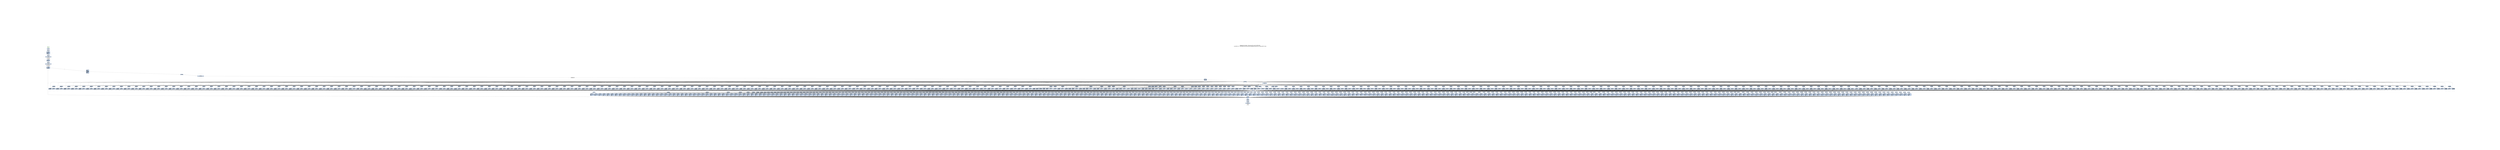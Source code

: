 digraph G {
node[shape=rectangle,style=filled,fillcolor=lightsteelblue,color=lightsteelblue]
bgcolor="transparent"
graph [label="Jakstab v0.8.4-devel   Mon Aug 26 21:40:54 CDT 2024\n--cpa fosvx -m ../controlflowrecovery/enochs_examples/cmp_indr-321/cmp_indr-321.exe", labelloc=t, fontsize=35, pad=30]"0x00401005_0"[label="0x00401005\njmp 0x004058d6\l"];
"0x0040100a_0"[label="0x0040100a\njmp 0x00404ee0\l"];
"0x0040100f_0"[label="0x0040100f\njmp 0x00405a2f\l"];
"0x00401014_0"[label="0x00401014\njmp 0x004059f3\l"];
"0x00401019_0"[label="0x00401019\njmp 0x004047fe\l"];
"0x0040101e_0"[label="0x0040101e\njmp 0x00405903\l"];
"0x00401023_0"[label="0x00401023\njmp 0x00404cd3\l"];
"0x00401028_0"[label="0x00401028\njmp 0x00404e86\l"];
"0x0040102d_0"[label="0x0040102d\njmp 0x0040584f\l"];
"0x00401032_0"[label="0x00401032\njmp 0x0040498b\l"];
"0x00401037_0"[label="0x00401037\njmp 0x00404ec2\l"];
"0x0040103c_0"[label="0x0040103c\njmp 0x004055ca\l"];
"0x00401041_0"[label="0x00401041\njmp 0x00404825\l"];
"0x00401046_0"[label="0x00401046\njmp 0x004059a8\l"];
"0x0040104b_0"[label="0x0040104b\njmp 0x00404dff\l"];
"0x00401050_0"[label="0x00401050\njmp 0x00404b6b\l"];
"0x00401055_0"[label="0x00401055\njmp 0x00404b5c\l"];
"0x0040105a_0"[label="0x0040105a\njmp 0x004050b1\l"];
"0x0040105f_0"[label="0x0040105f\njmp 0x00405291\l"];
"0x00401064_0"[label="0x00401064\njmp 0x00405138\l"];
"0x00401069_0"[label="0x00401069\njmp 0x0040511a\l"];
"0x0040106e_0"[label="0x0040106e\njmp 0x004048f5\l"];
"0x00401073_0"[label="0x00401073\njmp 0x004057d7\l"];
"0x00401078_0"[label="0x00401078\njmp 0x00404f2b\l"];
"0x0040107d_0"[label="0x0040107d\njmp 0x004069c2\l"];
"0x00401082_0"[label="0x00401082\njmp 0x00405831\l"];
"0x00401087_0"[label="0x00401087\njmp 0x004054f8\l"];
"0x0040108c_0"[label="0x0040108c\njmp 0x00404832\l"];
"0x00401091_0"[label="0x00401091\njmp 0x00404e2c\l"];
"0x00401096_0"[label="0x00401096\njmp 0x00404ad5\l"];
"0x0040109b_0"[label="0x0040109b\njmp 0x00404a7b\l"];
"0x004010a0_0"[label="0x004010a0\njmp 0x00405534\l"];
"0x004010a5_0"[label="0x004010a5\njmp 0x00404d87\l"];
"0x004010aa_0"[label="0x004010aa\njmp 0x0040499a\l"];
"0x004010af_0"[label="0x004010af\njmp 0x00404bc5\l"];
"0x004010b4_0"[label="0x004010b4\njmp 0x004047f1\l"];
"0x004010b9_0"[label="0x004010b9\njmp 0x00404e1d\l"];
"0x004010be_0"[label="0x004010be\njmp 0x004052af\l"];
"0x004010c3_0"[label="0x004010c3\njmp 0x00405624\l"];
"0x004010c8_0"[label="0x004010c8\njmp 0x0040559d\l"];
"0x004010cd_0"[label="0x004010cd\njmp 0x004055ac\l"];
"0x004010d2_0"[label="0x004010d2\njmp 0x00404fdf\l"];
"0x004010d7_0"[label="0x004010d7\njmp 0x004050cf\l"];
"0x004010dc_0"[label="0x004010dc\njmp 0x00404c10\l"];
"0x004010e1_0"[label="0x004010e1\njmp 0x00405912\l"];
"0x004010e6_0"[label="0x004010e6\njmp 0x00404904\l"];
"0x004010eb_0"[label="0x004010eb\njmp 0x0040557f\l"];
"0x004010f0_0"[label="0x004010f0\njmp 0x00404c88\l"];
"0x004010f5_0"[label="0x004010f5\njmp 0x004054ad\l"];
"0x004010fa_0"[label="0x004010fa\njmp 0x00404b2f\l"];
"0x004010ff_0"[label="0x004010ff\njmp 0x00404850\l"];
"0x00401104_0"[label="0x00401104\njmp 0x004051fb\l"];
"0x00401109_0"[label="0x00401109\njmp 0x00405192\l"];
"0x0040110e_0"[label="0x0040110e\njmp 0x0040577d\l"];
"0x00401113_0"[label="0x00401113\njmp 0x0040539f\l"];
"0x00401118_0"[label="0x00401118\njmp 0x00404913\l"];
"0x0040111d_0"[label="0x0040111d\njmp 0x00404f94\l"];
"0x00401122_0"[label="0x00401122\njmp 0x004051a1\l"];
"0x00401127_0"[label="0x00401127\njmp 0x00404d0f\l"];
"0x0040112c_0"[label="0x0040112c\njmp 0x00404ea4\l"];
"0x00401131_0"[label="0x00401131\njmp 0x004052cd\l"];
"0x00401136_0"[label="0x00401136\njmp 0x00405633\l"];
"0x0040113b_0"[label="0x0040113b\njmp 0x00404c6a\l"];
"0x00401140_0"[label="0x00401140\njmp 0x00405a3e\l"];
"0x00401145_0"[label="start\njmp 0x00401ce0\l"];
"0x0040114a_0"[label="0x0040114a\njmp 0x004052fa\l"];
"0x0040114f_0"[label="0x0040114f\njmp 0x00404ca6\l"];
"0x00401154_0"[label="0x00401154\njmp 0x00404d96\l"];
"0x00401159_0"[label="0x00401159\njmp 0x004053f9\l"];
"0x0040115e_0"[label="0x0040115e\njmp 0x00404d78\l"];
"0x00401163_0"[label="0x00401163\njmp 0x004047a3\l"];
"0x00401168_0"[label="0x00401168\njmp 0x00405444\l"];
"0x0040116d_0"[label="0x0040116d\njmp 0x0040575f\l"];
"0x00401172_0"[label="0x00401172\njmp 0x004047e4\l"];
"0x00401177_0"[label="0x00401177\njmp 0x0040585e\l"];
"0x0040117c_0"[label="0x0040117c\njmp 0x0040588b\l"];
"0x00401181_0"[label="0x00401181\njmp 0x00405813\l"];
"0x00401186_0"[label="0x00401186\njmp 0x00404ac6\l"];
"0x0040118b_0"[label="0x0040118b\njmp 0x004048d7\l"];
"0x00401190_0"[label="0x00401190\njmp 0x00404d69\l"];
"0x00401195_0"[label="0x00401195\njmp 0x0040502a\l"];
"0x0040119a_0"[label="0x0040119a\njmp 0x00404bb6\l"];
"0x0040119f_0"[label="0x0040119f\njmp 0x004056d8\l"];
"0x004011a4_0"[label="0x004011a4\njmp 0x004058a9\l"];
"0x004011a9_0"[label="0x004011a9\njmp 0x00404fa3\l"];
"0x004011ae_0"[label="0x004011ae\njmp 0x0040596c\l"];
"0x004011b3_0"[label="0x004011b3\njmp 0x00404ce2\l"];
"0x004011b8_0"[label="0x004011b8\njmp 0x00405606\l"];
"0x004011bd_0"[label="0x004011bd\njmp 0x00404a21\l"];
"0x004011c2_0"[label="0x004011c2\njmp 0x00405273\l"];
"0x004011c7_0"[label="0x004011c7\njmp 0x00405651\l"];
"0x004011cc_0"[label="0x004011cc\njmp 0x00404d1e\l"];
"0x004011d1_0"[label="0x004011d1\njmp 0x00405336\l"];
"0x004011d6_0"[label="0x004011d6\njmp 0x00405228\l"];
"0x004011db_0"[label="0x004011db\njmp 0x00404a99\l"];
"0x004011e0_0"[label="0x004011e0\njmp 0x00405093\l"];
"0x004011e5_0"[label="0x004011e5\njmp 0x00404eef\l"];
"0x004011ea_0"[label="0x004011ea\njmp 0x00404a03\l"];
"0x004011ef_0"[label="0x004011ef\njmp 0x00405183\l"];
"0x004011f4_0"[label="0x004011f4\njmp 0x004047ca\l"];
"0x004011f9_0"[label="0x004011f9\njmp 0x004069d4\l"];
"0x004011fe_0"[label="0x004011fe\njmp 0x004056ab\l"];
"0x00401203_0"[label="0x00401203\njmp 0x00404db4\l"];
"0x00401208_0"[label="0x00401208\njmp 0x00404e0e\l"];
"0x0040120d_0"[label="0x0040120d\njmp 0x00405615\l"];
"0x00401212_0"[label="0x00401212\njmp 0x00404e68\l"];
"0x00401217_0"[label="0x00401217\njmp 0x00405561\l"];
"0x0040121c_0"[label="0x0040121c\njmp 0x004052eb\l"];
"0x00401221_0"[label="0x00401221\njmp 0x0040598a\l"];
"0x00401226_0"[label="0x00401226\njmp 0x0040549e\l"];
"0x0040122b_0"[label="0x0040122b\njmp 0x00404a8a\l"];
"0x00401230_0"[label="0x00401230\njmp 0x00405642\l"];
"0x00401235_0"[label="0x00401235\njmp 0x00404f1c\l"];
"0x0040123a_0"[label="0x0040123a\njmp 0x00404b20\l"];
"0x0040123f_0"[label="0x0040123f\njmp 0x00405426\l"];
"0x00401244_0"[label="0x00401244\njmp 0x00404b02\l"];
"0x00401249_0"[label="0x00401249\njmp 0x0040496d\l"];
"0x0040124e_0"[label="0x0040124e\njmp 0x004047d7\l"];
"0x00401253_0"[label="0x00401253\njmp 0x00405a4d\l"];
"0x00401258_0"[label="0x00401258\njmp 0x004049f4\l"];
"0x0040125d_0"[label="0x0040125d\njmp 0x00405408\l"];
"0x00401262_0"[label="0x00401262\njmp 0x00404f58\l"];
"0x00401267_0"[label="0x00401267\njmp 0x00404be3\l"];
"0x0040126c_0"[label="0x0040126c\njmp 0x00404aa8\l"];
"0x00401271_0"[label="0x00401271\njmp 0x0040595d\l"];
"0x00401276_0"[label="0x00401276\njmp 0x00405372\l"];
"0x0040127b_0"[label="0x0040127b\njmp 0x00404bd4\l"];
"0x00401280_0"[label="0x00401280\njmp 0x00405516\l"];
"0x00401285_0"[label="0x00401285\njmp 0x00405057\l"];
"0x0040128a_0"[label="0x0040128a\njmp 0x00405219\l"];
"0x0040128f_0"[label="0x0040128f\njmp 0x00405318\l"];
"0x00401294_0"[label="0x00401294\njmp 0x0040485f\l"];
"0x00401299_0"[label="0x00401299\njmp 0x00404f49\l"];
"0x0040129e_0"[label="0x0040129e\njmp 0x00404dd2\l"];
"0x004012a3_0"[label="0x004012a3\njmp 0x00405723\l"];
"0x004012a8_0"[label="0x004012a8\njmp 0x00405264\l"];
"0x004012ad_0"[label="0x004012ad\njmp 0x00404efe\l"];
"0x004012b2_0"[label="0x004012b2\njmp 0x00404f85\l"];
"0x004012b7_0"[label="0x004012b7\njmp 0x00404940\l"];
"0x004012bc_0"[label="0x004012bc\njmp 0x00405750\l"];
"0x004012c1_0"[label="0x004012c1\njmp 0x00405390\l"];
"0x004012c6_0"[label="0x004012c6\njmp 0x00404dc3\l"];
"0x004012cb_0"[label="0x004012cb\njmp 0x004057e6\l"];
"0x004012d0_0"[label="0x004012d0\njmp 0x0040495e\l"];
"0x004012d5_0"[label="0x004012d5\njmp 0x00405a02\l"];
"0x004012da_0"[label="0x004012da\njmp 0x004050c0\l"];
"0x004012df_0"[label="0x004012df\njmp 0x00405480\l"];
"0x004012e4_0"[label="0x004012e4\njmp 0x004051ce\l"];
"0x004012e9_0"[label="0x004012e9\njmp 0x00405840\l"];
"0x004012ee_0"[label="0x004012ee\njmp 0x00405237\l"];
"0x004012f3_0"[label="0x004012f3\njmp 0x00404841\l"];
"0x004012f8_0"[label="0x004012f8\njmp 0x0040500c\l"];
"0x004012fd_0"[label="0x004012fd\njmp 0x004050fc\l"];
"0x00401302_0"[label="0x00401302\njmp 0x00404b7a\l"];
"0x00401307_0"[label="0x00401307\njmp 0x00405543\l"];
"0x0040130c_0"[label="0x0040130c\njmp 0x00405345\l"];
"0x00401311_0"[label="0x00401311\njmp 0x0040497c\l"];
"0x00401316_0"[label="0x00401316\njmp 0x00405453\l"];
"0x0040131b_0"[label="0x0040131b\njmp 0x00404ed1\l"];
"0x00401320_0"[label="0x00401320\njmp 0x00404b11\l"];
"0x00401325_0"[label="0x00401325\njmp 0x00405354\l"];
"0x0040132a_0"[label="0x0040132a\njmp 0x00404da5\l"];
"0x0040132f_0"[label="0x0040132f\njmp 0x00405246\l"];
"0x00401334_0"[label="0x00401334\njmp 0x004048aa\l"];
"0x00401339_0"[label="0x00401339\njmp 0x004050ed\l"];
"0x0040133e_0"[label="0x0040133e\njmp 0x00405732\l"];
"0x00401343_0"[label="0x00401343\njmp 0x00404fd0\l"];
"0x00401348_0"[label="0x00401348\njmp 0x004057aa\l"];
"0x0040134d_0"[label="0x0040134d\njmp 0x0040510b\l"];
"0x00401352_0"[label="0x00401352\njmp 0x004048b9\l"];
"0x00401357_0"[label="0x00401357\njmp 0x004050de\l"];
"0x0040135c_0"[label="0x0040135c\njmp 0x00404ab7\l"];
"0x00401361_0"[label="0x00401361\njmp 0x00405174\l"];
"0x00401366_0"[label="0x00401366\njmp 0x004052a0\l"];
"0x0040136b_0"[label="0x0040136b\njmp 0x0040593f\l"];
"0x00401370_0"[label="0x00401370\njmp 0x004069ce\l"];
"0x00401375_0"[label="0x00401375\njmp 0x00404b4d\l"];
"0x0040137a_0"[label="0x0040137a\njmp 0x004053cc\l"];
"0x0040137f_0"[label="0x0040137f\njmp 0x004053ae\l"];
"0x00401384_0"[label="0x00401384\njmp 0x0040566f\l"];
"0x00401389_0"[label="0x00401389\njmp 0x004056ba\l"];
"0x0040138e_0"[label="0x0040138e\njmp 0x00405048\l"];
"0x00401393_0"[label="0x00401393\njmp 0x004069c8\l"];
"0x00401398_0"[label="0x00401398\njmp 0x0040486e\l"];
"0x0040139d_0"[label="0x0040139d\njmp 0x0040494f\l"];
"0x004013a2_0"[label="0x004013a2\njmp 0x004058c7\l"];
"0x004013a7_0"[label="0x004013a7\njmp 0x004048c8\l"];
"0x004013ac_0"[label="0x004013ac\njmp 0x00405147\l"];
"0x004013b1_0"[label="0x004013b1\njmp 0x00404c5b\l"];
"0x004013b6_0"[label="0x004013b6\njmp 0x004057b9\l"];
"0x004013bb_0"[label="0x004013bb\njmp 0x004055d9\l"];
"0x004013c0_0"[label="0x004013c0\njmp 0x00405282\l"];
"0x004013c5_0"[label="0x004013c5\njmp 0x00405741\l"];
"0x004013ca_0"[label="0x004013ca\njmp 0x00405462\l"];
"0x004013cf_0"[label="0x004013cf\njmp 0x004069bc\l"];
"0x004013d4_0"[label="0x004013d4\njmp 0x00404fee\l"];
"0x004013d9_0"[label="0x004013d9\njmp 0x00405435\l"];
"0x004013de_0"[label="0x004013de\njmp 0x00405129\l"];
"0x004013e3_0"[label="0x004013e3\njmp 0x00405a20\l"];
"0x004013e8_0"[label="0x004013e8\njmp 0x00404af3\l"];
"0x004013ed_0"[label="0x004013ed\njmp 0x00404c4c\l"];
"0x004013f2_0"[label="0x004013f2\njmp 0x004053db\l"];
"0x004013f7_0"[label="0x004013f7\njmp 0x004049b8\l"];
"0x004013fc_0"[label="0x004013fc\njmp 0x004051dd\l"];
"0x00401401_0"[label="0x00401401\njmp 0x00404c2e\l"];
"0x00401406_0"[label="0x00401406\njmp 0x004052be\l"];
"0x0040140b_0"[label="0x0040140b\njmp 0x00404d5a\l"];
"0x00401410_0"[label="0x00401410\njmp 0x0040567e\l"];
"0x00401415_0"[label="0x00401415\njmp 0x00404e3b\l"];
"0x0040141a_0"[label="0x0040141a\njmp 0x0040576e\l"];
"0x0040141f_0"[label="0x0040141f\njmp 0x00404f3a\l"];
"0x00401429_0"[label="0x00401429\njmp 0x00404f67\l"];
"0x0040142e_0"[label="0x0040142e\njmp 0x00405705\l"];
"0x00401433_0"[label="0x00401433\njmp 0x004054bc\l"];
"0x00401438_0"[label="0x00401438\njmp 0x0040587c\l"];
"0x0040143d_0"[label="0x0040143d\njmp 0x00404b89\l"];
"0x00401442_0"[label="0x00401442\njmp 0x0040489b\l"];
"0x00401447_0"[label="0x00401447\njmp 0x00404e95\l"];
"0x0040144c_0"[label="0x0040144c\njmp 0x004058b8\l"];
"0x00401451_0"[label="0x00401451\njmp 0x00405066\l"];
"0x00401456_0"[label="0x00401456\njmp 0x00404b3e\l"];
"0x0040145b_0"[label="0x0040145b\njmp 0x004058f4\l"];
"0x00401460_0"[label="0x00401460\njmp 0x004055bb\l"];
"0x00401465_0"[label="0x00401465\njmp 0x00404a12\l"];
"0x0040146a_0"[label="0x0040146a\njmp 0x004049a9\l"];
"0x0040146f_0"[label="0x0040146f\njmp 0x004055e8\l"];
"0x00401474_0"[label="0x00401474\njmp 0x00404d4b\l"];
"0x00401479_0"[label="0x00401479\njmp 0x00405930\l"];
"0x0040147e_0"[label="0x0040147e\njmp 0x00404bf2\l"];
"0x00401483_0"[label="0x00401483\njmp 0x00405999\l"];
"0x00401488_0"[label="0x00401488\njmp 0x0040487d\l"];
"0x0040148d_0"[label="0x0040148d\njmp 0x00404a6c\l"];
"0x00401492_0"[label="0x00401492\njmp 0x00404a4e\l"];
"0x00401497_0"[label="0x00401497\njmp 0x004058e5\l"];
"0x0040149c_0"[label="0x0040149c\njmp 0x00404f76\l"];
"0x004014a1_0"[label="0x004014a1\njmp 0x0040594e\l"];
"0x004014a6_0"[label="0x004014a6\njmp 0x00404922\l"];
"0x004014ab_0"[label="0x004014ab\njmp 0x00404c3d\l"];
"0x004014b0_0"[label="0x004014b0\njmp 0x00404c1f\l"];
"0x004014b5_0"[label="0x004014b5\njmp 0x00404fb2\l"];
"0x004014ba_0"[label="0x004014ba\njmp 0x00404818\l"];
"0x004014bf_0"[label="0x004014bf\njmp 0x0040579b\l"];
"0x004014c4_0"[label="0x004014c4\njmp 0x004056c9\l"];
"0x004014c9_0"[label="0x004014c9\njmp 0x00404931\l"];
"0x004014ce_0"[label="0x004014ce\njmp 0x00405525\l"];
"0x004014d3_0"[label="0x004014d3\njmp 0x004049e5\l"];
"0x004014d8_0"[label="0x004014d8\njmp 0x0040501b\l"];
"0x004014dd_0"[label="0x004014dd\njmp 0x004048e6\l"];
"0x004014e2_0"[label="0x004014e2\njmp 0x00405255\l"];
"0x004014e7_0"[label="0x004014e7\njmp 0x004057c8\l"];
"0x004014ec_0"[label="0x004014ec\njmp 0x00405822\l"];
"0x004014f1_0"[label="0x004014f1\njmp 0x004049d6\l"];
"0x004014f6_0"[label="0x004014f6\njmp 0x00405a11\l"];
"0x004014fb_0"[label="0x004014fb\njmp 0x00404c01\l"];
"0x00401500_0"[label="0x00401500\njmp 0x004051ec\l"];
"0x00401505_0"[label="0x00401505\njmp 0x0040578c\l"];
"0x0040150a_0"[label="0x0040150a\njmp 0x0040520a\l"];
"0x0040150f_0"[label="0x0040150f\njmp 0x00405075\l"];
"0x00401514_0"[label="0x00401514\njmp 0x004051b0\l"];
"0x00401519_0"[label="0x00401519\njmp 0x0040569c\l"];
"0x0040151e_0"[label="0x0040151e\njmp 0x00405570\l"];
"0x00401523_0"[label="0x00401523\njmp 0x00404d00\l"];
"0x00401528_0"[label="0x00401528\njmp 0x00404ae4\l"];
"0x0040152d_0"[label="0x0040152d\njmp 0x004047b0\l"];
"0x00401532_0"[label="0x00401532\njmp 0x00405507\l"];
"0x00401537_0"[label="0x00401537\njmp 0x0040589a\l"];
"0x0040153c_0"[label="0x0040153c\njmp 0x004053ea\l"];
"0x00401541_0"[label="0x00401541\njmp 0x00404c79\l"];
"0x00401546_0"[label="0x00401546\njmp 0x00404b98\l"];
"0x0040154b_0"[label="0x0040154b\njmp 0x00404e59\l"];
"0x00401550_0"[label="0x00401550\njmp 0x0040488c\l"];
"0x00401555_0"[label="0x00401555\njmp 0x0040568d\l"];
"0x0040155a_0"[label="0x0040155a\njmp 0x00405156\l"];
"0x0040155f_0"[label="0x0040155f\njmp 0x004056f6\l"];
"0x00401564_0"[label="0x00401564\njmp 0x00404d3c\l"];
"0x00401569_0"[label="0x00401569\njmp 0x004053bd\l"];
"0x0040156e_0"[label="0x0040156e\njmp 0x00405381\l"];
"0x00401573_0"[label="0x00401573\njmp 0x0040548f\l"];
"0x00401578_0"[label="0x00401578\njmp 0x004054da\l"];
"0x0040157d_0"[label="0x0040157d\njmp 0x00404cc4\l"];
"0x00401582_0"[label="0x00401582\njmp 0x00404a5d\l"];
"0x00401587_0"[label="0x00401587\njmp 0x004049c7\l"];
"0x0040158c_0"[label="0x0040158c\njmp 0x00404cb5\l"];
"0x00401591_0"[label="0x00401591\njmp 0x004047bd\l"];
"0x00401596_0"[label="0x00401596\njmp 0x00405084\l"];
"0x0040159b_0"[label="0x0040159b\njmp 0x00405660\l"];
"0x004015a0_0"[label="0x004015a0\njmp 0x004050a2\l"];
"0x004015a5_0"[label="0x004015a5\njmp 0x00405363\l"];
"0x004015aa_0"[label="0x004015aa\njmp 0x00404a30\l"];
"0x004015af_0"[label="0x004015af\njmp 0x00404fc1\l"];
"0x004015b4_0"[label="0x004015b4\njmp 0x0040480b\l"];
"0x004015b9_0"[label="0x004015b9\njmp 0x00405417\l"];
"0x004015be_0"[label="0x004015be\njmp 0x00404ffd\l"];
"0x004015c3_0"[label="0x004015c3\njmp 0x0040586d\l"];
"0x004015c8_0"[label="0x004015c8\njmp 0x004055f7\l"];
"0x004015cd_0"[label="0x004015cd\njmp 0x004059e4\l"];
"0x004015d2_0"[label="0x004015d2\njmp 0x00404cf1\l"];
"0x004015d7_0"[label="0x004015d7\njmp 0x00404d2d\l"];
"0x004015dc_0"[label="0x004015dc\njmp 0x00404df0\l"];
"0x004015e1_0"[label="0x004015e1\njmp 0x00405039\l"];
"0x004015e6_0"[label="0x004015e6\njmp 0x00405165\l"];
"0x004015eb_0"[label="0x004015eb\njmp 0x00404e4a\l"];
"0x004015f0_0"[label="0x004015f0\njmp 0x00405714\l"];
"0x004015f5_0"[label="0x004015f5\njmp 0x004056e7\l"];
"0x004015fa_0"[label="0x004015fa\njmp 0x00404de1\l"];
"0x004015ff_0"[label="0x004015ff\njmp 0x004051bf\l"];
"0x00401604_0"[label="0x00401604\njmp 0x004054e9\l"];
"0x00401609_0"[label="0x00401609\njmp 0x0040597b\l"];
"0x0040160e_0"[label="0x0040160e\njmp 0x00404c97\l"];
"0x00401613_0"[label="0x00401613\njmp 0x004054cb\l"];
"0x00401618_0"[label="0x00401618\njmp 0x00404ba7\l"];
"0x0040161d_0"[label="0x0040161d\njmp 0x00405327\l"];
"0x00401622_0"[label="0x00401622\njmp 0x004059b7\l"];
"0x00401627_0"[label="0x00401627\njmp 0x00404e77\l"];
"0x0040162c_0"[label="0x0040162c\njmp 0x00405309\l"];
"0x00401631_0"[label="0x00401631\njmp 0x004059d5\l"];
"0x00401636_0"[label="0x00401636\njmp 0x0040558e\l"];
"0x0040163b_0"[label="0x0040163b\njmp 0x00405552\l"];
"0x00401640_0"[label="0x00401640\njmp 0x00405471\l"];
"0x00401645_0"[label="0x00401645\njmp 0x004057f5\l"];
"0x0040164a_0"[label="0x0040164a\njmp 0x00404f0d\l"];
"0x0040164f_0"[label="0x0040164f\njmp 0x00405804\l"];
"0x00401654_0"[label="0x00401654\njmp 0x00405921\l"];
"0x00401659_0"[label="0x00401659\njmp 0x004052dc\l"];
"0x0040165e_0"[label="0x0040165e\njmp 0x004059c6\l"];
"0x00401663_0"[label="0x00401663\njmp 0x00404eb3\l"];
"0x00401668_0"[label="0x00401668\njmp 0x00404a3f\l"];
"0x00401ce0_0"[label="0x00401ce0\ncall 0x00401ceb\l"];
"0x00401ce5_0"[label="0x00401ce5\npushl %eax\lcall 0x004013cf\l"];
"0x00401ceb_0"[label="0x00401ceb\npushl %ebp\lmovl %esp, %ebp\laddl $0xfffffffc, %esp\lpushl %esi\lpushl %edi\lpushl %ebx\lcall 0x0040107d\l"];
"0x00401cf9_0"[label="0x00401cf9\nleal -4(%ebp), %ecx\lpushl %ecx\lpushl %eax\lcall 0x004011f9\l"];
"0x00401d03_0"[label="0x00401d03\nmovl %eax, %esi\lmovl -4(%ebp), %ebx\lxorl %edi, %edi\lcmpl $0x2, %ebx\ljne 0x0040479e\l"];
"0x00401d13_0"[label="0x00401d13\naddl $0x4, %esi\lpushl $0x0\lpushl $0x0\lpushl $0x100\lpushl $0x409690\lpushl $0xffffffff\lpushl (%esi)\lpushl $0x0\lpushl $0x0\lcall 0x00401393\l"];
"0x00401d31_0"[label="0x00401d31\npushl $0x5\lpushl $0x409000\lpushl $0x409690\lcall 0x00401370\l"];
"0x00401d42_0"[label="0x00401d42\ncmpl $0x0, %eax\lje 0x00403b4b\l"];
"0x00401d4b_0"[label="0x00401d4b\npushl $0x409002\lpushl $0x409690\lcall 0x00401370\l"];
"0x00401d5a_0"[label="0x00401d5a\ncmpl $0x0, %eax\lje 0x00403b55\l"];
"0x00401d63_0"[label="0x00401d63\npushl $0x409004\lpushl $0x409690\lcall 0x00401370\l"];
"0x00401d72_0"[label="0x00401d72\ncmpl $0x0, %eax\lje 0x00403b5f\l"];
"0x00401d7b_0"[label="0x00401d7b\npushl $0x409006\lpushl $0x409690\lcall 0x00401370\l"];
"0x00401d8a_0"[label="0x00401d8a\ncmpl $0x0, %eax\lje 0x00403b69\l"];
"0x00401d93_0"[label="0x00401d93\npushl $0x409008\lpushl $0x409690\lcall 0x00401370\l"];
"0x00401da2_0"[label="0x00401da2\ncmpl $0x0, %eax\lje 0x00403b73\l"];
"0x00401dab_0"[label="0x00401dab\npushl $0x40900a\lpushl $0x409690\lcall 0x00401370\l"];
"0x00401dba_0"[label="0x00401dba\ncmpl $0x0, %eax\lje 0x00403b7d\l"];
"0x00401dc3_0"[label="0x00401dc3\npushl $0x40900c\lpushl $0x409690\lcall 0x00401370\l"];
"0x00401dd2_0"[label="0x00401dd2\ncmpl $0x0, %eax\lje 0x00403b87\l"];
"0x00401ddb_0"[label="0x00401ddb\npushl $0x40900e\lpushl $0x409690\lcall 0x00401370\l"];
"0x00401dea_0"[label="0x00401dea\ncmpl $0x0, %eax\lje 0x00403b91\l"];
"0x00401df3_0"[label="0x00401df3\npushl $0x409010\lpushl $0x409690\lcall 0x00401370\l"];
"0x00401e02_0"[label="0x00401e02\ncmpl $0x0, %eax\lje 0x00403b9b\l"];
"0x00401e0b_0"[label="0x00401e0b\npushl $0x409012\lpushl $0x409690\lcall 0x00401370\l"];
"0x00401e1a_0"[label="0x00401e1a\ncmpl $0x0, %eax\lje 0x00403ba5\l"];
"0x00401e23_0"[label="0x00401e23\npushl $0x409015\lpushl $0x409690\lcall 0x00401370\l"];
"0x00401e32_0"[label="0x00401e32\ncmpl $0x0, %eax\lje 0x00403baf\l"];
"0x00401e3b_0"[label="0x00401e3b\npushl $0x409018\lpushl $0x409690\lcall 0x00401370\l"];
"0x00401e4a_0"[label="0x00401e4a\ncmpl $0x0, %eax\lje 0x00403bb9\l"];
"0x00401e53_0"[label="0x00401e53\npushl $0x40901b\lpushl $0x409690\lcall 0x00401370\l"];
"0x00401e62_0"[label="0x00401e62\ncmpl $0x0, %eax\lje 0x00403bc3\l"];
"0x00401e6b_0"[label="0x00401e6b\npushl $0x40901e\lpushl $0x409690\lcall 0x00401370\l"];
"0x00401e7a_0"[label="0x00401e7a\ncmpl $0x0, %eax\lje 0x00403bcd\l"];
"0x00401e83_0"[label="0x00401e83\npushl $0x409021\lpushl $0x409690\lcall 0x00401370\l"];
"0x00401e92_0"[label="0x00401e92\ncmpl $0x0, %eax\lje 0x00403bd7\l"];
"0x00401e9b_0"[label="0x00401e9b\npushl $0x409024\lpushl $0x409690\lcall 0x00401370\l"];
"0x00401eaa_0"[label="0x00401eaa\ncmpl $0x0, %eax\lje 0x00403be1\l"];
"0x00401eb3_0"[label="0x00401eb3\npushl $0x409027\lpushl $0x409690\lcall 0x00401370\l"];
"0x00401ec2_0"[label="0x00401ec2\ncmpl $0x0, %eax\lje 0x00403beb\l"];
"0x00401ecb_0"[label="0x00401ecb\npushl $0x40902a\lpushl $0x409690\lcall 0x00401370\l"];
"0x00401eda_0"[label="0x00401eda\ncmpl $0x0, %eax\lje 0x00403bf5\l"];
"0x00401ee3_0"[label="0x00401ee3\npushl $0x40902d\lpushl $0x409690\lcall 0x00401370\l"];
"0x00401ef2_0"[label="0x00401ef2\ncmpl $0x0, %eax\lje 0x00403bff\l"];
"0x00401efb_0"[label="0x00401efb\npushl $0x409030\lpushl $0x409690\lcall 0x00401370\l"];
"0x00401f0a_0"[label="0x00401f0a\ncmpl $0x0, %eax\lje 0x00403c09\l"];
"0x00401f13_0"[label="0x00401f13\npushl $0x409033\lpushl $0x409690\lcall 0x00401370\l"];
"0x00401f22_0"[label="0x00401f22\ncmpl $0x0, %eax\lje 0x00403c13\l"];
"0x00401f2b_0"[label="0x00401f2b\npushl $0x409036\lpushl $0x409690\lcall 0x00401370\l"];
"0x00401f3a_0"[label="0x00401f3a\ncmpl $0x0, %eax\lje 0x00403c1d\l"];
"0x00401f43_0"[label="0x00401f43\npushl $0x409039\lpushl $0x409690\lcall 0x00401370\l"];
"0x00401f52_0"[label="0x00401f52\ncmpl $0x0, %eax\lje 0x00403c27\l"];
"0x00401f5b_0"[label="0x00401f5b\npushl $0x40903c\lpushl $0x409690\lcall 0x00401370\l"];
"0x00401f6a_0"[label="0x00401f6a\ncmpl $0x0, %eax\lje 0x00403c31\l"];
"0x00401f73_0"[label="0x00401f73\npushl $0x40903f\lpushl $0x409690\lcall 0x00401370\l"];
"0x00401f82_0"[label="0x00401f82\ncmpl $0x0, %eax\lje 0x00403c3b\l"];
"0x00401f8b_0"[label="0x00401f8b\npushl $0x409042\lpushl $0x409690\lcall 0x00401370\l"];
"0x00401f9a_0"[label="0x00401f9a\ncmpl $0x0, %eax\lje 0x00403c45\l"];
"0x00401fa3_0"[label="0x00401fa3\npushl $0x409045\lpushl $0x409690\lcall 0x00401370\l"];
"0x00401fb2_0"[label="0x00401fb2\ncmpl $0x0, %eax\lje 0x00403c4f\l"];
"0x00401fbb_0"[label="0x00401fbb\npushl $0x409048\lpushl $0x409690\lcall 0x00401370\l"];
"0x00401fca_0"[label="0x00401fca\ncmpl $0x0, %eax\lje 0x00403c59\l"];
"0x00401fd3_0"[label="0x00401fd3\npushl $0x40904b\lpushl $0x409690\lcall 0x00401370\l"];
"0x00401fe2_0"[label="0x00401fe2\ncmpl $0x0, %eax\lje 0x00403c63\l"];
"0x00401feb_0"[label="0x00401feb\npushl $0x40904e\lpushl $0x409690\lcall 0x00401370\l"];
"0x00401ffa_0"[label="0x00401ffa\ncmpl $0x0, %eax\lje 0x00403c6d\l"];
"0x00402003_0"[label="0x00402003\npushl $0x409051\lpushl $0x409690\lcall 0x00401370\l"];
"0x00402012_0"[label="0x00402012\ncmpl $0x0, %eax\lje 0x00403c77\l"];
"0x0040201b_0"[label="0x0040201b\npushl $0x409054\lpushl $0x409690\lcall 0x00401370\l"];
"0x0040202a_0"[label="0x0040202a\ncmpl $0x0, %eax\lje 0x00403c81\l"];
"0x00402033_0"[label="0x00402033\npushl $0x409057\lpushl $0x409690\lcall 0x00401370\l"];
"0x00402042_0"[label="0x00402042\ncmpl $0x0, %eax\lje 0x00403c8b\l"];
"0x0040204b_0"[label="0x0040204b\npushl $0x40905a\lpushl $0x409690\lcall 0x00401370\l"];
"0x0040205a_0"[label="0x0040205a\ncmpl $0x0, %eax\lje 0x00403c95\l"];
"0x00402063_0"[label="0x00402063\npushl $0x40905d\lpushl $0x409690\lcall 0x00401370\l"];
"0x00402072_0"[label="0x00402072\ncmpl $0x0, %eax\lje 0x00403c9f\l"];
"0x0040207b_0"[label="0x0040207b\npushl $0x409060\lpushl $0x409690\lcall 0x00401370\l"];
"0x0040208a_0"[label="0x0040208a\ncmpl $0x0, %eax\lje 0x00403ca9\l"];
"0x00402093_0"[label="0x00402093\npushl $0x409063\lpushl $0x409690\lcall 0x00401370\l"];
"0x004020a2_0"[label="0x004020a2\ncmpl $0x0, %eax\lje 0x00403cb3\l"];
"0x004020ab_0"[label="0x004020ab\npushl $0x409066\lpushl $0x409690\lcall 0x00401370\l"];
"0x004020ba_0"[label="0x004020ba\ncmpl $0x0, %eax\lje 0x00403cbd\l"];
"0x004020c3_0"[label="0x004020c3\npushl $0x409069\lpushl $0x409690\lcall 0x00401370\l"];
"0x004020d2_0"[label="0x004020d2\ncmpl $0x0, %eax\lje 0x00403cc7\l"];
"0x004020db_0"[label="0x004020db\npushl $0x40906c\lpushl $0x409690\lcall 0x00401370\l"];
"0x004020ea_0"[label="0x004020ea\ncmpl $0x0, %eax\lje 0x00403cd1\l"];
"0x004020f3_0"[label="0x004020f3\npushl $0x40906f\lpushl $0x409690\lcall 0x00401370\l"];
"0x00402102_0"[label="0x00402102\ncmpl $0x0, %eax\lje 0x00403cdb\l"];
"0x0040210b_0"[label="0x0040210b\npushl $0x409072\lpushl $0x409690\lcall 0x00401370\l"];
"0x0040211a_0"[label="0x0040211a\ncmpl $0x0, %eax\lje 0x00403ce5\l"];
"0x00402123_0"[label="0x00402123\npushl $0x409075\lpushl $0x409690\lcall 0x00401370\l"];
"0x00402132_0"[label="0x00402132\ncmpl $0x0, %eax\lje 0x00403cef\l"];
"0x0040213b_0"[label="0x0040213b\npushl $0x409078\lpushl $0x409690\lcall 0x00401370\l"];
"0x0040214a_0"[label="0x0040214a\ncmpl $0x0, %eax\lje 0x00403cf9\l"];
"0x00402153_0"[label="0x00402153\npushl $0x40907b\lpushl $0x409690\lcall 0x00401370\l"];
"0x00402162_0"[label="0x00402162\ncmpl $0x0, %eax\lje 0x00403d03\l"];
"0x0040216b_0"[label="0x0040216b\npushl $0x40907e\lpushl $0x409690\lcall 0x00401370\l"];
"0x0040217a_0"[label="0x0040217a\ncmpl $0x0, %eax\lje 0x00403d0d\l"];
"0x00402183_0"[label="0x00402183\npushl $0x409081\lpushl $0x409690\lcall 0x00401370\l"];
"0x00402192_0"[label="0x00402192\ncmpl $0x0, %eax\lje 0x00403d17\l"];
"0x0040219b_0"[label="0x0040219b\npushl $0x409084\lpushl $0x409690\lcall 0x00401370\l"];
"0x004021aa_0"[label="0x004021aa\ncmpl $0x0, %eax\lje 0x00403d21\l"];
"0x004021b3_0"[label="0x004021b3\npushl $0x409087\lpushl $0x409690\lcall 0x00401370\l"];
"0x004021c2_0"[label="0x004021c2\ncmpl $0x0, %eax\lje 0x00403d2b\l"];
"0x004021cb_0"[label="0x004021cb\npushl $0x40908a\lpushl $0x409690\lcall 0x00401370\l"];
"0x004021da_0"[label="0x004021da\ncmpl $0x0, %eax\lje 0x00403d35\l"];
"0x004021e3_0"[label="0x004021e3\npushl $0x40908d\lpushl $0x409690\lcall 0x00401370\l"];
"0x004021f2_0"[label="0x004021f2\ncmpl $0x0, %eax\lje 0x00403d3f\l"];
"0x004021fb_0"[label="0x004021fb\npushl $0x409090\lpushl $0x409690\lcall 0x00401370\l"];
"0x0040220a_0"[label="0x0040220a\ncmpl $0x0, %eax\lje 0x00403d49\l"];
"0x00402213_0"[label="0x00402213\npushl $0x409093\lpushl $0x409690\lcall 0x00401370\l"];
"0x00402222_0"[label="0x00402222\ncmpl $0x0, %eax\lje 0x00403d53\l"];
"0x0040222b_0"[label="0x0040222b\npushl $0x409096\lpushl $0x409690\lcall 0x00401370\l"];
"0x0040223a_0"[label="0x0040223a\ncmpl $0x0, %eax\lje 0x00403d5d\l"];
"0x00402243_0"[label="0x00402243\npushl $0x409099\lpushl $0x409690\lcall 0x00401370\l"];
"0x00402252_0"[label="0x00402252\ncmpl $0x0, %eax\lje 0x00403d67\l"];
"0x0040225b_0"[label="0x0040225b\npushl $0x40909c\lpushl $0x409690\lcall 0x00401370\l"];
"0x0040226a_0"[label="0x0040226a\ncmpl $0x0, %eax\lje 0x00403d71\l"];
"0x00402273_0"[label="0x00402273\npushl $0x40909f\lpushl $0x409690\lcall 0x00401370\l"];
"0x00402282_0"[label="0x00402282\ncmpl $0x0, %eax\lje 0x00403d7b\l"];
"0x0040228b_0"[label="0x0040228b\npushl $0x4090a2\lpushl $0x409690\lcall 0x00401370\l"];
"0x0040229a_0"[label="0x0040229a\ncmpl $0x0, %eax\lje 0x00403d85\l"];
"0x004022a3_0"[label="0x004022a3\npushl $0x4090a5\lpushl $0x409690\lcall 0x00401370\l"];
"0x004022b2_0"[label="0x004022b2\ncmpl $0x0, %eax\lje 0x00403d8f\l"];
"0x004022bb_0"[label="0x004022bb\npushl $0x4090a8\lpushl $0x409690\lcall 0x00401370\l"];
"0x004022ca_0"[label="0x004022ca\ncmpl $0x0, %eax\lje 0x00403d99\l"];
"0x004022d3_0"[label="0x004022d3\npushl $0x4090ab\lpushl $0x409690\lcall 0x00401370\l"];
"0x004022e2_0"[label="0x004022e2\ncmpl $0x0, %eax\lje 0x00403da3\l"];
"0x004022eb_0"[label="0x004022eb\npushl $0x4090ae\lpushl $0x409690\lcall 0x00401370\l"];
"0x004022fa_0"[label="0x004022fa\ncmpl $0x0, %eax\lje 0x00403dad\l"];
"0x00402303_0"[label="0x00402303\npushl $0x4090b1\lpushl $0x409690\lcall 0x00401370\l"];
"0x00402312_0"[label="0x00402312\ncmpl $0x0, %eax\lje 0x00403db7\l"];
"0x0040231b_0"[label="0x0040231b\npushl $0x4090b4\lpushl $0x409690\lcall 0x00401370\l"];
"0x0040232a_0"[label="0x0040232a\ncmpl $0x0, %eax\lje 0x00403dc1\l"];
"0x00402333_0"[label="0x00402333\npushl $0x4090b7\lpushl $0x409690\lcall 0x00401370\l"];
"0x00402342_0"[label="0x00402342\ncmpl $0x0, %eax\lje 0x00403dcb\l"];
"0x0040234b_0"[label="0x0040234b\npushl $0x4090ba\lpushl $0x409690\lcall 0x00401370\l"];
"0x0040235a_0"[label="0x0040235a\ncmpl $0x0, %eax\lje 0x00403dd5\l"];
"0x00402363_0"[label="0x00402363\npushl $0x4090bd\lpushl $0x409690\lcall 0x00401370\l"];
"0x00402372_0"[label="0x00402372\ncmpl $0x0, %eax\lje 0x00403ddf\l"];
"0x0040237b_0"[label="0x0040237b\npushl $0x4090c0\lpushl $0x409690\lcall 0x00401370\l"];
"0x0040238a_0"[label="0x0040238a\ncmpl $0x0, %eax\lje 0x00403de9\l"];
"0x00402393_0"[label="0x00402393\npushl $0x4090c3\lpushl $0x409690\lcall 0x00401370\l"];
"0x004023a2_0"[label="0x004023a2\ncmpl $0x0, %eax\lje 0x00403df3\l"];
"0x004023ab_0"[label="0x004023ab\npushl $0x4090c6\lpushl $0x409690\lcall 0x00401370\l"];
"0x004023ba_0"[label="0x004023ba\ncmpl $0x0, %eax\lje 0x00403dfd\l"];
"0x004023c3_0"[label="0x004023c3\npushl $0x4090c9\lpushl $0x409690\lcall 0x00401370\l"];
"0x004023d2_0"[label="0x004023d2\ncmpl $0x0, %eax\lje 0x00403e07\l"];
"0x004023db_0"[label="0x004023db\npushl $0x4090cc\lpushl $0x409690\lcall 0x00401370\l"];
"0x004023ea_0"[label="0x004023ea\ncmpl $0x0, %eax\lje 0x00403e11\l"];
"0x004023f3_0"[label="0x004023f3\npushl $0x4090cf\lpushl $0x409690\lcall 0x00401370\l"];
"0x00402402_0"[label="0x00402402\ncmpl $0x0, %eax\lje 0x00403e1b\l"];
"0x0040240b_0"[label="0x0040240b\npushl $0x4090d2\lpushl $0x409690\lcall 0x00401370\l"];
"0x0040241a_0"[label="0x0040241a\ncmpl $0x0, %eax\lje 0x00403e25\l"];
"0x00402423_0"[label="0x00402423\npushl $0x4090d5\lpushl $0x409690\lcall 0x00401370\l"];
"0x00402432_0"[label="0x00402432\ncmpl $0x0, %eax\lje 0x00403e2f\l"];
"0x0040243b_0"[label="0x0040243b\npushl $0x4090d8\lpushl $0x409690\lcall 0x00401370\l"];
"0x0040244a_0"[label="0x0040244a\ncmpl $0x0, %eax\lje 0x00403e39\l"];
"0x00402453_0"[label="0x00402453\npushl $0x4090db\lpushl $0x409690\lcall 0x00401370\l"];
"0x00402462_0"[label="0x00402462\ncmpl $0x0, %eax\lje 0x00403e43\l"];
"0x0040246b_0"[label="0x0040246b\npushl $0x4090de\lpushl $0x409690\lcall 0x00401370\l"];
"0x0040247a_0"[label="0x0040247a\ncmpl $0x0, %eax\lje 0x00403e4d\l"];
"0x00402483_0"[label="0x00402483\npushl $0x4090e1\lpushl $0x409690\lcall 0x00401370\l"];
"0x00402492_0"[label="0x00402492\ncmpl $0x0, %eax\lje 0x00403e57\l"];
"0x0040249b_0"[label="0x0040249b\npushl $0x4090e4\lpushl $0x409690\lcall 0x00401370\l"];
"0x004024aa_0"[label="0x004024aa\ncmpl $0x0, %eax\lje 0x00403e61\l"];
"0x004024b3_0"[label="0x004024b3\npushl $0x4090e7\lpushl $0x409690\lcall 0x00401370\l"];
"0x004024c2_0"[label="0x004024c2\ncmpl $0x0, %eax\lje 0x00403e6b\l"];
"0x004024cb_0"[label="0x004024cb\npushl $0x4090ea\lpushl $0x409690\lcall 0x00401370\l"];
"0x004024da_0"[label="0x004024da\ncmpl $0x0, %eax\lje 0x00403e75\l"];
"0x004024e3_0"[label="0x004024e3\npushl $0x4090ed\lpushl $0x409690\lcall 0x00401370\l"];
"0x004024f2_0"[label="0x004024f2\ncmpl $0x0, %eax\lje 0x00403e7f\l"];
"0x004024fb_0"[label="0x004024fb\npushl $0x4090f0\lpushl $0x409690\lcall 0x00401370\l"];
"0x0040250a_0"[label="0x0040250a\ncmpl $0x0, %eax\lje 0x00403e89\l"];
"0x00402513_0"[label="0x00402513\npushl $0x4090f3\lpushl $0x409690\lcall 0x00401370\l"];
"0x00402522_0"[label="0x00402522\ncmpl $0x0, %eax\lje 0x00403e93\l"];
"0x0040252b_0"[label="0x0040252b\npushl $0x4090f6\lpushl $0x409690\lcall 0x00401370\l"];
"0x0040253a_0"[label="0x0040253a\ncmpl $0x0, %eax\lje 0x00403e9d\l"];
"0x00402543_0"[label="0x00402543\npushl $0x4090f9\lpushl $0x409690\lcall 0x00401370\l"];
"0x00402552_0"[label="0x00402552\ncmpl $0x0, %eax\lje 0x00403ea7\l"];
"0x0040255b_0"[label="0x0040255b\npushl $0x4090fc\lpushl $0x409690\lcall 0x00401370\l"];
"0x0040256a_0"[label="0x0040256a\ncmpl $0x0, %eax\lje 0x00403eb1\l"];
"0x00402573_0"[label="0x00402573\npushl $0x4090ff\lpushl $0x409690\lcall 0x00401370\l"];
"0x00402582_0"[label="0x00402582\ncmpl $0x0, %eax\lje 0x00403ebb\l"];
"0x0040258b_0"[label="0x0040258b\npushl $0x409102\lpushl $0x409690\lcall 0x00401370\l"];
"0x0040259a_0"[label="0x0040259a\ncmpl $0x0, %eax\lje 0x00403ec5\l"];
"0x004025a3_0"[label="0x004025a3\npushl $0x409105\lpushl $0x409690\lcall 0x00401370\l"];
"0x004025b2_0"[label="0x004025b2\ncmpl $0x0, %eax\lje 0x00403ecf\l"];
"0x004025bb_0"[label="0x004025bb\npushl $0x409108\lpushl $0x409690\lcall 0x00401370\l"];
"0x004025ca_0"[label="0x004025ca\ncmpl $0x0, %eax\lje 0x00403ed9\l"];
"0x004025d3_0"[label="0x004025d3\npushl $0x40910b\lpushl $0x409690\lcall 0x00401370\l"];
"0x004025e2_0"[label="0x004025e2\ncmpl $0x0, %eax\lje 0x00403ee3\l"];
"0x004025eb_0"[label="0x004025eb\npushl $0x40910e\lpushl $0x409690\lcall 0x00401370\l"];
"0x004025fa_0"[label="0x004025fa\ncmpl $0x0, %eax\lje 0x00403eed\l"];
"0x00402603_0"[label="0x00402603\npushl $0x409111\lpushl $0x409690\lcall 0x00401370\l"];
"0x00402612_0"[label="0x00402612\ncmpl $0x0, %eax\lje 0x00403ef7\l"];
"0x0040261b_0"[label="0x0040261b\npushl $0x409114\lpushl $0x409690\lcall 0x00401370\l"];
"0x0040262a_0"[label="0x0040262a\ncmpl $0x0, %eax\lje 0x00403f01\l"];
"0x00402633_0"[label="0x00402633\npushl $0x409117\lpushl $0x409690\lcall 0x00401370\l"];
"0x00402642_0"[label="0x00402642\ncmpl $0x0, %eax\lje 0x00403f0b\l"];
"0x0040264b_0"[label="0x0040264b\npushl $0x40911a\lpushl $0x409690\lcall 0x00401370\l"];
"0x0040265a_0"[label="0x0040265a\ncmpl $0x0, %eax\lje 0x00403f15\l"];
"0x00402663_0"[label="0x00402663\npushl $0x40911d\lpushl $0x409690\lcall 0x00401370\l"];
"0x00402672_0"[label="0x00402672\ncmpl $0x0, %eax\lje 0x00403f1f\l"];
"0x0040267b_0"[label="0x0040267b\npushl $0x409120\lpushl $0x409690\lcall 0x00401370\l"];
"0x0040268a_0"[label="0x0040268a\ncmpl $0x0, %eax\lje 0x00403f29\l"];
"0x00402693_0"[label="0x00402693\npushl $0x409124\lpushl $0x409690\lcall 0x00401370\l"];
"0x004026a2_0"[label="0x004026a2\ncmpl $0x0, %eax\lje 0x00403f33\l"];
"0x004026ab_0"[label="0x004026ab\npushl $0x409128\lpushl $0x409690\lcall 0x00401370\l"];
"0x004026ba_0"[label="0x004026ba\ncmpl $0x0, %eax\lje 0x00403f3d\l"];
"0x004026c3_0"[label="0x004026c3\npushl $0x40912c\lpushl $0x409690\lcall 0x00401370\l"];
"0x004026d2_0"[label="0x004026d2\ncmpl $0x0, %eax\lje 0x00403f47\l"];
"0x004026db_0"[label="0x004026db\npushl $0x409130\lpushl $0x409690\lcall 0x00401370\l"];
"0x004026ea_0"[label="0x004026ea\ncmpl $0x0, %eax\lje 0x00403f51\l"];
"0x004026f3_0"[label="0x004026f3\npushl $0x409134\lpushl $0x409690\lcall 0x00401370\l"];
"0x00402702_0"[label="0x00402702\ncmpl $0x0, %eax\lje 0x00403f5b\l"];
"0x0040270b_0"[label="0x0040270b\npushl $0x409138\lpushl $0x409690\lcall 0x00401370\l"];
"0x0040271a_0"[label="0x0040271a\ncmpl $0x0, %eax\lje 0x00403f65\l"];
"0x00402723_0"[label="0x00402723\npushl $0x40913c\lpushl $0x409690\lcall 0x00401370\l"];
"0x00402732_0"[label="0x00402732\ncmpl $0x0, %eax\lje 0x00403f6f\l"];
"0x0040273b_0"[label="0x0040273b\npushl $0x409140\lpushl $0x409690\lcall 0x00401370\l"];
"0x0040274a_0"[label="0x0040274a\ncmpl $0x0, %eax\lje 0x00403f79\l"];
"0x00402753_0"[label="0x00402753\npushl $0x409144\lpushl $0x409690\lcall 0x00401370\l"];
"0x00402762_0"[label="0x00402762\ncmpl $0x0, %eax\lje 0x00403f83\l"];
"0x0040276b_0"[label="0x0040276b\npushl $0x409148\lpushl $0x409690\lcall 0x00401370\l"];
"0x0040277a_0"[label="0x0040277a\ncmpl $0x0, %eax\lje 0x00403f8d\l"];
"0x00402783_0"[label="0x00402783\npushl $0x40914c\lpushl $0x409690\lcall 0x00401370\l"];
"0x00402792_0"[label="0x00402792\ncmpl $0x0, %eax\lje 0x00403f97\l"];
"0x0040279b_0"[label="0x0040279b\npushl $0x409150\lpushl $0x409690\lcall 0x00401370\l"];
"0x004027aa_0"[label="0x004027aa\ncmpl $0x0, %eax\lje 0x00403fa1\l"];
"0x004027b3_0"[label="0x004027b3\npushl $0x409154\lpushl $0x409690\lcall 0x00401370\l"];
"0x004027c2_0"[label="0x004027c2\ncmpl $0x0, %eax\lje 0x00403fab\l"];
"0x004027cb_0"[label="0x004027cb\npushl $0x409158\lpushl $0x409690\lcall 0x00401370\l"];
"0x004027da_0"[label="0x004027da\ncmpl $0x0, %eax\lje 0x00403fb5\l"];
"0x004027e3_0"[label="0x004027e3\npushl $0x40915c\lpushl $0x409690\lcall 0x00401370\l"];
"0x004027f2_0"[label="0x004027f2\ncmpl $0x0, %eax\lje 0x00403fbf\l"];
"0x004027fb_0"[label="0x004027fb\npushl $0x409160\lpushl $0x409690\lcall 0x00401370\l"];
"0x0040280a_0"[label="0x0040280a\ncmpl $0x0, %eax\lje 0x00403fc9\l"];
"0x00402813_0"[label="0x00402813\npushl $0x409164\lpushl $0x409690\lcall 0x00401370\l"];
"0x00402822_0"[label="0x00402822\ncmpl $0x0, %eax\lje 0x00403fd3\l"];
"0x0040282b_0"[label="0x0040282b\npushl $0x409168\lpushl $0x409690\lcall 0x00401370\l"];
"0x0040283a_0"[label="0x0040283a\ncmpl $0x0, %eax\lje 0x00403fdd\l"];
"0x00402843_0"[label="0x00402843\npushl $0x40916c\lpushl $0x409690\lcall 0x00401370\l"];
"0x00402852_0"[label="0x00402852\ncmpl $0x0, %eax\lje 0x00403fe7\l"];
"0x0040285b_0"[label="0x0040285b\npushl $0x409170\lpushl $0x409690\lcall 0x00401370\l"];
"0x0040286a_0"[label="0x0040286a\ncmpl $0x0, %eax\lje 0x00403ff1\l"];
"0x00402873_0"[label="0x00402873\npushl $0x409174\lpushl $0x409690\lcall 0x00401370\l"];
"0x00402882_0"[label="0x00402882\ncmpl $0x0, %eax\lje 0x00403ffb\l"];
"0x0040288b_0"[label="0x0040288b\npushl $0x409178\lpushl $0x409690\lcall 0x00401370\l"];
"0x0040289a_0"[label="0x0040289a\ncmpl $0x0, %eax\lje 0x00404005\l"];
"0x004028a3_0"[label="0x004028a3\npushl $0x40917c\lpushl $0x409690\lcall 0x00401370\l"];
"0x004028b2_0"[label="0x004028b2\ncmpl $0x0, %eax\lje 0x0040400f\l"];
"0x004028bb_0"[label="0x004028bb\npushl $0x409180\lpushl $0x409690\lcall 0x00401370\l"];
"0x004028ca_0"[label="0x004028ca\ncmpl $0x0, %eax\lje 0x00404019\l"];
"0x004028d3_0"[label="0x004028d3\npushl $0x409184\lpushl $0x409690\lcall 0x00401370\l"];
"0x004028e2_0"[label="0x004028e2\ncmpl $0x0, %eax\lje 0x00404023\l"];
"0x004028eb_0"[label="0x004028eb\npushl $0x409188\lpushl $0x409690\lcall 0x00401370\l"];
"0x004028fa_0"[label="0x004028fa\ncmpl $0x0, %eax\lje 0x0040402d\l"];
"0x00402903_0"[label="0x00402903\npushl $0x40918c\lpushl $0x409690\lcall 0x00401370\l"];
"0x00402912_0"[label="0x00402912\ncmpl $0x0, %eax\lje 0x00404037\l"];
"0x0040291b_0"[label="0x0040291b\npushl $0x409190\lpushl $0x409690\lcall 0x00401370\l"];
"0x0040292a_0"[label="0x0040292a\ncmpl $0x0, %eax\lje 0x00404041\l"];
"0x00402933_0"[label="0x00402933\npushl $0x409194\lpushl $0x409690\lcall 0x00401370\l"];
"0x00402942_0"[label="0x00402942\ncmpl $0x0, %eax\lje 0x0040404b\l"];
"0x0040294b_0"[label="0x0040294b\npushl $0x409198\lpushl $0x409690\lcall 0x00401370\l"];
"0x0040295a_0"[label="0x0040295a\ncmpl $0x0, %eax\lje 0x00404055\l"];
"0x00402963_0"[label="0x00402963\npushl $0x40919c\lpushl $0x409690\lcall 0x00401370\l"];
"0x00402972_0"[label="0x00402972\ncmpl $0x0, %eax\lje 0x0040405f\l"];
"0x0040297b_0"[label="0x0040297b\npushl $0x4091a0\lpushl $0x409690\lcall 0x00401370\l"];
"0x0040298a_0"[label="0x0040298a\ncmpl $0x0, %eax\lje 0x00404069\l"];
"0x00402993_0"[label="0x00402993\npushl $0x4091a4\lpushl $0x409690\lcall 0x00401370\l"];
"0x004029a2_0"[label="0x004029a2\ncmpl $0x0, %eax\lje 0x00404073\l"];
"0x004029ab_0"[label="0x004029ab\npushl $0x4091a8\lpushl $0x409690\lcall 0x00401370\l"];
"0x004029ba_0"[label="0x004029ba\ncmpl $0x0, %eax\lje 0x0040407d\l"];
"0x004029c3_0"[label="0x004029c3\npushl $0x4091ac\lpushl $0x409690\lcall 0x00401370\l"];
"0x004029d2_0"[label="0x004029d2\ncmpl $0x0, %eax\lje 0x00404087\l"];
"0x004029db_0"[label="0x004029db\npushl $0x4091b0\lpushl $0x409690\lcall 0x00401370\l"];
"0x004029ea_0"[label="0x004029ea\ncmpl $0x0, %eax\lje 0x00404091\l"];
"0x004029f3_0"[label="0x004029f3\npushl $0x4091b4\lpushl $0x409690\lcall 0x00401370\l"];
"0x00402a02_0"[label="0x00402a02\ncmpl $0x0, %eax\lje 0x0040409b\l"];
"0x00402a0b_0"[label="0x00402a0b\npushl $0x4091b8\lpushl $0x409690\lcall 0x00401370\l"];
"0x00402a1a_0"[label="0x00402a1a\ncmpl $0x0, %eax\lje 0x004040a5\l"];
"0x00402a23_0"[label="0x00402a23\npushl $0x4091bc\lpushl $0x409690\lcall 0x00401370\l"];
"0x00402a32_0"[label="0x00402a32\ncmpl $0x0, %eax\lje 0x004040af\l"];
"0x00402a3b_0"[label="0x00402a3b\npushl $0x4091c0\lpushl $0x409690\lcall 0x00401370\l"];
"0x00402a4a_0"[label="0x00402a4a\ncmpl $0x0, %eax\lje 0x004040b9\l"];
"0x00402a53_0"[label="0x00402a53\npushl $0x4091c4\lpushl $0x409690\lcall 0x00401370\l"];
"0x00402a62_0"[label="0x00402a62\ncmpl $0x0, %eax\lje 0x004040c3\l"];
"0x00402a6b_0"[label="0x00402a6b\npushl $0x4091c8\lpushl $0x409690\lcall 0x00401370\l"];
"0x00402a7a_0"[label="0x00402a7a\ncmpl $0x0, %eax\lje 0x004040cd\l"];
"0x00402a83_0"[label="0x00402a83\npushl $0x4091cc\lpushl $0x409690\lcall 0x00401370\l"];
"0x00402a92_0"[label="0x00402a92\ncmpl $0x0, %eax\lje 0x004040d7\l"];
"0x00402a9b_0"[label="0x00402a9b\npushl $0x4091d0\lpushl $0x409690\lcall 0x00401370\l"];
"0x00402aaa_0"[label="0x00402aaa\ncmpl $0x0, %eax\lje 0x004040e1\l"];
"0x00402ab3_0"[label="0x00402ab3\npushl $0x4091d4\lpushl $0x409690\lcall 0x00401370\l"];
"0x00402ac2_0"[label="0x00402ac2\ncmpl $0x0, %eax\lje 0x004040eb\l"];
"0x00402acb_0"[label="0x00402acb\npushl $0x4091d8\lpushl $0x409690\lcall 0x00401370\l"];
"0x00402ada_0"[label="0x00402ada\ncmpl $0x0, %eax\lje 0x004040f5\l"];
"0x00402ae3_0"[label="0x00402ae3\npushl $0x4091dc\lpushl $0x409690\lcall 0x00401370\l"];
"0x00402af2_0"[label="0x00402af2\ncmpl $0x0, %eax\lje 0x004040ff\l"];
"0x00402afb_0"[label="0x00402afb\npushl $0x4091e0\lpushl $0x409690\lcall 0x00401370\l"];
"0x00402b0a_0"[label="0x00402b0a\ncmpl $0x0, %eax\lje 0x00404109\l"];
"0x00402b13_0"[label="0x00402b13\npushl $0x4091e4\lpushl $0x409690\lcall 0x00401370\l"];
"0x00402b22_0"[label="0x00402b22\ncmpl $0x0, %eax\lje 0x00404113\l"];
"0x00402b2b_0"[label="0x00402b2b\npushl $0x4091e8\lpushl $0x409690\lcall 0x00401370\l"];
"0x00402b3a_0"[label="0x00402b3a\ncmpl $0x0, %eax\lje 0x0040411d\l"];
"0x00402b43_0"[label="0x00402b43\npushl $0x4091ec\lpushl $0x409690\lcall 0x00401370\l"];
"0x00402b52_0"[label="0x00402b52\ncmpl $0x0, %eax\lje 0x00404127\l"];
"0x00402b5b_0"[label="0x00402b5b\npushl $0x4091f0\lpushl $0x409690\lcall 0x00401370\l"];
"0x00402b6a_0"[label="0x00402b6a\ncmpl $0x0, %eax\lje 0x00404131\l"];
"0x00402b73_0"[label="0x00402b73\npushl $0x4091f4\lpushl $0x409690\lcall 0x00401370\l"];
"0x00402b82_0"[label="0x00402b82\ncmpl $0x0, %eax\lje 0x0040413b\l"];
"0x00402b8b_0"[label="0x00402b8b\npushl $0x4091f8\lpushl $0x409690\lcall 0x00401370\l"];
"0x00402b9a_0"[label="0x00402b9a\ncmpl $0x0, %eax\lje 0x00404145\l"];
"0x00402ba3_0"[label="0x00402ba3\npushl $0x4091fc\lpushl $0x409690\lcall 0x00401370\l"];
"0x00402bb2_0"[label="0x00402bb2\ncmpl $0x0, %eax\lje 0x0040414f\l"];
"0x00402bbb_0"[label="0x00402bbb\npushl $0x409200\lpushl $0x409690\lcall 0x00401370\l"];
"0x00402bca_0"[label="0x00402bca\ncmpl $0x0, %eax\lje 0x00404159\l"];
"0x00402bd3_0"[label="0x00402bd3\npushl $0x409204\lpushl $0x409690\lcall 0x00401370\l"];
"0x00402be2_0"[label="0x00402be2\ncmpl $0x0, %eax\lje 0x00404163\l"];
"0x00402beb_0"[label="0x00402beb\npushl $0x409208\lpushl $0x409690\lcall 0x00401370\l"];
"0x00402bfa_0"[label="0x00402bfa\ncmpl $0x0, %eax\lje 0x0040416d\l"];
"0x00402c03_0"[label="0x00402c03\npushl $0x40920c\lpushl $0x409690\lcall 0x00401370\l"];
"0x00402c12_0"[label="0x00402c12\ncmpl $0x0, %eax\lje 0x00404177\l"];
"0x00402c1b_0"[label="0x00402c1b\npushl $0x409210\lpushl $0x409690\lcall 0x00401370\l"];
"0x00402c2a_0"[label="0x00402c2a\ncmpl $0x0, %eax\lje 0x00404181\l"];
"0x00402c33_0"[label="0x00402c33\npushl $0x409214\lpushl $0x409690\lcall 0x00401370\l"];
"0x00402c42_0"[label="0x00402c42\ncmpl $0x0, %eax\lje 0x0040418b\l"];
"0x00402c4b_0"[label="0x00402c4b\npushl $0x409218\lpushl $0x409690\lcall 0x00401370\l"];
"0x00402c5a_0"[label="0x00402c5a\ncmpl $0x0, %eax\lje 0x00404195\l"];
"0x00402c63_0"[label="0x00402c63\npushl $0x40921c\lpushl $0x409690\lcall 0x00401370\l"];
"0x00402c72_0"[label="0x00402c72\ncmpl $0x0, %eax\lje 0x0040419f\l"];
"0x00402c7b_0"[label="0x00402c7b\npushl $0x409220\lpushl $0x409690\lcall 0x00401370\l"];
"0x00402c8a_0"[label="0x00402c8a\ncmpl $0x0, %eax\lje 0x004041a9\l"];
"0x00402c93_0"[label="0x00402c93\npushl $0x409224\lpushl $0x409690\lcall 0x00401370\l"];
"0x00402ca2_0"[label="0x00402ca2\ncmpl $0x0, %eax\lje 0x004041b3\l"];
"0x00402cab_0"[label="0x00402cab\npushl $0x409228\lpushl $0x409690\lcall 0x00401370\l"];
"0x00402cba_0"[label="0x00402cba\ncmpl $0x0, %eax\lje 0x004041bd\l"];
"0x00402cc3_0"[label="0x00402cc3\npushl $0x40922c\lpushl $0x409690\lcall 0x00401370\l"];
"0x00402cd2_0"[label="0x00402cd2\ncmpl $0x0, %eax\lje 0x004041c7\l"];
"0x00402cdb_0"[label="0x00402cdb\npushl $0x409230\lpushl $0x409690\lcall 0x00401370\l"];
"0x00402cea_0"[label="0x00402cea\ncmpl $0x0, %eax\lje 0x004041d1\l"];
"0x00402cf3_0"[label="0x00402cf3\npushl $0x409234\lpushl $0x409690\lcall 0x00401370\l"];
"0x00402d02_0"[label="0x00402d02\ncmpl $0x0, %eax\lje 0x004041db\l"];
"0x00402d0b_0"[label="0x00402d0b\npushl $0x409238\lpushl $0x409690\lcall 0x00401370\l"];
"0x00402d1a_0"[label="0x00402d1a\ncmpl $0x0, %eax\lje 0x004041e5\l"];
"0x00402d23_0"[label="0x00402d23\npushl $0x40923c\lpushl $0x409690\lcall 0x00401370\l"];
"0x00402d32_0"[label="0x00402d32\ncmpl $0x0, %eax\lje 0x004041ef\l"];
"0x00402d3b_0"[label="0x00402d3b\npushl $0x409240\lpushl $0x409690\lcall 0x00401370\l"];
"0x00402d4a_0"[label="0x00402d4a\ncmpl $0x0, %eax\lje 0x004041f9\l"];
"0x00402d53_0"[label="0x00402d53\npushl $0x409244\lpushl $0x409690\lcall 0x00401370\l"];
"0x00402d62_0"[label="0x00402d62\ncmpl $0x0, %eax\lje 0x00404203\l"];
"0x00402d6b_0"[label="0x00402d6b\npushl $0x409248\lpushl $0x409690\lcall 0x00401370\l"];
"0x00402d7a_0"[label="0x00402d7a\ncmpl $0x0, %eax\lje 0x0040420d\l"];
"0x00402d83_0"[label="0x00402d83\npushl $0x40924c\lpushl $0x409690\lcall 0x00401370\l"];
"0x00402d92_0"[label="0x00402d92\ncmpl $0x0, %eax\lje 0x00404217\l"];
"0x00402d9b_0"[label="0x00402d9b\npushl $0x409250\lpushl $0x409690\lcall 0x00401370\l"];
"0x00402daa_0"[label="0x00402daa\ncmpl $0x0, %eax\lje 0x00404221\l"];
"0x00402db3_0"[label="0x00402db3\npushl $0x409254\lpushl $0x409690\lcall 0x00401370\l"];
"0x00402dc2_0"[label="0x00402dc2\ncmpl $0x0, %eax\lje 0x0040422b\l"];
"0x00402dcb_0"[label="0x00402dcb\npushl $0x409258\lpushl $0x409690\lcall 0x00401370\l"];
"0x00402dda_0"[label="0x00402dda\ncmpl $0x0, %eax\lje 0x00404235\l"];
"0x00402de3_0"[label="0x00402de3\npushl $0x40925c\lpushl $0x409690\lcall 0x00401370\l"];
"0x00402df2_0"[label="0x00402df2\ncmpl $0x0, %eax\lje 0x0040423f\l"];
"0x00402dfb_0"[label="0x00402dfb\npushl $0x409260\lpushl $0x409690\lcall 0x00401370\l"];
"0x00402e0a_0"[label="0x00402e0a\ncmpl $0x0, %eax\lje 0x00404249\l"];
"0x00402e13_0"[label="0x00402e13\npushl $0x409264\lpushl $0x409690\lcall 0x00401370\l"];
"0x00402e22_0"[label="0x00402e22\ncmpl $0x0, %eax\lje 0x00404253\l"];
"0x00402e2b_0"[label="0x00402e2b\npushl $0x409268\lpushl $0x409690\lcall 0x00401370\l"];
"0x00402e3a_0"[label="0x00402e3a\ncmpl $0x0, %eax\lje 0x0040425d\l"];
"0x00402e43_0"[label="0x00402e43\npushl $0x40926c\lpushl $0x409690\lcall 0x00401370\l"];
"0x00402e52_0"[label="0x00402e52\ncmpl $0x0, %eax\lje 0x00404267\l"];
"0x00402e5b_0"[label="0x00402e5b\npushl $0x409270\lpushl $0x409690\lcall 0x00401370\l"];
"0x00402e6a_0"[label="0x00402e6a\ncmpl $0x0, %eax\lje 0x00404271\l"];
"0x00402e73_0"[label="0x00402e73\npushl $0x409274\lpushl $0x409690\lcall 0x00401370\l"];
"0x00402e82_0"[label="0x00402e82\ncmpl $0x0, %eax\lje 0x0040427b\l"];
"0x00402e8b_0"[label="0x00402e8b\npushl $0x409278\lpushl $0x409690\lcall 0x00401370\l"];
"0x00402e9a_0"[label="0x00402e9a\ncmpl $0x0, %eax\lje 0x00404285\l"];
"0x00402ea3_0"[label="0x00402ea3\npushl $0x40927c\lpushl $0x409690\lcall 0x00401370\l"];
"0x00402eb2_0"[label="0x00402eb2\ncmpl $0x0, %eax\lje 0x0040428f\l"];
"0x00402ebb_0"[label="0x00402ebb\npushl $0x409280\lpushl $0x409690\lcall 0x00401370\l"];
"0x00402eca_0"[label="0x00402eca\ncmpl $0x0, %eax\lje 0x00404299\l"];
"0x00402ed3_0"[label="0x00402ed3\npushl $0x409284\lpushl $0x409690\lcall 0x00401370\l"];
"0x00402ee2_0"[label="0x00402ee2\ncmpl $0x0, %eax\lje 0x004042a3\l"];
"0x00402eeb_0"[label="0x00402eeb\npushl $0x409288\lpushl $0x409690\lcall 0x00401370\l"];
"0x00402efa_0"[label="0x00402efa\ncmpl $0x0, %eax\lje 0x004042ad\l"];
"0x00402f03_0"[label="0x00402f03\npushl $0x40928c\lpushl $0x409690\lcall 0x00401370\l"];
"0x00402f12_0"[label="0x00402f12\ncmpl $0x0, %eax\lje 0x004042b7\l"];
"0x00402f1b_0"[label="0x00402f1b\npushl $0x409290\lpushl $0x409690\lcall 0x00401370\l"];
"0x00402f2a_0"[label="0x00402f2a\ncmpl $0x0, %eax\lje 0x004042c1\l"];
"0x00402f33_0"[label="0x00402f33\npushl $0x409294\lpushl $0x409690\lcall 0x00401370\l"];
"0x00402f42_0"[label="0x00402f42\ncmpl $0x0, %eax\lje 0x004042cb\l"];
"0x00402f4b_0"[label="0x00402f4b\npushl $0x409298\lpushl $0x409690\lcall 0x00401370\l"];
"0x00402f5a_0"[label="0x00402f5a\ncmpl $0x0, %eax\lje 0x004042d5\l"];
"0x00402f63_0"[label="0x00402f63\npushl $0x40929c\lpushl $0x409690\lcall 0x00401370\l"];
"0x00402f72_0"[label="0x00402f72\ncmpl $0x0, %eax\lje 0x004042df\l"];
"0x00402f7b_0"[label="0x00402f7b\npushl $0x4092a0\lpushl $0x409690\lcall 0x00401370\l"];
"0x00402f8a_0"[label="0x00402f8a\ncmpl $0x0, %eax\lje 0x004042e9\l"];
"0x00402f93_0"[label="0x00402f93\npushl $0x4092a4\lpushl $0x409690\lcall 0x00401370\l"];
"0x00402fa2_0"[label="0x00402fa2\ncmpl $0x0, %eax\lje 0x004042f3\l"];
"0x00402fab_0"[label="0x00402fab\npushl $0x4092a8\lpushl $0x409690\lcall 0x00401370\l"];
"0x00402fba_0"[label="0x00402fba\ncmpl $0x0, %eax\lje 0x004042fd\l"];
"0x00402fc3_0"[label="0x00402fc3\npushl $0x4092ac\lpushl $0x409690\lcall 0x00401370\l"];
"0x00402fd2_0"[label="0x00402fd2\ncmpl $0x0, %eax\lje 0x00404307\l"];
"0x00402fdb_0"[label="0x00402fdb\npushl $0x4092b0\lpushl $0x409690\lcall 0x00401370\l"];
"0x00402fea_0"[label="0x00402fea\ncmpl $0x0, %eax\lje 0x00404311\l"];
"0x00402ff3_0"[label="0x00402ff3\npushl $0x4092b4\lpushl $0x409690\lcall 0x00401370\l"];
"0x00403002_0"[label="0x00403002\ncmpl $0x0, %eax\lje 0x0040431b\l"];
"0x0040300b_0"[label="0x0040300b\npushl $0x4092b8\lpushl $0x409690\lcall 0x00401370\l"];
"0x0040301a_0"[label="0x0040301a\ncmpl $0x0, %eax\lje 0x00404325\l"];
"0x00403023_0"[label="0x00403023\npushl $0x4092bc\lpushl $0x409690\lcall 0x00401370\l"];
"0x00403032_0"[label="0x00403032\ncmpl $0x0, %eax\lje 0x0040432f\l"];
"0x0040303b_0"[label="0x0040303b\npushl $0x4092c0\lpushl $0x409690\lcall 0x00401370\l"];
"0x0040304a_0"[label="0x0040304a\ncmpl $0x0, %eax\lje 0x00404339\l"];
"0x00403053_0"[label="0x00403053\npushl $0x4092c4\lpushl $0x409690\lcall 0x00401370\l"];
"0x00403062_0"[label="0x00403062\ncmpl $0x0, %eax\lje 0x00404343\l"];
"0x0040306b_0"[label="0x0040306b\npushl $0x4092c8\lpushl $0x409690\lcall 0x00401370\l"];
"0x0040307a_0"[label="0x0040307a\ncmpl $0x0, %eax\lje 0x0040434d\l"];
"0x00403083_0"[label="0x00403083\npushl $0x4092cc\lpushl $0x409690\lcall 0x00401370\l"];
"0x00403092_0"[label="0x00403092\ncmpl $0x0, %eax\lje 0x00404357\l"];
"0x0040309b_0"[label="0x0040309b\npushl $0x4092d0\lpushl $0x409690\lcall 0x00401370\l"];
"0x004030aa_0"[label="0x004030aa\ncmpl $0x0, %eax\lje 0x00404361\l"];
"0x004030b3_0"[label="0x004030b3\npushl $0x4092d4\lpushl $0x409690\lcall 0x00401370\l"];
"0x004030c2_0"[label="0x004030c2\ncmpl $0x0, %eax\lje 0x0040436b\l"];
"0x004030cb_0"[label="0x004030cb\npushl $0x4092d8\lpushl $0x409690\lcall 0x00401370\l"];
"0x004030da_0"[label="0x004030da\ncmpl $0x0, %eax\lje 0x00404375\l"];
"0x004030e3_0"[label="0x004030e3\npushl $0x4092dc\lpushl $0x409690\lcall 0x00401370\l"];
"0x004030f2_0"[label="0x004030f2\ncmpl $0x0, %eax\lje 0x0040437f\l"];
"0x004030fb_0"[label="0x004030fb\npushl $0x4092e0\lpushl $0x409690\lcall 0x00401370\l"];
"0x0040310a_0"[label="0x0040310a\ncmpl $0x0, %eax\lje 0x00404389\l"];
"0x00403113_0"[label="0x00403113\npushl $0x4092e4\lpushl $0x409690\lcall 0x00401370\l"];
"0x00403122_0"[label="0x00403122\ncmpl $0x0, %eax\lje 0x00404393\l"];
"0x0040312b_0"[label="0x0040312b\npushl $0x4092e8\lpushl $0x409690\lcall 0x00401370\l"];
"0x0040313a_0"[label="0x0040313a\ncmpl $0x0, %eax\lje 0x0040439d\l"];
"0x00403143_0"[label="0x00403143\npushl $0x4092ec\lpushl $0x409690\lcall 0x00401370\l"];
"0x00403152_0"[label="0x00403152\ncmpl $0x0, %eax\lje 0x004043a7\l"];
"0x0040315b_0"[label="0x0040315b\npushl $0x4092f0\lpushl $0x409690\lcall 0x00401370\l"];
"0x0040316a_0"[label="0x0040316a\ncmpl $0x0, %eax\lje 0x004043b1\l"];
"0x00403173_0"[label="0x00403173\npushl $0x4092f4\lpushl $0x409690\lcall 0x00401370\l"];
"0x00403182_0"[label="0x00403182\ncmpl $0x0, %eax\lje 0x004043bb\l"];
"0x0040318b_0"[label="0x0040318b\npushl $0x4092f8\lpushl $0x409690\lcall 0x00401370\l"];
"0x0040319a_0"[label="0x0040319a\ncmpl $0x0, %eax\lje 0x004043c5\l"];
"0x004031a3_0"[label="0x004031a3\npushl $0x4092fc\lpushl $0x409690\lcall 0x00401370\l"];
"0x004031b2_0"[label="0x004031b2\ncmpl $0x0, %eax\lje 0x004043cf\l"];
"0x004031bb_0"[label="0x004031bb\npushl $0x409300\lpushl $0x409690\lcall 0x00401370\l"];
"0x004031ca_0"[label="0x004031ca\ncmpl $0x0, %eax\lje 0x004043d9\l"];
"0x004031d3_0"[label="0x004031d3\npushl $0x409304\lpushl $0x409690\lcall 0x00401370\l"];
"0x004031e2_0"[label="0x004031e2\ncmpl $0x0, %eax\lje 0x004043e3\l"];
"0x004031eb_0"[label="0x004031eb\npushl $0x409308\lpushl $0x409690\lcall 0x00401370\l"];
"0x004031fa_0"[label="0x004031fa\ncmpl $0x0, %eax\lje 0x004043ed\l"];
"0x00403203_0"[label="0x00403203\npushl $0x40930c\lpushl $0x409690\lcall 0x00401370\l"];
"0x00403212_0"[label="0x00403212\ncmpl $0x0, %eax\lje 0x004043f7\l"];
"0x0040321b_0"[label="0x0040321b\npushl $0x409310\lpushl $0x409690\lcall 0x00401370\l"];
"0x0040322a_0"[label="0x0040322a\ncmpl $0x0, %eax\lje 0x00404401\l"];
"0x00403233_0"[label="0x00403233\npushl $0x409314\lpushl $0x409690\lcall 0x00401370\l"];
"0x00403242_0"[label="0x00403242\ncmpl $0x0, %eax\lje 0x0040440b\l"];
"0x0040324b_0"[label="0x0040324b\npushl $0x409318\lpushl $0x409690\lcall 0x00401370\l"];
"0x0040325a_0"[label="0x0040325a\ncmpl $0x0, %eax\lje 0x00404415\l"];
"0x00403263_0"[label="0x00403263\npushl $0x40931c\lpushl $0x409690\lcall 0x00401370\l"];
"0x00403272_0"[label="0x00403272\ncmpl $0x0, %eax\lje 0x0040441f\l"];
"0x0040327b_0"[label="0x0040327b\npushl $0x409320\lpushl $0x409690\lcall 0x00401370\l"];
"0x0040328a_0"[label="0x0040328a\ncmpl $0x0, %eax\lje 0x00404429\l"];
"0x00403293_0"[label="0x00403293\npushl $0x409324\lpushl $0x409690\lcall 0x00401370\l"];
"0x004032a2_0"[label="0x004032a2\ncmpl $0x0, %eax\lje 0x00404433\l"];
"0x004032ab_0"[label="0x004032ab\npushl $0x409328\lpushl $0x409690\lcall 0x00401370\l"];
"0x004032ba_0"[label="0x004032ba\ncmpl $0x0, %eax\lje 0x0040443d\l"];
"0x004032c3_0"[label="0x004032c3\npushl $0x40932c\lpushl $0x409690\lcall 0x00401370\l"];
"0x004032d2_0"[label="0x004032d2\ncmpl $0x0, %eax\lje 0x00404447\l"];
"0x004032db_0"[label="0x004032db\npushl $0x409330\lpushl $0x409690\lcall 0x00401370\l"];
"0x004032ea_0"[label="0x004032ea\ncmpl $0x0, %eax\lje 0x00404451\l"];
"0x004032f3_0"[label="0x004032f3\npushl $0x409334\lpushl $0x409690\lcall 0x00401370\l"];
"0x00403302_0"[label="0x00403302\ncmpl $0x0, %eax\lje 0x0040445b\l"];
"0x0040330b_0"[label="0x0040330b\npushl $0x409338\lpushl $0x409690\lcall 0x00401370\l"];
"0x0040331a_0"[label="0x0040331a\ncmpl $0x0, %eax\lje 0x00404465\l"];
"0x00403323_0"[label="0x00403323\npushl $0x40933c\lpushl $0x409690\lcall 0x00401370\l"];
"0x00403332_0"[label="0x00403332\ncmpl $0x0, %eax\lje 0x0040446f\l"];
"0x0040333b_0"[label="0x0040333b\npushl $0x409340\lpushl $0x409690\lcall 0x00401370\l"];
"0x0040334a_0"[label="0x0040334a\ncmpl $0x0, %eax\lje 0x00404479\l"];
"0x00403353_0"[label="0x00403353\npushl $0x409344\lpushl $0x409690\lcall 0x00401370\l"];
"0x00403362_0"[label="0x00403362\ncmpl $0x0, %eax\lje 0x00404483\l"];
"0x0040336b_0"[label="0x0040336b\npushl $0x409348\lpushl $0x409690\lcall 0x00401370\l"];
"0x0040337a_0"[label="0x0040337a\ncmpl $0x0, %eax\lje 0x0040448d\l"];
"0x00403383_0"[label="0x00403383\npushl $0x40934c\lpushl $0x409690\lcall 0x00401370\l"];
"0x00403392_0"[label="0x00403392\ncmpl $0x0, %eax\lje 0x00404497\l"];
"0x0040339b_0"[label="0x0040339b\npushl $0x409350\lpushl $0x409690\lcall 0x00401370\l"];
"0x004033aa_0"[label="0x004033aa\ncmpl $0x0, %eax\lje 0x004044a1\l"];
"0x004033b3_0"[label="0x004033b3\npushl $0x409354\lpushl $0x409690\lcall 0x00401370\l"];
"0x004033c2_0"[label="0x004033c2\ncmpl $0x0, %eax\lje 0x004044ab\l"];
"0x004033cb_0"[label="0x004033cb\npushl $0x409358\lpushl $0x409690\lcall 0x00401370\l"];
"0x004033da_0"[label="0x004033da\ncmpl $0x0, %eax\lje 0x004044b5\l"];
"0x004033e3_0"[label="0x004033e3\npushl $0x40935c\lpushl $0x409690\lcall 0x00401370\l"];
"0x004033f2_0"[label="0x004033f2\ncmpl $0x0, %eax\lje 0x004044bf\l"];
"0x004033fb_0"[label="0x004033fb\npushl $0x409360\lpushl $0x409690\lcall 0x00401370\l"];
"0x0040340a_0"[label="0x0040340a\ncmpl $0x0, %eax\lje 0x004044c9\l"];
"0x00403413_0"[label="0x00403413\npushl $0x409364\lpushl $0x409690\lcall 0x00401370\l"];
"0x00403422_0"[label="0x00403422\ncmpl $0x0, %eax\lje 0x004044d3\l"];
"0x0040342b_0"[label="0x0040342b\npushl $0x409368\lpushl $0x409690\lcall 0x00401370\l"];
"0x0040343a_0"[label="0x0040343a\ncmpl $0x0, %eax\lje 0x004044dd\l"];
"0x00403443_0"[label="0x00403443\npushl $0x40936c\lpushl $0x409690\lcall 0x00401370\l"];
"0x00403452_0"[label="0x00403452\ncmpl $0x0, %eax\lje 0x004044e7\l"];
"0x0040345b_0"[label="0x0040345b\npushl $0x409370\lpushl $0x409690\lcall 0x00401370\l"];
"0x0040346a_0"[label="0x0040346a\ncmpl $0x0, %eax\lje 0x004044f1\l"];
"0x00403473_0"[label="0x00403473\npushl $0x409374\lpushl $0x409690\lcall 0x00401370\l"];
"0x00403482_0"[label="0x00403482\ncmpl $0x0, %eax\lje 0x004044fb\l"];
"0x0040348b_0"[label="0x0040348b\npushl $0x409378\lpushl $0x409690\lcall 0x00401370\l"];
"0x0040349a_0"[label="0x0040349a\ncmpl $0x0, %eax\lje 0x00404505\l"];
"0x004034a3_0"[label="0x004034a3\npushl $0x40937c\lpushl $0x409690\lcall 0x00401370\l"];
"0x004034b2_0"[label="0x004034b2\ncmpl $0x0, %eax\lje 0x0040450f\l"];
"0x004034bb_0"[label="0x004034bb\npushl $0x409380\lpushl $0x409690\lcall 0x00401370\l"];
"0x004034ca_0"[label="0x004034ca\ncmpl $0x0, %eax\lje 0x00404519\l"];
"0x004034d3_0"[label="0x004034d3\npushl $0x409384\lpushl $0x409690\lcall 0x00401370\l"];
"0x004034e2_0"[label="0x004034e2\ncmpl $0x0, %eax\lje 0x00404523\l"];
"0x004034eb_0"[label="0x004034eb\npushl $0x409388\lpushl $0x409690\lcall 0x00401370\l"];
"0x004034fa_0"[label="0x004034fa\ncmpl $0x0, %eax\lje 0x0040452d\l"];
"0x00403503_0"[label="0x00403503\npushl $0x40938c\lpushl $0x409690\lcall 0x00401370\l"];
"0x00403512_0"[label="0x00403512\ncmpl $0x0, %eax\lje 0x00404537\l"];
"0x0040351b_0"[label="0x0040351b\npushl $0x409390\lpushl $0x409690\lcall 0x00401370\l"];
"0x0040352a_0"[label="0x0040352a\ncmpl $0x0, %eax\lje 0x00404541\l"];
"0x00403533_0"[label="0x00403533\npushl $0x409394\lpushl $0x409690\lcall 0x00401370\l"];
"0x00403542_0"[label="0x00403542\ncmpl $0x0, %eax\lje 0x0040454b\l"];
"0x0040354b_0"[label="0x0040354b\npushl $0x409398\lpushl $0x409690\lcall 0x00401370\l"];
"0x0040355a_0"[label="0x0040355a\ncmpl $0x0, %eax\lje 0x00404555\l"];
"0x00403563_0"[label="0x00403563\npushl $0x40939c\lpushl $0x409690\lcall 0x00401370\l"];
"0x00403572_0"[label="0x00403572\ncmpl $0x0, %eax\lje 0x0040455f\l"];
"0x0040357b_0"[label="0x0040357b\npushl $0x4093a0\lpushl $0x409690\lcall 0x00401370\l"];
"0x0040358a_0"[label="0x0040358a\ncmpl $0x0, %eax\lje 0x00404569\l"];
"0x00403593_0"[label="0x00403593\npushl $0x4093a4\lpushl $0x409690\lcall 0x00401370\l"];
"0x004035a2_0"[label="0x004035a2\ncmpl $0x0, %eax\lje 0x00404573\l"];
"0x004035ab_0"[label="0x004035ab\npushl $0x4093a8\lpushl $0x409690\lcall 0x00401370\l"];
"0x004035ba_0"[label="0x004035ba\ncmpl $0x0, %eax\lje 0x0040457d\l"];
"0x004035c3_0"[label="0x004035c3\npushl $0x4093ac\lpushl $0x409690\lcall 0x00401370\l"];
"0x004035d2_0"[label="0x004035d2\ncmpl $0x0, %eax\lje 0x00404587\l"];
"0x004035db_0"[label="0x004035db\npushl $0x4093b0\lpushl $0x409690\lcall 0x00401370\l"];
"0x004035ea_0"[label="0x004035ea\ncmpl $0x0, %eax\lje 0x00404591\l"];
"0x004035f3_0"[label="0x004035f3\npushl $0x4093b4\lpushl $0x409690\lcall 0x00401370\l"];
"0x00403602_0"[label="0x00403602\ncmpl $0x0, %eax\lje 0x0040459b\l"];
"0x0040360b_0"[label="0x0040360b\npushl $0x4093b8\lpushl $0x409690\lcall 0x00401370\l"];
"0x0040361a_0"[label="0x0040361a\ncmpl $0x0, %eax\lje 0x004045a5\l"];
"0x00403623_0"[label="0x00403623\npushl $0x4093bc\lpushl $0x409690\lcall 0x00401370\l"];
"0x00403632_0"[label="0x00403632\ncmpl $0x0, %eax\lje 0x004045af\l"];
"0x0040363b_0"[label="0x0040363b\npushl $0x4093c0\lpushl $0x409690\lcall 0x00401370\l"];
"0x0040364a_0"[label="0x0040364a\ncmpl $0x0, %eax\lje 0x004045b9\l"];
"0x00403653_0"[label="0x00403653\npushl $0x4093c4\lpushl $0x409690\lcall 0x00401370\l"];
"0x00403662_0"[label="0x00403662\ncmpl $0x0, %eax\lje 0x004045c3\l"];
"0x0040366b_0"[label="0x0040366b\npushl $0x4093c8\lpushl $0x409690\lcall 0x00401370\l"];
"0x0040367a_0"[label="0x0040367a\ncmpl $0x0, %eax\lje 0x004045cd\l"];
"0x00403683_0"[label="0x00403683\npushl $0x4093cc\lpushl $0x409690\lcall 0x00401370\l"];
"0x00403692_0"[label="0x00403692\ncmpl $0x0, %eax\lje 0x004045d7\l"];
"0x0040369b_0"[label="0x0040369b\npushl $0x4093d0\lpushl $0x409690\lcall 0x00401370\l"];
"0x004036aa_0"[label="0x004036aa\ncmpl $0x0, %eax\lje 0x004045e1\l"];
"0x004036b3_0"[label="0x004036b3\npushl $0x4093d4\lpushl $0x409690\lcall 0x00401370\l"];
"0x004036c2_0"[label="0x004036c2\ncmpl $0x0, %eax\lje 0x004045eb\l"];
"0x004036cb_0"[label="0x004036cb\npushl $0x4093d8\lpushl $0x409690\lcall 0x00401370\l"];
"0x004036da_0"[label="0x004036da\ncmpl $0x0, %eax\lje 0x004045f5\l"];
"0x004036e3_0"[label="0x004036e3\npushl $0x4093dc\lpushl $0x409690\lcall 0x00401370\l"];
"0x004036f2_0"[label="0x004036f2\ncmpl $0x0, %eax\lje 0x004045ff\l"];
"0x004036fb_0"[label="0x004036fb\npushl $0x4093e0\lpushl $0x409690\lcall 0x00401370\l"];
"0x0040370a_0"[label="0x0040370a\ncmpl $0x0, %eax\lje 0x00404609\l"];
"0x00403713_0"[label="0x00403713\npushl $0x4093e4\lpushl $0x409690\lcall 0x00401370\l"];
"0x00403722_0"[label="0x00403722\ncmpl $0x0, %eax\lje 0x00404613\l"];
"0x0040372b_0"[label="0x0040372b\npushl $0x4093e8\lpushl $0x409690\lcall 0x00401370\l"];
"0x0040373a_0"[label="0x0040373a\ncmpl $0x0, %eax\lje 0x0040461d\l"];
"0x00403743_0"[label="0x00403743\npushl $0x4093ec\lpushl $0x409690\lcall 0x00401370\l"];
"0x00403752_0"[label="0x00403752\ncmpl $0x0, %eax\lje 0x00404627\l"];
"0x0040375b_0"[label="0x0040375b\npushl $0x4093f0\lpushl $0x409690\lcall 0x00401370\l"];
"0x0040376a_0"[label="0x0040376a\ncmpl $0x0, %eax\lje 0x00404631\l"];
"0x00403773_0"[label="0x00403773\npushl $0x4093f4\lpushl $0x409690\lcall 0x00401370\l"];
"0x00403782_0"[label="0x00403782\ncmpl $0x0, %eax\lje 0x0040463b\l"];
"0x0040378b_0"[label="0x0040378b\npushl $0x4093f8\lpushl $0x409690\lcall 0x00401370\l"];
"0x0040379a_0"[label="0x0040379a\ncmpl $0x0, %eax\lje 0x00404645\l"];
"0x004037a3_0"[label="0x004037a3\npushl $0x4093fc\lpushl $0x409690\lcall 0x00401370\l"];
"0x004037b2_0"[label="0x004037b2\ncmpl $0x0, %eax\lje 0x0040464f\l"];
"0x004037bb_0"[label="0x004037bb\npushl $0x409400\lpushl $0x409690\lcall 0x00401370\l"];
"0x004037ca_0"[label="0x004037ca\ncmpl $0x0, %eax\lje 0x00404659\l"];
"0x004037d3_0"[label="0x004037d3\npushl $0x409404\lpushl $0x409690\lcall 0x00401370\l"];
"0x004037e2_0"[label="0x004037e2\ncmpl $0x0, %eax\lje 0x00404663\l"];
"0x004037eb_0"[label="0x004037eb\npushl $0x409408\lpushl $0x409690\lcall 0x00401370\l"];
"0x004037fa_0"[label="0x004037fa\ncmpl $0x0, %eax\lje 0x0040466d\l"];
"0x00403803_0"[label="0x00403803\npushl $0x40940c\lpushl $0x409690\lcall 0x00401370\l"];
"0x00403812_0"[label="0x00403812\ncmpl $0x0, %eax\lje 0x00404677\l"];
"0x0040381b_0"[label="0x0040381b\npushl $0x409410\lpushl $0x409690\lcall 0x00401370\l"];
"0x0040382a_0"[label="0x0040382a\ncmpl $0x0, %eax\lje 0x00404681\l"];
"0x00403833_0"[label="0x00403833\npushl $0x409414\lpushl $0x409690\lcall 0x00401370\l"];
"0x00403842_0"[label="0x00403842\ncmpl $0x0, %eax\lje 0x0040468b\l"];
"0x0040384b_0"[label="0x0040384b\npushl $0x409418\lpushl $0x409690\lcall 0x00401370\l"];
"0x0040385a_0"[label="0x0040385a\ncmpl $0x0, %eax\lje 0x00404695\l"];
"0x00403863_0"[label="0x00403863\npushl $0x40941c\lpushl $0x409690\lcall 0x00401370\l"];
"0x00403872_0"[label="0x00403872\ncmpl $0x0, %eax\lje 0x0040469f\l"];
"0x0040387b_0"[label="0x0040387b\npushl $0x409420\lpushl $0x409690\lcall 0x00401370\l"];
"0x0040388a_0"[label="0x0040388a\ncmpl $0x0, %eax\lje 0x004046a9\l"];
"0x00403893_0"[label="0x00403893\npushl $0x409424\lpushl $0x409690\lcall 0x00401370\l"];
"0x004038a2_0"[label="0x004038a2\ncmpl $0x0, %eax\lje 0x004046b3\l"];
"0x004038ab_0"[label="0x004038ab\npushl $0x409428\lpushl $0x409690\lcall 0x00401370\l"];
"0x004038ba_0"[label="0x004038ba\ncmpl $0x0, %eax\lje 0x004046bd\l"];
"0x004038c3_0"[label="0x004038c3\npushl $0x40942c\lpushl $0x409690\lcall 0x00401370\l"];
"0x004038d2_0"[label="0x004038d2\ncmpl $0x0, %eax\lje 0x004046c7\l"];
"0x004038db_0"[label="0x004038db\npushl $0x409430\lpushl $0x409690\lcall 0x00401370\l"];
"0x004038ea_0"[label="0x004038ea\ncmpl $0x0, %eax\lje 0x004046d1\l"];
"0x004038f3_0"[label="0x004038f3\npushl $0x409434\lpushl $0x409690\lcall 0x00401370\l"];
"0x00403902_0"[label="0x00403902\ncmpl $0x0, %eax\lje 0x004046db\l"];
"0x0040390b_0"[label="0x0040390b\npushl $0x409438\lpushl $0x409690\lcall 0x00401370\l"];
"0x0040391a_0"[label="0x0040391a\ncmpl $0x0, %eax\lje 0x004046e5\l"];
"0x00403923_0"[label="0x00403923\npushl $0x40943c\lpushl $0x409690\lcall 0x00401370\l"];
"0x00403932_0"[label="0x00403932\ncmpl $0x0, %eax\lje 0x004046ef\l"];
"0x0040393b_0"[label="0x0040393b\npushl $0x409440\lpushl $0x409690\lcall 0x00401370\l"];
"0x0040394a_0"[label="0x0040394a\ncmpl $0x0, %eax\lje 0x004046f9\l"];
"0x00403953_0"[label="0x00403953\npushl $0x409444\lpushl $0x409690\lcall 0x00401370\l"];
"0x00403962_0"[label="0x00403962\ncmpl $0x0, %eax\lje 0x00404703\l"];
"0x0040396b_0"[label="0x0040396b\npushl $0x409448\lpushl $0x409690\lcall 0x00401370\l"];
"0x0040397a_0"[label="0x0040397a\ncmpl $0x0, %eax\lje 0x0040470d\l"];
"0x00403983_0"[label="0x00403983\npushl $0x40944c\lpushl $0x409690\lcall 0x00401370\l"];
"0x00403992_0"[label="0x00403992\ncmpl $0x0, %eax\lje 0x00404717\l"];
"0x0040399b_0"[label="0x0040399b\npushl $0x409450\lpushl $0x409690\lcall 0x00401370\l"];
"0x004039aa_0"[label="0x004039aa\ncmpl $0x0, %eax\lje 0x0040471e\l"];
"0x004039b3_0"[label="0x004039b3\npushl $0x409454\lpushl $0x409690\lcall 0x00401370\l"];
"0x004039c2_0"[label="0x004039c2\ncmpl $0x0, %eax\lje 0x00404725\l"];
"0x004039cb_0"[label="0x004039cb\npushl $0x409458\lpushl $0x409690\lcall 0x00401370\l"];
"0x004039da_0"[label="0x004039da\ncmpl $0x0, %eax\lje 0x0040472c\l"];
"0x004039e3_0"[label="0x004039e3\npushl $0x40945c\lpushl $0x409690\lcall 0x00401370\l"];
"0x004039f2_0"[label="0x004039f2\ncmpl $0x0, %eax\lje 0x00404733\l"];
"0x004039fb_0"[label="0x004039fb\npushl $0x409460\lpushl $0x409690\lcall 0x00401370\l"];
"0x00403a0a_0"[label="0x00403a0a\ncmpl $0x0, %eax\lje 0x0040473a\l"];
"0x00403a13_0"[label="0x00403a13\npushl $0x409464\lpushl $0x409690\lcall 0x00401370\l"];
"0x00403a22_0"[label="0x00403a22\ncmpl $0x0, %eax\lje 0x00404741\l"];
"0x00403a2b_0"[label="0x00403a2b\npushl $0x409468\lpushl $0x409690\lcall 0x00401370\l"];
"0x00403a3a_0"[label="0x00403a3a\ncmpl $0x0, %eax\lje 0x00404748\l"];
"0x00403a43_0"[label="0x00403a43\npushl $0x40946c\lpushl $0x409690\lcall 0x00401370\l"];
"0x00403a52_0"[label="0x00403a52\ncmpl $0x0, %eax\lje 0x0040474f\l"];
"0x00403a5b_0"[label="0x00403a5b\npushl $0x409470\lpushl $0x409690\lcall 0x00401370\l"];
"0x00403a6a_0"[label="0x00403a6a\ncmpl $0x0, %eax\lje 0x00404756\l"];
"0x00403a73_0"[label="0x00403a73\npushl $0x409474\lpushl $0x409690\lcall 0x00401370\l"];
"0x00403a82_0"[label="0x00403a82\ncmpl $0x0, %eax\lje 0x0040475d\l"];
"0x00403a8b_0"[label="0x00403a8b\npushl $0x409478\lpushl $0x409690\lcall 0x00401370\l"];
"0x00403a9a_0"[label="0x00403a9a\ncmpl $0x0, %eax\lje 0x00404764\l"];
"0x00403aa3_0"[label="0x00403aa3\npushl $0x40947c\lpushl $0x409690\lcall 0x00401370\l"];
"0x00403ab2_0"[label="0x00403ab2\ncmpl $0x0, %eax\lje 0x0040476b\l"];
"0x00403abb_0"[label="0x00403abb\npushl $0x409480\lpushl $0x409690\lcall 0x00401370\l"];
"0x00403aca_0"[label="0x00403aca\ncmpl $0x0, %eax\lje 0x00404772\l"];
"0x00403ad3_0"[label="0x00403ad3\npushl $0x409484\lpushl $0x409690\lcall 0x00401370\l"];
"0x00403ae2_0"[label="0x00403ae2\ncmpl $0x0, %eax\lje 0x00404779\l"];
"0x00403aeb_0"[label="0x00403aeb\npushl $0x409488\lpushl $0x409690\lcall 0x00401370\l"];
"0x00403afa_0"[label="0x00403afa\ncmpl $0x0, %eax\lje 0x00404780\l"];
"0x00403b03_0"[label="0x00403b03\npushl $0x40948c\lpushl $0x409690\lcall 0x00401370\l"];
"0x00403b12_0"[label="0x00403b12\ncmpl $0x0, %eax\lje 0x00404787\l"];
"0x00403b1b_0"[label="0x00403b1b\npushl $0x409490\lpushl $0x409690\lcall 0x00401370\l"];
"0x00403b2a_0"[label="0x00403b2a\ncmpl $0x0, %eax\lje 0x0040478e\l"];
"0x00403b33_0"[label="0x00403b33\npushl $0x409494\lpushl $0x409690\lcall 0x00401370\l"];
"0x00403b42_0"[label="0x00403b42\ncmpl $0x0, %eax\lje 0x00404795\l"];
"0x00403b4b_0"[label="0x00403b4b\nmovl $0x401163, %edx\ljmp 0x0040479c\l"];
"0x00403b55_0"[label="0x00403b55\nmovl $0x40152d, %edx\ljmp 0x0040479c\l"];
"0x00403b5f_0"[label="0x00403b5f\nmovl $0x401591, %edx\ljmp 0x0040479c\l"];
"0x00403b69_0"[label="0x00403b69\nmovl $0x4011f4, %edx\ljmp 0x0040479c\l"];
"0x00403b73_0"[label="0x00403b73\nmovl $0x40124e, %edx\ljmp 0x0040479c\l"];
"0x00403b7d_0"[label="0x00403b7d\nmovl $0x401172, %edx\ljmp 0x0040479c\l"];
"0x00403b87_0"[label="0x00403b87\nmovl $0x4010b4, %edx\ljmp 0x0040479c\l"];
"0x00403b91_0"[label="0x00403b91\nmovl $0x401019, %edx\ljmp 0x0040479c\l"];
"0x00403b9b_0"[label="0x00403b9b\nmovl $0x4015b4, %edx\ljmp 0x0040479c\l"];
"0x00403ba5_0"[label="0x00403ba5\nmovl $0x4014ba, %edx\ljmp 0x0040479c\l"];
"0x00403baf_0"[label="0x00403baf\nmovl $0x401041, %edx\ljmp 0x0040479c\l"];
"0x00403bb9_0"[label="0x00403bb9\nmovl $0x40108c, %edx\ljmp 0x0040479c\l"];
"0x00403bc3_0"[label="0x00403bc3\nmovl $0x4012f3, %edx\ljmp 0x0040479c\l"];
"0x00403bcd_0"[label="0x00403bcd\nmovl $0x4010ff, %edx\ljmp 0x0040479c\l"];
"0x00403bd7_0"[label="0x00403bd7\nmovl $0x401294, %edx\ljmp 0x0040479c\l"];
"0x00403be1_0"[label="0x00403be1\nmovl $0x401398, %edx\ljmp 0x0040479c\l"];
"0x00403beb_0"[label="0x00403beb\nmovl $0x401488, %edx\ljmp 0x0040479c\l"];
"0x00403bf5_0"[label="0x00403bf5\nmovl $0x401550, %edx\ljmp 0x0040479c\l"];
"0x00403bff_0"[label="0x00403bff\nmovl $0x401442, %edx\ljmp 0x0040479c\l"];
"0x00403c09_0"[label="0x00403c09\nmovl $0x401334, %edx\ljmp 0x0040479c\l"];
"0x00403c13_0"[label="0x00403c13\nmovl $0x401352, %edx\ljmp 0x0040479c\l"];
"0x00403c1d_0"[label="0x00403c1d\nmovl $0x4013a7, %edx\ljmp 0x0040479c\l"];
"0x00403c27_0"[label="0x00403c27\nmovl $0x40118b, %edx\ljmp 0x0040479c\l"];
"0x00403c31_0"[label="0x00403c31\nmovl $0x4014dd, %edx\ljmp 0x0040479c\l"];
"0x00403c3b_0"[label="0x00403c3b\nmovl $0x40106e, %edx\ljmp 0x0040479c\l"];
"0x00403c45_0"[label="0x00403c45\nmovl $0x4010e6, %edx\ljmp 0x0040479c\l"];
"0x00403c4f_0"[label="0x00403c4f\nmovl $0x401118, %edx\ljmp 0x0040479c\l"];
"0x00403c59_0"[label="0x00403c59\nmovl $0x4014a6, %edx\ljmp 0x0040479c\l"];
"0x00403c63_0"[label="0x00403c63\nmovl $0x4014c9, %edx\ljmp 0x0040479c\l"];
"0x00403c6d_0"[label="0x00403c6d\nmovl $0x4012b7, %edx\ljmp 0x0040479c\l"];
"0x00403c77_0"[label="0x00403c77\nmovl $0x40139d, %edx\ljmp 0x0040479c\l"];
"0x00403c81_0"[label="0x00403c81\nmovl $0x4012d0, %edx\ljmp 0x0040479c\l"];
"0x00403c8b_0"[label="0x00403c8b\nmovl $0x401249, %edx\ljmp 0x0040479c\l"];
"0x00403c95_0"[label="0x00403c95\nmovl $0x401311, %edx\ljmp 0x0040479c\l"];
"0x00403c9f_0"[label="0x00403c9f\nmovl $0x401032, %edx\ljmp 0x0040479c\l"];
"0x00403ca9_0"[label="0x00403ca9\nmovl $0x4010aa, %edx\ljmp 0x0040479c\l"];
"0x00403cb3_0"[label="0x00403cb3\nmovl $0x40146a, %edx\ljmp 0x0040479c\l"];
"0x00403cbd_0"[label="0x00403cbd\nmovl $0x4013f7, %edx\ljmp 0x0040479c\l"];
"0x00403cc7_0"[label="0x00403cc7\nmovl $0x401587, %edx\ljmp 0x0040479c\l"];
"0x00403cd1_0"[label="0x00403cd1\nmovl $0x4014f1, %edx\ljmp 0x0040479c\l"];
"0x00403cdb_0"[label="0x00403cdb\nmovl $0x4014d3, %edx\ljmp 0x0040479c\l"];
"0x00403ce5_0"[label="0x00403ce5\nmovl $0x401258, %edx\ljmp 0x0040479c\l"];
"0x00403cef_0"[label="0x00403cef\nmovl $0x4011ea, %edx\ljmp 0x0040479c\l"];
"0x00403cf9_0"[label="0x00403cf9\nmovl $0x401465, %edx\ljmp 0x0040479c\l"];
"0x00403d03_0"[label="0x00403d03\nmovl $0x4011bd, %edx\ljmp 0x0040479c\l"];
"0x00403d0d_0"[label="0x00403d0d\nmovl $0x4015aa, %edx\ljmp 0x0040479c\l"];
"0x00403d17_0"[label="0x00403d17\nmovl $0x401668, %edx\ljmp 0x0040479c\l"];
"0x00403d21_0"[label="0x00403d21\nmovl $0x401492, %edx\ljmp 0x0040479c\l"];
"0x00403d2b_0"[label="0x00403d2b\nmovl $0x401582, %edx\ljmp 0x0040479c\l"];
"0x00403d35_0"[label="0x00403d35\nmovl $0x40148d, %edx\ljmp 0x0040479c\l"];
"0x00403d3f_0"[label="0x00403d3f\nmovl $0x40109b, %edx\ljmp 0x0040479c\l"];
"0x00403d49_0"[label="0x00403d49\nmovl $0x40122b, %edx\ljmp 0x0040479c\l"];
"0x00403d53_0"[label="0x00403d53\nmovl $0x4011db, %edx\ljmp 0x0040479c\l"];
"0x00403d5d_0"[label="0x00403d5d\nmovl $0x40126c, %edx\ljmp 0x0040479c\l"];
"0x00403d67_0"[label="0x00403d67\nmovl $0x40135c, %edx\ljmp 0x0040479c\l"];
"0x00403d71_0"[label="0x00403d71\nmovl $0x401186, %edx\ljmp 0x0040479c\l"];
"0x00403d7b_0"[label="0x00403d7b\nmovl $0x401096, %edx\ljmp 0x0040479c\l"];
"0x00403d85_0"[label="0x00403d85\nmovl $0x401528, %edx\ljmp 0x0040479c\l"];
"0x00403d8f_0"[label="0x00403d8f\nmovl $0x4013e8, %edx\ljmp 0x0040479c\l"];
"0x00403d99_0"[label="0x00403d99\nmovl $0x401244, %edx\ljmp 0x0040479c\l"];
"0x00403da3_0"[label="0x00403da3\nmovl $0x401320, %edx\ljmp 0x0040479c\l"];
"0x00403dad_0"[label="0x00403dad\nmovl $0x40123a, %edx\ljmp 0x0040479c\l"];
"0x00403db7_0"[label="0x00403db7\nmovl $0x4010fa, %edx\ljmp 0x0040479c\l"];
"0x00403dc1_0"[label="0x00403dc1\nmovl $0x401456, %edx\ljmp 0x0040479c\l"];
"0x00403dcb_0"[label="0x00403dcb\nmovl $0x401375, %edx\ljmp 0x0040479c\l"];
"0x00403dd5_0"[label="0x00403dd5\nmovl $0x401055, %edx\ljmp 0x0040479c\l"];
"0x00403ddf_0"[label="0x00403ddf\nmovl $0x401050, %edx\ljmp 0x0040479c\l"];
"0x00403de9_0"[label="0x00403de9\nmovl $0x401302, %edx\ljmp 0x0040479c\l"];
"0x00403df3_0"[label="0x00403df3\nmovl $0x40143d, %edx\ljmp 0x0040479c\l"];
"0x00403dfd_0"[label="0x00403dfd\nmovl $0x401546, %edx\ljmp 0x0040479c\l"];
"0x00403e07_0"[label="0x00403e07\nmovl $0x401618, %edx\ljmp 0x0040479c\l"];
"0x00403e11_0"[label="0x00403e11\nmovl $0x40119a, %edx\ljmp 0x0040479c\l"];
"0x00403e1b_0"[label="0x00403e1b\nmovl $0x4010af, %edx\ljmp 0x0040479c\l"];
"0x00403e25_0"[label="0x00403e25\nmovl $0x40127b, %edx\ljmp 0x0040479c\l"];
"0x00403e2f_0"[label="0x00403e2f\nmovl $0x401267, %edx\ljmp 0x0040479c\l"];
"0x00403e39_0"[label="0x00403e39\nmovl $0x40147e, %edx\ljmp 0x0040479c\l"];
"0x00403e43_0"[label="0x00403e43\nmovl $0x4014fb, %edx\ljmp 0x0040479c\l"];
"0x00403e4d_0"[label="0x00403e4d\nmovl $0x4010dc, %edx\ljmp 0x0040479c\l"];
"0x00403e57_0"[label="0x00403e57\nmovl $0x4014b0, %edx\ljmp 0x0040479c\l"];
"0x00403e61_0"[label="0x00403e61\nmovl $0x401401, %edx\ljmp 0x0040479c\l"];
"0x00403e6b_0"[label="0x00403e6b\nmovl $0x4014ab, %edx\ljmp 0x0040479c\l"];
"0x00403e75_0"[label="0x00403e75\nmovl $0x4013ed, %edx\ljmp 0x0040479c\l"];
"0x00403e7f_0"[label="0x00403e7f\nmovl $0x4013b1, %edx\ljmp 0x0040479c\l"];
"0x00403e89_0"[label="0x00403e89\nmovl $0x40113b, %edx\ljmp 0x0040479c\l"];
"0x00403e93_0"[label="0x00403e93\nmovl $0x401541, %edx\ljmp 0x0040479c\l"];
"0x00403e9d_0"[label="0x00403e9d\nmovl $0x4010f0, %edx\ljmp 0x0040479c\l"];
"0x00403ea7_0"[label="0x00403ea7\nmovl $0x40160e, %edx\ljmp 0x0040479c\l"];
"0x00403eb1_0"[label="0x00403eb1\nmovl $0x40114f, %edx\ljmp 0x0040479c\l"];
"0x00403ebb_0"[label="0x00403ebb\nmovl $0x40158c, %edx\ljmp 0x0040479c\l"];
"0x00403ec5_0"[label="0x00403ec5\nmovl $0x40157d, %edx\ljmp 0x0040479c\l"];
"0x00403ecf_0"[label="0x00403ecf\nmovl $0x401023, %edx\ljmp 0x0040479c\l"];
"0x00403ed9_0"[label="0x00403ed9\nmovl $0x4011b3, %edx\ljmp 0x0040479c\l"];
"0x00403ee3_0"[label="0x00403ee3\nmovl $0x4015d2, %edx\ljmp 0x0040479c\l"];
"0x00403eed_0"[label="0x00403eed\nmovl $0x401523, %edx\ljmp 0x0040479c\l"];
"0x00403ef7_0"[label="0x00403ef7\nmovl $0x401127, %edx\ljmp 0x0040479c\l"];
"0x00403f01_0"[label="0x00403f01\nmovl $0x4011cc, %edx\ljmp 0x0040479c\l"];
"0x00403f0b_0"[label="0x00403f0b\nmovl $0x4015d7, %edx\ljmp 0x0040479c\l"];
"0x00403f15_0"[label="0x00403f15\nmovl $0x401564, %edx\ljmp 0x0040479c\l"];
"0x00403f1f_0"[label="0x00403f1f\nmovl $0x401474, %edx\ljmp 0x0040479c\l"];
"0x00403f29_0"[label="0x00403f29\nmovl $0x40140b, %edx\ljmp 0x0040479c\l"];
"0x00403f33_0"[label="0x00403f33\nmovl $0x401190, %edx\ljmp 0x0040479c\l"];
"0x00403f3d_0"[label="0x00403f3d\nmovl $0x40115e, %edx\ljmp 0x0040479c\l"];
"0x00403f47_0"[label="0x00403f47\nmovl $0x4010a5, %edx\ljmp 0x0040479c\l"];
"0x00403f51_0"[label="0x00403f51\nmovl $0x401154, %edx\ljmp 0x0040479c\l"];
"0x00403f5b_0"[label="0x00403f5b\nmovl $0x40132a, %edx\ljmp 0x0040479c\l"];
"0x00403f65_0"[label="0x00403f65\nmovl $0x401203, %edx\ljmp 0x0040479c\l"];
"0x00403f6f_0"[label="0x00403f6f\nmovl $0x4012c6, %edx\ljmp 0x0040479c\l"];
"0x00403f79_0"[label="0x00403f79\nmovl $0x40129e, %edx\ljmp 0x0040479c\l"];
"0x00403f83_0"[label="0x00403f83\nmovl $0x4015fa, %edx\ljmp 0x0040479c\l"];
"0x00403f8d_0"[label="0x00403f8d\nmovl $0x4015dc, %edx\ljmp 0x0040479c\l"];
"0x00403f97_0"[label="0x00403f97\nmovl $0x40104b, %edx\ljmp 0x0040479c\l"];
"0x00403fa1_0"[label="0x00403fa1\nmovl $0x401208, %edx\ljmp 0x0040479c\l"];
"0x00403fab_0"[label="0x00403fab\nmovl $0x4010b9, %edx\ljmp 0x0040479c\l"];
"0x00403fb5_0"[label="0x00403fb5\nmovl $0x401091, %edx\ljmp 0x0040479c\l"];
"0x00403fbf_0"[label="0x00403fbf\nmovl $0x401415, %edx\ljmp 0x0040479c\l"];
"0x00403fc9_0"[label="0x00403fc9\nmovl $0x4015eb, %edx\ljmp 0x0040479c\l"];
"0x00403fd3_0"[label="0x00403fd3\nmovl $0x40154b, %edx\ljmp 0x0040479c\l"];
"0x00403fdd_0"[label="0x00403fdd\nmovl $0x401212, %edx\ljmp 0x0040479c\l"];
"0x00403fe7_0"[label="0x00403fe7\nmovl $0x401627, %edx\ljmp 0x0040479c\l"];
"0x00403ff1_0"[label="0x00403ff1\nmovl $0x401028, %edx\ljmp 0x0040479c\l"];
"0x00403ffb_0"[label="0x00403ffb\nmovl $0x401447, %edx\ljmp 0x0040479c\l"];
"0x00404005_0"[label="0x00404005\nmovl $0x40112c, %edx\ljmp 0x0040479c\l"];
"0x0040400f_0"[label="0x0040400f\nmovl $0x401663, %edx\ljmp 0x0040479c\l"];
"0x00404019_0"[label="0x00404019\nmovl $0x401037, %edx\ljmp 0x0040479c\l"];
"0x00404023_0"[label="0x00404023\nmovl $0x40131b, %edx\ljmp 0x0040479c\l"];
"0x0040402d_0"[label="0x0040402d\nmovl $0x40100a, %edx\ljmp 0x0040479c\l"];
"0x00404037_0"[label="0x00404037\nmovl $0x4011e5, %edx\ljmp 0x0040479c\l"];
"0x00404041_0"[label="0x00404041\nmovl $0x4012ad, %edx\ljmp 0x0040479c\l"];
"0x0040404b_0"[label="0x0040404b\nmovl $0x40164a, %edx\ljmp 0x0040479c\l"];
"0x00404055_0"[label="0x00404055\nmovl $0x401235, %edx\ljmp 0x0040479c\l"];
"0x0040405f_0"[label="0x0040405f\nmovl $0x401078, %edx\ljmp 0x0040479c\l"];
"0x00404069_0"[label="0x00404069\nmovl $0x40141f, %edx\ljmp 0x0040479c\l"];
"0x00404073_0"[label="0x00404073\nmovl $0x401299, %edx\ljmp 0x0040479c\l"];
"0x0040407d_0"[label="0x0040407d\nmovl $0x401262, %edx\ljmp 0x0040479c\l"];
"0x00404087_0"[label="0x00404087\nmovl $0x401429, %edx\ljmp 0x0040479c\l"];
"0x00404091_0"[label="0x00404091\nmovl $0x40149c, %edx\ljmp 0x0040479c\l"];
"0x0040409b_0"[label="0x0040409b\nmovl $0x4012b2, %edx\ljmp 0x0040479c\l"];
"0x004040a5_0"[label="0x004040a5\nmovl $0x40111d, %edx\ljmp 0x0040479c\l"];
"0x004040af_0"[label="0x004040af\nmovl $0x4011a9, %edx\ljmp 0x0040479c\l"];
"0x004040b9_0"[label="0x004040b9\nmovl $0x4014b5, %edx\ljmp 0x0040479c\l"];
"0x004040c3_0"[label="0x004040c3\nmovl $0x4015af, %edx\ljmp 0x0040479c\l"];
"0x004040cd_0"[label="0x004040cd\nmovl $0x401343, %edx\ljmp 0x0040479c\l"];
"0x004040d7_0"[label="0x004040d7\nmovl $0x4010d2, %edx\ljmp 0x0040479c\l"];
"0x004040e1_0"[label="0x004040e1\nmovl $0x4013d4, %edx\ljmp 0x0040479c\l"];
"0x004040eb_0"[label="0x004040eb\nmovl $0x4015be, %edx\ljmp 0x0040479c\l"];
"0x004040f5_0"[label="0x004040f5\nmovl $0x4012f8, %edx\ljmp 0x0040479c\l"];
"0x004040ff_0"[label="0x004040ff\nmovl $0x4014d8, %edx\ljmp 0x0040479c\l"];
"0x00404109_0"[label="0x00404109\nmovl $0x401195, %edx\ljmp 0x0040479c\l"];
"0x00404113_0"[label="0x00404113\nmovl $0x4015e1, %edx\ljmp 0x0040479c\l"];
"0x0040411d_0"[label="0x0040411d\nmovl $0x40138e, %edx\ljmp 0x0040479c\l"];
"0x00404127_0"[label="0x00404127\nmovl $0x401285, %edx\ljmp 0x0040479c\l"];
"0x00404131_0"[label="0x00404131\nmovl $0x401451, %edx\ljmp 0x0040479c\l"];
"0x0040413b_0"[label="0x0040413b\nmovl $0x40150f, %edx\ljmp 0x0040479c\l"];
"0x00404145_0"[label="0x00404145\nmovl $0x401596, %edx\ljmp 0x0040479c\l"];
"0x0040414f_0"[label="0x0040414f\nmovl $0x4011e0, %edx\ljmp 0x0040479c\l"];
"0x00404159_0"[label="0x00404159\nmovl $0x4015a0, %edx\ljmp 0x0040479c\l"];
"0x00404163_0"[label="0x00404163\nmovl $0x40105a, %edx\ljmp 0x0040479c\l"];
"0x0040416d_0"[label="0x0040416d\nmovl $0x4012da, %edx\ljmp 0x0040479c\l"];
"0x00404177_0"[label="0x00404177\nmovl $0x4010d7, %edx\ljmp 0x0040479c\l"];
"0x00404181_0"[label="0x00404181\nmovl $0x401357, %edx\ljmp 0x0040479c\l"];
"0x0040418b_0"[label="0x0040418b\nmovl $0x401339, %edx\ljmp 0x0040479c\l"];
"0x00404195_0"[label="0x00404195\nmovl $0x4012fd, %edx\ljmp 0x0040479c\l"];
"0x0040419f_0"[label="0x0040419f\nmovl $0x40134d, %edx\ljmp 0x0040479c\l"];
"0x004041a9_0"[label="0x004041a9\nmovl $0x401069, %edx\ljmp 0x0040479c\l"];
"0x004041b3_0"[label="0x004041b3\nmovl $0x4013de, %edx\ljmp 0x0040479c\l"];
"0x004041bd_0"[label="0x004041bd\nmovl $0x401064, %edx\ljmp 0x0040479c\l"];
"0x004041c7_0"[label="0x004041c7\nmovl $0x4013ac, %edx\ljmp 0x0040479c\l"];
"0x004041d1_0"[label="0x004041d1\nmovl $0x40155a, %edx\ljmp 0x0040479c\l"];
"0x004041db_0"[label="0x004041db\nmovl $0x4015e6, %edx\ljmp 0x0040479c\l"];
"0x004041e5_0"[label="0x004041e5\nmovl $0x401361, %edx\ljmp 0x0040479c\l"];
"0x004041ef_0"[label="0x004041ef\nmovl $0x4011ef, %edx\ljmp 0x0040479c\l"];
"0x004041f9_0"[label="0x004041f9\nmovl $0x401109, %edx\ljmp 0x0040479c\l"];
"0x00404203_0"[label="0x00404203\nmovl $0x401122, %edx\ljmp 0x0040479c\l"];
"0x0040420d_0"[label="0x0040420d\nmovl $0x401514, %edx\ljmp 0x0040479c\l"];
"0x00404217_0"[label="0x00404217\nmovl $0x4015ff, %edx\ljmp 0x0040479c\l"];
"0x00404221_0"[label="0x00404221\nmovl $0x4012e4, %edx\ljmp 0x0040479c\l"];
"0x0040422b_0"[label="0x0040422b\nmovl $0x4013fc, %edx\ljmp 0x0040479c\l"];
"0x00404235_0"[label="0x00404235\nmovl $0x401500, %edx\ljmp 0x0040479c\l"];
"0x0040423f_0"[label="0x0040423f\nmovl $0x401104, %edx\ljmp 0x0040479c\l"];
"0x00404249_0"[label="0x00404249\nmovl $0x40150a, %edx\ljmp 0x0040479c\l"];
"0x00404253_0"[label="0x00404253\nmovl $0x40128a, %edx\ljmp 0x0040479c\l"];
"0x0040425d_0"[label="0x0040425d\nmovl $0x4011d6, %edx\ljmp 0x0040479c\l"];
"0x00404267_0"[label="0x00404267\nmovl $0x4012ee, %edx\ljmp 0x0040479c\l"];
"0x00404271_0"[label="0x00404271\nmovl $0x40132f, %edx\ljmp 0x0040479c\l"];
"0x0040427b_0"[label="0x0040427b\nmovl $0x4014e2, %edx\ljmp 0x0040479c\l"];
"0x00404285_0"[label="0x00404285\nmovl $0x4012a8, %edx\ljmp 0x0040479c\l"];
"0x0040428f_0"[label="0x0040428f\nmovl $0x4011c2, %edx\ljmp 0x0040479c\l"];
"0x00404299_0"[label="0x00404299\nmovl $0x4013c0, %edx\ljmp 0x0040479c\l"];
"0x004042a3_0"[label="0x004042a3\nmovl $0x40105f, %edx\ljmp 0x0040479c\l"];
"0x004042ad_0"[label="0x004042ad\nmovl $0x401366, %edx\ljmp 0x0040479c\l"];
"0x004042b7_0"[label="0x004042b7\nmovl $0x4010be, %edx\ljmp 0x0040479c\l"];
"0x004042c1_0"[label="0x004042c1\nmovl $0x401406, %edx\ljmp 0x0040479c\l"];
"0x004042cb_0"[label="0x004042cb\nmovl $0x401131, %edx\ljmp 0x0040479c\l"];
"0x004042d5_0"[label="0x004042d5\nmovl $0x401659, %edx\ljmp 0x0040479c\l"];
"0x004042df_0"[label="0x004042df\nmovl $0x40121c, %edx\ljmp 0x0040479c\l"];
"0x004042e9_0"[label="0x004042e9\nmovl $0x40114a, %edx\ljmp 0x0040479c\l"];
"0x004042f3_0"[label="0x004042f3\nmovl $0x40162c, %edx\ljmp 0x0040479c\l"];
"0x004042fd_0"[label="0x004042fd\nmovl $0x40128f, %edx\ljmp 0x0040479c\l"];
"0x00404307_0"[label="0x00404307\nmovl $0x40161d, %edx\ljmp 0x0040479c\l"];
"0x00404311_0"[label="0x00404311\nmovl $0x4011d1, %edx\ljmp 0x0040479c\l"];
"0x0040431b_0"[label="0x0040431b\nmovl $0x40130c, %edx\ljmp 0x0040479c\l"];
"0x00404325_0"[label="0x00404325\nmovl $0x401325, %edx\ljmp 0x0040479c\l"];
"0x0040432f_0"[label="0x0040432f\nmovl $0x4015a5, %edx\ljmp 0x0040479c\l"];
"0x00404339_0"[label="0x00404339\nmovl $0x401276, %edx\ljmp 0x0040479c\l"];
"0x00404343_0"[label="0x00404343\nmovl $0x40156e, %edx\ljmp 0x0040479c\l"];
"0x0040434d_0"[label="0x0040434d\nmovl $0x4012c1, %edx\ljmp 0x0040479c\l"];
"0x00404357_0"[label="0x00404357\nmovl $0x401113, %edx\ljmp 0x0040479c\l"];
"0x00404361_0"[label="0x00404361\nmovl $0x40137f, %edx\ljmp 0x0040479c\l"];
"0x0040436b_0"[label="0x0040436b\nmovl $0x401569, %edx\ljmp 0x0040479c\l"];
"0x00404375_0"[label="0x00404375\nmovl $0x40137a, %edx\ljmp 0x0040479c\l"];
"0x0040437f_0"[label="0x0040437f\nmovl $0x4013f2, %edx\ljmp 0x0040479c\l"];
"0x00404389_0"[label="0x00404389\nmovl $0x40153c, %edx\ljmp 0x0040479c\l"];
"0x00404393_0"[label="0x00404393\nmovl $0x401159, %edx\ljmp 0x0040479c\l"];
"0x0040439d_0"[label="0x0040439d\nmovl $0x40125d, %edx\ljmp 0x0040479c\l"];
"0x004043a7_0"[label="0x004043a7\nmovl $0x4015b9, %edx\ljmp 0x0040479c\l"];
"0x004043b1_0"[label="0x004043b1\nmovl $0x40123f, %edx\ljmp 0x0040479c\l"];
"0x004043bb_0"[label="0x004043bb\nmovl $0x4013d9, %edx\ljmp 0x0040479c\l"];
"0x004043c5_0"[label="0x004043c5\nmovl $0x401168, %edx\ljmp 0x0040479c\l"];
"0x004043cf_0"[label="0x004043cf\nmovl $0x401316, %edx\ljmp 0x0040479c\l"];
"0x004043d9_0"[label="0x004043d9\nmovl $0x4013ca, %edx\ljmp 0x0040479c\l"];
"0x004043e3_0"[label="0x004043e3\nmovl $0x401640, %edx\ljmp 0x0040479c\l"];
"0x004043ed_0"[label="0x004043ed\nmovl $0x4012df, %edx\ljmp 0x0040479c\l"];
"0x004043f7_0"[label="0x004043f7\nmovl $0x401573, %edx\ljmp 0x0040479c\l"];
"0x00404401_0"[label="0x00404401\nmovl $0x401226, %edx\ljmp 0x0040479c\l"];
"0x0040440b_0"[label="0x0040440b\nmovl $0x4010f5, %edx\ljmp 0x0040479c\l"];
"0x00404415_0"[label="0x00404415\nmovl $0x401433, %edx\ljmp 0x0040479c\l"];
"0x0040441f_0"[label="0x0040441f\nmovl $0x401613, %edx\ljmp 0x0040479c\l"];
"0x00404429_0"[label="0x00404429\nmovl $0x401578, %edx\ljmp 0x0040479c\l"];
"0x00404433_0"[label="0x00404433\nmovl $0x401604, %edx\ljmp 0x0040479c\l"];
"0x0040443d_0"[label="0x0040443d\nmovl $0x401087, %edx\ljmp 0x0040479c\l"];
"0x00404447_0"[label="0x00404447\nmovl $0x401532, %edx\ljmp 0x0040479c\l"];
"0x00404451_0"[label="0x00404451\nmovl $0x401280, %edx\ljmp 0x0040479c\l"];
"0x0040445b_0"[label="0x0040445b\nmovl $0x4014ce, %edx\ljmp 0x0040479c\l"];
"0x00404465_0"[label="0x00404465\nmovl $0x4010a0, %edx\ljmp 0x0040479c\l"];
"0x0040446f_0"[label="0x0040446f\nmovl $0x401307, %edx\ljmp 0x0040479c\l"];
"0x00404479_0"[label="0x00404479\nmovl $0x40163b, %edx\ljmp 0x0040479c\l"];
"0x00404483_0"[label="0x00404483\nmovl $0x401217, %edx\ljmp 0x0040479c\l"];
"0x0040448d_0"[label="0x0040448d\nmovl $0x40151e, %edx\ljmp 0x0040479c\l"];
"0x00404497_0"[label="0x00404497\nmovl $0x4010eb, %edx\ljmp 0x0040479c\l"];
"0x004044a1_0"[label="0x004044a1\nmovl $0x401636, %edx\ljmp 0x0040479c\l"];
"0x004044ab_0"[label="0x004044ab\nmovl $0x4010c8, %edx\ljmp 0x0040479c\l"];
"0x004044b5_0"[label="0x004044b5\nmovl $0x4010cd, %edx\ljmp 0x0040479c\l"];
"0x004044bf_0"[label="0x004044bf\nmovl $0x401460, %edx\ljmp 0x0040479c\l"];
"0x004044c9_0"[label="0x004044c9\nmovl $0x40103c, %edx\ljmp 0x0040479c\l"];
"0x004044d3_0"[label="0x004044d3\nmovl $0x4013bb, %edx\ljmp 0x0040479c\l"];
"0x004044dd_0"[label="0x004044dd\nmovl $0x40146f, %edx\ljmp 0x0040479c\l"];
"0x004044e7_0"[label="0x004044e7\nmovl $0x4015c8, %edx\ljmp 0x0040479c\l"];
"0x004044f1_0"[label="0x004044f1\nmovl $0x4011b8, %edx\ljmp 0x0040479c\l"];
"0x004044fb_0"[label="0x004044fb\nmovl $0x40120d, %edx\ljmp 0x0040479c\l"];
"0x00404505_0"[label="0x00404505\nmovl $0x4010c3, %edx\ljmp 0x0040479c\l"];
"0x0040450f_0"[label="0x0040450f\nmovl $0x401136, %edx\ljmp 0x0040479c\l"];
"0x00404519_0"[label="0x00404519\nmovl $0x401230, %edx\ljmp 0x0040479c\l"];
"0x00404523_0"[label="0x00404523\nmovl $0x4011c7, %edx\ljmp 0x0040479c\l"];
"0x0040452d_0"[label="0x0040452d\nmovl $0x40159b, %edx\ljmp 0x0040479c\l"];
"0x00404537_0"[label="0x00404537\nmovl $0x401384, %edx\ljmp 0x0040479c\l"];
"0x00404541_0"[label="0x00404541\nmovl $0x401410, %edx\ljmp 0x0040479c\l"];
"0x0040454b_0"[label="0x0040454b\nmovl $0x401555, %edx\ljmp 0x0040479c\l"];
"0x00404555_0"[label="0x00404555\nmovl $0x401519, %edx\ljmp 0x0040479c\l"];
"0x0040455f_0"[label="0x0040455f\nmovl $0x4011fe, %edx\ljmp 0x0040479c\l"];
"0x00404569_0"[label="0x00404569\nmovl $0x401389, %edx\ljmp 0x0040479c\l"];
"0x00404573_0"[label="0x00404573\nmovl $0x4014c4, %edx\ljmp 0x0040479c\l"];
"0x0040457d_0"[label="0x0040457d\nmovl $0x40119f, %edx\ljmp 0x0040479c\l"];
"0x00404587_0"[label="0x00404587\nmovl $0x4015f5, %edx\ljmp 0x0040479c\l"];
"0x00404591_0"[label="0x00404591\nmovl $0x40155f, %edx\ljmp 0x0040479c\l"];
"0x0040459b_0"[label="0x0040459b\nmovl $0x40142e, %edx\ljmp 0x0040479c\l"];
"0x004045a5_0"[label="0x004045a5\nmovl $0x4015f0, %edx\ljmp 0x0040479c\l"];
"0x004045af_0"[label="0x004045af\nmovl $0x4012a3, %edx\ljmp 0x0040479c\l"];
"0x004045b9_0"[label="0x004045b9\nmovl $0x40133e, %edx\ljmp 0x0040479c\l"];
"0x004045c3_0"[label="0x004045c3\nmovl $0x4013c5, %edx\ljmp 0x0040479c\l"];
"0x004045cd_0"[label="0x004045cd\nmovl $0x4012bc, %edx\ljmp 0x0040479c\l"];
"0x004045d7_0"[label="0x004045d7\nmovl $0x40116d, %edx\ljmp 0x0040479c\l"];
"0x004045e1_0"[label="0x004045e1\nmovl $0x40141a, %edx\ljmp 0x0040479c\l"];
"0x004045eb_0"[label="0x004045eb\nmovl $0x40110e, %edx\ljmp 0x0040479c\l"];
"0x004045f5_0"[label="0x004045f5\nmovl $0x401505, %edx\ljmp 0x0040479c\l"];
"0x004045ff_0"[label="0x004045ff\nmovl $0x4014bf, %edx\ljmp 0x0040479c\l"];
"0x00404609_0"[label="0x00404609\nmovl $0x401348, %edx\ljmp 0x0040479c\l"];
"0x00404613_0"[label="0x00404613\nmovl $0x4013b6, %edx\ljmp 0x0040479c\l"];
"0x0040461d_0"[label="0x0040461d\nmovl $0x4014e7, %edx\ljmp 0x0040479c\l"];
"0x00404627_0"[label="0x00404627\nmovl $0x401073, %edx\ljmp 0x0040479c\l"];
"0x00404631_0"[label="0x00404631\nmovl $0x4012cb, %edx\ljmp 0x0040479c\l"];
"0x0040463b_0"[label="0x0040463b\nmovl $0x401645, %edx\ljmp 0x0040479c\l"];
"0x00404645_0"[label="0x00404645\nmovl $0x40164f, %edx\ljmp 0x0040479c\l"];
"0x0040464f_0"[label="0x0040464f\nmovl $0x401181, %edx\ljmp 0x0040479c\l"];
"0x00404659_0"[label="0x00404659\nmovl $0x4014ec, %edx\ljmp 0x0040479c\l"];
"0x00404663_0"[label="0x00404663\nmovl $0x401082, %edx\ljmp 0x0040479c\l"];
"0x0040466d_0"[label="0x0040466d\nmovl $0x4012e9, %edx\ljmp 0x0040479c\l"];
"0x00404677_0"[label="0x00404677\nmovl $0x40102d, %edx\ljmp 0x0040479c\l"];
"0x00404681_0"[label="0x00404681\nmovl $0x401177, %edx\ljmp 0x0040479c\l"];
"0x0040468b_0"[label="0x0040468b\nmovl $0x4015c3, %edx\ljmp 0x0040479c\l"];
"0x00404695_0"[label="0x00404695\nmovl $0x401438, %edx\ljmp 0x0040479c\l"];
"0x0040469f_0"[label="0x0040469f\nmovl $0x40117c, %edx\ljmp 0x0040479c\l"];
"0x004046a9_0"[label="0x004046a9\nmovl $0x401537, %edx\ljmp 0x0040479c\l"];
"0x004046b3_0"[label="0x004046b3\nmovl $0x4011a4, %edx\ljmp 0x0040479c\l"];
"0x004046bd_0"[label="0x004046bd\nmovl $0x40144c, %edx\ljmp 0x0040479c\l"];
"0x004046c7_0"[label="0x004046c7\nmovl $0x4013a2, %edx\ljmp 0x0040479c\l"];
"0x004046d1_0"[label="0x004046d1\nmovl $0x401005, %edx\ljmp 0x0040479c\l"];
"0x004046db_0"[label="0x004046db\nmovl $0x401497, %edx\ljmp 0x0040479c\l"];
"0x004046e5_0"[label="0x004046e5\nmovl $0x40145b, %edx\ljmp 0x0040479c\l"];
"0x004046ef_0"[label="0x004046ef\nmovl $0x40101e, %edx\ljmp 0x0040479c\l"];
"0x004046f9_0"[label="0x004046f9\nmovl $0x4010e1, %edx\ljmp 0x0040479c\l"];
"0x00404703_0"[label="0x00404703\nmovl $0x401654, %edx\ljmp 0x0040479c\l"];
"0x0040470d_0"[label="0x0040470d\nmovl $0x401479, %edx\ljmp 0x0040479c\l"];
"0x00404717_0"[label="0x00404717\nmovl $0x40136b, %edx\ljmp 0x0040479c\l"];
"0x0040471e_0"[label="0x0040471e\nmovl $0x4014a1, %edx\ljmp 0x0040479c\l"];
"0x00404725_0"[label="0x00404725\nmovl $0x401271, %edx\ljmp 0x0040479c\l"];
"0x0040472c_0"[label="0x0040472c\nmovl $0x4011ae, %edx\ljmp 0x0040479c\l"];
"0x00404733_0"[label="0x00404733\nmovl $0x401609, %edx\ljmp 0x0040479c\l"];
"0x0040473a_0"[label="0x0040473a\nmovl $0x401221, %edx\ljmp 0x0040479c\l"];
"0x00404741_0"[label="0x00404741\nmovl $0x401483, %edx\ljmp 0x0040479c\l"];
"0x00404748_0"[label="0x00404748\nmovl $0x401046, %edx\ljmp 0x0040479c\l"];
"0x0040474f_0"[label="0x0040474f\nmovl $0x401622, %edx\ljmp 0x0040479c\l"];
"0x00404756_0"[label="0x00404756\nmovl $0x40165e, %edx\ljmp 0x0040479c\l"];
"0x0040475d_0"[label="0x0040475d\nmovl $0x401631, %edx\ljmp 0x0040479c\l"];
"0x00404764_0"[label="0x00404764\nmovl $0x4015cd, %edx\ljmp 0x0040479c\l"];
"0x0040476b_0"[label="0x0040476b\nmovl $0x401014, %edx\ljmp 0x0040479c\l"];
"0x00404772_0"[label="0x00404772\nmovl $0x4012d5, %edx\ljmp 0x0040479c\l"];
"0x00404779_0"[label="0x00404779\nmovl $0x4014f6, %edx\ljmp 0x0040479c\l"];
"0x00404780_0"[label="0x00404780\nmovl $0x4013e3, %edx\ljmp 0x0040479c\l"];
"0x00404787_0"[label="0x00404787\nmovl $0x40100f, %edx\ljmp 0x0040479c\l"];
"0x0040478e_0"[label="0x0040478e\nmovl $0x401140, %edx\ljmp 0x0040479c\l"];
"0x00404795_0"[label="0x00404795\nmovl $0x401253, %edx\ljmp 0x0040479c\l"];
"0x0040479c_0"[label="0x0040479c\ncall %edx\l"];
"0x0040479e_0"[label="0x0040479e\npopl %ebx\lpopl %edi\lpopl %esi\lleave \lret\l"];
"0x004047a3_0"[label="0x004047a3\npushl %ebp\lmovl %esp, %ebp\lmovl 0x8(%ebp), %eax\laddl $0xb, %eax\lleave \lret $0x8\l"];
"0x004047b0_0"[label="0x004047b0\npushl %ebp\lmovl %esp, %ebp\lmovl 0x8(%ebp), %eax\laddl $0x16, %eax\lleave \lret $0x8\l"];
"0x004047bd_0"[label="0x004047bd\npushl %ebp\lmovl %esp, %ebp\lmovl 0x8(%ebp), %eax\laddl $0x21, %eax\lleave \lret $0x8\l"];
"0x004047ca_0"[label="0x004047ca\npushl %ebp\lmovl %esp, %ebp\lmovl 0x8(%ebp), %eax\laddl $0x2c, %eax\lleave \lret $0x8\l"];
"0x004047d7_0"[label="0x004047d7\npushl %ebp\lmovl %esp, %ebp\lmovl 0x8(%ebp), %eax\laddl $0x37, %eax\lleave \lret $0x8\l"];
"0x004047e4_0"[label="0x004047e4\npushl %ebp\lmovl %esp, %ebp\lmovl 0x8(%ebp), %eax\laddl $0x42, %eax\lleave \lret $0x8\l"];
"0x004047f1_0"[label="0x004047f1\npushl %ebp\lmovl %esp, %ebp\lmovl 0x8(%ebp), %eax\laddl $0x4d, %eax\lleave \lret $0x8\l"];
"0x004047fe_0"[label="0x004047fe\npushl %ebp\lmovl %esp, %ebp\lmovl 0x8(%ebp), %eax\laddl $0x58, %eax\lleave \lret $0x8\l"];
"0x0040480b_0"[label="0x0040480b\npushl %ebp\lmovl %esp, %ebp\lmovl 0x8(%ebp), %eax\laddl $0x63, %eax\lleave \lret $0x8\l"];
"0x00404818_0"[label="0x00404818\npushl %ebp\lmovl %esp, %ebp\lmovl 0x8(%ebp), %eax\laddl $0x6e, %eax\lleave \lret $0x8\l"];
"0x00404825_0"[label="0x00404825\npushl %ebp\lmovl %esp, %ebp\lmovl 0x8(%ebp), %eax\laddl $0x79, %eax\lleave \lret $0x8\l"];
"0x00404832_0"[label="0x00404832\npushl %ebp\lmovl %esp, %ebp\lmovl 0x8(%ebp), %eax\laddl $0x84, %eax\lleave \lret $0x8\l"];
"0x00404841_0"[label="0x00404841\npushl %ebp\lmovl %esp, %ebp\lmovl 0x8(%ebp), %eax\laddl $0x8f, %eax\lleave \lret $0x8\l"];
"0x00404850_0"[label="0x00404850\npushl %ebp\lmovl %esp, %ebp\lmovl 0x8(%ebp), %eax\laddl $0x9a, %eax\lleave \lret $0x8\l"];
"0x0040485f_0"[label="0x0040485f\npushl %ebp\lmovl %esp, %ebp\lmovl 0x8(%ebp), %eax\laddl $0xa5, %eax\lleave \lret $0x8\l"];
"0x0040486e_0"[label="0x0040486e\npushl %ebp\lmovl %esp, %ebp\lmovl 0x8(%ebp), %eax\laddl $0xb0, %eax\lleave \lret $0x8\l"];
"0x0040487d_0"[label="0x0040487d\npushl %ebp\lmovl %esp, %ebp\lmovl 0x8(%ebp), %eax\laddl $0xbb, %eax\lleave \lret $0x8\l"];
"0x0040488c_0"[label="0x0040488c\npushl %ebp\lmovl %esp, %ebp\lmovl 0x8(%ebp), %eax\laddl $0xc6, %eax\lleave \lret $0x8\l"];
"0x0040489b_0"[label="0x0040489b\npushl %ebp\lmovl %esp, %ebp\lmovl 0x8(%ebp), %eax\laddl $0xd1, %eax\lleave \lret $0x8\l"];
"0x004048aa_0"[label="0x004048aa\npushl %ebp\lmovl %esp, %ebp\lmovl 0x8(%ebp), %eax\laddl $0xdc, %eax\lleave \lret $0x8\l"];
"0x004048b9_0"[label="0x004048b9\npushl %ebp\lmovl %esp, %ebp\lmovl 0x8(%ebp), %eax\laddl $0xe7, %eax\lleave \lret $0x8\l"];
"0x004048c8_0"[label="0x004048c8\npushl %ebp\lmovl %esp, %ebp\lmovl 0x8(%ebp), %eax\laddl $0xf2, %eax\lleave \lret $0x8\l"];
"0x004048d7_0"[label="0x004048d7\npushl %ebp\lmovl %esp, %ebp\lmovl 0x8(%ebp), %eax\laddl $0xfd, %eax\lleave \lret $0x8\l"];
"0x004048e6_0"[label="0x004048e6\npushl %ebp\lmovl %esp, %ebp\lmovl 0x8(%ebp), %eax\laddl $0x108, %eax\lleave \lret $0x8\l"];
"0x004048f5_0"[label="0x004048f5\npushl %ebp\lmovl %esp, %ebp\lmovl 0x8(%ebp), %eax\laddl $0x113, %eax\lleave \lret $0x8\l"];
"0x00404904_0"[label="0x00404904\npushl %ebp\lmovl %esp, %ebp\lmovl 0x8(%ebp), %eax\laddl $0x11e, %eax\lleave \lret $0x8\l"];
"0x00404913_0"[label="0x00404913\npushl %ebp\lmovl %esp, %ebp\lmovl 0x8(%ebp), %eax\laddl $0x129, %eax\lleave \lret $0x8\l"];
"0x00404922_0"[label="0x00404922\npushl %ebp\lmovl %esp, %ebp\lmovl 0x8(%ebp), %eax\laddl $0x134, %eax\lleave \lret $0x8\l"];
"0x00404931_0"[label="0x00404931\npushl %ebp\lmovl %esp, %ebp\lmovl 0x8(%ebp), %eax\laddl $0x13f, %eax\lleave \lret $0x8\l"];
"0x00404940_0"[label="0x00404940\npushl %ebp\lmovl %esp, %ebp\lmovl 0x8(%ebp), %eax\laddl $0x14a, %eax\lleave \lret $0x8\l"];
"0x0040494f_0"[label="0x0040494f\npushl %ebp\lmovl %esp, %ebp\lmovl 0x8(%ebp), %eax\laddl $0x155, %eax\lleave \lret $0x8\l"];
"0x0040495e_0"[label="0x0040495e\npushl %ebp\lmovl %esp, %ebp\lmovl 0x8(%ebp), %eax\laddl $0x160, %eax\lleave \lret $0x8\l"];
"0x0040496d_0"[label="0x0040496d\npushl %ebp\lmovl %esp, %ebp\lmovl 0x8(%ebp), %eax\laddl $0x16b, %eax\lleave \lret $0x8\l"];
"0x0040497c_0"[label="0x0040497c\npushl %ebp\lmovl %esp, %ebp\lmovl 0x8(%ebp), %eax\laddl $0x176, %eax\lleave \lret $0x8\l"];
"0x0040498b_0"[label="0x0040498b\npushl %ebp\lmovl %esp, %ebp\lmovl 0x8(%ebp), %eax\laddl $0x181, %eax\lleave \lret $0x8\l"];
"0x0040499a_0"[label="0x0040499a\npushl %ebp\lmovl %esp, %ebp\lmovl 0x8(%ebp), %eax\laddl $0x18c, %eax\lleave \lret $0x8\l"];
"0x004049a9_0"[label="0x004049a9\npushl %ebp\lmovl %esp, %ebp\lmovl 0x8(%ebp), %eax\laddl $0x197, %eax\lleave \lret $0x8\l"];
"0x004049b8_0"[label="0x004049b8\npushl %ebp\lmovl %esp, %ebp\lmovl 0x8(%ebp), %eax\laddl $0x1a2, %eax\lleave \lret $0x8\l"];
"0x004049c7_0"[label="0x004049c7\npushl %ebp\lmovl %esp, %ebp\lmovl 0x8(%ebp), %eax\laddl $0x1ad, %eax\lleave \lret $0x8\l"];
"0x004049d6_0"[label="0x004049d6\npushl %ebp\lmovl %esp, %ebp\lmovl 0x8(%ebp), %eax\laddl $0x1b8, %eax\lleave \lret $0x8\l"];
"0x004049e5_0"[label="0x004049e5\npushl %ebp\lmovl %esp, %ebp\lmovl 0x8(%ebp), %eax\laddl $0x1c3, %eax\lleave \lret $0x8\l"];
"0x004049f4_0"[label="0x004049f4\npushl %ebp\lmovl %esp, %ebp\lmovl 0x8(%ebp), %eax\laddl $0x1ce, %eax\lleave \lret $0x8\l"];
"0x00404a03_0"[label="0x00404a03\npushl %ebp\lmovl %esp, %ebp\lmovl 0x8(%ebp), %eax\laddl $0x1d9, %eax\lleave \lret $0x8\l"];
"0x00404a12_0"[label="0x00404a12\npushl %ebp\lmovl %esp, %ebp\lmovl 0x8(%ebp), %eax\laddl $0x1e4, %eax\lleave \lret $0x8\l"];
"0x00404a21_0"[label="0x00404a21\npushl %ebp\lmovl %esp, %ebp\lmovl 0x8(%ebp), %eax\laddl $0x1ef, %eax\lleave \lret $0x8\l"];
"0x00404a30_0"[label="0x00404a30\npushl %ebp\lmovl %esp, %ebp\lmovl 0x8(%ebp), %eax\laddl $0x1fa, %eax\lleave \lret $0x8\l"];
"0x00404a3f_0"[label="0x00404a3f\npushl %ebp\lmovl %esp, %ebp\lmovl 0x8(%ebp), %eax\laddl $0x205, %eax\lleave \lret $0x8\l"];
"0x00404a4e_0"[label="0x00404a4e\npushl %ebp\lmovl %esp, %ebp\lmovl 0x8(%ebp), %eax\laddl $0x210, %eax\lleave \lret $0x8\l"];
"0x00404a5d_0"[label="0x00404a5d\npushl %ebp\lmovl %esp, %ebp\lmovl 0x8(%ebp), %eax\laddl $0x21b, %eax\lleave \lret $0x8\l"];
"0x00404a6c_0"[label="0x00404a6c\npushl %ebp\lmovl %esp, %ebp\lmovl 0x8(%ebp), %eax\laddl $0x226, %eax\lleave \lret $0x8\l"];
"0x00404a7b_0"[label="0x00404a7b\npushl %ebp\lmovl %esp, %ebp\lmovl 0x8(%ebp), %eax\laddl $0x231, %eax\lleave \lret $0x8\l"];
"0x00404a8a_0"[label="0x00404a8a\npushl %ebp\lmovl %esp, %ebp\lmovl 0x8(%ebp), %eax\laddl $0x23c, %eax\lleave \lret $0x8\l"];
"0x00404a99_0"[label="0x00404a99\npushl %ebp\lmovl %esp, %ebp\lmovl 0x8(%ebp), %eax\laddl $0x247, %eax\lleave \lret $0x8\l"];
"0x00404aa8_0"[label="0x00404aa8\npushl %ebp\lmovl %esp, %ebp\lmovl 0x8(%ebp), %eax\laddl $0x252, %eax\lleave \lret $0x8\l"];
"0x00404ab7_0"[label="0x00404ab7\npushl %ebp\lmovl %esp, %ebp\lmovl 0x8(%ebp), %eax\laddl $0x25d, %eax\lleave \lret $0x8\l"];
"0x00404ac6_0"[label="0x00404ac6\npushl %ebp\lmovl %esp, %ebp\lmovl 0x8(%ebp), %eax\laddl $0x268, %eax\lleave \lret $0x8\l"];
"0x00404ad5_0"[label="0x00404ad5\npushl %ebp\lmovl %esp, %ebp\lmovl 0x8(%ebp), %eax\laddl $0x273, %eax\lleave \lret $0x8\l"];
"0x00404ae4_0"[label="0x00404ae4\npushl %ebp\lmovl %esp, %ebp\lmovl 0x8(%ebp), %eax\laddl $0x27e, %eax\lleave \lret $0x8\l"];
"0x00404af3_0"[label="0x00404af3\npushl %ebp\lmovl %esp, %ebp\lmovl 0x8(%ebp), %eax\laddl $0x289, %eax\lleave \lret $0x8\l"];
"0x00404b02_0"[label="0x00404b02\npushl %ebp\lmovl %esp, %ebp\lmovl 0x8(%ebp), %eax\laddl $0x294, %eax\lleave \lret $0x8\l"];
"0x00404b11_0"[label="0x00404b11\npushl %ebp\lmovl %esp, %ebp\lmovl 0x8(%ebp), %eax\laddl $0x29f, %eax\lleave \lret $0x8\l"];
"0x00404b20_0"[label="0x00404b20\npushl %ebp\lmovl %esp, %ebp\lmovl 0x8(%ebp), %eax\laddl $0x2aa, %eax\lleave \lret $0x8\l"];
"0x00404b2f_0"[label="0x00404b2f\npushl %ebp\lmovl %esp, %ebp\lmovl 0x8(%ebp), %eax\laddl $0x2b5, %eax\lleave \lret $0x8\l"];
"0x00404b3e_0"[label="0x00404b3e\npushl %ebp\lmovl %esp, %ebp\lmovl 0x8(%ebp), %eax\laddl $0x2c0, %eax\lleave \lret $0x8\l"];
"0x00404b4d_0"[label="0x00404b4d\npushl %ebp\lmovl %esp, %ebp\lmovl 0x8(%ebp), %eax\laddl $0x2cb, %eax\lleave \lret $0x8\l"];
"0x00404b5c_0"[label="0x00404b5c\npushl %ebp\lmovl %esp, %ebp\lmovl 0x8(%ebp), %eax\laddl $0x2d6, %eax\lleave \lret $0x8\l"];
"0x00404b6b_0"[label="0x00404b6b\npushl %ebp\lmovl %esp, %ebp\lmovl 0x8(%ebp), %eax\laddl $0x2e1, %eax\lleave \lret $0x8\l"];
"0x00404b7a_0"[label="0x00404b7a\npushl %ebp\lmovl %esp, %ebp\lmovl 0x8(%ebp), %eax\laddl $0x2ec, %eax\lleave \lret $0x8\l"];
"0x00404b89_0"[label="0x00404b89\npushl %ebp\lmovl %esp, %ebp\lmovl 0x8(%ebp), %eax\laddl $0x2f7, %eax\lleave \lret $0x8\l"];
"0x00404b98_0"[label="0x00404b98\npushl %ebp\lmovl %esp, %ebp\lmovl 0x8(%ebp), %eax\laddl $0x302, %eax\lleave \lret $0x8\l"];
"0x00404ba7_0"[label="0x00404ba7\npushl %ebp\lmovl %esp, %ebp\lmovl 0x8(%ebp), %eax\laddl $0x30d, %eax\lleave \lret $0x8\l"];
"0x00404bb6_0"[label="0x00404bb6\npushl %ebp\lmovl %esp, %ebp\lmovl 0x8(%ebp), %eax\laddl $0x318, %eax\lleave \lret $0x8\l"];
"0x00404bc5_0"[label="0x00404bc5\npushl %ebp\lmovl %esp, %ebp\lmovl 0x8(%ebp), %eax\laddl $0x323, %eax\lleave \lret $0x8\l"];
"0x00404bd4_0"[label="0x00404bd4\npushl %ebp\lmovl %esp, %ebp\lmovl 0x8(%ebp), %eax\laddl $0x32e, %eax\lleave \lret $0x8\l"];
"0x00404be3_0"[label="0x00404be3\npushl %ebp\lmovl %esp, %ebp\lmovl 0x8(%ebp), %eax\laddl $0x339, %eax\lleave \lret $0x8\l"];
"0x00404bf2_0"[label="0x00404bf2\npushl %ebp\lmovl %esp, %ebp\lmovl 0x8(%ebp), %eax\laddl $0x344, %eax\lleave \lret $0x8\l"];
"0x00404c01_0"[label="0x00404c01\npushl %ebp\lmovl %esp, %ebp\lmovl 0x8(%ebp), %eax\laddl $0x34f, %eax\lleave \lret $0x8\l"];
"0x00404c10_0"[label="0x00404c10\npushl %ebp\lmovl %esp, %ebp\lmovl 0x8(%ebp), %eax\laddl $0x35a, %eax\lleave \lret $0x8\l"];
"0x00404c1f_0"[label="0x00404c1f\npushl %ebp\lmovl %esp, %ebp\lmovl 0x8(%ebp), %eax\laddl $0x365, %eax\lleave \lret $0x8\l"];
"0x00404c2e_0"[label="0x00404c2e\npushl %ebp\lmovl %esp, %ebp\lmovl 0x8(%ebp), %eax\laddl $0x370, %eax\lleave \lret $0x8\l"];
"0x00404c3d_0"[label="0x00404c3d\npushl %ebp\lmovl %esp, %ebp\lmovl 0x8(%ebp), %eax\laddl $0x37b, %eax\lleave \lret $0x8\l"];
"0x00404c4c_0"[label="0x00404c4c\npushl %ebp\lmovl %esp, %ebp\lmovl 0x8(%ebp), %eax\laddl $0x386, %eax\lleave \lret $0x8\l"];
"0x00404c5b_0"[label="0x00404c5b\npushl %ebp\lmovl %esp, %ebp\lmovl 0x8(%ebp), %eax\laddl $0x391, %eax\lleave \lret $0x8\l"];
"0x00404c6a_0"[label="0x00404c6a\npushl %ebp\lmovl %esp, %ebp\lmovl 0x8(%ebp), %eax\laddl $0x39c, %eax\lleave \lret $0x8\l"];
"0x00404c79_0"[label="0x00404c79\npushl %ebp\lmovl %esp, %ebp\lmovl 0x8(%ebp), %eax\laddl $0x3a7, %eax\lleave \lret $0x8\l"];
"0x00404c88_0"[label="0x00404c88\npushl %ebp\lmovl %esp, %ebp\lmovl 0x8(%ebp), %eax\laddl $0x3b2, %eax\lleave \lret $0x8\l"];
"0x00404c97_0"[label="0x00404c97\npushl %ebp\lmovl %esp, %ebp\lmovl 0x8(%ebp), %eax\laddl $0x3bd, %eax\lleave \lret $0x8\l"];
"0x00404ca6_0"[label="0x00404ca6\npushl %ebp\lmovl %esp, %ebp\lmovl 0x8(%ebp), %eax\laddl $0x3c8, %eax\lleave \lret $0x8\l"];
"0x00404cb5_0"[label="0x00404cb5\npushl %ebp\lmovl %esp, %ebp\lmovl 0x8(%ebp), %eax\laddl $0x3d3, %eax\lleave \lret $0x8\l"];
"0x00404cc4_0"[label="0x00404cc4\npushl %ebp\lmovl %esp, %ebp\lmovl 0x8(%ebp), %eax\laddl $0x3de, %eax\lleave \lret $0x8\l"];
"0x00404cd3_0"[label="0x00404cd3\npushl %ebp\lmovl %esp, %ebp\lmovl 0x8(%ebp), %eax\laddl $0x3e9, %eax\lleave \lret $0x8\l"];
"0x00404ce2_0"[label="0x00404ce2\npushl %ebp\lmovl %esp, %ebp\lmovl 0x8(%ebp), %eax\laddl $0x3f4, %eax\lleave \lret $0x8\l"];
"0x00404cf1_0"[label="0x00404cf1\npushl %ebp\lmovl %esp, %ebp\lmovl 0x8(%ebp), %eax\laddl $0x3ff, %eax\lleave \lret $0x8\l"];
"0x00404d00_0"[label="0x00404d00\npushl %ebp\lmovl %esp, %ebp\lmovl 0x8(%ebp), %eax\laddl $0x40a, %eax\lleave \lret $0x8\l"];
"0x00404d0f_0"[label="0x00404d0f\npushl %ebp\lmovl %esp, %ebp\lmovl 0x8(%ebp), %eax\laddl $0x415, %eax\lleave \lret $0x8\l"];
"0x00404d1e_0"[label="0x00404d1e\npushl %ebp\lmovl %esp, %ebp\lmovl 0x8(%ebp), %eax\laddl $0x420, %eax\lleave \lret $0x8\l"];
"0x00404d2d_0"[label="0x00404d2d\npushl %ebp\lmovl %esp, %ebp\lmovl 0x8(%ebp), %eax\laddl $0x42b, %eax\lleave \lret $0x8\l"];
"0x00404d3c_0"[label="0x00404d3c\npushl %ebp\lmovl %esp, %ebp\lmovl 0x8(%ebp), %eax\laddl $0x436, %eax\lleave \lret $0x8\l"];
"0x00404d4b_0"[label="0x00404d4b\npushl %ebp\lmovl %esp, %ebp\lmovl 0x8(%ebp), %eax\laddl $0x441, %eax\lleave \lret $0x8\l"];
"0x00404d5a_0"[label="0x00404d5a\npushl %ebp\lmovl %esp, %ebp\lmovl 0x8(%ebp), %eax\laddl $0x44c, %eax\lleave \lret $0x8\l"];
"0x00404d69_0"[label="0x00404d69\npushl %ebp\lmovl %esp, %ebp\lmovl 0x8(%ebp), %eax\laddl $0x457, %eax\lleave \lret $0x8\l"];
"0x00404d78_0"[label="0x00404d78\npushl %ebp\lmovl %esp, %ebp\lmovl 0x8(%ebp), %eax\laddl $0x462, %eax\lleave \lret $0x8\l"];
"0x00404d87_0"[label="0x00404d87\npushl %ebp\lmovl %esp, %ebp\lmovl 0x8(%ebp), %eax\laddl $0x46d, %eax\lleave \lret $0x8\l"];
"0x00404d96_0"[label="0x00404d96\npushl %ebp\lmovl %esp, %ebp\lmovl 0x8(%ebp), %eax\laddl $0x478, %eax\lleave \lret $0x8\l"];
"0x00404da5_0"[label="0x00404da5\npushl %ebp\lmovl %esp, %ebp\lmovl 0x8(%ebp), %eax\laddl $0x483, %eax\lleave \lret $0x8\l"];
"0x00404db4_0"[label="0x00404db4\npushl %ebp\lmovl %esp, %ebp\lmovl 0x8(%ebp), %eax\laddl $0x48e, %eax\lleave \lret $0x8\l"];
"0x00404dc3_0"[label="0x00404dc3\npushl %ebp\lmovl %esp, %ebp\lmovl 0x8(%ebp), %eax\laddl $0x499, %eax\lleave \lret $0x8\l"];
"0x00404dd2_0"[label="0x00404dd2\npushl %ebp\lmovl %esp, %ebp\lmovl 0x8(%ebp), %eax\laddl $0x4a4, %eax\lleave \lret $0x8\l"];
"0x00404de1_0"[label="0x00404de1\npushl %ebp\lmovl %esp, %ebp\lmovl 0x8(%ebp), %eax\laddl $0x4af, %eax\lleave \lret $0x8\l"];
"0x00404df0_0"[label="0x00404df0\npushl %ebp\lmovl %esp, %ebp\lmovl 0x8(%ebp), %eax\laddl $0x4ba, %eax\lleave \lret $0x8\l"];
"0x00404dff_0"[label="0x00404dff\npushl %ebp\lmovl %esp, %ebp\lmovl 0x8(%ebp), %eax\laddl $0x4c5, %eax\lleave \lret $0x8\l"];
"0x00404e0e_0"[label="0x00404e0e\npushl %ebp\lmovl %esp, %ebp\lmovl 0x8(%ebp), %eax\laddl $0x4d0, %eax\lleave \lret $0x8\l"];
"0x00404e1d_0"[label="0x00404e1d\npushl %ebp\lmovl %esp, %ebp\lmovl 0x8(%ebp), %eax\laddl $0x4db, %eax\lleave \lret $0x8\l"];
"0x00404e2c_0"[label="0x00404e2c\npushl %ebp\lmovl %esp, %ebp\lmovl 0x8(%ebp), %eax\laddl $0x4e6, %eax\lleave \lret $0x8\l"];
"0x00404e3b_0"[label="0x00404e3b\npushl %ebp\lmovl %esp, %ebp\lmovl 0x8(%ebp), %eax\laddl $0x4f1, %eax\lleave \lret $0x8\l"];
"0x00404e4a_0"[label="0x00404e4a\npushl %ebp\lmovl %esp, %ebp\lmovl 0x8(%ebp), %eax\laddl $0x4fc, %eax\lleave \lret $0x8\l"];
"0x00404e59_0"[label="0x00404e59\npushl %ebp\lmovl %esp, %ebp\lmovl 0x8(%ebp), %eax\laddl $0x507, %eax\lleave \lret $0x8\l"];
"0x00404e68_0"[label="0x00404e68\npushl %ebp\lmovl %esp, %ebp\lmovl 0x8(%ebp), %eax\laddl $0x512, %eax\lleave \lret $0x8\l"];
"0x00404e77_0"[label="0x00404e77\npushl %ebp\lmovl %esp, %ebp\lmovl 0x8(%ebp), %eax\laddl $0x51d, %eax\lleave \lret $0x8\l"];
"0x00404e86_0"[label="0x00404e86\npushl %ebp\lmovl %esp, %ebp\lmovl 0x8(%ebp), %eax\laddl $0x528, %eax\lleave \lret $0x8\l"];
"0x00404e95_0"[label="0x00404e95\npushl %ebp\lmovl %esp, %ebp\lmovl 0x8(%ebp), %eax\laddl $0x533, %eax\lleave \lret $0x8\l"];
"0x00404ea4_0"[label="0x00404ea4\npushl %ebp\lmovl %esp, %ebp\lmovl 0x8(%ebp), %eax\laddl $0x53e, %eax\lleave \lret $0x8\l"];
"0x00404eb3_0"[label="0x00404eb3\npushl %ebp\lmovl %esp, %ebp\lmovl 0x8(%ebp), %eax\laddl $0x549, %eax\lleave \lret $0x8\l"];
"0x00404ec2_0"[label="0x00404ec2\npushl %ebp\lmovl %esp, %ebp\lmovl 0x8(%ebp), %eax\laddl $0x554, %eax\lleave \lret $0x8\l"];
"0x00404ed1_0"[label="0x00404ed1\npushl %ebp\lmovl %esp, %ebp\lmovl 0x8(%ebp), %eax\laddl $0x55f, %eax\lleave \lret $0x8\l"];
"0x00404ee0_0"[label="0x00404ee0\npushl %ebp\lmovl %esp, %ebp\lmovl 0x8(%ebp), %eax\laddl $0x56a, %eax\lleave \lret $0x8\l"];
"0x00404eef_0"[label="0x00404eef\npushl %ebp\lmovl %esp, %ebp\lmovl 0x8(%ebp), %eax\laddl $0x575, %eax\lleave \lret $0x8\l"];
"0x00404efe_0"[label="0x00404efe\npushl %ebp\lmovl %esp, %ebp\lmovl 0x8(%ebp), %eax\laddl $0x580, %eax\lleave \lret $0x8\l"];
"0x00404f0d_0"[label="0x00404f0d\npushl %ebp\lmovl %esp, %ebp\lmovl 0x8(%ebp), %eax\laddl $0x58b, %eax\lleave \lret $0x8\l"];
"0x00404f1c_0"[label="0x00404f1c\npushl %ebp\lmovl %esp, %ebp\lmovl 0x8(%ebp), %eax\laddl $0x596, %eax\lleave \lret $0x8\l"];
"0x00404f2b_0"[label="0x00404f2b\npushl %ebp\lmovl %esp, %ebp\lmovl 0x8(%ebp), %eax\laddl $0x5a1, %eax\lleave \lret $0x8\l"];
"0x00404f3a_0"[label="0x00404f3a\npushl %ebp\lmovl %esp, %ebp\lmovl 0x8(%ebp), %eax\laddl $0x5ac, %eax\lleave \lret $0x8\l"];
"0x00404f49_0"[label="0x00404f49\npushl %ebp\lmovl %esp, %ebp\lmovl 0x8(%ebp), %eax\laddl $0x5b7, %eax\lleave \lret $0x8\l"];
"0x00404f58_0"[label="0x00404f58\npushl %ebp\lmovl %esp, %ebp\lmovl 0x8(%ebp), %eax\laddl $0x5c2, %eax\lleave \lret $0x8\l"];
"0x00404f67_0"[label="0x00404f67\npushl %ebp\lmovl %esp, %ebp\lmovl 0x8(%ebp), %eax\laddl $0x5cd, %eax\lleave \lret $0x8\l"];
"0x00404f76_0"[label="0x00404f76\npushl %ebp\lmovl %esp, %ebp\lmovl 0x8(%ebp), %eax\laddl $0x5d8, %eax\lleave \lret $0x8\l"];
"0x00404f85_0"[label="0x00404f85\npushl %ebp\lmovl %esp, %ebp\lmovl 0x8(%ebp), %eax\laddl $0x5e3, %eax\lleave \lret $0x8\l"];
"0x00404f94_0"[label="0x00404f94\npushl %ebp\lmovl %esp, %ebp\lmovl 0x8(%ebp), %eax\laddl $0x5ee, %eax\lleave \lret $0x8\l"];
"0x00404fa3_0"[label="0x00404fa3\npushl %ebp\lmovl %esp, %ebp\lmovl 0x8(%ebp), %eax\laddl $0x5f9, %eax\lleave \lret $0x8\l"];
"0x00404fb2_0"[label="0x00404fb2\npushl %ebp\lmovl %esp, %ebp\lmovl 0x8(%ebp), %eax\laddl $0x604, %eax\lleave \lret $0x8\l"];
"0x00404fc1_0"[label="0x00404fc1\npushl %ebp\lmovl %esp, %ebp\lmovl 0x8(%ebp), %eax\laddl $0x60f, %eax\lleave \lret $0x8\l"];
"0x00404fd0_0"[label="0x00404fd0\npushl %ebp\lmovl %esp, %ebp\lmovl 0x8(%ebp), %eax\laddl $0x61a, %eax\lleave \lret $0x8\l"];
"0x00404fdf_0"[label="0x00404fdf\npushl %ebp\lmovl %esp, %ebp\lmovl 0x8(%ebp), %eax\laddl $0x625, %eax\lleave \lret $0x8\l"];
"0x00404fee_0"[label="0x00404fee\npushl %ebp\lmovl %esp, %ebp\lmovl 0x8(%ebp), %eax\laddl $0x630, %eax\lleave \lret $0x8\l"];
"0x00404ffd_0"[label="0x00404ffd\npushl %ebp\lmovl %esp, %ebp\lmovl 0x8(%ebp), %eax\laddl $0x63b, %eax\lleave \lret $0x8\l"];
"0x0040500c_0"[label="0x0040500c\npushl %ebp\lmovl %esp, %ebp\lmovl 0x8(%ebp), %eax\laddl $0x646, %eax\lleave \lret $0x8\l"];
"0x0040501b_0"[label="0x0040501b\npushl %ebp\lmovl %esp, %ebp\lmovl 0x8(%ebp), %eax\laddl $0x651, %eax\lleave \lret $0x8\l"];
"0x0040502a_0"[label="0x0040502a\npushl %ebp\lmovl %esp, %ebp\lmovl 0x8(%ebp), %eax\laddl $0x65c, %eax\lleave \lret $0x8\l"];
"0x00405039_0"[label="0x00405039\npushl %ebp\lmovl %esp, %ebp\lmovl 0x8(%ebp), %eax\laddl $0x667, %eax\lleave \lret $0x8\l"];
"0x00405048_0"[label="0x00405048\npushl %ebp\lmovl %esp, %ebp\lmovl 0x8(%ebp), %eax\laddl $0x672, %eax\lleave \lret $0x8\l"];
"0x00405057_0"[label="0x00405057\npushl %ebp\lmovl %esp, %ebp\lmovl 0x8(%ebp), %eax\laddl $0x67d, %eax\lleave \lret $0x8\l"];
"0x00405066_0"[label="0x00405066\npushl %ebp\lmovl %esp, %ebp\lmovl 0x8(%ebp), %eax\laddl $0x688, %eax\lleave \lret $0x8\l"];
"0x00405075_0"[label="0x00405075\npushl %ebp\lmovl %esp, %ebp\lmovl 0x8(%ebp), %eax\laddl $0x693, %eax\lleave \lret $0x8\l"];
"0x00405084_0"[label="0x00405084\npushl %ebp\lmovl %esp, %ebp\lmovl 0x8(%ebp), %eax\laddl $0x69e, %eax\lleave \lret $0x8\l"];
"0x00405093_0"[label="0x00405093\npushl %ebp\lmovl %esp, %ebp\lmovl 0x8(%ebp), %eax\laddl $0x6a9, %eax\lleave \lret $0x8\l"];
"0x004050a2_0"[label="0x004050a2\npushl %ebp\lmovl %esp, %ebp\lmovl 0x8(%ebp), %eax\laddl $0x6b4, %eax\lleave \lret $0x8\l"];
"0x004050b1_0"[label="0x004050b1\npushl %ebp\lmovl %esp, %ebp\lmovl 0x8(%ebp), %eax\laddl $0x6bf, %eax\lleave \lret $0x8\l"];
"0x004050c0_0"[label="0x004050c0\npushl %ebp\lmovl %esp, %ebp\lmovl 0x8(%ebp), %eax\laddl $0x6ca, %eax\lleave \lret $0x8\l"];
"0x004050cf_0"[label="0x004050cf\npushl %ebp\lmovl %esp, %ebp\lmovl 0x8(%ebp), %eax\laddl $0x6d5, %eax\lleave \lret $0x8\l"];
"0x004050de_0"[label="0x004050de\npushl %ebp\lmovl %esp, %ebp\lmovl 0x8(%ebp), %eax\laddl $0x6e0, %eax\lleave \lret $0x8\l"];
"0x004050ed_0"[label="0x004050ed\npushl %ebp\lmovl %esp, %ebp\lmovl 0x8(%ebp), %eax\laddl $0x6eb, %eax\lleave \lret $0x8\l"];
"0x004050fc_0"[label="0x004050fc\npushl %ebp\lmovl %esp, %ebp\lmovl 0x8(%ebp), %eax\laddl $0x6f6, %eax\lleave \lret $0x8\l"];
"0x0040510b_0"[label="0x0040510b\npushl %ebp\lmovl %esp, %ebp\lmovl 0x8(%ebp), %eax\laddl $0x701, %eax\lleave \lret $0x8\l"];
"0x0040511a_0"[label="0x0040511a\npushl %ebp\lmovl %esp, %ebp\lmovl 0x8(%ebp), %eax\laddl $0x70c, %eax\lleave \lret $0x8\l"];
"0x00405129_0"[label="0x00405129\npushl %ebp\lmovl %esp, %ebp\lmovl 0x8(%ebp), %eax\laddl $0x717, %eax\lleave \lret $0x8\l"];
"0x00405138_0"[label="0x00405138\npushl %ebp\lmovl %esp, %ebp\lmovl 0x8(%ebp), %eax\laddl $0x722, %eax\lleave \lret $0x8\l"];
"0x00405147_0"[label="0x00405147\npushl %ebp\lmovl %esp, %ebp\lmovl 0x8(%ebp), %eax\laddl $0x72d, %eax\lleave \lret $0x8\l"];
"0x00405156_0"[label="0x00405156\npushl %ebp\lmovl %esp, %ebp\lmovl 0x8(%ebp), %eax\laddl $0x738, %eax\lleave \lret $0x8\l"];
"0x00405165_0"[label="0x00405165\npushl %ebp\lmovl %esp, %ebp\lmovl 0x8(%ebp), %eax\laddl $0x743, %eax\lleave \lret $0x8\l"];
"0x00405174_0"[label="0x00405174\npushl %ebp\lmovl %esp, %ebp\lmovl 0x8(%ebp), %eax\laddl $0x74e, %eax\lleave \lret $0x8\l"];
"0x00405183_0"[label="0x00405183\npushl %ebp\lmovl %esp, %ebp\lmovl 0x8(%ebp), %eax\laddl $0x759, %eax\lleave \lret $0x8\l"];
"0x00405192_0"[label="0x00405192\npushl %ebp\lmovl %esp, %ebp\lmovl 0x8(%ebp), %eax\laddl $0x764, %eax\lleave \lret $0x8\l"];
"0x004051a1_0"[label="0x004051a1\npushl %ebp\lmovl %esp, %ebp\lmovl 0x8(%ebp), %eax\laddl $0x76f, %eax\lleave \lret $0x8\l"];
"0x004051b0_0"[label="0x004051b0\npushl %ebp\lmovl %esp, %ebp\lmovl 0x8(%ebp), %eax\laddl $0x77a, %eax\lleave \lret $0x8\l"];
"0x004051bf_0"[label="0x004051bf\npushl %ebp\lmovl %esp, %ebp\lmovl 0x8(%ebp), %eax\laddl $0x785, %eax\lleave \lret $0x8\l"];
"0x004051ce_0"[label="0x004051ce\npushl %ebp\lmovl %esp, %ebp\lmovl 0x8(%ebp), %eax\laddl $0x790, %eax\lleave \lret $0x8\l"];
"0x004051dd_0"[label="0x004051dd\npushl %ebp\lmovl %esp, %ebp\lmovl 0x8(%ebp), %eax\laddl $0x79b, %eax\lleave \lret $0x8\l"];
"0x004051ec_0"[label="0x004051ec\npushl %ebp\lmovl %esp, %ebp\lmovl 0x8(%ebp), %eax\laddl $0x7a6, %eax\lleave \lret $0x8\l"];
"0x004051fb_0"[label="0x004051fb\npushl %ebp\lmovl %esp, %ebp\lmovl 0x8(%ebp), %eax\laddl $0x7b1, %eax\lleave \lret $0x8\l"];
"0x0040520a_0"[label="0x0040520a\npushl %ebp\lmovl %esp, %ebp\lmovl 0x8(%ebp), %eax\laddl $0x7bc, %eax\lleave \lret $0x8\l"];
"0x00405219_0"[label="0x00405219\npushl %ebp\lmovl %esp, %ebp\lmovl 0x8(%ebp), %eax\laddl $0x7c7, %eax\lleave \lret $0x8\l"];
"0x00405228_0"[label="0x00405228\npushl %ebp\lmovl %esp, %ebp\lmovl 0x8(%ebp), %eax\laddl $0x7d2, %eax\lleave \lret $0x8\l"];
"0x00405237_0"[label="0x00405237\npushl %ebp\lmovl %esp, %ebp\lmovl 0x8(%ebp), %eax\laddl $0x7dd, %eax\lleave \lret $0x8\l"];
"0x00405246_0"[label="0x00405246\npushl %ebp\lmovl %esp, %ebp\lmovl 0x8(%ebp), %eax\laddl $0x7e8, %eax\lleave \lret $0x8\l"];
"0x00405255_0"[label="0x00405255\npushl %ebp\lmovl %esp, %ebp\lmovl 0x8(%ebp), %eax\laddl $0x7f3, %eax\lleave \lret $0x8\l"];
"0x00405264_0"[label="0x00405264\npushl %ebp\lmovl %esp, %ebp\lmovl 0x8(%ebp), %eax\laddl $0x7fe, %eax\lleave \lret $0x8\l"];
"0x00405273_0"[label="0x00405273\npushl %ebp\lmovl %esp, %ebp\lmovl 0x8(%ebp), %eax\laddl $0x809, %eax\lleave \lret $0x8\l"];
"0x00405282_0"[label="0x00405282\npushl %ebp\lmovl %esp, %ebp\lmovl 0x8(%ebp), %eax\laddl $0x814, %eax\lleave \lret $0x8\l"];
"0x00405291_0"[label="0x00405291\npushl %ebp\lmovl %esp, %ebp\lmovl 0x8(%ebp), %eax\laddl $0x81f, %eax\lleave \lret $0x8\l"];
"0x004052a0_0"[label="0x004052a0\npushl %ebp\lmovl %esp, %ebp\lmovl 0x8(%ebp), %eax\laddl $0x82a, %eax\lleave \lret $0x8\l"];
"0x004052af_0"[label="0x004052af\npushl %ebp\lmovl %esp, %ebp\lmovl 0x8(%ebp), %eax\laddl $0x835, %eax\lleave \lret $0x8\l"];
"0x004052be_0"[label="0x004052be\npushl %ebp\lmovl %esp, %ebp\lmovl 0x8(%ebp), %eax\laddl $0x840, %eax\lleave \lret $0x8\l"];
"0x004052cd_0"[label="0x004052cd\npushl %ebp\lmovl %esp, %ebp\lmovl 0x8(%ebp), %eax\laddl $0x84b, %eax\lleave \lret $0x8\l"];
"0x004052dc_0"[label="0x004052dc\npushl %ebp\lmovl %esp, %ebp\lmovl 0x8(%ebp), %eax\laddl $0x856, %eax\lleave \lret $0x8\l"];
"0x004052eb_0"[label="0x004052eb\npushl %ebp\lmovl %esp, %ebp\lmovl 0x8(%ebp), %eax\laddl $0x861, %eax\lleave \lret $0x8\l"];
"0x004052fa_0"[label="0x004052fa\npushl %ebp\lmovl %esp, %ebp\lmovl 0x8(%ebp), %eax\laddl $0x86c, %eax\lleave \lret $0x8\l"];
"0x00405309_0"[label="0x00405309\npushl %ebp\lmovl %esp, %ebp\lmovl 0x8(%ebp), %eax\laddl $0x877, %eax\lleave \lret $0x8\l"];
"0x00405318_0"[label="0x00405318\npushl %ebp\lmovl %esp, %ebp\lmovl 0x8(%ebp), %eax\laddl $0x882, %eax\lleave \lret $0x8\l"];
"0x00405327_0"[label="0x00405327\npushl %ebp\lmovl %esp, %ebp\lmovl 0x8(%ebp), %eax\laddl $0x88d, %eax\lleave \lret $0x8\l"];
"0x00405336_0"[label="0x00405336\npushl %ebp\lmovl %esp, %ebp\lmovl 0x8(%ebp), %eax\laddl $0x898, %eax\lleave \lret $0x8\l"];
"0x00405345_0"[label="0x00405345\npushl %ebp\lmovl %esp, %ebp\lmovl 0x8(%ebp), %eax\laddl $0x8a3, %eax\lleave \lret $0x8\l"];
"0x00405354_0"[label="0x00405354\npushl %ebp\lmovl %esp, %ebp\lmovl 0x8(%ebp), %eax\laddl $0x8ae, %eax\lleave \lret $0x8\l"];
"0x00405363_0"[label="0x00405363\npushl %ebp\lmovl %esp, %ebp\lmovl 0x8(%ebp), %eax\laddl $0x8b9, %eax\lleave \lret $0x8\l"];
"0x00405372_0"[label="0x00405372\npushl %ebp\lmovl %esp, %ebp\lmovl 0x8(%ebp), %eax\laddl $0x8c4, %eax\lleave \lret $0x8\l"];
"0x00405381_0"[label="0x00405381\npushl %ebp\lmovl %esp, %ebp\lmovl 0x8(%ebp), %eax\laddl $0x8cf, %eax\lleave \lret $0x8\l"];
"0x00405390_0"[label="0x00405390\npushl %ebp\lmovl %esp, %ebp\lmovl 0x8(%ebp), %eax\laddl $0x8da, %eax\lleave \lret $0x8\l"];
"0x0040539f_0"[label="0x0040539f\npushl %ebp\lmovl %esp, %ebp\lmovl 0x8(%ebp), %eax\laddl $0x8e5, %eax\lleave \lret $0x8\l"];
"0x004053ae_0"[label="0x004053ae\npushl %ebp\lmovl %esp, %ebp\lmovl 0x8(%ebp), %eax\laddl $0x8f0, %eax\lleave \lret $0x8\l"];
"0x004053bd_0"[label="0x004053bd\npushl %ebp\lmovl %esp, %ebp\lmovl 0x8(%ebp), %eax\laddl $0x8fb, %eax\lleave \lret $0x8\l"];
"0x004053cc_0"[label="0x004053cc\npushl %ebp\lmovl %esp, %ebp\lmovl 0x8(%ebp), %eax\laddl $0x906, %eax\lleave \lret $0x8\l"];
"0x004053db_0"[label="0x004053db\npushl %ebp\lmovl %esp, %ebp\lmovl 0x8(%ebp), %eax\laddl $0x911, %eax\lleave \lret $0x8\l"];
"0x004053ea_0"[label="0x004053ea\npushl %ebp\lmovl %esp, %ebp\lmovl 0x8(%ebp), %eax\laddl $0x91c, %eax\lleave \lret $0x8\l"];
"0x004053f9_0"[label="0x004053f9\npushl %ebp\lmovl %esp, %ebp\lmovl 0x8(%ebp), %eax\laddl $0x927, %eax\lleave \lret $0x8\l"];
"0x00405408_0"[label="0x00405408\npushl %ebp\lmovl %esp, %ebp\lmovl 0x8(%ebp), %eax\laddl $0x932, %eax\lleave \lret $0x8\l"];
"0x00405417_0"[label="0x00405417\npushl %ebp\lmovl %esp, %ebp\lmovl 0x8(%ebp), %eax\laddl $0x93d, %eax\lleave \lret $0x8\l"];
"0x00405426_0"[label="0x00405426\npushl %ebp\lmovl %esp, %ebp\lmovl 0x8(%ebp), %eax\laddl $0x948, %eax\lleave \lret $0x8\l"];
"0x00405435_0"[label="0x00405435\npushl %ebp\lmovl %esp, %ebp\lmovl 0x8(%ebp), %eax\laddl $0x953, %eax\lleave \lret $0x8\l"];
"0x00405444_0"[label="0x00405444\npushl %ebp\lmovl %esp, %ebp\lmovl 0x8(%ebp), %eax\laddl $0x95e, %eax\lleave \lret $0x8\l"];
"0x00405453_0"[label="0x00405453\npushl %ebp\lmovl %esp, %ebp\lmovl 0x8(%ebp), %eax\laddl $0x969, %eax\lleave \lret $0x8\l"];
"0x00405462_0"[label="0x00405462\npushl %ebp\lmovl %esp, %ebp\lmovl 0x8(%ebp), %eax\laddl $0x974, %eax\lleave \lret $0x8\l"];
"0x00405471_0"[label="0x00405471\npushl %ebp\lmovl %esp, %ebp\lmovl 0x8(%ebp), %eax\laddl $0x97f, %eax\lleave \lret $0x8\l"];
"0x00405480_0"[label="0x00405480\npushl %ebp\lmovl %esp, %ebp\lmovl 0x8(%ebp), %eax\laddl $0x98a, %eax\lleave \lret $0x8\l"];
"0x0040548f_0"[label="0x0040548f\npushl %ebp\lmovl %esp, %ebp\lmovl 0x8(%ebp), %eax\laddl $0x995, %eax\lleave \lret $0x8\l"];
"0x0040549e_0"[label="0x0040549e\npushl %ebp\lmovl %esp, %ebp\lmovl 0x8(%ebp), %eax\laddl $0x9a0, %eax\lleave \lret $0x8\l"];
"0x004054ad_0"[label="0x004054ad\npushl %ebp\lmovl %esp, %ebp\lmovl 0x8(%ebp), %eax\laddl $0x9ab, %eax\lleave \lret $0x8\l"];
"0x004054bc_0"[label="0x004054bc\npushl %ebp\lmovl %esp, %ebp\lmovl 0x8(%ebp), %eax\laddl $0x9b6, %eax\lleave \lret $0x8\l"];
"0x004054cb_0"[label="0x004054cb\npushl %ebp\lmovl %esp, %ebp\lmovl 0x8(%ebp), %eax\laddl $0x9c1, %eax\lleave \lret $0x8\l"];
"0x004054da_0"[label="0x004054da\npushl %ebp\lmovl %esp, %ebp\lmovl 0x8(%ebp), %eax\laddl $0x9cc, %eax\lleave \lret $0x8\l"];
"0x004054e9_0"[label="0x004054e9\npushl %ebp\lmovl %esp, %ebp\lmovl 0x8(%ebp), %eax\laddl $0x9d7, %eax\lleave \lret $0x8\l"];
"0x004054f8_0"[label="0x004054f8\npushl %ebp\lmovl %esp, %ebp\lmovl 0x8(%ebp), %eax\laddl $0x9e2, %eax\lleave \lret $0x8\l"];
"0x00405507_0"[label="0x00405507\npushl %ebp\lmovl %esp, %ebp\lmovl 0x8(%ebp), %eax\laddl $0x9ed, %eax\lleave \lret $0x8\l"];
"0x00405516_0"[label="0x00405516\npushl %ebp\lmovl %esp, %ebp\lmovl 0x8(%ebp), %eax\laddl $0x9f8, %eax\lleave \lret $0x8\l"];
"0x00405525_0"[label="0x00405525\npushl %ebp\lmovl %esp, %ebp\lmovl 0x8(%ebp), %eax\laddl $0xa03, %eax\lleave \lret $0x8\l"];
"0x00405534_0"[label="0x00405534\npushl %ebp\lmovl %esp, %ebp\lmovl 0x8(%ebp), %eax\laddl $0xa0e, %eax\lleave \lret $0x8\l"];
"0x00405543_0"[label="0x00405543\npushl %ebp\lmovl %esp, %ebp\lmovl 0x8(%ebp), %eax\laddl $0xa19, %eax\lleave \lret $0x8\l"];
"0x00405552_0"[label="0x00405552\npushl %ebp\lmovl %esp, %ebp\lmovl 0x8(%ebp), %eax\laddl $0xa24, %eax\lleave \lret $0x8\l"];
"0x00405561_0"[label="0x00405561\npushl %ebp\lmovl %esp, %ebp\lmovl 0x8(%ebp), %eax\laddl $0xa2f, %eax\lleave \lret $0x8\l"];
"0x00405570_0"[label="0x00405570\npushl %ebp\lmovl %esp, %ebp\lmovl 0x8(%ebp), %eax\laddl $0xa3a, %eax\lleave \lret $0x8\l"];
"0x0040557f_0"[label="0x0040557f\npushl %ebp\lmovl %esp, %ebp\lmovl 0x8(%ebp), %eax\laddl $0xa45, %eax\lleave \lret $0x8\l"];
"0x0040558e_0"[label="0x0040558e\npushl %ebp\lmovl %esp, %ebp\lmovl 0x8(%ebp), %eax\laddl $0xa50, %eax\lleave \lret $0x8\l"];
"0x0040559d_0"[label="0x0040559d\npushl %ebp\lmovl %esp, %ebp\lmovl 0x8(%ebp), %eax\laddl $0xa5b, %eax\lleave \lret $0x8\l"];
"0x004055ac_0"[label="0x004055ac\npushl %ebp\lmovl %esp, %ebp\lmovl 0x8(%ebp), %eax\laddl $0xa66, %eax\lleave \lret $0x8\l"];
"0x004055bb_0"[label="0x004055bb\npushl %ebp\lmovl %esp, %ebp\lmovl 0x8(%ebp), %eax\laddl $0xa71, %eax\lleave \lret $0x8\l"];
"0x004055ca_0"[label="0x004055ca\npushl %ebp\lmovl %esp, %ebp\lmovl 0x8(%ebp), %eax\laddl $0xa7c, %eax\lleave \lret $0x8\l"];
"0x004055d9_0"[label="0x004055d9\npushl %ebp\lmovl %esp, %ebp\lmovl 0x8(%ebp), %eax\laddl $0xa87, %eax\lleave \lret $0x8\l"];
"0x004055e8_0"[label="0x004055e8\npushl %ebp\lmovl %esp, %ebp\lmovl 0x8(%ebp), %eax\laddl $0xa92, %eax\lleave \lret $0x8\l"];
"0x004055f7_0"[label="0x004055f7\npushl %ebp\lmovl %esp, %ebp\lmovl 0x8(%ebp), %eax\laddl $0xa9d, %eax\lleave \lret $0x8\l"];
"0x00405606_0"[label="0x00405606\npushl %ebp\lmovl %esp, %ebp\lmovl 0x8(%ebp), %eax\laddl $0xaa8, %eax\lleave \lret $0x8\l"];
"0x00405615_0"[label="0x00405615\npushl %ebp\lmovl %esp, %ebp\lmovl 0x8(%ebp), %eax\laddl $0xab3, %eax\lleave \lret $0x8\l"];
"0x00405624_0"[label="0x00405624\npushl %ebp\lmovl %esp, %ebp\lmovl 0x8(%ebp), %eax\laddl $0xabe, %eax\lleave \lret $0x8\l"];
"0x00405633_0"[label="0x00405633\npushl %ebp\lmovl %esp, %ebp\lmovl 0x8(%ebp), %eax\laddl $0xac9, %eax\lleave \lret $0x8\l"];
"0x00405642_0"[label="0x00405642\npushl %ebp\lmovl %esp, %ebp\lmovl 0x8(%ebp), %eax\laddl $0xad4, %eax\lleave \lret $0x8\l"];
"0x00405651_0"[label="0x00405651\npushl %ebp\lmovl %esp, %ebp\lmovl 0x8(%ebp), %eax\laddl $0xadf, %eax\lleave \lret $0x8\l"];
"0x00405660_0"[label="0x00405660\npushl %ebp\lmovl %esp, %ebp\lmovl 0x8(%ebp), %eax\laddl $0xaea, %eax\lleave \lret $0x8\l"];
"0x0040566f_0"[label="0x0040566f\npushl %ebp\lmovl %esp, %ebp\lmovl 0x8(%ebp), %eax\laddl $0xaf5, %eax\lleave \lret $0x8\l"];
"0x0040567e_0"[label="0x0040567e\npushl %ebp\lmovl %esp, %ebp\lmovl 0x8(%ebp), %eax\laddl $0xb00, %eax\lleave \lret $0x8\l"];
"0x0040568d_0"[label="0x0040568d\npushl %ebp\lmovl %esp, %ebp\lmovl 0x8(%ebp), %eax\laddl $0xb0b, %eax\lleave \lret $0x8\l"];
"0x0040569c_0"[label="0x0040569c\npushl %ebp\lmovl %esp, %ebp\lmovl 0x8(%ebp), %eax\laddl $0xb16, %eax\lleave \lret $0x8\l"];
"0x004056ab_0"[label="0x004056ab\npushl %ebp\lmovl %esp, %ebp\lmovl 0x8(%ebp), %eax\laddl $0xb21, %eax\lleave \lret $0x8\l"];
"0x004056ba_0"[label="0x004056ba\npushl %ebp\lmovl %esp, %ebp\lmovl 0x8(%ebp), %eax\laddl $0xb2c, %eax\lleave \lret $0x8\l"];
"0x004056c9_0"[label="0x004056c9\npushl %ebp\lmovl %esp, %ebp\lmovl 0x8(%ebp), %eax\laddl $0xb37, %eax\lleave \lret $0x8\l"];
"0x004056d8_0"[label="0x004056d8\npushl %ebp\lmovl %esp, %ebp\lmovl 0x8(%ebp), %eax\laddl $0xb42, %eax\lleave \lret $0x8\l"];
"0x004056e7_0"[label="0x004056e7\npushl %ebp\lmovl %esp, %ebp\lmovl 0x8(%ebp), %eax\laddl $0xb4d, %eax\lleave \lret $0x8\l"];
"0x004056f6_0"[label="0x004056f6\npushl %ebp\lmovl %esp, %ebp\lmovl 0x8(%ebp), %eax\laddl $0xb58, %eax\lleave \lret $0x8\l"];
"0x00405705_0"[label="0x00405705\npushl %ebp\lmovl %esp, %ebp\lmovl 0x8(%ebp), %eax\laddl $0xb63, %eax\lleave \lret $0x8\l"];
"0x00405714_0"[label="0x00405714\npushl %ebp\lmovl %esp, %ebp\lmovl 0x8(%ebp), %eax\laddl $0xb6e, %eax\lleave \lret $0x8\l"];
"0x00405723_0"[label="0x00405723\npushl %ebp\lmovl %esp, %ebp\lmovl 0x8(%ebp), %eax\laddl $0xb79, %eax\lleave \lret $0x8\l"];
"0x00405732_0"[label="0x00405732\npushl %ebp\lmovl %esp, %ebp\lmovl 0x8(%ebp), %eax\laddl $0xb84, %eax\lleave \lret $0x8\l"];
"0x00405741_0"[label="0x00405741\npushl %ebp\lmovl %esp, %ebp\lmovl 0x8(%ebp), %eax\laddl $0xb8f, %eax\lleave \lret $0x8\l"];
"0x00405750_0"[label="0x00405750\npushl %ebp\lmovl %esp, %ebp\lmovl 0x8(%ebp), %eax\laddl $0xb9a, %eax\lleave \lret $0x8\l"];
"0x0040575f_0"[label="0x0040575f\npushl %ebp\lmovl %esp, %ebp\lmovl 0x8(%ebp), %eax\laddl $0xba5, %eax\lleave \lret $0x8\l"];
"0x0040576e_0"[label="0x0040576e\npushl %ebp\lmovl %esp, %ebp\lmovl 0x8(%ebp), %eax\laddl $0xbb0, %eax\lleave \lret $0x8\l"];
"0x0040577d_0"[label="0x0040577d\npushl %ebp\lmovl %esp, %ebp\lmovl 0x8(%ebp), %eax\laddl $0xbbb, %eax\lleave \lret $0x8\l"];
"0x0040578c_0"[label="0x0040578c\npushl %ebp\lmovl %esp, %ebp\lmovl 0x8(%ebp), %eax\laddl $0xbc6, %eax\lleave \lret $0x8\l"];
"0x0040579b_0"[label="0x0040579b\npushl %ebp\lmovl %esp, %ebp\lmovl 0x8(%ebp), %eax\laddl $0xbd1, %eax\lleave \lret $0x8\l"];
"0x004057aa_0"[label="0x004057aa\npushl %ebp\lmovl %esp, %ebp\lmovl 0x8(%ebp), %eax\laddl $0xbdc, %eax\lleave \lret $0x8\l"];
"0x004057b9_0"[label="0x004057b9\npushl %ebp\lmovl %esp, %ebp\lmovl 0x8(%ebp), %eax\laddl $0xbe7, %eax\lleave \lret $0x8\l"];
"0x004057c8_0"[label="0x004057c8\npushl %ebp\lmovl %esp, %ebp\lmovl 0x8(%ebp), %eax\laddl $0xbf2, %eax\lleave \lret $0x8\l"];
"0x004057d7_0"[label="0x004057d7\npushl %ebp\lmovl %esp, %ebp\lmovl 0x8(%ebp), %eax\laddl $0xbfd, %eax\lleave \lret $0x8\l"];
"0x004057e6_0"[label="0x004057e6\npushl %ebp\lmovl %esp, %ebp\lmovl 0x8(%ebp), %eax\laddl $0xc08, %eax\lleave \lret $0x8\l"];
"0x004057f5_0"[label="0x004057f5\npushl %ebp\lmovl %esp, %ebp\lmovl 0x8(%ebp), %eax\laddl $0xc13, %eax\lleave \lret $0x8\l"];
"0x00405804_0"[label="0x00405804\npushl %ebp\lmovl %esp, %ebp\lmovl 0x8(%ebp), %eax\laddl $0xc1e, %eax\lleave \lret $0x8\l"];
"0x00405813_0"[label="0x00405813\npushl %ebp\lmovl %esp, %ebp\lmovl 0x8(%ebp), %eax\laddl $0xc29, %eax\lleave \lret $0x8\l"];
"0x00405822_0"[label="0x00405822\npushl %ebp\lmovl %esp, %ebp\lmovl 0x8(%ebp), %eax\laddl $0xc34, %eax\lleave \lret $0x8\l"];
"0x00405831_0"[label="0x00405831\npushl %ebp\lmovl %esp, %ebp\lmovl 0x8(%ebp), %eax\laddl $0xc3f, %eax\lleave \lret $0x8\l"];
"0x00405840_0"[label="0x00405840\npushl %ebp\lmovl %esp, %ebp\lmovl 0x8(%ebp), %eax\laddl $0xc4a, %eax\lleave \lret $0x8\l"];
"0x0040584f_0"[label="0x0040584f\npushl %ebp\lmovl %esp, %ebp\lmovl 0x8(%ebp), %eax\laddl $0xc55, %eax\lleave \lret $0x8\l"];
"0x0040585e_0"[label="0x0040585e\npushl %ebp\lmovl %esp, %ebp\lmovl 0x8(%ebp), %eax\laddl $0xc60, %eax\lleave \lret $0x8\l"];
"0x0040586d_0"[label="0x0040586d\npushl %ebp\lmovl %esp, %ebp\lmovl 0x8(%ebp), %eax\laddl $0xc6b, %eax\lleave \lret $0x8\l"];
"0x0040587c_0"[label="0x0040587c\npushl %ebp\lmovl %esp, %ebp\lmovl 0x8(%ebp), %eax\laddl $0xc76, %eax\lleave \lret $0x8\l"];
"0x0040588b_0"[label="0x0040588b\npushl %ebp\lmovl %esp, %ebp\lmovl 0x8(%ebp), %eax\laddl $0xc81, %eax\lleave \lret $0x8\l"];
"0x0040589a_0"[label="0x0040589a\npushl %ebp\lmovl %esp, %ebp\lmovl 0x8(%ebp), %eax\laddl $0xc8c, %eax\lleave \lret $0x8\l"];
"0x004058a9_0"[label="0x004058a9\npushl %ebp\lmovl %esp, %ebp\lmovl 0x8(%ebp), %eax\laddl $0xc97, %eax\lleave \lret $0x8\l"];
"0x004058b8_0"[label="0x004058b8\npushl %ebp\lmovl %esp, %ebp\lmovl 0x8(%ebp), %eax\laddl $0xca2, %eax\lleave \lret $0x8\l"];
"0x004058c7_0"[label="0x004058c7\npushl %ebp\lmovl %esp, %ebp\lmovl 0x8(%ebp), %eax\laddl $0xcad, %eax\lleave \lret $0x8\l"];
"0x004058d6_0"[label="0x004058d6\npushl %ebp\lmovl %esp, %ebp\lmovl 0x8(%ebp), %eax\laddl $0xcb8, %eax\lleave \lret $0x8\l"];
"0x004058e5_0"[label="0x004058e5\npushl %ebp\lmovl %esp, %ebp\lmovl 0x8(%ebp), %eax\laddl $0xcc3, %eax\lleave \lret $0x8\l"];
"0x004058f4_0"[label="0x004058f4\npushl %ebp\lmovl %esp, %ebp\lmovl 0x8(%ebp), %eax\laddl $0xcce, %eax\lleave \lret $0x8\l"];
"0x00405903_0"[label="0x00405903\npushl %ebp\lmovl %esp, %ebp\lmovl 0x8(%ebp), %eax\laddl $0xcd9, %eax\lleave \lret $0x8\l"];
"0x00405912_0"[label="0x00405912\npushl %ebp\lmovl %esp, %ebp\lmovl 0x8(%ebp), %eax\laddl $0xce4, %eax\lleave \lret $0x8\l"];
"0x00405921_0"[label="0x00405921\npushl %ebp\lmovl %esp, %ebp\lmovl 0x8(%ebp), %eax\laddl $0xcef, %eax\lleave \lret $0x8\l"];
"0x00405930_0"[label="0x00405930\npushl %ebp\lmovl %esp, %ebp\lmovl 0x8(%ebp), %eax\laddl $0xcfa, %eax\lleave \lret $0x8\l"];
"0x0040593f_0"[label="0x0040593f\npushl %ebp\lmovl %esp, %ebp\lmovl 0x8(%ebp), %eax\laddl $0xd05, %eax\lleave \lret $0x8\l"];
"0x0040594e_0"[label="0x0040594e\npushl %ebp\lmovl %esp, %ebp\lmovl 0x8(%ebp), %eax\laddl $0xd10, %eax\lleave \lret $0x8\l"];
"0x0040595d_0"[label="0x0040595d\npushl %ebp\lmovl %esp, %ebp\lmovl 0x8(%ebp), %eax\laddl $0xd1b, %eax\lleave \lret $0x8\l"];
"0x0040596c_0"[label="0x0040596c\npushl %ebp\lmovl %esp, %ebp\lmovl 0x8(%ebp), %eax\laddl $0xd26, %eax\lleave \lret $0x8\l"];
"0x0040597b_0"[label="0x0040597b\npushl %ebp\lmovl %esp, %ebp\lmovl 0x8(%ebp), %eax\laddl $0xd31, %eax\lleave \lret $0x8\l"];
"0x0040598a_0"[label="0x0040598a\npushl %ebp\lmovl %esp, %ebp\lmovl 0x8(%ebp), %eax\laddl $0xd3c, %eax\lleave \lret $0x8\l"];
"0x00405999_0"[label="0x00405999\npushl %ebp\lmovl %esp, %ebp\lmovl 0x8(%ebp), %eax\laddl $0xd47, %eax\lleave \lret $0x8\l"];
"0x004059a8_0"[label="0x004059a8\npushl %ebp\lmovl %esp, %ebp\lmovl 0x8(%ebp), %eax\laddl $0xd52, %eax\lleave \lret $0x8\l"];
"0x004059b7_0"[label="0x004059b7\npushl %ebp\lmovl %esp, %ebp\lmovl 0x8(%ebp), %eax\laddl $0xd5d, %eax\lleave \lret $0x8\l"];
"0x004059c6_0"[label="0x004059c6\npushl %ebp\lmovl %esp, %ebp\lmovl 0x8(%ebp), %eax\laddl $0xd68, %eax\lleave \lret $0x8\l"];
"0x004059d5_0"[label="0x004059d5\npushl %ebp\lmovl %esp, %ebp\lmovl 0x8(%ebp), %eax\laddl $0xd73, %eax\lleave \lret $0x8\l"];
"0x004059e4_0"[label="0x004059e4\npushl %ebp\lmovl %esp, %ebp\lmovl 0x8(%ebp), %eax\laddl $0xd7e, %eax\lleave \lret $0x8\l"];
"0x004059f3_0"[label="0x004059f3\npushl %ebp\lmovl %esp, %ebp\lmovl 0x8(%ebp), %eax\laddl $0xd89, %eax\lleave \lret $0x8\l"];
"0x00405a02_0"[label="0x00405a02\npushl %ebp\lmovl %esp, %ebp\lmovl 0x8(%ebp), %eax\laddl $0xd94, %eax\lleave \lret $0x8\l"];
"0x00405a11_0"[label="0x00405a11\npushl %ebp\lmovl %esp, %ebp\lmovl 0x8(%ebp), %eax\laddl $0xd9f, %eax\lleave \lret $0x8\l"];
"0x00405a20_0"[label="0x00405a20\npushl %ebp\lmovl %esp, %ebp\lmovl 0x8(%ebp), %eax\laddl $0xdaa, %eax\lleave \lret $0x8\l"];
"0x00405a2f_0"[label="0x00405a2f\npushl %ebp\lmovl %esp, %ebp\lmovl 0x8(%ebp), %eax\laddl $0xdb5, %eax\lleave \lret $0x8\l"];
"0x00405a3e_0"[label="0x00405a3e\npushl %ebp\lmovl %esp, %ebp\lmovl 0x8(%ebp), %eax\laddl $0xdc0, %eax\lleave \lret $0x8\l"];
"0x00405a4d_0"[label="0x00405a4d\npushl %ebp\lmovl %esp, %ebp\lmovl 0x8(%ebp), %eax\laddl $0xdcb, %eax\lleave \lret $0x8\l"];
"0x004069bc_0"[label="0x004069bc\njmp ExitProcess@kernel32.dll\l"];
"0x004069c2_0"[label="0x004069c2\njmp GetCommandLineW@kernel32.dll\l"];
"0x004069c8_0"[label="0x004069c8\njmp WideCharToMultiByte@kernel32.dll\l"];
"0x004069ce_0"[label="0x004069ce\njmp lstrcmpA@kernel32.dll\l"];
"0x004069d4_0"[label="0x004069d4\njmp CommandLineToArgvW@shell32.dll\l"];
"0xface0000_0"[label="0xface0000\n",fillcolor="lightgrey",color="green",style="filled,bold"];
"0xff000010_0"[label="WideCharToMultiByte\n",fillcolor="lightgrey",color="lightgrey"];
"0xff000020_0"[label="lstrcmpA\n",fillcolor="lightgrey",color="lightgrey"];
"0xff000030_0"[label="ExitProcess\n",fillcolor="lightgrey",color="lightgrey"];
"0xff000040_0"[label="CommandLineToArgvW\n",fillcolor="lightgrey",color="lightgrey"];
"0xff000050_0"[label="GetCommandLineW\n",fillcolor="lightgrey",color="lightgrey"];
"0x00403662_0" -> "0x004045c3_0" [color="#000000",label="T"];
"0x00403afa_0" -> "0x00403b03_0" [color="#000000",label="F"];
"0x004045f5_0" -> "0x0040479c_0" [color="#000000"];
"0x00401e1a_0" -> "0x00403ba5_0" [color="#000000",label="T"];
"0x00402d3b_0" -> "0x00401370_0" [color="#000000"];
"0x004022e2_0" -> "0x00403da3_0" [color="#000000",label="T"];
"0x004011a9_0" -> "0x00404fa3_0" [color="#000000"];
"0x004026ea_0" -> "0x004026f3_0" [color="#000000",label="F"];
"0x0040333b_0" -> "0x00401370_0" [color="#000000"];
"0x004024c2_0" -> "0x004024cb_0" [color="#000000",label="F"];
"0x0040479c_0" -> "0x00401415_0" [color="#000000"];
"0xff000020_0" -> "0x00401fe2_0" [color="#000000"];
"0x00402d0b_0" -> "0x00401370_0" [color="#000000"];
"0x0040595d_0" -> "0x0040479e_0" [color="#000000"];
"0x0040319a_0" -> "0x004031a3_0" [color="#000000",label="F"];
"0x0040479c_0" -> "0x00401041_0" [color="#000000"];
"0x004022b2_0" -> "0x004022bb_0" [color="#000000",label="F"];
"0x004027fb_0" -> "0x00401370_0" [color="#000000"];
"0xff000020_0" -> "0x00402552_0" [color="#000000"];
"0x00401177_0" -> "0x0040585e_0" [color="#000000"];
"0x0040479c_0" -> "0x004010f5_0" [color="#000000"];
"0xff000020_0" -> "0x0040223a_0" [color="#000000"];
"0x00401410_0" -> "0x0040567e_0" [color="#000000"];
"0x00402b52_0" -> "0x00402b5b_0" [color="#000000",label="F"];
"0x00403002_0" -> "0x0040300b_0" [color="#000000",label="F"];
"0x0040310a_0" -> "0x00404389_0" [color="#000000",label="T"];
"0x00402f1b_0" -> "0x00401370_0" [color="#000000"];
"0x00404d0f_0" -> "0x0040479e_0" [color="#000000"];
"0x0040479c_0" -> "0x00401659_0" [color="#000000"];
"0x00402972_0" -> "0x0040297b_0" [color="#000000",label="F"];
"0x00401109_0" -> "0x00405192_0" [color="#000000"];
"0x00401514_0" -> "0x004051b0_0" [color="#000000"];
"0x00401505_0" -> "0x0040578c_0" [color="#000000"];
"0xff000020_0" -> "0x00403902_0" [color="#000000"];
"0x00402d23_0" -> "0x00401370_0" [color="#000000"];
"0x00405921_0" -> "0x0040479e_0" [color="#000000"];
"0x004054e9_0" -> "0x0040479e_0" [color="#000000"];
"0x00404f49_0" -> "0x0040479e_0" [color="#000000"];
"0x00405156_0" -> "0x0040479e_0" [color="#000000"];
"0x00405471_0" -> "0x0040479e_0" [color="#000000"];
"0x00403302_0" -> "0x0040445b_0" [color="#000000",label="T"];
"0x004033aa_0" -> "0x004033b3_0" [color="#000000",label="F"];
"0xff000020_0" -> "0x0040388a_0" [color="#000000"];
"0x00401181_0" -> "0x00405813_0" [color="#000000"];
"0x004056d8_0" -> "0x0040479e_0" [color="#000000"];
"0x00404c6a_0" -> "0x0040479e_0" [color="#000000"];
"0x00402b9a_0" -> "0x00404145_0" [color="#000000",label="T"];
"0x0040479c_0" -> "0x00401410_0" [color="#000000"];
"0x00405543_0" -> "0x0040479e_0" [color="#000000"];
"0x00405084_0" -> "0x0040479e_0" [color="#000000"];
"0x00402042_0" -> "0x00403c8b_0" [color="#000000",label="T"];
"0xff000020_0" -> "0x00402d32_0" [color="#000000"];
"0x00405714_0" -> "0x0040479e_0" [color="#000000"];
"0x004012e4_0" -> "0x004051ce_0" [color="#000000"];
"0x00403c45_0" -> "0x0040479c_0" [color="#000000"];
"0x00404127_0" -> "0x0040479c_0" [color="#000000"];
"0x00405183_0" -> "0x0040479e_0" [color="#000000"];
"0x00402732_0" -> "0x0040273b_0" [color="#000000",label="F"];
"0x004038ea_0" -> "0x004038f3_0" [color="#000000",label="F"];
"0xff000020_0" -> "0x0040286a_0" [color="#000000"];
"0x0040479c_0" -> "0x00401023_0" [color="#000000"];
"0x00403cef_0" -> "0x0040479c_0" [color="#000000"];
"0x004042a3_0" -> "0x0040479c_0" [color="#000000"];
"0xff000020_0" -> "0x004027f2_0" [color="#000000"];
"0xff000020_0" -> "0x00403002_0" [color="#000000"];
"0xff000020_0" -> "0x0040355a_0" [color="#000000"];
"0x00403ebb_0" -> "0x0040479c_0" [color="#000000"];
"0x00403212_0" -> "0x004043f7_0" [color="#000000",label="T"];
"0x00402792_0" -> "0x0040279b_0" [color="#000000",label="F"];
"0xff000020_0" -> "0x0040295a_0" [color="#000000"];
"0x004021fb_0" -> "0x00401370_0" [color="#000000"];
"0x00404681_0" -> "0x0040479c_0" [color="#000000"];
"0x0040558e_0" -> "0x0040479e_0" [color="#000000"];
"0x0040500c_0" -> "0x0040479e_0" [color="#000000"];
"0x0040479c_0" -> "0x004011b8_0" [color="#000000"];
"0xff000020_0" -> "0x00403812_0" [color="#000000"];
"0x0040306b_0" -> "0x00401370_0" [color="#000000"];
"0xff000020_0" -> "0x00403aca_0" [color="#000000"];
"0x00401618_0" -> "0x00404ba7_0" [color="#000000"];
"0x00404f85_0" -> "0x0040479e_0" [color="#000000"];
"0x00403f79_0" -> "0x0040479c_0" [color="#000000"];
"0x00402312_0" -> "0x00403db7_0" [color="#000000",label="T"];
"0x00402b8b_0" -> "0x00401370_0" [color="#000000"];
"0x00401302_0" -> "0x00404b7a_0" [color="#000000"];
"0x0040479c_0" -> "0x0040142e_0" [color="#000000"];
"0x00401f82_0" -> "0x00401f8b_0" [color="#000000",label="F"];
"0x0040479c_0" -> "0x00401037_0" [color="#000000"];
"0x0040265a_0" -> "0x00403f15_0" [color="#000000",label="T"];
"0x004029ea_0" -> "0x00404091_0" [color="#000000",label="T"];
"0x0040220a_0" -> "0x00403d49_0" [color="#000000",label="T"];
"0x00402e9a_0" -> "0x00404285_0" [color="#000000",label="T"];
"0x00403aca_0" -> "0x00403ad3_0" [color="#000000",label="F"];
"0xff000020_0" -> "0x00402fba_0" [color="#000000"];
"0x00401578_0" -> "0x004054da_0" [color="#000000"];
"0x00402963_0" -> "0x00401370_0" [color="#000000"];
"0x00401573_0" -> "0x0040548f_0" [color="#000000"];
"0x004015d2_0" -> "0x00404cf1_0" [color="#000000"];
"0xff000020_0" -> "0x0040364a_0" [color="#000000"];
"0x00401555_0" -> "0x0040568d_0" [color="#000000"];
"0x00403842_0" -> "0x0040468b_0" [color="#000000",label="T"];
"0x0040479c_0" -> "0x00401109_0" [color="#000000"];
"0x004010a0_0" -> "0x00405534_0" [color="#000000"];
"0x004050ed_0" -> "0x0040479e_0" [color="#000000"];
"0x0040250a_0" -> "0x00402513_0" [color="#000000",label="F"];
"0x00402dda_0" -> "0x00402de3_0" [color="#000000",label="F"];
"0xff000020_0" -> "0x00403962_0" [color="#000000"];
"0x00402b22_0" -> "0x00404113_0" [color="#000000",label="T"];
"0x004037fa_0" -> "0x0040466d_0" [color="#000000",label="T"];
"0x00404b02_0" -> "0x0040479e_0" [color="#000000"];
"0x0040445b_0" -> "0x0040479c_0" [color="#000000"];
"0x00404703_0" -> "0x0040479c_0" [color="#000000"];
"0x00401299_0" -> "0x00404f49_0" [color="#000000"];
"0x00404267_0" -> "0x0040479c_0" [color="#000000"];
"0x004013ca_0" -> "0x00405462_0" [color="#000000"];
"0x00402fa2_0" -> "0x004042f3_0" [color="#000000",label="T"];
"0x0040277a_0" -> "0x00403f8d_0" [color="#000000",label="T"];
"0x004011a4_0" -> "0x004058a9_0" [color="#000000"];
"0x004059b7_0" -> "0x0040479e_0" [color="#000000"];
"0x004036aa_0" -> "0x004036b3_0" [color="#000000",label="F"];
"0x0040479c_0" -> "0x004015fa_0" [color="#000000"];
"0x004013b6_0" -> "0x004057b9_0" [color="#000000"];
"0x00402492_0" -> "0x0040249b_0" [color="#000000",label="F"];
"0x0040479c_0" -> "0x00401578_0" [color="#000000"];
"0x0040259a_0" -> "0x00403ec5_0" [color="#000000",label="T"];
"0x00401127_0" -> "0x00404d0f_0" [color="#000000"];
"0x00403cdb_0" -> "0x0040479c_0" [color="#000000"];
"0x00401163_0" -> "0x004047a3_0" [color="#000000"];
"0x00404bd4_0" -> "0x0040479e_0" [color="#000000"];
"0x0040334a_0" -> "0x00404479_0" [color="#000000",label="T"];
"0x0040479c_0" -> "0x00401343_0" [color="#000000"];
"0x0040297b_0" -> "0x00401370_0" [color="#000000"];
"0x00404ca6_0" -> "0x0040479e_0" [color="#000000"];
"0x0040468b_0" -> "0x0040479c_0" [color="#000000"];
"0x00401370_0" -> "0x004069ce_0" [color="#000000"];
"0x0040479c_0" -> "0x004015dc_0" [color="#000000"];
"0x00401609_0" -> "0x0040597b_0" [color="#000000"];
"0x0040487d_0" -> "0x0040479e_0" [color="#000000"];
"0x0040479c_0" -> "0x00401479_0" [color="#000000"];
"0x004020a2_0" -> "0x00403cb3_0" [color="#000000",label="T"];
"0x004054ad_0" -> "0x0040479e_0" [color="#000000"];
"0x00401d8a_0" -> "0x00401d93_0" [color="#000000",label="F"];
"0x00402af2_0" -> "0x004040ff_0" [color="#000000",label="T"];
"0x00405363_0" -> "0x0040479e_0" [color="#000000"];
"0x004035ea_0" -> "0x004035f3_0" [color="#000000",label="F"];
"0xff000020_0" -> "0x004031fa_0" [color="#000000"];
"0xff000020_0" -> "0x004022e2_0" [color="#000000"];
"0x0040384b_0" -> "0x00401370_0" [color="#000000"];
"0x004043bb_0" -> "0x0040479c_0" [color="#000000"];
"0x0040593f_0" -> "0x0040479e_0" [color="#000000"];
"0x00401fa3_0" -> "0x00401370_0" [color="#000000"];
"0x00403812_0" -> "0x0040381b_0" [color="#000000",label="F"];
"0xff000020_0" -> "0x004036da_0" [color="#000000"];
"0x00402e6a_0" -> "0x00404271_0" [color="#000000",label="T"];
"0x004035a2_0" -> "0x004035ab_0" [color="#000000",label="F"];
"0x0040479c_0" -> "0x00401032_0" [color="#000000"];
"0x004011db_0" -> "0x00404a99_0" [color="#000000"];
"0x00403d35_0" -> "0x0040479c_0" [color="#000000"];
"0x0040479c_0" -> "0x004010c3_0" [color="#000000"];
"0x004015d7_0" -> "0x00404d2d_0" [color="#000000"];
"0x00402d9b_0" -> "0x00401370_0" [color="#000000"];
"0xff000020_0" -> "0x00402ca2_0" [color="#000000"];
"0x00401f6a_0" -> "0x00403c31_0" [color="#000000",label="T"];
"0x004012c6_0" -> "0x00404dc3_0" [color="#000000"];
"0x00402942_0" -> "0x0040294b_0" [color="#000000",label="F"];
"0x0040298a_0" -> "0x00404069_0" [color="#000000",label="T"];
"0x004023ab_0" -> "0x00401370_0" [color="#000000"];
"0x00403632_0" -> "0x004045af_0" [color="#000000",label="T"];
"0x0040461d_0" -> "0x0040479c_0" [color="#000000"];
"0x00403422_0" -> "0x004044d3_0" [color="#000000",label="T"];
"0x00403d53_0" -> "0x0040479c_0" [color="#000000"];
"0x004036aa_0" -> "0x004045e1_0" [color="#000000",label="T"];
"0xff000020_0" -> "0x004034b2_0" [color="#000000"];
"0xff000020_0" -> "0x0040397a_0" [color="#000000"];
"0x0040479c_0" -> "0x004010be_0" [color="#000000"];
"0x00403e89_0" -> "0x0040479c_0" [color="#000000"];
"0x0040162c_0" -> "0x00405309_0" [color="#000000"];
"0x00404311_0" -> "0x0040479c_0" [color="#000000"];
"0x00404d5a_0" -> "0x0040479e_0" [color="#000000"];
"0x004050c0_0" -> "0x0040479e_0" [color="#000000"];
"0x004011ae_0" -> "0x0040596c_0" [color="#000000"];
"0x00403ba5_0" -> "0x0040479c_0" [color="#000000"];
"0x00404e68_0" -> "0x0040479e_0" [color="#000000"];
"0x00404779_0" -> "0x0040479c_0" [color="#000000"];
"0x00404163_0" -> "0x0040479c_0" [color="#000000"];
"0x00404fd0_0" -> "0x0040479e_0" [color="#000000"];
"0xff000020_0" -> "0x004026d2_0" [color="#000000"];
"0x0040432f_0" -> "0x0040479c_0" [color="#000000"];
"0x00402a02_0" -> "0x00402a0b_0" [color="#000000",label="F"];
"0x004048e6_0" -> "0x0040479e_0" [color="#000000"];
"0x0040108c_0" -> "0x00404832_0" [color="#000000"];
"0x0040252b_0" -> "0x00401370_0" [color="#000000"];
"0x00403a9a_0" -> "0x00404764_0" [color="#000000",label="T"];
"0x0040140b_0" -> "0x00404d5a_0" [color="#000000"];
"0x00404b11_0" -> "0x0040479e_0" [color="#000000"];
"0x0040241a_0" -> "0x00402423_0" [color="#000000",label="F"];
"0x00401d42_0" -> "0x00401d4b_0" [color="#000000",label="F"];
"0x004020c3_0" -> "0x00401370_0" [color="#000000"];
"0x00405408_0" -> "0x0040479e_0" [color="#000000"];
"0x00403aa3_0" -> "0x00401370_0" [color="#000000"];
"0x00401492_0" -> "0x00404a4e_0" [color="#000000"];
"0xff000020_0" -> "0x00402a32_0" [color="#000000"];
"0x00401631_0" -> "0x004059d5_0" [color="#000000"];
"0x00401226_0" -> "0x0040549e_0" [color="#000000"];
"0x004036c2_0" -> "0x004036cb_0" [color="#000000",label="F"];
"0x0040137f_0" -> "0x004053ae_0" [color="#000000"];
"0x0040479c_0" -> "0x004014b5_0" [color="#000000"];
"0x00401203_0" -> "0x00404db4_0" [color="#000000"];
"0x0040479c_0" -> "0x0040152d_0" [color="#000000"];
"0x004056e7_0" -> "0x0040479e_0" [color="#000000"];
"0x0040142e_0" -> "0x00405705_0" [color="#000000"];
"0x00402df2_0" -> "0x00402dfb_0" [color="#000000",label="F"];
"0x0040244a_0" -> "0x00402453_0" [color="#000000",label="F"];
"0x0040479c_0" -> "0x004015eb_0" [color="#000000"];
"0x004036b3_0" -> "0x00401370_0" [color="#000000"];
"0x0040479c_0" -> "0x004015af_0" [color="#000000"];
"0x0040489b_0" -> "0x0040479e_0" [color="#000000"];
"0x004025d3_0" -> "0x00401370_0" [color="#000000"];
"0x0040479c_0" -> "0x004014a6_0" [color="#000000"];
"0x00403242_0" -> "0x0040440b_0" [color="#000000",label="T"];
"0x004010d2_0" -> "0x00404fdf_0" [color="#000000"];
"0x00401145_0" -> "0x00401ce0_0" [color="#000000"];
"0x004033da_0" -> "0x004033e3_0" [color="#000000",label="F"];
"0x00404a7b_0" -> "0x0040479e_0" [color="#000000"];
"0x0040283a_0" -> "0x00402843_0" [color="#000000",label="F"];
"0x00403de9_0" -> "0x0040479c_0" [color="#000000"];
"0x00401e4a_0" -> "0x00401e53_0" [color="#000000",label="F"];
"0x00403e9d_0" -> "0x0040479c_0" [color="#000000"];
"0x0040418b_0" -> "0x0040479c_0" [color="#000000"];
"0x004059a8_0" -> "0x0040479e_0" [color="#000000"];
"0x0040138e_0" -> "0x00405048_0" [color="#000000"];
"0x0040419f_0" -> "0x0040479c_0" [color="#000000"];
"0x00402543_0" -> "0x00401370_0" [color="#000000"];
"0x004021da_0" -> "0x004021e3_0" [color="#000000",label="F"];
"0x0040479c_0" -> "0x0040132a_0" [color="#000000"];
"0x00405255_0" -> "0x0040479e_0" [color="#000000"];
"0x00403e07_0" -> "0x0040479c_0" [color="#000000"];
"0x00401e7a_0" -> "0x00403bcd_0" [color="#000000",label="T"];
"0x00401569_0" -> "0x004053bd_0" [color="#000000"];
"0xff000020_0" -> "0x0040382a_0" [color="#000000"];
"0x00403e2f_0" -> "0x0040479c_0" [color="#000000"];
"0x00401078_0" -> "0x00404f2b_0" [color="#000000"];
"0x00402f42_0" -> "0x00402f4b_0" [color="#000000",label="F"];
"0x0040357b_0" -> "0x00401370_0" [color="#000000"];
"0x004020d2_0" -> "0x00403cc7_0" [color="#000000",label="T"];
"0xff000020_0" -> "0x00402852_0" [color="#000000"];
"0x004051dd_0" -> "0x0040479e_0" [color="#000000"];
"0x0040479c_0" -> "0x0040113b_0" [color="#000000"];
"0x00403d03_0" -> "0x0040479c_0" [color="#000000"];
"0x00401118_0" -> "0x00404913_0" [color="#000000"];
"0x004039cb_0" -> "0x00401370_0" [color="#000000"];
"0x004046a9_0" -> "0x0040479c_0" [color="#000000"];
"0x00401df3_0" -> "0x00401370_0" [color="#000000"];
"0x00402e43_0" -> "0x00401370_0" [color="#000000"];
"0x00403ce5_0" -> "0x0040479c_0" [color="#000000"];
"0x00402d53_0" -> "0x00401370_0" [color="#000000"];
"0x004015f0_0" -> "0x00405714_0" [color="#000000"];
"0x0040479c_0" -> "0x00401019_0" [color="#000000"];
"0x00402012_0" -> "0x00403c77_0" [color="#000000",label="T"];
"0x00402e82_0" -> "0x00402e8b_0" [color="#000000",label="F"];
"0x0040479c_0" -> "0x0040102d_0" [color="#000000"];
"0x004031d3_0" -> "0x00401370_0" [color="#000000"];
"0x00402cba_0" -> "0x00402cc3_0" [color="#000000",label="F"];
"0x0040327b_0" -> "0x00401370_0" [color="#000000"];
"0x00404249_0" -> "0x0040479c_0" [color="#000000"];
"0x0040122b_0" -> "0x00404a8a_0" [color="#000000"];
"0x00404613_0" -> "0x0040479c_0" [color="#000000"];
"0x004044f1_0" -> "0x0040479c_0" [color="#000000"];
"0xff000020_0" -> "0x0040274a_0" [color="#000000"];
"0x0040373a_0" -> "0x0040461d_0" [color="#000000",label="T"];
"0x00402693_0" -> "0x00401370_0" [color="#000000"];
"0xff000020_0" -> "0x004024f2_0" [color="#000000"];
"0x00402d4a_0" -> "0x00402d53_0" [color="#000000",label="F"];
"0xff000020_0" -> "0x00403b12_0" [color="#000000"];
"0x00401398_0" -> "0x0040486e_0" [color="#000000"];
"0x00404a3f_0" -> "0x0040479e_0" [color="#000000"];
"0x00401244_0" -> "0x00404b02_0" [color="#000000"];
"0x004024f2_0" -> "0x004024fb_0" [color="#000000",label="F"];
"0x004032db_0" -> "0x00401370_0" [color="#000000"];
"0x004012f8_0" -> "0x0040500c_0" [color="#000000"];
"0x004025b2_0" -> "0x00403ecf_0" [color="#000000",label="T"];
"0x00404e59_0" -> "0x0040479e_0" [color="#000000"];
"0x00403362_0" -> "0x00404483_0" [color="#000000",label="T"];
"0x004014e7_0" -> "0x004057c8_0" [color="#000000"];
"0x00404505_0" -> "0x0040479c_0" [color="#000000"];
"0x00405435_0" -> "0x0040479e_0" [color="#000000"];
"0x0040479c_0" -> "0x004015d2_0" [color="#000000"];
"0x00401622_0" -> "0x004059b7_0" [color="#000000"];
"0x00404375_0" -> "0x0040479c_0" [color="#000000"];
"0x0040319a_0" -> "0x004043c5_0" [color="#000000",label="T"];
"0x00404e86_0" -> "0x0040479e_0" [color="#000000"];
"0x00402882_0" -> "0x0040288b_0" [color="#000000",label="F"];
"0xff000020_0" -> "0x00402cd2_0" [color="#000000"];
"0x0040479c_0" -> "0x00401299_0" [color="#000000"];
"0x004034e2_0" -> "0x004034eb_0" [color="#000000",label="F"];
"0x0040150f_0" -> "0x00405075_0" [color="#000000"];
"0x004015ff_0" -> "0x004051bf_0" [color="#000000"];
"0x0040152d_0" -> "0x004047b0_0" [color="#000000"];
"0x00402a23_0" -> "0x00401370_0" [color="#000000"];
"0x00403122_0" -> "0x00404393_0" [color="#000000",label="T"];
"0x0040479c_0" -> "0x004012fd_0" [color="#000000"];
"0x0040331a_0" -> "0x00403323_0" [color="#000000",label="F"];
"0xff000020_0" -> "0x00403ab2_0" [color="#000000"];
"0x0040125d_0" -> "0x00405408_0" [color="#000000"];
"0xff000020_0" -> "0x0040241a_0" [color="#000000"];
"0x004057b9_0" -> "0x0040479e_0" [color="#000000"];
"0x004031e2_0" -> "0x004043e3_0" [color="#000000",label="T"];
"0x0040163b_0" -> "0x00405552_0" [color="#000000"];
"0x00401d63_0" -> "0x00401370_0" [color="#000000"];
"0x00402beb_0" -> "0x00401370_0" [color="#000000"];
"0x00401479_0" -> "0x00405930_0" [color="#000000"];
"0x004034b2_0" -> "0x004034bb_0" [color="#000000",label="F"];
"0x0040312b_0" -> "0x00401370_0" [color="#000000"];
"0x00401fb2_0" -> "0x00403c4f_0" [color="#000000",label="T"];
"0x00402b3a_0" -> "0x0040411d_0" [color="#000000",label="T"];
"0x0040479c_0" -> "0x00401352_0" [color="#000000"];
"0xff000020_0" -> "0x0040352a_0" [color="#000000"];
"0x004050cf_0" -> "0x0040479e_0" [color="#000000"];
"0x00403f1f_0" -> "0x0040479c_0" [color="#000000"];
"0x0040584f_0" -> "0x0040479e_0" [color="#000000"];
"0x00401ffa_0" -> "0x00402003_0" [color="#000000",label="F"];
"0x0040479c_0" -> "0x00401307_0" [color="#000000"];
"0x00402702_0" -> "0x00403f5b_0" [color="#000000",label="T"];
"0xff000020_0" -> "0x00402042_0" [color="#000000"];
"0x00404db4_0" -> "0x0040479e_0" [color="#000000"];
"0x0040479c_0" -> "0x004011ea_0" [color="#000000"];
"0x004037bb_0" -> "0x00401370_0" [color="#000000"];
"0x00403afa_0" -> "0x00404780_0" [color="#000000",label="T"];
"0x0040479c_0" -> "0x00401433_0" [color="#000000"];
"0x0040479c_0" -> "0x0040147e_0" [color="#000000"];
"0xff000020_0" -> "0x00403362_0" [color="#000000"];
"0x00401ef2_0" -> "0x00403bff_0" [color="#000000",label="T"];
"0x004031fa_0" -> "0x004043ed_0" [color="#000000",label="T"];
"0x0040479c_0" -> "0x0040119f_0" [color="#000000"];
"0x004022fa_0" -> "0x00402303_0" [color="#000000",label="F"];
"0xff000020_0" -> "0x004032ba_0" [color="#000000"];
"0xff000020_0" -> "0x00402d4a_0" [color="#000000"];
"0x00405174_0" -> "0x0040479e_0" [color="#000000"];
"0x00405831_0" -> "0x0040479e_0" [color="#000000"];
"0x00403a6a_0" -> "0x00404756_0" [color="#000000",label="T"];
"0x00403683_0" -> "0x00401370_0" [color="#000000"];
"0x0040340a_0" -> "0x00403413_0" [color="#000000",label="F"];
"0xff000020_0" -> "0x0040256a_0" [color="#000000"];
"0xff000020_0" -> "0x0040373a_0" [color="#000000"];
"0xff000020_0" -> "0x00401e02_0" [color="#000000"];
"0x00403eb1_0" -> "0x0040479c_0" [color="#000000"];
"0x00402072_0" -> "0x0040207b_0" [color="#000000",label="F"];
"0x00401091_0" -> "0x00404e2c_0" [color="#000000"];
"0x004010c3_0" -> "0x00405624_0" [color="#000000"];
"0x0040102d_0" -> "0x0040584f_0" [color="#000000"];
"0x00403f51_0" -> "0x0040479c_0" [color="#000000"];
"0x00402b6a_0" -> "0x00402b73_0" [color="#000000",label="F"];
"0x0040479c_0" -> "0x0040104b_0" [color="#000000"];
"0x00402c72_0" -> "0x0040419f_0" [color="#000000",label="T"];
"0x00404904_0" -> "0x0040479e_0" [color="#000000"];
"0x00402acb_0" -> "0x00401370_0" [color="#000000"];
"0xff000020_0" -> "0x004036aa_0" [color="#000000"];
"0x0040253a_0" -> "0x00403e9d_0" [color="#000000",label="T"];
"0x00405840_0" -> "0x0040479e_0" [color="#000000"];
"0x0040479c_0" -> "0x00401492_0" [color="#000000"];
"0xff000020_0" -> "0x004034fa_0" [color="#000000"];
"0x00404d00_0" -> "0x0040479e_0" [color="#000000"];
"0x004044b5_0" -> "0x0040479c_0" [color="#000000"];
"0x0040479c_0" -> "0x00401159_0" [color="#000000"];
"0xff000020_0" -> "0x0040325a_0" [color="#000000"];
"0xff000020_0" -> "0x00402c5a_0" [color="#000000"];
"0x0040340a_0" -> "0x004044c9_0" [color="#000000",label="T"];
"0x00403452_0" -> "0x004044e7_0" [color="#000000",label="T"];
"0x004024b3_0" -> "0x00401370_0" [color="#000000"];
"0x004014b0_0" -> "0x00404c1f_0" [color="#000000"];
"0x004012a3_0" -> "0x00405723_0" [color="#000000"];
"0x00402843_0" -> "0x00401370_0" [color="#000000"];
"0x00404efe_0" -> "0x0040479e_0" [color="#000000"];
"0xff000020_0" -> "0x0040214a_0" [color="#000000"];
"0x0040585e_0" -> "0x0040479e_0" [color="#000000"];
"0x00403c77_0" -> "0x0040479c_0" [color="#000000"];
"0x00402ee2_0" -> "0x004042a3_0" [color="#000000",label="T"];
"0x0040488c_0" -> "0x0040479e_0" [color="#000000"];
"0xff000020_0" -> "0x00402d62_0" [color="#000000"];
"0x00402c7b_0" -> "0x00401370_0" [color="#000000"];
"0x0040423f_0" -> "0x0040479c_0" [color="#000000"];
"0x00403692_0" -> "0x004045d7_0" [color="#000000",label="T"];
"0x004027aa_0" -> "0x004027b3_0" [color="#000000",label="F"];
"0x0040289a_0" -> "0x004028a3_0" [color="#000000",label="F"];
"0xff000010_0" -> "0x00401d31_0" [color="#000000"];
"0x00401f43_0" -> "0x00401370_0" [color="#000000"];
"0x0040119a_0" -> "0x00404bb6_0" [color="#000000"];
"0x0040479c_0" -> "0x004011ef_0" [color="#000000"];
"0x0040256a_0" -> "0x00403eb1_0" [color="#000000",label="T"];
"0xff000020_0" -> "0x004022fa_0" [color="#000000"];
"0x00401e92_0" -> "0x00403bd7_0" [color="#000000",label="T"];
"0x00404451_0" -> "0x0040479c_0" [color="#000000"];
"0x0040479c_0" -> "0x004013f7_0" [color="#000000"];
"0x0040325a_0" -> "0x00403263_0" [color="#000000",label="F"];
"0x00405453_0" -> "0x0040479e_0" [color="#000000"];
"0x00401456_0" -> "0x00404b3e_0" [color="#000000"];
"0x00403c09_0" -> "0x0040479c_0" [color="#000000"];
"0x00402f42_0" -> "0x004042cb_0" [color="#000000",label="T"];
"0x00404005_0" -> "0x0040479c_0" [color="#000000"];
"0x0040479c_0" -> "0x004011fe_0" [color="#000000"];
"0x0040466d_0" -> "0x0040479c_0" [color="#000000"];
"0x0040498b_0" -> "0x0040479e_0" [color="#000000"];
"0x0040479c_0" -> "0x004012a3_0" [color="#000000"];
"0x004043cf_0" -> "0x0040479c_0" [color="#000000"];
"0x00403fe7_0" -> "0x0040479c_0" [color="#000000"];
"0x0040575f_0" -> "0x0040479e_0" [color="#000000"];
"0x0040464f_0" -> "0x0040479c_0" [color="#000000"];
"0x0040479c_0" -> "0x0040121c_0" [color="#000000"];
"0x004028fa_0" -> "0x0040402d_0" [color="#000000",label="T"];
"0xff000020_0" -> "0x004021aa_0" [color="#000000"];
"0x004046b3_0" -> "0x0040479c_0" [color="#000000"];
"0x0040331a_0" -> "0x00404465_0" [color="#000000",label="T"];
"0x0040139d_0" -> "0x0040494f_0" [color="#000000"];
"0x004038ab_0" -> "0x00401370_0" [color="#000000"];
"0xff000020_0" -> "0x004032a2_0" [color="#000000"];
"0x00404a6c_0" -> "0x0040479e_0" [color="#000000"];
"0x0040232a_0" -> "0x00402333_0" [color="#000000",label="F"];
"0x0040502a_0" -> "0x0040479e_0" [color="#000000"];
"0x00401fe2_0" -> "0x00403c63_0" [color="#000000",label="T"];
"0x0040479c_0" -> "0x00401253_0" [color="#000000"];
"0x00402e3a_0" -> "0x0040425d_0" [color="#000000",label="T"];
"0x00403c4f_0" -> "0x0040479c_0" [color="#000000"];
"0x0040400f_0" -> "0x0040479c_0" [color="#000000"];
"0x004046bd_0" -> "0x0040479c_0" [color="#000000"];
"0x004013cf_0" -> "0x004069bc_0" [color="#000000"];
"0x004031b2_0" -> "0x004043cf_0" [color="#000000",label="T"];
"0x0040325a_0" -> "0x00404415_0" [color="#000000",label="T"];
"0x00404ab7_0" -> "0x0040479e_0" [color="#000000"];
"0x00403893_0" -> "0x00401370_0" [color="#000000"];
"0xff000020_0" -> "0x00402162_0" [color="#000000"];
"0x004022eb_0" -> "0x00401370_0" [color="#000000"];
"0x00401136_0" -> "0x00405633_0" [color="#000000"];
"0x0040494f_0" -> "0x0040479e_0" [color="#000000"];
"0x0040479c_0" -> "0x00401280_0" [color="#000000"];
"0x00403a43_0" -> "0x00401370_0" [color="#000000"];
"0x004013fc_0" -> "0x004051dd_0" [color="#000000"];
"0x00402132_0" -> "0x0040213b_0" [color="#000000",label="F"];
"0x0040479c_0" -> "0x004014f6_0" [color="#000000"];
"0x00404ffd_0" -> "0x0040479e_0" [color="#000000"];
"0x0040292a_0" -> "0x00404041_0" [color="#000000",label="T"];
"0x00402a1a_0" -> "0x00402a23_0" [color="#000000",label="F"];
"0x0040479c_0" -> "0x0040134d_0" [color="#000000"];
"0x004040eb_0" -> "0x0040479c_0" [color="#000000"];
"0x004047ca_0" -> "0x0040479e_0" [color="#000000"];
"0x004037b2_0" -> "0x0040464f_0" [color="#000000",label="T"];
"0x004042b7_0" -> "0x0040479c_0" [color="#000000"];
"0x004021aa_0" -> "0x00403d21_0" [color="#000000",label="T"];
"0x00401e62_0" -> "0x00403bc3_0" [color="#000000",label="T"];
"0xff000020_0" -> "0x004032d2_0" [color="#000000"];
"0xff000020_0" -> "0x0040238a_0" [color="#000000"];
"0x004010cd_0" -> "0x004055ac_0" [color="#000000"];
"0x00405309_0" -> "0x0040479e_0" [color="#000000"];
"0x004010b9_0" -> "0x00404e1d_0" [color="#000000"];
"0x00405246_0" -> "0x0040479e_0" [color="#000000"];
"0x00404b89_0" -> "0x0040479e_0" [color="#000000"];
"0x00402423_0" -> "0x00401370_0" [color="#000000"];
"0x00403773_0" -> "0x00401370_0" [color="#000000"];
"0x00401564_0" -> "0x00404d3c_0" [color="#000000"];
"0x004012a8_0" -> "0x00405264_0" [color="#000000"];
"0x00403b69_0" -> "0x0040479c_0" [color="#000000"];
"0x00402b2b_0" -> "0x00401370_0" [color="#000000"];
"0x0040434d_0" -> "0x0040479c_0" [color="#000000"];
"0x00405525_0" -> "0x0040479e_0" [color="#000000"];
"0x0040479c_0" -> "0x004011ae_0" [color="#000000"];
"0x00403263_0" -> "0x00401370_0" [color="#000000"];
"0xff000020_0" -> "0x004030c2_0" [color="#000000"];
"0x00402f4b_0" -> "0x00401370_0" [color="#000000"];
"0x0040479c_0" -> "0x00401438_0" [color="#000000"];
"0xff000020_0" -> "0x004020a2_0" [color="#000000"];
"0xff000020_0" -> "0x004032ea_0" [color="#000000"];
"0x004041f9_0" -> "0x0040479c_0" [color="#000000"];
"0x0040479c_0" -> "0x0040162c_0" [color="#000000"];
"0x00404627_0" -> "0x0040479c_0" [color="#000000"];
"0x0040479c_0" -> "0x00401028_0" [color="#000000"];
"0x00403032_0" -> "0x0040303b_0" [color="#000000",label="F"];
"0x0040469f_0" -> "0x0040479c_0" [color="#000000"];
"0x00402312_0" -> "0x0040231b_0" [color="#000000",label="F"];
"0x0040479c_0" -> "0x00401406_0" [color="#000000"];
"0x00404841_0" -> "0x0040479e_0" [color="#000000"];
"0x0040474f_0" -> "0x0040479c_0" [color="#000000"];
"0x00405a2f_0" -> "0x0040479e_0" [color="#000000"];
"0x00401f52_0" -> "0x00401f5b_0" [color="#000000",label="F"];
"0xff000020_0" -> "0x00402bca_0" [color="#000000"];
"0x00404339_0" -> "0x0040479c_0" [color="#000000"];
"0x004038ea_0" -> "0x004046d1_0" [color="#000000",label="T"];
"0x0040339b_0" -> "0x00401370_0" [color="#000000"];
"0x00404dd2_0" -> "0x0040479e_0" [color="#000000"];
"0x0040123f_0" -> "0x00405426_0" [color="#000000"];
"0x0040128f_0" -> "0x00405318_0" [color="#000000"];
"0x00403a3a_0" -> "0x00403a43_0" [color="#000000",label="F"];
"0x00402d92_0" -> "0x00404217_0" [color="#000000",label="T"];
"0x00405615_0" -> "0x0040479e_0" [color="#000000"];
"0x00401104_0" -> "0x004051fb_0" [color="#000000"];
"0x00403d8f_0" -> "0x0040479c_0" [color="#000000"];
"0x00403cc7_0" -> "0x0040479c_0" [color="#000000"];
"0x00402642_0" -> "0x0040264b_0" [color="#000000",label="F"];
"0x00402a62_0" -> "0x004040c3_0" [color="#000000",label="T"];
"0x0040243b_0" -> "0x00401370_0" [color="#000000"];
"0x00402e13_0" -> "0x00401370_0" [color="#000000"];
"0x0040382a_0" -> "0x00403833_0" [color="#000000",label="F"];
"0x00402702_0" -> "0x0040270b_0" [color="#000000",label="F"];
"0x004047a3_0" -> "0x0040479e_0" [color="#000000"];
"0x00402a1a_0" -> "0x004040a5_0" [color="#000000",label="T"];
"0x00402822_0" -> "0x0040282b_0" [color="#000000",label="F"];
"0x004043e3_0" -> "0x0040479c_0" [color="#000000"];
"0x00404177_0" -> "0x0040479c_0" [color="#000000"];
"0x0040479c_0" -> "0x00401005_0" [color="#000000"];
"0xff000020_0" -> "0x004033aa_0" [color="#000000"];
"0x004015c8_0" -> "0x004055f7_0" [color="#000000"];
"0x0040479c_0" -> "0x0040101e_0" [color="#000000"];
"0xff000020_0" -> "0x004029a2_0" [color="#000000"];
"0x0040409b_0" -> "0x0040479c_0" [color="#000000"];
"0x00401285_0" -> "0x00405057_0" [color="#000000"];
"0x00401041_0" -> "0x00404825_0" [color="#000000"];
"0xff000020_0" -> "0x0040361a_0" [color="#000000"];
"0x004044a1_0" -> "0x0040479c_0" [color="#000000"];
"0x004027cb_0" -> "0x00401370_0" [color="#000000"];
"0x00404cf1_0" -> "0x0040479e_0" [color="#000000"];
"0x0040240b_0" -> "0x00401370_0" [color="#000000"];
"0x00401005_0" -> "0x004058d6_0" [color="#000000"];
"0xff000020_0" -> "0x00401d8a_0" [color="#000000"];
"0x00402162_0" -> "0x00403d03_0" [color="#000000",label="T"];
"0x00402ca2_0" -> "0x00402cab_0" [color="#000000",label="F"];
"0xff000020_0" -> "0x00401d42_0" [color="#000000"];
"0x0040479c_0" -> "0x004012b7_0" [color="#000000"];
"0x004040d7_0" -> "0x0040479c_0" [color="#000000"];
"0x004010a5_0" -> "0x00404d87_0" [color="#000000"];
"0x00403d5d_0" -> "0x0040479c_0" [color="#000000"];
"0x0040298a_0" -> "0x00402993_0" [color="#000000",label="F"];
"0x00401d8a_0" -> "0x00403b69_0" [color="#000000",label="T"];
"0x00401f8b_0" -> "0x00401370_0" [color="#000000"];
"0x0040328a_0" -> "0x00404429_0" [color="#000000",label="T"];
"0x0040367a_0" -> "0x00403683_0" [color="#000000",label="F"];
"0x00402af2_0" -> "0x00402afb_0" [color="#000000",label="F"];
"0x00404f76_0" -> "0x0040479e_0" [color="#000000"];
"0x0040390b_0" -> "0x00401370_0" [color="#000000"];
"0x00402b82_0" -> "0x00402b8b_0" [color="#000000",label="F"];
"0x004015b9_0" -> "0x00405417_0" [color="#000000"];
"0x00402d6b_0" -> "0x00401370_0" [color="#000000"];
"0x00403932_0" -> "0x0040393b_0" [color="#000000",label="F"];
"0x004028e2_0" -> "0x004028eb_0" [color="#000000",label="F"];
"0x0040479c_0" -> "0x004013bb_0" [color="#000000"];
"0x0040479c_0" -> "0x0040164a_0" [color="#000000"];
"0x004025eb_0" -> "0x00401370_0" [color="#000000"];
"0x00404a99_0" -> "0x0040479e_0" [color="#000000"];
"0x00405552_0" -> "0x0040479e_0" [color="#000000"];
"0x00402cab_0" -> "0x00401370_0" [color="#000000"];
"0x0040217a_0" -> "0x00402183_0" [color="#000000",label="F"];
"0x00402a0b_0" -> "0x00401370_0" [color="#000000"];
"0x004013b1_0" -> "0x00404c5b_0" [color="#000000"];
"0x004034bb_0" -> "0x00401370_0" [color="#000000"];
"0x0040369b_0" -> "0x00401370_0" [color="#000000"];
"0x0040238a_0" -> "0x00402393_0" [color="#000000",label="F"];
"0x00401dab_0" -> "0x00401370_0" [color="#000000"];
"0x004054bc_0" -> "0x0040479e_0" [color="#000000"];
"0x0040511a_0" -> "0x0040479e_0" [color="#000000"];
"0x00401087_0" -> "0x004054f8_0" [color="#000000"];
"0xff000020_0" -> "0x0040367a_0" [color="#000000"];
"0x0040479c_0" -> "0x00401569_0" [color="#000000"];
"0x00405651_0" -> "0x0040479e_0" [color="#000000"];
"0x00403353_0" -> "0x00401370_0" [color="#000000"];
"0x00404e0e_0" -> "0x0040479e_0" [color="#000000"];
"0x004014dd_0" -> "0x004048e6_0" [color="#000000"];
"0x0040307a_0" -> "0x00403083_0" [color="#000000",label="F"];
"0x00403722_0" -> "0x00404613_0" [color="#000000",label="T"];
"0xff000020_0" -> "0x00402702_0" [color="#000000"];
"0x0040479c_0" -> "0x0040145b_0" [color="#000000"];
"0xff000020_0" -> "0x00402e3a_0" [color="#000000"];
"0x004010fa_0" -> "0x00404b2f_0" [color="#000000"];
"0x0040479c_0" -> "0x00401055_0" [color="#000000"];
"0x004052af_0" -> "0x0040479e_0" [color="#000000"];
"0x0040579b_0" -> "0x0040479e_0" [color="#000000"];
"0x00402ada_0" -> "0x00402ae3_0" [color="#000000",label="F"];
"0x0040436b_0" -> "0x0040479c_0" [color="#000000"];
"0xff000020_0" -> "0x004021da_0" [color="#000000"];
"0x00404b7a_0" -> "0x0040479e_0" [color="#000000"];
"0x0040479c_0" -> "0x00401582_0" [color="#000000"];
"0x004045d7_0" -> "0x0040479c_0" [color="#000000"];
"0x004047e4_0" -> "0x0040479e_0" [color="#000000"];
"0x00401294_0" -> "0x0040485f_0" [color="#000000"];
"0x0040479c_0" -> "0x00401460_0" [color="#000000"];
"0x00403392_0" -> "0x00404497_0" [color="#000000",label="T"];
"0x0040479c_0" -> "0x004010fa_0" [color="#000000"];
"0x0040225b_0" -> "0x00401370_0" [color="#000000"];
"0x00402c8a_0" -> "0x004041a9_0" [color="#000000",label="T"];
"0x0040486e_0" -> "0x0040479e_0" [color="#000000"];
"0x0040589a_0" -> "0x0040479e_0" [color="#000000"];
"0x004027c2_0" -> "0x00403fab_0" [color="#000000",label="T"];
"0x0040231b_0" -> "0x00401370_0" [color="#000000"];
"0x00403dcb_0" -> "0x0040479c_0" [color="#000000"];
"0x0040214a_0" -> "0x00403cf9_0" [color="#000000",label="T"];
"0x00405327_0" -> "0x0040479e_0" [color="#000000"];
"0x00402342_0" -> "0x00403dcb_0" [color="#000000",label="T"];
"0x0040213b_0" -> "0x00401370_0" [color="#000000"];
"0x0040479c_0" -> "0x0040138e_0" [color="#000000"];
"0x00402c2a_0" -> "0x00402c33_0" [color="#000000",label="F"];
"0x00402f5a_0" -> "0x004042d5_0" [color="#000000",label="T"];
"0x00403002_0" -> "0x0040431b_0" [color="#000000",label="T"];
"0xff000020_0" -> "0x00403932_0" [color="#000000"];
"0x00403f5b_0" -> "0x0040479c_0" [color="#000000"];
"0x00401640_0" -> "0x00405471_0" [color="#000000"];
"0x004034a3_0" -> "0x00401370_0" [color="#000000"];
"0x00405642_0" -> "0x0040479e_0" [color="#000000"];
"0x00402222_0" -> "0x00403d53_0" [color="#000000",label="T"];
"0x00403242_0" -> "0x0040324b_0" [color="#000000",label="F"];
"0x004059d5_0" -> "0x0040479e_0" [color="#000000"];
"0x00402ac2_0" -> "0x004040eb_0" [color="#000000",label="T"];
"0x00403452_0" -> "0x0040345b_0" [color="#000000",label="F"];
"0x0040370a_0" -> "0x00404609_0" [color="#000000",label="T"];
"0x0040364a_0" -> "0x004045b9_0" [color="#000000",label="T"];
"0x004013c0_0" -> "0x00405282_0" [color="#000000"];
"0x00403ad3_0" -> "0x00401370_0" [color="#000000"];
"0x00402bfa_0" -> "0x00402c03_0" [color="#000000",label="F"];
"0x0040479c_0" -> "0x004011b3_0" [color="#000000"];
"0x004015c3_0" -> "0x0040586d_0" [color="#000000"];
"0x00402fc3_0" -> "0x00401370_0" [color="#000000"];
"0x004032f3_0" -> "0x00401370_0" [color="#000000"];
"0xff000020_0" -> "0x00402b0a_0" [color="#000000"];
"0x00401037_0" -> "0x00404ec2_0" [color="#000000"];
"0x00401ffa_0" -> "0x00403c6d_0" [color="#000000",label="T"];
"0x00402153_0" -> "0x00401370_0" [color="#000000"];
"0x00404037_0" -> "0x0040479c_0" [color="#000000"];
"0x0040422b_0" -> "0x0040479c_0" [color="#000000"];
"0x0040391a_0" -> "0x004046e5_0" [color="#000000",label="T"];
"0x0040276b_0" -> "0x00401370_0" [color="#000000"];
"0x0040479c_0" -> "0x0040106e_0" [color="#000000"];
"0x004034ca_0" -> "0x004034d3_0" [color="#000000",label="F"];
"0x0040501b_0" -> "0x0040479e_0" [color="#000000"];
"0x004022b2_0" -> "0x00403d8f_0" [color="#000000",label="T"];
"0x0040149c_0" -> "0x00404f76_0" [color="#000000"];
"0x00405822_0" -> "0x0040479e_0" [color="#000000"];
"0x00402ea3_0" -> "0x00401370_0" [color="#000000"];
"0xff000020_0" -> "0x00403a22_0" [color="#000000"];
"0x004026d2_0" -> "0x00403f47_0" [color="#000000",label="T"];
"0x00403662_0" -> "0x0040366b_0" [color="#000000",label="F"];
"0x00402eca_0" -> "0x00402ed3_0" [color="#000000",label="F"];
"0xff000020_0" -> "0x004039f2_0" [color="#000000"];
"0x004035d2_0" -> "0x004035db_0" [color="#000000",label="F"];
"0xff000020_0" -> "0x00402c12_0" [color="#000000"];
"0x0040141a_0" -> "0x0040576e_0" [color="#000000"];
"0x004049b8_0" -> "0x0040479e_0" [color="#000000"];
"0x00402fd2_0" -> "0x00404307_0" [color="#000000",label="T"];
"0x004023d2_0" -> "0x004023db_0" [color="#000000",label="F"];
"0x0040159b_0" -> "0x00405660_0" [color="#000000"];
"0xff000020_0" -> "0x00403422_0" [color="#000000"];
"0x00402f7b_0" -> "0x00401370_0" [color="#000000"];
"0x004011c7_0" -> "0x00405651_0" [color="#000000"];
"0x00402ff3_0" -> "0x00401370_0" [color="#000000"];
"0x0040479c_0" -> "0x0040164f_0" [color="#000000"];
"0x00401523_0" -> "0x00404d00_0" [color="#000000"];
"0x004040f5_0" -> "0x0040479c_0" [color="#000000"];
"0x0040479c_0" -> "0x00401230_0" [color="#000000"];
"0x0040381b_0" -> "0x00401370_0" [color="#000000"];
"0x00401fbb_0" -> "0x00401370_0" [color="#000000"];
"0xff000020_0" -> "0x00401e4a_0" [color="#000000"];
"0x004028ca_0" -> "0x00404019_0" [color="#000000",label="T"];
"0x004053db_0" -> "0x0040479e_0" [color="#000000"];
"0x00405318_0" -> "0x0040479e_0" [color="#000000"];
"0x00402eca_0" -> "0x00404299_0" [color="#000000",label="T"];
"0x00404a03_0" -> "0x0040479e_0" [color="#000000"];
"0x0040443d_0" -> "0x0040479c_0" [color="#000000"];
"0x004011ef_0" -> "0x00405183_0" [color="#000000"];
"0xff000020_0" -> "0x00402eca_0" [color="#000000"];
"0xff000020_0" -> "0x0040328a_0" [color="#000000"];
"0x004011ea_0" -> "0x00404a03_0" [color="#000000"];
"0x004021cb_0" -> "0x00401370_0" [color="#000000"];
"0x00403983_0" -> "0x00401370_0" [color="#000000"];
"0x00403383_0" -> "0x00401370_0" [color="#000000"];
"0x00403ab2_0" -> "0x0040476b_0" [color="#000000",label="T"];
"0x00404913_0" -> "0x0040479e_0" [color="#000000"];
"0x00404023_0" -> "0x0040479c_0" [color="#000000"];
"0x00404f2b_0" -> "0x0040479e_0" [color="#000000"];
"0x00401eb3_0" -> "0x00401370_0" [color="#000000"];
"0xff000020_0" -> "0x00402a4a_0" [color="#000000"];
"0x0040349a_0" -> "0x004034a3_0" [color="#000000",label="F"];
"0x0040372b_0" -> "0x00401370_0" [color="#000000"];
"0x00402fba_0" -> "0x004042fd_0" [color="#000000",label="T"];
"0x0040130c_0" -> "0x00405345_0" [color="#000000"];
"0x00402ee2_0" -> "0x00402eeb_0" [color="#000000",label="F"];
"0x00403092_0" -> "0x00404357_0" [color="#000000",label="T"];
"0x00404d78_0" -> "0x0040479e_0" [color="#000000"];
"0x00402f63_0" -> "0x00401370_0" [color="#000000"];
"0x00401e83_0" -> "0x00401370_0" [color="#000000"];
"0x0040479c_0" -> "0x0040108c_0" [color="#000000"];
"0x004011f9_0" -> "0x004069d4_0" [color="#000000"];
"0x0040291b_0" -> "0x00401370_0" [color="#000000"];
"0x004034ca_0" -> "0x00404519_0" [color="#000000",label="T"];
"0xff000020_0" -> "0x00402f72_0" [color="#000000"];
"0x00405570_0" -> "0x0040479e_0" [color="#000000"];
"0x00403ff1_0" -> "0x0040479c_0" [color="#000000"];
"0x004031bb_0" -> "0x00401370_0" [color="#000000"];
"0x004014c9_0" -> "0x00404931_0" [color="#000000"];
"0xff000020_0" -> "0x004036f2_0" [color="#000000"];
"0x0040342b_0" -> "0x00401370_0" [color="#000000"];
"0xff000020_0" -> "0x00401e62_0" [color="#000000"];
"0x004020d2_0" -> "0x004020db_0" [color="#000000",label="F"];
"0x0040459b_0" -> "0x0040479c_0" [color="#000000"];
"0x00402c2a_0" -> "0x00404181_0" [color="#000000",label="T"];
"0x0040118b_0" -> "0x004048d7_0" [color="#000000"];
"0x0040385a_0" -> "0x00403863_0" [color="#000000",label="F"];
"0x00403302_0" -> "0x0040330b_0" [color="#000000",label="F"];
"0x0040355a_0" -> "0x00404555_0" [color="#000000",label="T"];
"0x004011e5_0" -> "0x00404eef_0" [color="#000000"];
"0xff000020_0" -> "0x00403152_0" [color="#000000"];
"0x00404253_0" -> "0x0040479c_0" [color="#000000"];
"0x00403f8d_0" -> "0x0040479c_0" [color="#000000"];
"0xff000020_0" -> "0x004028ca_0" [color="#000000"];
"0xff000020_0" -> "0x0040310a_0" [color="#000000"];
"0x00402b52_0" -> "0x00404127_0" [color="#000000",label="T"];
"0x0040207b_0" -> "0x00401370_0" [color="#000000"];
"0x0040479c_0" -> "0x00401069_0" [color="#000000"];
"0x00405192_0" -> "0x0040479e_0" [color="#000000"];
"0x004049d6_0" -> "0x0040479e_0" [color="#000000"];
"0x00402102_0" -> "0x00403cdb_0" [color="#000000",label="T"];
"0x00403ffb_0" -> "0x0040479c_0" [color="#000000"];
"0x0040479c_0" -> "0x00401622_0" [color="#000000"];
"0x0040479c_0" -> "0x0040165e_0" [color="#000000"];
"0x00404a21_0" -> "0x0040479e_0" [color="#000000"];
"0x0040315b_0" -> "0x00401370_0" [color="#000000"];
"0xff000020_0" -> "0x004026ba_0" [color="#000000"];
"0x0040479c_0" -> "0x004014dd_0" [color="#000000"];
"0x004035db_0" -> "0x00401370_0" [color="#000000"];
"0x004033c2_0" -> "0x004044ab_0" [color="#000000",label="T"];
"0xff000020_0" -> "0x00403ae2_0" [color="#000000"];
"0x00402c93_0" -> "0x00401370_0" [color="#000000"];
"0x0040479c_0" -> "0x004013c5_0" [color="#000000"];
"0x00404019_0" -> "0x0040479c_0" [color="#000000"];
"0x00403e61_0" -> "0x0040479c_0" [color="#000000"];
"0x00402c03_0" -> "0x00401370_0" [color="#000000"];
"0x0040479c_0" -> "0x0040116d_0" [color="#000000"];
"0x00404c79_0" -> "0x0040479e_0" [color="#000000"];
"0x0040596c_0" -> "0x0040479e_0" [color="#000000"];
"0x00402d32_0" -> "0x004041ef_0" [color="#000000",label="T"];
"0x00403e57_0" -> "0x0040479c_0" [color="#000000"];
"0xff000020_0" -> "0x00402fd2_0" [color="#000000"];
"0x004013ac_0" -> "0x00405147_0" [color="#000000"];
"0x00401438_0" -> "0x0040587c_0" [color="#000000"];
"0x0040479c_0" -> "0x00401596_0" [color="#000000"];
"0x004032a2_0" -> "0x004032ab_0" [color="#000000",label="F"];
"0x0040479c_0" -> "0x00401375_0" [color="#000000"];
"0x004030f2_0" -> "0x0040437f_0" [color="#000000",label="T"];
"0x004051a1_0" -> "0x0040479e_0" [color="#000000"];
"0xff000020_0" -> "0x004033da_0" [color="#000000"];
"0x00403ab2_0" -> "0x00403abb_0" [color="#000000",label="F"];
"0x00403503_0" -> "0x00401370_0" [color="#000000"];
"0x004023c3_0" -> "0x00401370_0" [color="#000000"];
"0x0040104b_0" -> "0x00404dff_0" [color="#000000"];
"0x004014f1_0" -> "0x004049d6_0" [color="#000000"];
"0x00403c59_0" -> "0x0040479c_0" [color="#000000"];
"0x004056ab_0" -> "0x0040479e_0" [color="#000000"];
"0x0040279b_0" -> "0x00401370_0" [color="#000000"];
"0x00403e1b_0" -> "0x0040479c_0" [color="#000000"];
"0xff000020_0" -> "0x0040394a_0" [color="#000000"];
"0x00401172_0" -> "0x004047e4_0" [color="#000000"];
"0x00404609_0" -> "0x0040479c_0" [color="#000000"];
"0x00404a30_0" -> "0x0040479e_0" [color="#000000"];
"0x0040253a_0" -> "0x00402543_0" [color="#000000",label="F"];
"0x0040295a_0" -> "0x00404055_0" [color="#000000",label="T"];
"0x004050a2_0" -> "0x0040479e_0" [color="#000000"];
"0x0040431b_0" -> "0x0040479c_0" [color="#000000"];
"0x00401280_0" -> "0x00405516_0" [color="#000000"];
"0x004039f2_0" -> "0x00404733_0" [color="#000000",label="T"];
"0x0040479c_0" -> "0x0040140b_0" [color="#000000"];
"0x004057aa_0" -> "0x0040479e_0" [color="#000000"];
"0x00401dba_0" -> "0x00401dc3_0" [color="#000000",label="F"];
"0x004029ba_0" -> "0x0040407d_0" [color="#000000",label="T"];
"0xff000020_0" -> "0x00402312_0" [color="#000000"];
"0x004030f2_0" -> "0x004030fb_0" [color="#000000",label="F"];
"0x00403b2a_0" -> "0x00403b33_0" [color="#000000",label="F"];
"0x004052cd_0" -> "0x0040479e_0" [color="#000000"];
"0xff000020_0" -> "0x0040250a_0" [color="#000000"];
"0x004038ba_0" -> "0x004046bd_0" [color="#000000",label="T"];
"0x004037b2_0" -> "0x004037bb_0" [color="#000000",label="F"];
"0xff000020_0" -> "0x00402d02_0" [color="#000000"];
"0x00402efa_0" -> "0x00402f03_0" [color="#000000",label="F"];
"0x004055ac_0" -> "0x0040479e_0" [color="#000000"];
"0x00402822_0" -> "0x00403fd3_0" [color="#000000",label="T"];
"0x0040479c_0" -> "0x00401618_0" [color="#000000"];
"0x00403a13_0" -> "0x00401370_0" [color="#000000"];
"0x0040440b_0" -> "0x0040479c_0" [color="#000000"];
"0x00404940_0" -> "0x0040479e_0" [color="#000000"];
"0x0040479c_0" -> "0x004015cd_0" [color="#000000"];
"0x0040479c_0" -> "0x0040120d_0" [color="#000000"];
"0x00403bff_0" -> "0x0040479c_0" [color="#000000"];
"0x00402cdb_0" -> "0x00401370_0" [color="#000000"];
"0x00405a11_0" -> "0x0040479e_0" [color="#000000"];
"0x00404c88_0" -> "0x0040479e_0" [color="#000000"];
"0x0040479c_0" -> "0x00401136_0" [color="#000000"];
"0x0040479c_0" -> "0x004012c1_0" [color="#000000"];
"0x00403572_0" -> "0x0040455f_0" [color="#000000",label="T"];
"0xff000020_0" -> "0x004029d2_0" [color="#000000"];
"0x0040397a_0" -> "0x0040470d_0" [color="#000000",label="T"];
"0x00401465_0" -> "0x00404a12_0" [color="#000000"];
"0x00401dd2_0" -> "0x00403b87_0" [color="#000000",label="T"];
"0x004049a9_0" -> "0x0040479e_0" [color="#000000"];
"0x00404631_0" -> "0x0040479c_0" [color="#000000"];
"0xff000020_0" -> "0x004025ca_0" [color="#000000"];
"0x00401050_0" -> "0x00404b6b_0" [color="#000000"];
"0x004021c2_0" -> "0x00403d2b_0" [color="#000000",label="T"];
"0x00403d99_0" -> "0x0040479c_0" [color="#000000"];
"0x004011e0_0" -> "0x00405093_0" [color="#000000"];
"0xff000020_0" -> "0x0040319a_0" [color="#000000"];
"0x00403272_0" -> "0x0040327b_0" [color="#000000",label="F"];
"0x00403a22_0" -> "0x00404741_0" [color="#000000",label="T"];
"0x00402723_0" -> "0x00401370_0" [color="#000000"];
"0x0040479c_0" -> "0x004013e8_0" [color="#000000"];
"0x00404181_0" -> "0x0040479c_0" [color="#000000"];
"0x0040479c_0" -> "0x004015e6_0" [color="#000000"];
"0x0040569c_0" -> "0x0040479e_0" [color="#000000"];
"0xff000020_0" -> "0x00403032_0" [color="#000000"];
"0xff000020_0" -> "0x00403b42_0" [color="#000000"];
"0x00402db3_0" -> "0x00401370_0" [color="#000000"];
"0x00403902_0" -> "0x0040390b_0" [color="#000000",label="F"];
"0xff000020_0" -> "0x00401f6a_0" [color="#000000"];
"0x004036da_0" -> "0x004045f5_0" [color="#000000",label="T"];
"0x0040539f_0" -> "0x0040479e_0" [color="#000000"];
"0x00402cea_0" -> "0x004041d1_0" [color="#000000",label="T"];
"0x0040328a_0" -> "0x00403293_0" [color="#000000",label="F"];
"0x00404be3_0" -> "0x0040479e_0" [color="#000000"];
"0x00405372_0" -> "0x0040479e_0" [color="#000000"];
"0x00403722_0" -> "0x0040372b_0" [color="#000000",label="F"];
"0x004014c4_0" -> "0x004056c9_0" [color="#000000"];
"0x00403da3_0" -> "0x0040479c_0" [color="#000000"];
"0x00401122_0" -> "0x004051a1_0" [color="#000000"];
"0x00403a52_0" -> "0x00403a5b_0" [color="#000000",label="F"];
"0x00401320_0" -> "0x00404b11_0" [color="#000000"];
"0x0040479c_0" -> "0x004014d8_0" [color="#000000"];
"0x00404ae4_0" -> "0x0040479e_0" [color="#000000"];
"0x0040391a_0" -> "0x00403923_0" [color="#000000",label="F"];
"0x00402a62_0" -> "0x00402a6b_0" [color="#000000",label="F"];
"0x0040597b_0" -> "0x0040479e_0" [color="#000000"];
"0x00403e93_0" -> "0x0040479c_0" [color="#000000"];
"0x00403992_0" -> "0x00404717_0" [color="#000000",label="T"];
"0x00402a7a_0" -> "0x004040cd_0" [color="#000000",label="T"];
"0x00401d03_0" -> "0x00401d13_0" [color="#000000",label="F"];
"0x0040479c_0" -> "0x0040115e_0" [color="#000000"];
"0x00404695_0" -> "0x0040479c_0" [color="#000000"];
"0x00401668_0" -> "0x00404a3f_0" [color="#000000"];
"0x00402873_0" -> "0x00401370_0" [color="#000000"];
"0x00404725_0" -> "0x0040479c_0" [color="#000000"];
"0x0040479c_0" -> "0x004013ac_0" [color="#000000"];
"0x00401f5b_0" -> "0x00401370_0" [color="#000000"];
"0x00401316_0" -> "0x00405453_0" [color="#000000"];
"0x004013a7_0" -> "0x004048c8_0" [color="#000000"];
"0xff000020_0" -> "0x00402582_0" [color="#000000"];
"0x00401082_0" -> "0x00405831_0" [color="#000000"];
"0x00405534_0" -> "0x0040479e_0" [color="#000000"];
"0x004013f2_0" -> "0x004053db_0" [color="#000000"];
"0x0040479c_0" -> "0x00401357_0" [color="#000000"];
"0xff000020_0" -> "0x004030f2_0" [color="#000000"];
"0x004026d2_0" -> "0x004026db_0" [color="#000000",label="F"];
"0xff000020_0" -> "0x00403752_0" [color="#000000"];
"0xff000020_0" -> "0x00402942_0" [color="#000000"];
"0x004010be_0" -> "0x004052af_0" [color="#000000"];
"0xff000020_0" -> "0x004028b2_0" [color="#000000"];
"0xff000020_0" -> "0x0040280a_0" [color="#000000"];
"0x004029f3_0" -> "0x00401370_0" [color="#000000"];
"0xff000020_0" -> "0x004038d2_0" [color="#000000"];
"0x0040105f_0" -> "0x00405291_0" [color="#000000"];
"0x004014ce_0" -> "0x00405525_0" [color="#000000"];
"0x00402603_0" -> "0x00401370_0" [color="#000000"];
"0x0040120d_0" -> "0x00405615_0" [color="#000000"];
"0x0040497c_0" -> "0x0040479e_0" [color="#000000"];
"0xff000020_0" -> "0x00401e32_0" [color="#000000"];
"0x0040121c_0" -> "0x004052eb_0" [color="#000000"];
"0x0040479c_0" -> "0x0040150a_0" [color="#000000"];
"0x00403cf9_0" -> "0x0040479c_0" [color="#000000"];
"0x0040367a_0" -> "0x004045cd_0" [color="#000000",label="T"];
"0xff000020_0" -> "0x00402222_0" [color="#000000"];
"0x004052be_0" -> "0x0040479e_0" [color="#000000"];
"0x00404109_0" -> "0x0040479c_0" [color="#000000"];
"0x00403092_0" -> "0x0040309b_0" [color="#000000",label="F"];
"0x0040479c_0" -> "0x00401195_0" [color="#000000"];
"0xff000020_0" -> "0x004021f2_0" [color="#000000"];
"0xff000020_0" -> "0x0040307a_0" [color="#000000"];
"0xff000020_0" -> "0x004030da_0" [color="#000000"];
"0x004033fb_0" -> "0x00401370_0" [color="#000000"];
"0x00401eaa_0" -> "0x00403be1_0" [color="#000000",label="T"];
"0x0040211a_0" -> "0x00403ce5_0" [color="#000000",label="T"];
"0x00403b5f_0" -> "0x0040479c_0" [color="#000000"];
"0x0040479c_0" -> "0x0040100a_0" [color="#000000"];
"0x00401384_0" -> "0x0040566f_0" [color="#000000"];
"0xff000020_0" -> "0x00402b9a_0" [color="#000000"];
"0xff000020_0" -> "0x004028fa_0" [color="#000000"];
"0x004011b3_0" -> "0x00404ce2_0" [color="#000000"];
"0x00402d02_0" -> "0x004041db_0" [color="#000000",label="T"];
"0xff000020_0" -> "0x004035ba_0" [color="#000000"];
"0x00401262_0" -> "0x00404f58_0" [color="#000000"];
"0x00402bca_0" -> "0x00402bd3_0" [color="#000000",label="F"];
"0x00405912_0" -> "0x0040479e_0" [color="#000000"];
"0x004048b9_0" -> "0x0040479e_0" [color="#000000"];
"0x0040247a_0" -> "0x00403e4d_0" [color="#000000",label="T"];
"0x0040244a_0" -> "0x00403e39_0" [color="#000000",label="T"];
"0x00402582_0" -> "0x00403ebb_0" [color="#000000",label="T"];
"0x00401546_0" -> "0x00404b98_0" [color="#000000"];
"0x00403bf5_0" -> "0x0040479c_0" [color="#000000"];
"0x00405264_0" -> "0x0040479e_0" [color="#000000"];
"0x0040123a_0" -> "0x00404b20_0" [color="#000000"];
"0x00404d3c_0" -> "0x0040479e_0" [color="#000000"];
"0x00402093_0" -> "0x00401370_0" [color="#000000"];
"0x0040479c_0" -> "0x00401451_0" [color="#000000"];
"0x004015f5_0" -> "0x004056e7_0" [color="#000000"];
"0x0040301a_0" -> "0x00403023_0" [color="#000000",label="F"];
"0x0040479c_0" -> "0x004015aa_0" [color="#000000"];
"0x00401267_0" -> "0x00404be3_0" [color="#000000"];
"0x00403362_0" -> "0x0040336b_0" [color="#000000",label="F"];
"0xff000020_0" -> "0x004037fa_0" [color="#000000"];
"0x004015a0_0" -> "0x004050a2_0" [color="#000000"];
"0x004040e1_0" -> "0x0040479c_0" [color="#000000"];
"0x00402642_0" -> "0x00403f0b_0" [color="#000000",label="T"];
"0x00401f52_0" -> "0x00403c27_0" [color="#000000",label="T"];
"0x00402e3a_0" -> "0x00402e43_0" [color="#000000",label="F"];
"0x00404677_0" -> "0x0040479c_0" [color="#000000"];
"0x004029ba_0" -> "0x004029c3_0" [color="#000000",label="F"];
"0x004036fb_0" -> "0x00401370_0" [color="#000000"];
"0x00404f67_0" -> "0x0040479e_0" [color="#000000"];
"0x004050b1_0" -> "0x0040479e_0" [color="#000000"];
"0xff000020_0" -> "0x00402bfa_0" [color="#000000"];
"0x0040479c_0" -> "0x00401127_0" [color="#000000"];
"0x004037fa_0" -> "0x00403803_0" [color="#000000",label="F"];
"0x00402663_0" -> "0x00401370_0" [color="#000000"];
"0x0040479c_0" -> "0x0040130c_0" [color="#000000"];
"0x00402d62_0" -> "0x00402d6b_0" [color="#000000",label="F"];
"0x0040137a_0" -> "0x004053cc_0" [color="#000000"];
"0x0040479c_0" -> "0x004015b4_0" [color="#000000"];
"0x004012c1_0" -> "0x00405390_0" [color="#000000"];
"0x004024da_0" -> "0x00403e75_0" [color="#000000",label="T"];
"0xff000020_0" -> "0x00402102_0" [color="#000000"];
"0x0040479c_0" -> "0x00401627_0" [color="#000000"];
"0x004038a2_0" -> "0x004038ab_0" [color="#000000",label="F"];
"0x004057f5_0" -> "0x0040479e_0" [color="#000000"];
"0x0040208a_0" -> "0x00403ca9_0" [color="#000000",label="T"];
"0x004036da_0" -> "0x004036e3_0" [color="#000000",label="F"];
"0xff000020_0" -> "0x00401f0a_0" [color="#000000"];
"0x00402d32_0" -> "0x00402d3b_0" [color="#000000",label="F"];
"0x0040261b_0" -> "0x00401370_0" [color="#000000"];
"0x00405624_0" -> "0x0040479e_0" [color="#000000"];
"0x00404cd3_0" -> "0x0040479e_0" [color="#000000"];
"0x0040452d_0" -> "0x0040479c_0" [color="#000000"];
"0x00403fc9_0" -> "0x0040479c_0" [color="#000000"];
"0x004035c3_0" -> "0x00401370_0" [color="#000000"];
"0x00404389_0" -> "0x0040479c_0" [color="#000000"];
"0x004054f8_0" -> "0x0040479e_0" [color="#000000"];
"0x00403dc1_0" -> "0x0040479c_0" [color="#000000"];
"0xff000020_0" -> "0x0040271a_0" [color="#000000"];
"0x0040594e_0" -> "0x0040479e_0" [color="#000000"];
"0x0040271a_0" -> "0x00403f65_0" [color="#000000",label="T"];
"0x00402792_0" -> "0x00403f97_0" [color="#000000",label="T"];
"0x0040134d_0" -> "0x0040510b_0" [color="#000000"];
"0x0040479c_0" -> "0x0040148d_0" [color="#000000"];
"0x0040343a_0" -> "0x00403443_0" [color="#000000",label="F"];
"0x00402672_0" -> "0x00403f1f_0" [color="#000000",label="T"];
"0x00401dea_0" -> "0x00401df3_0" [color="#000000",label="F"];
"0x0040479c_0" -> "0x0040161d_0" [color="#000000"];
"0x00402d4a_0" -> "0x004041f9_0" [color="#000000",label="T"];
"0x0040479c_0" -> "0x004014e2_0" [color="#000000"];
"0x004012e9_0" -> "0x00405840_0" [color="#000000"];
"0x004024f2_0" -> "0x00403e7f_0" [color="#000000",label="T"];
"0x0040106e_0" -> "0x004048f5_0" [color="#000000"];
"0x0040479c_0" -> "0x00401249_0" [color="#000000"];
"0x00404b5c_0" -> "0x0040479e_0" [color="#000000"];
"0x0040322a_0" -> "0x00403233_0" [color="#000000",label="F"];
"0x00401488_0" -> "0x0040487d_0" [color="#000000"];
"0x00405903_0" -> "0x0040479e_0" [color="#000000"];
"0x00404429_0" -> "0x0040479c_0" [color="#000000"];
"0x004041a9_0" -> "0x0040479c_0" [color="#000000"];
"0x00401ee3_0" -> "0x00401370_0" [color="#000000"];
"0x004069ce_0" -> "0xff000020_0" [color="#000000"];
"0x0040479c_0" -> "0x004014f1_0" [color="#000000"];
"0x00403b87_0" -> "0x0040479c_0" [color="#000000"];
"0x0040479c_0" -> "0x00401186_0" [color="#000000"];
"0x00401f9a_0" -> "0x00401fa3_0" [color="#000000",label="F"];
"0x004010c8_0" -> "0x0040559d_0" [color="#000000"];
"0x00403392_0" -> "0x0040339b_0" [color="#000000",label="F"];
"0x00403e43_0" -> "0x0040479c_0" [color="#000000"];
"0x00405138_0" -> "0x0040479e_0" [color="#000000"];
"0x0040479c_0" -> "0x004012d5_0" [color="#000000"];
"0x0040379a_0" -> "0x00404645_0" [color="#000000",label="T"];
"0x0040358a_0" -> "0x00404569_0" [color="#000000",label="T"];
"0x00405462_0" -> "0x0040479e_0" [color="#000000"];
"0x004043f7_0" -> "0x0040479c_0" [color="#000000"];
"0x00404c3d_0" -> "0x0040479e_0" [color="#000000"];
"0xff000020_0" -> "0x00403a3a_0" [color="#000000"];
"0x00404217_0" -> "0x0040479c_0" [color="#000000"];
"0x004042ad_0" -> "0x0040479c_0" [color="#000000"];
"0x00401131_0" -> "0x004052cd_0" [color="#000000"];
"0x00402b73_0" -> "0x00401370_0" [color="#000000"];
"0x0040271a_0" -> "0x00402723_0" [color="#000000",label="F"];
"0x004012fd_0" -> "0x004050fc_0" [color="#000000"];
"0x00403443_0" -> "0x00401370_0" [color="#000000"];
"0x00401325_0" -> "0x00405354_0" [color="#000000"];
"0x00401311_0" -> "0x0040497c_0" [color="#000000"];
"0x004010ff_0" -> "0x00404850_0" [color="#000000"];
"0x00404519_0" -> "0x0040479c_0" [color="#000000"];
"0x0040479c_0" -> "0x004015e1_0" [color="#000000"];
"0xff000020_0" -> "0x00403a9a_0" [color="#000000"];
"0x00404b3e_0" -> "0x0040479e_0" [color="#000000"];
"0x004028fa_0" -> "0x00402903_0" [color="#000000",label="F"];
"0x00404645_0" -> "0x0040479c_0" [color="#000000"];
"0x00402f72_0" -> "0x00402f7b_0" [color="#000000",label="F"];
"0x004014f6_0" -> "0x00405a11_0" [color="#000000"];
"0x004028a3_0" -> "0x00401370_0" [color="#000000"];
"0x004030c2_0" -> "0x004030cb_0" [color="#000000",label="F"];
"0x004015af_0" -> "0x00404fc1_0" [color="#000000"];
"0xff000020_0" -> "0x0040283a_0" [color="#000000"];
"0x00402e0a_0" -> "0x00402e13_0" [color="#000000",label="F"];
"0x0040479c_0" -> "0x004010eb_0" [color="#000000"];
"0x00401375_0" -> "0x00404b4d_0" [color="#000000"];
"0x00403db7_0" -> "0x0040479c_0" [color="#000000"];
"0x004039b3_0" -> "0x00401370_0" [color="#000000"];
"0xff000020_0" -> "0x0040232a_0" [color="#000000"];
"0x00403e6b_0" -> "0x0040479c_0" [color="#000000"];
"0x004028eb_0" -> "0x00401370_0" [color="#000000"];
"0x0040405f_0" -> "0x0040479c_0" [color="#000000"];
"0x00403b42_0" -> "0x00404795_0" [color="#000000",label="T"];
"0x0040479c_0" -> "0x004010dc_0" [color="#000000"];
"0x0040100a_0" -> "0x00404ee0_0" [color="#000000"];
"0x004045a5_0" -> "0x0040479c_0" [color="#000000"];
"0x0040479e_0" -> "0x00401ce5_0" [color="#000000"];
"0x00405039_0" -> "0x0040479e_0" [color="#000000"];
"0x004042df_0" -> "0x0040479c_0" [color="#000000"];
"0x004020ea_0" -> "0x004020f3_0" [color="#000000",label="F"];
"0x00402762_0" -> "0x00403f83_0" [color="#000000",label="T"];
"0x00401532_0" -> "0x00405507_0" [color="#000000"];
"0x004025fa_0" -> "0x00403eed_0" [color="#000000",label="T"];
"0x00401d31_0" -> "0x00401370_0" [color="#000000"];
"0x00402a02_0" -> "0x0040409b_0" [color="#000000",label="T"];
"0x00402e2b_0" -> "0x00401370_0" [color="#000000"];
"0x004058d6_0" -> "0x0040479e_0" [color="#000000"];
"0x004030e3_0" -> "0x00401370_0" [color="#000000"];
"0x004025ca_0" -> "0x00403ed9_0" [color="#000000",label="T"];
"0xff000020_0" -> "0x00402882_0" [color="#000000"];
"0x0040549e_0" -> "0x0040479e_0" [color="#000000"];
"0x00403b2a_0" -> "0x0040478e_0" [color="#000000",label="T"];
"0x004014ba_0" -> "0x00404818_0" [color="#000000"];
"0x004013d9_0" -> "0x00405435_0" [color="#000000"];
"0x00402453_0" -> "0x00401370_0" [color="#000000"];
"0x004037eb_0" -> "0x00401370_0" [color="#000000"];
"0x00403ef7_0" -> "0x0040479c_0" [color="#000000"];
"0x004021c2_0" -> "0x004021cb_0" [color="#000000",label="F"];
"0xff000020_0" -> "0x00403062_0" [color="#000000"];
"0xff000020_0" -> "0x0040304a_0" [color="#000000"];
"0x004052fa_0" -> "0x0040479e_0" [color="#000000"];
"0x004020ba_0" -> "0x004020c3_0" [color="#000000",label="F"];
"0x00402492_0" -> "0x00403e57_0" [color="#000000",label="T"];
"0x0040479c_0" -> "0x004011e0_0" [color="#000000"];
"0x004027da_0" -> "0x004027e3_0" [color="#000000",label="F"];
"0x00401e53_0" -> "0x00401370_0" [color="#000000"];
"0x004022d3_0" -> "0x00401370_0" [color="#000000"];
"0x00404bc5_0" -> "0x0040479e_0" [color="#000000"];
"0x0040479c_0" -> "0x0040128f_0" [color="#000000"];
"0x00402903_0" -> "0x00401370_0" [color="#000000"];
"0x00403863_0" -> "0x00401370_0" [color="#000000"];
"0x0040154b_0" -> "0x00404e59_0" [color="#000000"];
"0x0040479c_0" -> "0x0040123a_0" [color="#000000"];
"0xff000020_0" -> "0x00401ffa_0" [color="#000000"];
"0x004015eb_0" -> "0x00404e4a_0" [color="#000000"];
"0x00403d3f_0" -> "0x0040479c_0" [color="#000000"];
"0x00403c9f_0" -> "0x0040479c_0" [color="#000000"];
"0x004045cd_0" -> "0x0040479c_0" [color="#000000"];
"0x0040479c_0" -> "0x004015be_0" [color="#000000"];
"0x00403533_0" -> "0x00401370_0" [color="#000000"];
"0xff000020_0" -> "0x00402c42_0" [color="#000000"];
"0x0040479c_0" -> "0x00401645_0" [color="#000000"];
"0x004026ba_0" -> "0x00403f3d_0" [color="#000000",label="T"];
"0x00402bca_0" -> "0x00404159_0" [color="#000000",label="T"];
"0x00402933_0" -> "0x00401370_0" [color="#000000"];
"0x00404fb2_0" -> "0x0040479e_0" [color="#000000"];
"0x00403a0a_0" -> "0x0040473a_0" [color="#000000",label="T"];
"0x0040479c_0" -> "0x004012ad_0" [color="#000000"];
"0x00402762_0" -> "0x0040276b_0" [color="#000000",label="F"];
"0xff000020_0" -> "0x00401dd2_0" [color="#000000"];
"0xff000020_0" -> "0x00402dc2_0" [color="#000000"];
"0x004014ec_0" -> "0x00405822_0" [color="#000000"];
"0x0040352a_0" -> "0x00403533_0" [color="#000000",label="F"];
"0x0040479c_0" -> "0x0040159b_0" [color="#000000"];
"0x00402123_0" -> "0x00401370_0" [color="#000000"];
"0xff000020_0" -> "0x00402a92_0" [color="#000000"];
"0x00403ee3_0" -> "0x0040479c_0" [color="#000000"];
"0x0040425d_0" -> "0x0040479c_0" [color="#000000"];
"0x004046ef_0" -> "0x0040479c_0" [color="#000000"];
"0xff000020_0" -> "0x0040385a_0" [color="#000000"];
"0x0040479c_0" -> "0x0040139d_0" [color="#000000"];
"0x00401ec2_0" -> "0x00401ecb_0" [color="#000000",label="F"];
"0xff000020_0" -> "0x0040358a_0" [color="#000000"];
"0x004051ec_0" -> "0x0040479e_0" [color="#000000"];
"0xff000020_0" -> "0x00402f42_0" [color="#000000"];
"0x00402303_0" -> "0x00401370_0" [color="#000000"];
"0x004027f2_0" -> "0x00403fbf_0" [color="#000000",label="T"];
"0x004022fa_0" -> "0x00403dad_0" [color="#000000",label="T"];
"0x00404ec2_0" -> "0x0040479e_0" [color="#000000"];
"0x00403be1_0" -> "0x0040479c_0" [color="#000000"];
"0x0040499a_0" -> "0x0040479e_0" [color="#000000"];
"0x00404069_0" -> "0x0040479c_0" [color="#000000"];
"0x0040479c_0" -> "0x00401505_0" [color="#000000"];
"0x0040160e_0" -> "0x00404c97_0" [color="#000000"];
"0x004028b2_0" -> "0x0040400f_0" [color="#000000",label="T"];
"0x004045b9_0" -> "0x0040479c_0" [color="#000000"];
"0x0040479c_0" -> "0x004010a5_0" [color="#000000"];
"0x0040479c_0" -> "0x0040135c_0" [color="#000000"];
"0xff000020_0" -> "0x00402ada_0" [color="#000000"];
"0x004034b2_0" -> "0x0040450f_0" [color="#000000",label="T"];
"0x00402063_0" -> "0x00401370_0" [color="#000000"];
"0x0040360b_0" -> "0x00401370_0" [color="#000000"];
"0x004038d2_0" -> "0x004038db_0" [color="#000000",label="F"];
"0x00404bb6_0" -> "0x0040479e_0" [color="#000000"];
"0x00401f3a_0" -> "0x00401f43_0" [color="#000000",label="F"];
"0x0040385a_0" -> "0x00404695_0" [color="#000000",label="T"];
"0xff000020_0" -> "0x004035a2_0" [color="#000000"];
"0x00401da2_0" -> "0x00401dab_0" [color="#000000",label="F"];
"0xff000020_0" -> "0x0040391a_0" [color="#000000"];
"0x00402b0a_0" -> "0x00404109_0" [color="#000000",label="T"];
"0x0040132f_0" -> "0x00405246_0" [color="#000000"];
"0x004024aa_0" -> "0x00403e61_0" [color="#000000",label="T"];
"0x0040479c_0" -> "0x004014fb_0" [color="#000000"];
"0x00402d02_0" -> "0x00402d0b_0" [color="#000000",label="F"];
"0x004027b3_0" -> "0x00401370_0" [color="#000000"];
"0x004049e5_0" -> "0x0040479e_0" [color="#000000"];
"0x00402e5b_0" -> "0x00401370_0" [color="#000000"];
"0x004023db_0" -> "0x00401370_0" [color="#000000"];
"0x00403fb5_0" -> "0x0040479c_0" [color="#000000"];
"0xff000020_0" -> "0x00402522_0" [color="#000000"];
"0x0040457d_0" -> "0x0040479c_0" [color="#000000"];
"0x00402a6b_0" -> "0x00401370_0" [color="#000000"];
"0x0040479c_0" -> "0x00401609_0" [color="#000000"];
"0x00403f47_0" -> "0x0040479c_0" [color="#000000"];
"0x00405426_0" -> "0x0040479e_0" [color="#000000"];
"0xff000020_0" -> "0x00402e82_0" [color="#000000"];
"0x00403a73_0" -> "0x00401370_0" [color="#000000"];
"0xff000050_0" -> "0x00401cf9_0" [color="#000000"];
"0x00402bfa_0" -> "0x0040416d_0" [color="#000000",label="T"];
"0xff000020_0" -> "0x00402012_0" [color="#000000"];
"0xff000020_0" -> "0x00402a02_0" [color="#000000"];
"0xff000020_0" -> "0x00402792_0" [color="#000000"];
"0x00403a3a_0" -> "0x00404748_0" [color="#000000",label="T"];
"0x004046d1_0" -> "0x0040479c_0" [color="#000000"];
"0x0040479c_0" -> "0x00401262_0" [color="#000000"];
"0x0040141f_0" -> "0x00404f3a_0" [color="#000000"];
"0x00402cc3_0" -> "0x00401370_0" [color="#000000"];
"0x0040394a_0" -> "0x004046f9_0" [color="#000000",label="T"];
"0x004026ab_0" -> "0x00401370_0" [color="#000000"];
"0x004045ff_0" -> "0x0040479c_0" [color="#000000"];
"0xff000020_0" -> "0x00402fa2_0" [color="#000000"];
"0x00405a4d_0" -> "0x0040479e_0" [color="#000000"];
"0x004024da_0" -> "0x004024e3_0" [color="#000000",label="F"];
"0x004057e6_0" -> "0x0040479e_0" [color="#000000"];
"0x00402dfb_0" -> "0x00401370_0" [color="#000000"];
"0x0040479c_0" -> "0x004014bf_0" [color="#000000"];
"0x0040463b_0" -> "0x0040479c_0" [color="#000000"];
"0x00403932_0" -> "0x004046ef_0" [color="#000000",label="T"];
"0x00402252_0" -> "0x00403d67_0" [color="#000000",label="T"];
"0x00402b5b_0" -> "0x00401370_0" [color="#000000"];
"0x004044c9_0" -> "0x0040479c_0" [color="#000000"];
"0x0040479c_0" -> "0x0040133e_0" [color="#000000"];
"0x004023d2_0" -> "0x00403e07_0" [color="#000000",label="T"];
"0x004029ea_0" -> "0x004029f3_0" [color="#000000",label="F"];
"0xff000020_0" -> "0x0040316a_0" [color="#000000"];
"0x00402c12_0" -> "0x00402c1b_0" [color="#000000",label="F"];
"0x0040479c_0" -> "0x004015a0_0" [color="#000000"];
"0x004021f2_0" -> "0x00403d3f_0" [color="#000000",label="T"];
"0xff000020_0" -> "0x00403842_0" [color="#000000"];
"0x0040479c_0" -> "0x00401050_0" [color="#000000"];
"0x0040479c_0" -> "0x004011c2_0" [color="#000000"];
"0x004013de_0" -> "0x00405129_0" [color="#000000"];
"0x00403d71_0" -> "0x0040479c_0" [color="#000000"];
"0x0040479c_0" -> "0x0040127b_0" [color="#000000"];
"0xff000020_0" -> "0x00402dda_0" [color="#000000"];
"0x00403c1d_0" -> "0x0040479c_0" [color="#000000"];
"0x00402e82_0" -> "0x0040427b_0" [color="#000000",label="T"];
"0x00403032_0" -> "0x0040432f_0" [color="#000000",label="T"];
"0x0040393b_0" -> "0x00401370_0" [color="#000000"];
"0x00404ce2_0" -> "0x0040479e_0" [color="#000000"];
"0x00404e2c_0" -> "0x0040479e_0" [color="#000000"];
"0x0040164f_0" -> "0x00405804_0" [color="#000000"];
"0x00402102_0" -> "0x0040210b_0" [color="#000000",label="F"];
"0x00403d7b_0" -> "0x0040479c_0" [color="#000000"];
"0x0040222b_0" -> "0x00401370_0" [color="#000000"];
"0x00404dff_0" -> "0x0040479e_0" [color="#000000"];
"0xff000020_0" -> "0x00401f82_0" [color="#000000"];
"0xff000020_0" -> "0x0040340a_0" [color="#000000"];
"0xff000020_0" -> "0x004035ea_0" [color="#000000"];
"0x004024cb_0" -> "0x00401370_0" [color="#000000"];
"0x004012ad_0" -> "0x00404efe_0" [color="#000000"];
"0x0040479c_0" -> "0x00401514_0" [color="#000000"];
"0xff000020_0" -> "0x00403a52_0" [color="#000000"];
"0x0040479c_0" -> "0x00401091_0" [color="#000000"];
"0x004036f2_0" -> "0x004036fb_0" [color="#000000",label="F"];
"0x00405633_0" -> "0x0040479e_0" [color="#000000"];
"0x004050fc_0" -> "0x0040479e_0" [color="#000000"];
"0x00403ae2_0" -> "0x00403aeb_0" [color="#000000",label="F"];
"0x0040479c_0" -> "0x0040105a_0" [color="#000000"];
"0x0040479c_0" -> "0x00401474_0" [color="#000000"];
"0x0040114a_0" -> "0x004052fa_0" [color="#000000"];
"0x0040479c_0" -> "0x0040146a_0" [color="#000000"];
"0x004058f4_0" -> "0x0040479e_0" [color="#000000"];
"0x00402c4b_0" -> "0x00401370_0" [color="#000000"];
"0x00402cea_0" -> "0x00402cf3_0" [color="#000000",label="F"];
"0x00405813_0" -> "0x0040479e_0" [color="#000000"];
"0x004044ab_0" -> "0x0040479c_0" [color="#000000"];
"0x00403c31_0" -> "0x0040479c_0" [color="#000000"];
"0x00402e22_0" -> "0x00402e2b_0" [color="#000000",label="F"];
"0x004031eb_0" -> "0x00401370_0" [color="#000000"];
"0x0040479c_0" -> "0x00401325_0" [color="#000000"];
"0xff000020_0" -> "0x0040277a_0" [color="#000000"];
"0x00405930_0" -> "0x0040479e_0" [color="#000000"];
"0x00404a8a_0" -> "0x0040479e_0" [color="#000000"];
"0x004053cc_0" -> "0x0040479e_0" [color="#000000"];
"0x0040479c_0" -> "0x0040125d_0" [color="#000000"];
"0x004055d9_0" -> "0x0040479e_0" [color="#000000"];
"0x00403e39_0" -> "0x0040479c_0" [color="#000000"];
"0x00405804_0" -> "0x0040479e_0" [color="#000000"];
"0x00402f8a_0" -> "0x00402f93_0" [color="#000000",label="F"];
"0x00401460_0" -> "0x004055bb_0" [color="#000000"];
"0x004012bc_0" -> "0x00405750_0" [color="#000000"];
"0xff000020_0" -> "0x00402be2_0" [color="#000000"];
"0xff000020_0" -> "0x00402df2_0" [color="#000000"];
"0x0040479c_0" -> "0x00401190_0" [color="#000000"];
"0x0040479c_0" -> "0x004011d1_0" [color="#000000"];
"0x004039fb_0" -> "0x00401370_0" [color="#000000"];
"0x0040479c_0" -> "0x00401131_0" [color="#000000"];
"0x00402dc2_0" -> "0x0040422b_0" [color="#000000",label="T"];
"0xff000020_0" -> "0x004025fa_0" [color="#000000"];
"0x0040479c_0" -> "0x00401082_0" [color="#000000"];
"0xff000020_0" -> "0x00402972_0" [color="#000000"];
"0xff000020_0" -> "0x00402e9a_0" [color="#000000"];
"0x0040479c_0" -> "0x00401154_0" [color="#000000"];
"0x0040156e_0" -> "0x00405381_0" [color="#000000"];
"0x00404659_0" -> "0x0040479c_0" [color="#000000"];
"0x004032ab_0" -> "0x00401370_0" [color="#000000"];
"0x00401f0a_0" -> "0x00403c09_0" [color="#000000",label="T"];
"0x00402f93_0" -> "0x00401370_0" [color="#000000"];
"0x00402a53_0" -> "0x00401370_0" [color="#000000"];
"0x0040103c_0" -> "0x004055ca_0" [color="#000000"];
"0x00402813_0" -> "0x00401370_0" [color="#000000"];
"0x00401dd2_0" -> "0x00401ddb_0" [color="#000000",label="F"];
"0x0040216b_0" -> "0x00401370_0" [color="#000000"];
"0x00403b55_0" -> "0x0040479c_0" [color="#000000"];
"0x004034eb_0" -> "0x00401370_0" [color="#000000"];
"0x004051bf_0" -> "0x0040479e_0" [color="#000000"];
"0x004028bb_0" -> "0x00401370_0" [color="#000000"];
"0xff000020_0" -> "0x0040253a_0" [color="#000000"];
"0x0040479c_0" -> "0x00401587_0" [color="#000000"];
"0x00404b2f_0" -> "0x0040479e_0" [color="#000000"];
"0x004013d4_0" -> "0x00404fee_0" [color="#000000"];
"0x00404787_0" -> "0x0040479c_0" [color="#000000"];
"0x00403743_0" -> "0x00401370_0" [color="#000000"];
"0x00404c01_0" -> "0x0040479e_0" [color="#000000"];
"0x0040479c_0" -> "0x0040124e_0" [color="#000000"];
"0x0040587c_0" -> "0x0040479e_0" [color="#000000"];
"0xff000020_0" -> "0x00402192_0" [color="#000000"];
"0x004030b3_0" -> "0x00401370_0" [color="#000000"];
"0x00402df2_0" -> "0x0040423f_0" [color="#000000",label="T"];
"0x00403332_0" -> "0x0040333b_0" [color="#000000",label="F"];
"0x0040119f_0" -> "0x004056d8_0" [color="#000000"];
"0x0040479c_0" -> "0x004011cc_0" [color="#000000"];
"0x0040479c_0" -> "0x00401285_0" [color="#000000"];
"0x00404541_0" -> "0x0040479c_0" [color="#000000"];
"0x00404523_0" -> "0x0040479c_0" [color="#000000"];
"0x00404733_0" -> "0x0040479c_0" [color="#000000"];
"0xff000020_0" -> "0x00403b2a_0" [color="#000000"];
"0x0040155a_0" -> "0x00405156_0" [color="#000000"];
"0x004043a7_0" -> "0x0040479c_0" [color="#000000"];
"0x004010e1_0" -> "0x00405912_0" [color="#000000"];
"0x00402552_0" -> "0x00403ea7_0" [color="#000000",label="T"];
"0x0040479c_0" -> "0x00401604_0" [color="#000000"];
"0xff000020_0" -> "0x00401e92_0" [color="#000000"];
"0x00402eb2_0" -> "0x00402ebb_0" [color="#000000",label="F"];
"0x0040229a_0" -> "0x00403d85_0" [color="#000000",label="T"];
"0x0040479c_0" -> "0x00401244_0" [color="#000000"];
"0x00402f2a_0" -> "0x004042c1_0" [color="#000000",label="T"];
"0x0040128a_0" -> "0x00405219_0" [color="#000000"];
"0x0040598a_0" -> "0x0040479e_0" [color="#000000"];
"0xff000020_0" -> "0x00402b82_0" [color="#000000"];
"0x0040479c_0" -> "0x004014ba_0" [color="#000000"];
"0xff000020_0" -> "0x00402132_0" [color="#000000"];
"0x00402c12_0" -> "0x00404177_0" [color="#000000",label="T"];
"0x004021f2_0" -> "0x004021fb_0" [color="#000000",label="F"];
"0x004036e3_0" -> "0x00401370_0" [color="#000000"];
"0x0040109b_0" -> "0x00404a7b_0" [color="#000000"];
"0x0040479c_0" -> "0x00401014_0" [color="#000000"];
"0x00404825_0" -> "0x0040479e_0" [color="#000000"];
"0x00402fab_0" -> "0x00401370_0" [color="#000000"];
"0x00403a9a_0" -> "0x00403aa3_0" [color="#000000",label="F"];
"0xff000020_0" -> "0x0040370a_0" [color="#000000"];
"0x00404bf2_0" -> "0x0040479e_0" [color="#000000"];
"0x004012df_0" -> "0x00405480_0" [color="#000000"];
"0x00404ba7_0" -> "0x0040479e_0" [color="#000000"];
"0x0040479c_0" -> "0x00401389_0" [color="#000000"];
"0x0040479c_0" -> "0x004014c4_0" [color="#000000"];
"0x00401190_0" -> "0x00404d69_0" [color="#000000"];
"0x00405417_0" -> "0x0040479e_0" [color="#000000"];
"0x00401ddb_0" -> "0x00401370_0" [color="#000000"];
"0xff000020_0" -> "0x00403212_0" [color="#000000"];
"0x004023f3_0" -> "0x00401370_0" [color="#000000"];
"0x00402753_0" -> "0x00401370_0" [color="#000000"];
"0x00402a92_0" -> "0x004040d7_0" [color="#000000",label="T"];
"0x00402fdb_0" -> "0x00401370_0" [color="#000000"];
"0x00402daa_0" -> "0x00404221_0" [color="#000000",label="T"];
"0x004027c2_0" -> "0x004027cb_0" [color="#000000",label="F"];
"0x0040479c_0" -> "0x00401640_0" [color="#000000"];
"0x004034d3_0" -> "0x00401370_0" [color="#000000"];
"0x0040479c_0" -> "0x0040143d_0" [color="#000000"];
"0x00403e11_0" -> "0x0040479c_0" [color="#000000"];
"0xff000020_0" -> "0x0040346a_0" [color="#000000"];
"0x00402162_0" -> "0x0040216b_0" [color="#000000",label="F"];
"0x00402333_0" -> "0x00401370_0" [color="#000000"];
"0x0040479c_0" -> "0x0040144c_0" [color="#000000"];
"0x00404795_0" -> "0x0040479c_0" [color="#000000"];
"0x00404c10_0" -> "0x0040479e_0" [color="#000000"];
"0x0040479c_0" -> "0x00401528_0" [color="#000000"];
"0x0040455f_0" -> "0x0040479c_0" [color="#000000"];
"0x004069d4_0" -> "0xff000040_0" [color="#000000"];
"0x00404de1_0" -> "0x0040479e_0" [color="#000000"];
"0x00401663_0" -> "0x00404eb3_0" [color="#000000"];
"0x00402e0a_0" -> "0x00404249_0" [color="#000000",label="T"];
"0x004014a6_0" -> "0x00404922_0" [color="#000000"];
"0x00402c63_0" -> "0x00401370_0" [color="#000000"];
"0x004014fb_0" -> "0x00404c01_0" [color="#000000"];
"0x00404325_0" -> "0x0040479c_0" [color="#000000"];
"0x00403a5b_0" -> "0x00401370_0" [color="#000000"];
"0x004035a2_0" -> "0x00404573_0" [color="#000000",label="T"];
"0x0040479c_0" -> "0x00401217_0" [color="#000000"];
"0xff000020_0" -> "0x004031ca_0" [color="#000000"];
"0x00402522_0" -> "0x00403e93_0" [color="#000000",label="T"];
"0xff000020_0" -> "0x00401eaa_0" [color="#000000"];
"0xff000020_0" -> "0x0040334a_0" [color="#000000"];
"0x0040479c_0" -> "0x00401203_0" [color="#000000"];
"0x004013f7_0" -> "0x004049b8_0" [color="#000000"];
"0x0040479c_0" -> "0x004012e9_0" [color="#000000"];
"0x0040479c_0" -> "0x004011bd_0" [color="#000000"];
"0x004043b1_0" -> "0x0040479c_0" [color="#000000"];
"0xff000020_0" -> "0x004028e2_0" [color="#000000"];
"0x0040343a_0" -> "0x004044dd_0" [color="#000000",label="T"];
"0x0040204b_0" -> "0x00401370_0" [color="#000000"];
"0x00403ae2_0" -> "0x00404779_0" [color="#000000",label="T"];
"0x0040479c_0" -> "0x00401276_0" [color="#000000"];
"0x00404f58_0" -> "0x0040479e_0" [color="#000000"];
"0x00401069_0" -> "0x0040511a_0" [color="#000000"];
"0x0040479c_0" -> "0x0040114f_0" [color="#000000"];
"0x00402282_0" -> "0x00403d7b_0" [color="#000000",label="T"];
"0x00401eda_0" -> "0x00403bf5_0" [color="#000000",label="T"];
"0x00405165_0" -> "0x0040479e_0" [color="#000000"];
"0x004027f2_0" -> "0x004027fb_0" [color="#000000",label="F"];
"0x0040217a_0" -> "0x00403d0d_0" [color="#000000",label="T"];
"0x0040479c_0" -> "0x00401456_0" [color="#000000"];
"0x00404aa8_0" -> "0x0040479e_0" [color="#000000"];
"0xff000020_0" -> "0x00402c72_0" [color="#000000"];
"0xff000020_0" -> "0x00401eda_0" [color="#000000"];
"0x00402d92_0" -> "0x00402d9b_0" [color="#000000",label="F"];
"0xff000020_0" -> "0x00401e1a_0" [color="#000000"];
"0x004023ba_0" -> "0x004023c3_0" [color="#000000",label="F"];
"0x00404f0d_0" -> "0x0040479e_0" [color="#000000"];
"0x0040388a_0" -> "0x004046a9_0" [color="#000000",label="T"];
"0xff000020_0" -> "0x00402af2_0" [color="#000000"];
"0x00405048_0" -> "0x0040479e_0" [color="#000000"];
"0xff000020_0" -> "0x00403722_0" [color="#000000"];
"0x00404343_0" -> "0x0040479c_0" [color="#000000"];
"0x00401230_0" -> "0x00405642_0" [color="#000000"];
"0x0040479c_0" -> "0x0040111d_0" [color="#000000"];
"0x004022e2_0" -> "0x004022eb_0" [color="#000000",label="F"];
"0xff000020_0" -> "0x0040298a_0" [color="#000000"];
"0x00402a83_0" -> "0x00401370_0" [color="#000000"];
"0x00401433_0" -> "0x004054bc_0" [color="#000000"];
"0xff000020_0" -> "0x0040292a_0" [color="#000000"];
"0x004024c2_0" -> "0x00403e6b_0" [color="#000000",label="T"];
"0x0040479c_0" -> "0x0040109b_0" [color="#000000"];
"0x004021e3_0" -> "0x00401370_0" [color="#000000"];
"0x0040355a_0" -> "0x00403563_0" [color="#000000",label="F"];
"0x004025a3_0" -> "0x00401370_0" [color="#000000"];
"0xff000020_0" -> "0x00402e22_0" [color="#000000"];
"0xff000020_0" -> "0x004037e2_0" [color="#000000"];
"0x00401212_0" -> "0x00404e68_0" [color="#000000"];
"0x00401e0b_0" -> "0x00401370_0" [color="#000000"];
"0x00403623_0" -> "0x00401370_0" [color="#000000"];
"0x00403542_0" -> "0x0040354b_0" [color="#000000",label="F"];
"0x0040274a_0" -> "0x00402753_0" [color="#000000",label="F"];
"0xff000020_0" -> "0x00402072_0" [color="#000000"];
"0x00403b1b_0" -> "0x00401370_0" [color="#000000"];
"0x00402ed3_0" -> "0x00401370_0" [color="#000000"];
"0xff000020_0" -> "0x00403662_0" [color="#000000"];
"0x00402bbb_0" -> "0x00401370_0" [color="#000000"];
"0x004035ba_0" -> "0x004035c3_0" [color="#000000",label="F"];
"0x0040277a_0" -> "0x00402783_0" [color="#000000",label="F"];
"0xff000020_0" -> "0x00402642_0" [color="#000000"];
"0x00404041_0" -> "0x0040479c_0" [color="#000000"];
"0x0040479c_0" -> "0x004015a5_0" [color="#000000"];
"0x004044dd_0" -> "0x0040479c_0" [color="#000000"];
"0x004010aa_0" -> "0x0040499a_0" [color="#000000"];
"0x00401140_0" -> "0x00405a3e_0" [color="#000000"];
"0x0040301a_0" -> "0x00404325_0" [color="#000000",label="T"];
"0x004011c2_0" -> "0x00405273_0" [color="#000000"];
"0x004040b9_0" -> "0x0040479c_0" [color="#000000"];
"0x0040479c_0" -> "0x00401087_0" [color="#000000"];
"0x00403a8b_0" -> "0x00401370_0" [color="#000000"];
"0x0040208a_0" -> "0x00402093_0" [color="#000000",label="F"];
"0x00403a22_0" -> "0x00403a2b_0" [color="#000000",label="F"];
"0x0040126c_0" -> "0x00404aa8_0" [color="#000000"];
"0x00401253_0" -> "0x00405a4d_0" [color="#000000"];
"0x0040479c_0" -> "0x004011c7_0" [color="#000000"];
"0x00404663_0" -> "0x0040479c_0" [color="#000000"];
"0x004069bc_0" -> "0xff000030_0" [color="#000000"];
"0x0040479c_0" -> "0x004014e7_0" [color="#000000"];
"0x00403bb9_0" -> "0x0040479c_0" [color="#000000"];
"0x0040324b_0" -> "0x00401370_0" [color="#000000"];
"0xff000020_0" -> "0x0040262a_0" [color="#000000"];
"0x0040300b_0" -> "0x00401370_0" [color="#000000"];
"0x00402b43_0" -> "0x00401370_0" [color="#000000"];
"0x00405741_0" -> "0x0040479e_0" [color="#000000"];
"0x00402192_0" -> "0x00403d17_0" [color="#000000",label="T"];
"0x004033aa_0" -> "0x004044a1_0" [color="#000000",label="T"];
"0x0040479c_0" -> "0x004013a2_0" [color="#000000"];
"0x0040479c_0" -> "0x004015c8_0" [color="#000000"];
"0x0040479c_0" -> "0x00401519_0" [color="#000000"];
"0x00403632_0" -> "0x0040363b_0" [color="#000000",label="F"];
"0x00402dda_0" -> "0x00404235_0" [color="#000000",label="T"];
"0xff000020_0" -> "0x00402efa_0" [color="#000000"];
"0x00401efb_0" -> "0x00401370_0" [color="#000000"];
"0x0040124e_0" -> "0x004047d7_0" [color="#000000"];
"0x0040354b_0" -> "0x00401370_0" [color="#000000"];
"0x0040479c_0" -> "0x0040112c_0" [color="#000000"];
"0x00403c8b_0" -> "0x0040479c_0" [color="#000000"];
"0x0040479c_0" -> "0x004012b2_0" [color="#000000"];
"0x00403b7d_0" -> "0x0040479c_0" [color="#000000"];
"0x0040479c_0" -> "0x004013a7_0" [color="#000000"];
"0x0040268a_0" -> "0x00402693_0" [color="#000000",label="F"];
"0x004029c3_0" -> "0x00401370_0" [color="#000000"];
"0x004054da_0" -> "0x0040479e_0" [color="#000000"];
"0x00403fd3_0" -> "0x0040479c_0" [color="#000000"];
"0x0040479c_0" -> "0x00401208_0" [color="#000000"];
"0xff000020_0" -> "0x00402b22_0" [color="#000000"];
"0x0040479c_0" -> "0x00401447_0" [color="#000000"];
"0x0040473a_0" -> "0x0040479c_0" [color="#000000"];
"0x00405a3e_0" -> "0x0040479e_0" [color="#000000"];
"0x00403d2b_0" -> "0x0040479c_0" [color="#000000"];
"0x0040479c_0" -> "0x004010af_0" [color="#000000"];
"0x00405336_0" -> "0x0040479e_0" [color="#000000"];
"0x004031b2_0" -> "0x004031bb_0" [color="#000000",label="F"];
"0x00402a3b_0" -> "0x00401370_0" [color="#000000"];
"0x00403b12_0" -> "0x00404787_0" [color="#000000",label="T"];
"0x00405129_0" -> "0x0040479e_0" [color="#000000"];
"0x00401dba_0" -> "0x00403b7d_0" [color="#000000",label="T"];
"0x0040285b_0" -> "0x00401370_0" [color="#000000"];
"0x00403953_0" -> "0x00401370_0" [color="#000000"];
"0x00404d87_0" -> "0x0040479e_0" [color="#000000"];
"0x0040479c_0" -> "0x00401668_0" [color="#000000"];
"0x0040578c_0" -> "0x0040479e_0" [color="#000000"];
"0x0040472c_0" -> "0x0040479c_0" [color="#000000"];
"0x004051fb_0" -> "0x0040479e_0" [color="#000000"];
"0x0040113b_0" -> "0x00404c6a_0" [color="#000000"];
"0xff000020_0" -> "0x004029ea_0" [color="#000000"];
"0x0040479c_0" -> "0x00401235_0" [color="#000000"];
"0x00402aaa_0" -> "0x00402ab3_0" [color="#000000",label="F"];
"0x00402e8b_0" -> "0x00401370_0" [color="#000000"];
"0x00402d7a_0" -> "0x0040420d_0" [color="#000000",label="T"];
"0x0040479c_0" -> "0x004012da_0" [color="#000000"];
"0x00405381_0" -> "0x0040479e_0" [color="#000000"];
"0x00401195_0" -> "0x0040502a_0" [color="#000000"];
"0x00403152_0" -> "0x0040315b_0" [color="#000000",label="F"];
"0xff000020_0" -> "0x0040244a_0" [color="#000000"];
"0x00401e6b_0" -> "0x00401370_0" [color="#000000"];
"0x004010dc_0" -> "0x00404c10_0" [color="#000000"];
"0x00405507_0" -> "0x0040479e_0" [color="#000000"];
"0x0040479c_0" -> "0x004012e4_0" [color="#000000"];
"0x0040366b_0" -> "0x00401370_0" [color="#000000"];
"0x0040479c_0" -> "0x00401488_0" [color="#000000"];
"0x0040235a_0" -> "0x00402363_0" [color="#000000",label="F"];
"0x004037d3_0" -> "0x00401370_0" [color="#000000"];
"0x00404f94_0" -> "0x0040479e_0" [color="#000000"];
"0x004011d6_0" -> "0x00405228_0" [color="#000000"];
"0xff000020_0" -> "0x00402672_0" [color="#000000"];
"0x004033b3_0" -> "0x00401370_0" [color="#000000"];
"0x0040202a_0" -> "0x00403c81_0" [color="#000000",label="T"];
"0x0040127b_0" -> "0x00404bd4_0" [color="#000000"];
"0x0040479c_0" -> "0x004010aa_0" [color="#000000"];
"0x00401eaa_0" -> "0x00401eb3_0" [color="#000000",label="F"];
"0x00404780_0" -> "0x0040479c_0" [color="#000000"];
"0x00403542_0" -> "0x0040454b_0" [color="#000000",label="T"];
"0x0040133e_0" -> "0x00405732_0" [color="#000000"];
"0x0040479c_0" -> "0x004013e3_0" [color="#000000"];
"0x00401dea_0" -> "0x00403b91_0" [color="#000000",label="T"];
"0x004045eb_0" -> "0x0040479c_0" [color="#000000"];
"0x004069c2_0" -> "0xff000050_0" [color="#000000"];
"0x0040373a_0" -> "0x00403743_0" [color="#000000",label="F"];
"0x0040437f_0" -> "0x0040479c_0" [color="#000000"];
"0x00402633_0" -> "0x00401370_0" [color="#000000"];
"0x0040479c_0" -> "0x00401140_0" [color="#000000"];
"0x0040479c_0" -> "0x00401212_0" [color="#000000"];
"0xff000020_0" -> "0x00403272_0" [color="#000000"];
"0x0040336b_0" -> "0x00401370_0" [color="#000000"];
"0x00403b03_0" -> "0x00401370_0" [color="#000000"];
"0x004025fa_0" -> "0x00402603_0" [color="#000000",label="F"];
"0x0040441f_0" -> "0x0040479c_0" [color="#000000"];
"0xff000020_0" -> "0x00402e6a_0" [color="#000000"];
"0x0040358a_0" -> "0x00403593_0" [color="#000000",label="F"];
"0x004044e7_0" -> "0x0040479c_0" [color="#000000"];
"0x00402d1a_0" -> "0x00402d23_0" [color="#000000",label="F"];
"0x0040280a_0" -> "0x00403fc9_0" [color="#000000",label="T"];
"0x004014d3_0" -> "0x004049e5_0" [color="#000000"];
"0x0040479c_0" -> "0x0040153c_0" [color="#000000"];
"0x0040479c_0" -> "0x0040100f_0" [color="#000000"];
"0x0040219b_0" -> "0x00401370_0" [color="#000000"];
"0x004044fb_0" -> "0x0040479c_0" [color="#000000"];
"0x004069c8_0" -> "0xff000010_0" [color="#000000"];
"0x00401591_0" -> "0x004047bd_0" [color="#000000"];
"0x0040479c_0" -> "0x004011e5_0" [color="#000000"];
"0x00403d49_0" -> "0x0040479c_0" [color="#000000"];
"0xff000020_0" -> "0x00401f9a_0" [color="#000000"];
"0x0040479c_0" -> "0x004013de_0" [color="#000000"];
"0x004040cd_0" -> "0x0040479c_0" [color="#000000"];
"0x004053ea_0" -> "0x0040479e_0" [color="#000000"];
"0xff000020_0" -> "0x004035d2_0" [color="#000000"];
"0x004014b5_0" -> "0x00404fb2_0" [color="#000000"];
"0xff000020_0" -> "0x004021c2_0" [color="#000000"];
"0x00404415_0" -> "0x0040479c_0" [color="#000000"];
"0x0040129e_0" -> "0x00404dd2_0" [color="#000000"];
"0x0040479c_0" -> "0x00401226_0" [color="#000000"];
"0x00403cb3_0" -> "0x0040479c_0" [color="#000000"];
"0x004039da_0" -> "0x0040472c_0" [color="#000000",label="T"];
"0x0040364a_0" -> "0x00403653_0" [color="#000000",label="F"];
"0x004015be_0" -> "0x00404ffd_0" [color="#000000"];
"0x00404fa3_0" -> "0x0040479e_0" [color="#000000"];
"0x0040351b_0" -> "0x00401370_0" [color="#000000"];
"0x00402852_0" -> "0x00403fe7_0" [color="#000000",label="T"];
"0x0040479c_0" -> "0x00401631_0" [color="#000000"];
"0x0040479c_0" -> "0x004011d6_0" [color="#000000"];
"0x0040322a_0" -> "0x00404401_0" [color="#000000",label="T"];
"0x004059e4_0" -> "0x0040479e_0" [color="#000000"];
"0x00403413_0" -> "0x00401370_0" [color="#000000"];
"0x00401352_0" -> "0x004048b9_0" [color="#000000"];
"0x004055bb_0" -> "0x0040479e_0" [color="#000000"];
"0x00403b91_0" -> "0x0040479c_0" [color="#000000"];
"0x00404fee_0" -> "0x0040479e_0" [color="#000000"];
"0x004030da_0" -> "0x004030e3_0" [color="#000000",label="F"];
"0x00403d0d_0" -> "0x0040479c_0" [color="#000000"];
"0x00403b4b_0" -> "0x0040479c_0" [color="#000000"];
"0x0040479c_0" -> "0x00401523_0" [color="#000000"];
"0x00405228_0" -> "0x0040479e_0" [color="#000000"];
"0x004033c2_0" -> "0x004033cb_0" [color="#000000",label="F"];
"0x0040479c_0" -> "0x00401532_0" [color="#000000"];
"0x00402dcb_0" -> "0x00401370_0" [color="#000000"];
"0x00402273_0" -> "0x00401370_0" [color="#000000"];
"0x004030cb_0" -> "0x00401370_0" [color="#000000"];
"0x00404d1e_0" -> "0x0040479e_0" [color="#000000"];
"0x00401da2_0" -> "0x00403b73_0" [color="#000000",label="T"];
"0x004021aa_0" -> "0x004021b3_0" [color="#000000",label="F"];
"0x004037ca_0" -> "0x00404659_0" [color="#000000",label="T"];
"0x0040510b_0" -> "0x0040479e_0" [color="#000000"];
"0x0040448d_0" -> "0x0040479c_0" [color="#000000"];
"0x00403bc3_0" -> "0x0040479c_0" [color="#000000"];
"0x00402402_0" -> "0x0040240b_0" [color="#000000",label="F"];
"0xff000020_0" -> "0x0040265a_0" [color="#000000"];
"0x004027aa_0" -> "0x00403fa1_0" [color="#000000",label="T"];
"0xff000020_0" -> "0x00402912_0" [color="#000000"];
"0x0040479c_0" -> "0x00401500_0" [color="#000000"];
"0x0040479c_0" -> "0x004010d7_0" [color="#000000"];
"0x00403062_0" -> "0x0040306b_0" [color="#000000",label="F"];
"0x00402402_0" -> "0x00403e1b_0" [color="#000000",label="T"];
"0x004039c2_0" -> "0x00404725_0" [color="#000000",label="T"];
"0xff000020_0" -> "0x004022ca_0" [color="#000000"];
"0x00403dd5_0" -> "0x0040479c_0" [color="#000000"];
"0x00401271_0" -> "0x0040595d_0" [color="#000000"];
"0x00402012_0" -> "0x0040201b_0" [color="#000000",label="F"];
"0x004042fd_0" -> "0x0040479c_0" [color="#000000"];
"0x00403a0a_0" -> "0x00403a13_0" [color="#000000",label="F"];
"0x0040349a_0" -> "0x00404505_0" [color="#000000",label="T"];
"0xff000020_0" -> "0x00401dba_0" [color="#000000"];
"0x00404ed1_0" -> "0x0040479e_0" [color="#000000"];
"0x0040479c_0" -> "0x00401113_0" [color="#000000"];
"0x00402a4a_0" -> "0x00402a53_0" [color="#000000",label="F"];
"0x004011d1_0" -> "0x00405336_0" [color="#000000"];
"0x004021b3_0" -> "0x00401370_0" [color="#000000"];
"0x0040112c_0" -> "0x00404ea4_0" [color="#000000"];
"0x004035ab_0" -> "0x00401370_0" [color="#000000"];
"0x00401eda_0" -> "0x00401ee3_0" [color="#000000",label="F"];
"0x00403d85_0" -> "0x0040479c_0" [color="#000000"];
"0x00402c1b_0" -> "0x00401370_0" [color="#000000"];
"0x004024e3_0" -> "0x00401370_0" [color="#000000"];
"0x00401d42_0" -> "0x00403b4b_0" [color="#000000",label="T"];
"0x00403c27_0" -> "0x0040479c_0" [color="#000000"];
"0xff000020_0" -> "0x00403302_0" [color="#000000"];
"0xff000020_0" -> "0x004020d2_0" [color="#000000"];
"0x0040446f_0" -> "0x0040479c_0" [color="#000000"];
"0x00404479_0" -> "0x0040479c_0" [color="#000000"];
"0xff000020_0" -> "0x0040208a_0" [color="#000000"];
"0x0040479c_0" -> "0x0040119a_0" [color="#000000"];
"0x0040313a_0" -> "0x0040439d_0" [color="#000000",label="T"];
"0x00404ad5_0" -> "0x0040479e_0" [color="#000000"];
"0xff000020_0" -> "0x00402a1a_0" [color="#000000"];
"0x004046e5_0" -> "0x0040479c_0" [color="#000000"];
"0x0040479c_0" -> "0x00401064_0" [color="#000000"];
"0x0040407d_0" -> "0x0040479c_0" [color="#000000"];
"0x00401451_0" -> "0x00405066_0" [color="#000000"];
"0xff000020_0" -> "0x004037ca_0" [color="#000000"];
"0xff000020_0" -> "0x00401fca_0" [color="#000000"];
"0x004010f0_0" -> "0x00404c88_0" [color="#000000"];
"0x004023ea_0" -> "0x00403e11_0" [color="#000000",label="T"];
"0xff000020_0" -> "0x0040205a_0" [color="#000000"];
"0x004032d2_0" -> "0x00404447_0" [color="#000000",label="T"];
"0x004025e2_0" -> "0x00403ee3_0" [color="#000000",label="T"];
"0xff000020_0" -> "0x00402252_0" [color="#000000"];
"0x00402f5a_0" -> "0x00402f63_0" [color="#000000",label="F"];
"0xff000020_0" -> "0x004036c2_0" [color="#000000"];
"0x00403cbd_0" -> "0x0040479c_0" [color="#000000"];
"0x004033cb_0" -> "0x00401370_0" [color="#000000"];
"0x004041ef_0" -> "0x0040479c_0" [color="#000000"];
"0x004053bd_0" -> "0x0040479e_0" [color="#000000"];
"0x00402fba_0" -> "0x00402fc3_0" [color="#000000",label="F"];
"0x00402d7a_0" -> "0x00402d83_0" [color="#000000",label="F"];
"0x004035f3_0" -> "0x00401370_0" [color="#000000"];
"0x00401339_0" -> "0x004050ed_0" [color="#000000"];
"0x004033da_0" -> "0x004044b5_0" [color="#000000",label="T"];
"0x0040479c_0" -> "0x0040150f_0" [color="#000000"];
"0x00404756_0" -> "0x0040479c_0" [color="#000000"];
"0x0040479c_0" -> "0x004014ce_0" [color="#000000"];
"0x00401fd3_0" -> "0x00401370_0" [color="#000000"];
"0xff000020_0" -> "0x004026ea_0" [color="#000000"];
"0x0040286a_0" -> "0x00403ff1_0" [color="#000000",label="T"];
"0x0040294b_0" -> "0x00401370_0" [color="#000000"];
"0x0040479c_0" -> "0x004010f0_0" [color="#000000"];
"0xff000020_0" -> "0x004024da_0" [color="#000000"];
"0x004013a2_0" -> "0x004058c7_0" [color="#000000"];
"0x00401055_0" -> "0x00404b5c_0" [color="#000000"];
"0xff000020_0" -> "0x00403392_0" [color="#000000"];
"0x00401582_0" -> "0x00404a5d_0" [color="#000000"];
"0x00403f29_0" -> "0x0040479c_0" [color="#000000"];
"0x004010b4_0" -> "0x004047f1_0" [color="#000000"];
"0x0040454b_0" -> "0x0040479c_0" [color="#000000"];
"0x00404113_0" -> "0x0040479c_0" [color="#000000"];
"0x00402b22_0" -> "0x00402b2b_0" [color="#000000",label="F"];
"0x00405732_0" -> "0x0040479e_0" [color="#000000"];
"0x0040479c_0" -> "0x00401339_0" [color="#000000"];
"0xff000020_0" -> "0x00402732_0" [color="#000000"];
"0x0040396b_0" -> "0x00401370_0" [color="#000000"];
"0x00401f22_0" -> "0x00403c13_0" [color="#000000",label="T"];
"0x00403ddf_0" -> "0x0040479c_0" [color="#000000"];
"0x004056ba_0" -> "0x0040479e_0" [color="#000000"];
"0x0040132a_0" -> "0x00404da5_0" [color="#000000"];
"0x00404145_0" -> "0x0040479c_0" [color="#000000"];
"0x0040202a_0" -> "0x00402033_0" [color="#000000",label="F"];
"0x00402d62_0" -> "0x00404203_0" [color="#000000",label="T"];
"0x00402b3a_0" -> "0x00402b43_0" [color="#000000",label="F"];
"0x004041b3_0" -> "0x0040479c_0" [color="#000000"];
"0x0040282b_0" -> "0x00401370_0" [color="#000000"];
"0x0040479c_0" -> "0x00401122_0" [color="#000000"];
"0x0040479c_0" -> "0x004013b6_0" [color="#000000"];
"0x0040201b_0" -> "0x00401370_0" [color="#000000"];
"0x004037a3_0" -> "0x00401370_0" [color="#000000"];
"0x004047d7_0" -> "0x0040479e_0" [color="#000000"];
"0x004051b0_0" -> "0x0040479e_0" [color="#000000"];
"0x00402daa_0" -> "0x00402db3_0" [color="#000000",label="F"];
"0x00404818_0" -> "0x0040479e_0" [color="#000000"];
"0x0040378b_0" -> "0x00401370_0" [color="#000000"];
"0x00404091_0" -> "0x0040479c_0" [color="#000000"];
"0x0040145b_0" -> "0x004058f4_0" [color="#000000"];
"0x00402d1a_0" -> "0x004041e5_0" [color="#000000",label="T"];
"0x00405354_0" -> "0x0040479e_0" [color="#000000"];
"0x00404c5b_0" -> "0x0040479e_0" [color="#000000"];
"0x0040479c_0" -> "0x004014c9_0" [color="#000000"];
"0x00403f15_0" -> "0x0040479c_0" [color="#000000"];
"0x004052eb_0" -> "0x0040479e_0" [color="#000000"];
"0xff000020_0" -> "0x004025b2_0" [color="#000000"];
"0x004030aa_0" -> "0x004030b3_0" [color="#000000",label="F"];
"0x00403fbf_0" -> "0x0040479c_0" [color="#000000"];
"0x004042cb_0" -> "0x0040479c_0" [color="#000000"];
"0x00404087_0" -> "0x0040479c_0" [color="#000000"];
"0x00404e1d_0" -> "0x0040479e_0" [color="#000000"];
"0x004032ba_0" -> "0x0040443d_0" [color="#000000",label="T"];
"0x0040247a_0" -> "0x00402483_0" [color="#000000",label="F"];
"0xff000020_0" -> "0x004037b2_0" [color="#000000"];
"0x00401019_0" -> "0x004047fe_0" [color="#000000"];
"0x0040479c_0" -> "0x004010b4_0" [color="#000000"];
"0x0040346a_0" -> "0x00403473_0" [color="#000000",label="F"];
"0x00402a32_0" -> "0x00402a3b_0" [color="#000000",label="F"];
"0x004012d0_0" -> "0x0040495e_0" [color="#000000"];
"0x004012cb_0" -> "0x004057e6_0" [color="#000000"];
"0x00404a4e_0" -> "0x0040479e_0" [color="#000000"];
"0x00402372_0" -> "0x0040237b_0" [color="#000000",label="F"];
"0x004052dc_0" -> "0x0040479e_0" [color="#000000"];
"0x00402ac2_0" -> "0x00402acb_0" [color="#000000",label="F"];
"0x00404203_0" -> "0x0040479c_0" [color="#000000"];
"0x00403fab_0" -> "0x0040479c_0" [color="#000000"];
"0x00403a82_0" -> "0x00403a8b_0" [color="#000000",label="F"];
"0x00402ada_0" -> "0x004040f5_0" [color="#000000",label="T"];
"0x00403e4d_0" -> "0x0040479c_0" [color="#000000"];
"0x0040280a_0" -> "0x00402813_0" [color="#000000",label="F"];
"0x00401357_0" -> "0x004050de_0" [color="#000000"];
"0xff000020_0" -> "0x00403122_0" [color="#000000"];
"0x00401627_0" -> "0x00404e77_0" [color="#000000"];
"0x00404c1f_0" -> "0x0040479e_0" [color="#000000"];
"0xff000020_0" -> "0x00401f52_0" [color="#000000"];
"0x004041d1_0" -> "0x0040479c_0" [color="#000000"];
"0x0040337a_0" -> "0x0040448d_0" [color="#000000",label="T"];
"0xff000020_0" -> "0x00402432_0" [color="#000000"];
"0x0040164a_0" -> "0x00404f0d_0" [color="#000000"];
"0xff000020_0" -> "0x00403182_0" [color="#000000"];
"0x00403f97_0" -> "0x0040479c_0" [color="#000000"];
"0x00401f3a_0" -> "0x00403c1d_0" [color="#000000",label="T"];
"0x00403062_0" -> "0x00404343_0" [color="#000000",label="T"];
"0x00404cb5_0" -> "0x0040479e_0" [color="#000000"];
"0x0040479c_0" -> "0x0040155f_0" [color="#000000"];
"0x00402aaa_0" -> "0x004040e1_0" [color="#000000",label="T"];
"0x00401d5a_0" -> "0x00403b55_0" [color="#000000",label="T"];
"0x0040479c_0" -> "0x00401267_0" [color="#000000"];
"0x00403692_0" -> "0x0040369b_0" [color="#000000",label="F"];
"0x0040479c_0" -> "0x004012c6_0" [color="#000000"];
"0x0040289a_0" -> "0x00404005_0" [color="#000000",label="T"];
"0x00402bb2_0" -> "0x00402bbb_0" [color="#000000",label="F"];
"0x00404587_0" -> "0x0040479c_0" [color="#000000"];
"0x004010d7_0" -> "0x004050cf_0" [color="#000000"];
"0x00401497_0" -> "0x004058e5_0" [color="#000000"];
"0x0040153c_0" -> "0x004053ea_0" [color="#000000"];
"0xff000020_0" -> "0x00402bb2_0" [color="#000000"];
"0xff000020_0" -> "0x004029ba_0" [color="#000000"];
"0xff000020_0" -> "0x00401fb2_0" [color="#000000"];
"0x0040304a_0" -> "0x00404339_0" [color="#000000",label="T"];
"0x0040479c_0" -> "0x004015b9_0" [color="#000000"];
"0x004040c3_0" -> "0x0040479c_0" [color="#000000"];
"0xff000020_0" -> "0x00401d72_0" [color="#000000"];
"0x00404055_0" -> "0x0040479c_0" [color="#000000"];
"0x0040479c_0" -> "0x00401483_0" [color="#000000"];
"0x0040411d_0" -> "0x0040479c_0" [color="#000000"];
"0x004029a2_0" -> "0x00404073_0" [color="#000000",label="T"];
"0xff000020_0" -> "0x00402822_0" [color="#000000"];
"0x00402e52_0" -> "0x00402e5b_0" [color="#000000",label="F"];
"0xff000020_0" -> "0x004026a2_0" [color="#000000"];
"0x00403f65_0" -> "0x0040479c_0" [color="#000000"];
"0x00404da5_0" -> "0x0040479e_0" [color="#000000"];
"0x0040157d_0" -> "0x00404cc4_0" [color="#000000"];
"0x0040274a_0" -> "0x00403f79_0" [color="#000000",label="T"];
"0x00403ec5_0" -> "0x0040479c_0" [color="#000000"];
"0x00405273_0" -> "0x0040479e_0" [color="#000000"];
"0xff000020_0" -> "0x00402c2a_0" [color="#000000"];
"0x00401159_0" -> "0x004053f9_0" [color="#000000"];
"0x0040479c_0" -> "0x004010e6_0" [color="#000000"];
"0x0040576e_0" -> "0x0040479e_0" [color="#000000"];
"0x00404e95_0" -> "0x0040479e_0" [color="#000000"];
"0x004058e5_0" -> "0x0040479e_0" [color="#000000"];
"0x0040479c_0" -> "0x00401384_0" [color="#000000"];
"0x00403782_0" -> "0x0040463b_0" [color="#000000",label="T"];
"0x00404e3b_0" -> "0x0040479e_0" [color="#000000"];
"0x00404c4c_0" -> "0x0040479e_0" [color="#000000"];
"0x0040479c_0" -> "0x004012df_0" [color="#000000"];
"0x00401e4a_0" -> "0x00403bb9_0" [color="#000000",label="T"];
"0x00404465_0" -> "0x0040479c_0" [color="#000000"];
"0x004043d9_0" -> "0x0040479c_0" [color="#000000"];
"0x0040131b_0" -> "0x00404ed1_0" [color="#000000"];
"0x00403512_0" -> "0x00404537_0" [color="#000000",label="T"];
"0xff000020_0" -> "0x00402a62_0" [color="#000000"];
"0x0040262a_0" -> "0x00402633_0" [color="#000000",label="F"];
"0x00401fca_0" -> "0x00401fd3_0" [color="#000000",label="F"];
"0x00403782_0" -> "0x0040378b_0" [color="#000000",label="F"];
"0x004013e3_0" -> "0x00405a20_0" [color="#000000"];
"0xff000020_0" -> "0x00403992_0" [color="#000000"];
"0x0040479c_0" -> "0x00401550_0" [color="#000000"];
"0x0040479c_0" -> "0x004013b1_0" [color="#000000"];
"0xff000020_0" -> "0x00402c8a_0" [color="#000000"];
"0x0040479c_0" -> "0x00401537_0" [color="#000000"];
"0x0040479c_0" -> "0x0040149c_0" [color="#000000"];
"0x004039e3_0" -> "0x00401370_0" [color="#000000"];
"0x004010eb_0" -> "0x0040557f_0" [color="#000000"];
"0x00401ec2_0" -> "0x00403beb_0" [color="#000000",label="T"];
"0x00402ab3_0" -> "0x00401370_0" [color="#000000"];
"0x00403ca9_0" -> "0x0040479c_0" [color="#000000"];
"0x00404159_0" -> "0x0040479c_0" [color="#000000"];
"0xff000020_0" -> "0x0040268a_0" [color="#000000"];
"0x00405390_0" -> "0x0040479e_0" [color="#000000"];
"0x0040479c_0" -> "0x004013f2_0" [color="#000000"];
"0xff000020_0" -> "0x004020ba_0" [color="#000000"];
"0x00401541_0" -> "0x00404c79_0" [color="#000000"];
"0x004048d7_0" -> "0x0040479e_0" [color="#000000"];
"0x00402f72_0" -> "0x004042df_0" [color="#000000",label="T"];
"0xff000020_0" -> "0x004025e2_0" [color="#000000"];
"0x004047b0_0" -> "0x0040479e_0" [color="#000000"];
"0x00402513_0" -> "0x00401370_0" [color="#000000"];
"0xff000020_0" -> "0x00402762_0" [color="#000000"];
"0x00403872_0" -> "0x0040387b_0" [color="#000000",label="F"];
"0x0040258b_0" -> "0x00401370_0" [color="#000000"];
"0x0040479c_0" -> "0x00401078_0" [color="#000000"];
"0x00404d69_0" -> "0x0040479e_0" [color="#000000"];
"0x004022ca_0" -> "0x00403d99_0" [color="#000000",label="T"];
"0x0040479c_0" -> "0x004014b0_0" [color="#000000"];
"0x00405a02_0" -> "0x0040479e_0" [color="#000000"];
"0x0040479c_0" -> "0x004015f5_0" [color="#000000"];
"0x00401d72_0" -> "0x00401d7b_0" [color="#000000",label="F"];
"0x00404cc4_0" -> "0x0040479e_0" [color="#000000"];
"0x0040479c_0" -> "0x0040117c_0" [color="#000000"];
"0x0040135c_0" -> "0x00404ab7_0" [color="#000000"];
"0x004034e2_0" -> "0x00404523_0" [color="#000000",label="T"];
"0x0040479c_0" -> "0x004012cb_0" [color="#000000"];
"0x00404fdf_0" -> "0x0040479e_0" [color="#000000"];
"0x00402072_0" -> "0x00403c9f_0" [color="#000000",label="T"];
"0x004023a2_0" -> "0x004023ab_0" [color="#000000",label="F"];
"0x00404307_0" -> "0x0040479c_0" [color="#000000"];
"0x004030aa_0" -> "0x00404361_0" [color="#000000",label="T"];
"0x0040479c_0" -> "0x0040137f_0" [color="#000000"];
"0x0040479c_0" -> "0x00401046_0" [color="#000000"];
"0x0040479c_0" -> "0x004012bc_0" [color="#000000"];
"0x004012b2_0" -> "0x00404f85_0" [color="#000000"];
"0x0040479c_0" -> "0x00401118_0" [color="#000000"];
"0xff000020_0" -> "0x00403a82_0" [color="#000000"];
"0xff000020_0" -> "0x0040322a_0" [color="#000000"];
"0x00404b4d_0" -> "0x0040479e_0" [color="#000000"];
"0xff000020_0" -> "0x004024aa_0" [color="#000000"];
"0x0040264b_0" -> "0x00401370_0" [color="#000000"];
"0x00402f12_0" -> "0x004042b7_0" [color="#000000",label="T"];
"0x0040361a_0" -> "0x00403623_0" [color="#000000",label="F"];
"0x00403713_0" -> "0x00401370_0" [color="#000000"];
"0x0040479c_0" -> "0x004015f0_0" [color="#000000"];
"0x0040479c_0" -> "0x00401311_0" [color="#000000"];
"0x00403a82_0" -> "0x0040475d_0" [color="#000000",label="T"];
"0x00402432_0" -> "0x0040243b_0" [color="#000000",label="F"];
"0x00404073_0" -> "0x0040479c_0" [color="#000000"];
"0x0040220a_0" -> "0x00402213_0" [color="#000000",label="F"];
"0x00402033_0" -> "0x00401370_0" [color="#000000"];
"0x00401f22_0" -> "0x00401f2b_0" [color="#000000",label="F"];
"0x004043c5_0" -> "0x0040479c_0" [color="#000000"];
"0x00403332_0" -> "0x0040446f_0" [color="#000000",label="T"];
"0x00403122_0" -> "0x0040312b_0" [color="#000000",label="F"];
"0x004047fe_0" -> "0x0040479e_0" [color="#000000"];
"0x00404c97_0" -> "0x0040479e_0" [color="#000000"];
"0x00402003_0" -> "0x00401370_0" [color="#000000"];
"0x00404393_0" -> "0x0040479c_0" [color="#000000"];
"0x00403272_0" -> "0x0040441f_0" [color="#000000",label="T"];
"0x0040105a_0" -> "0x004050b1_0" [color="#000000"];
"0x00404717_0" -> "0x0040479c_0" [color="#000000"];
"0x0040427b_0" -> "0x0040479c_0" [color="#000000"];
"0x004041c7_0" -> "0x0040479c_0" [color="#000000"];
"0x00402432_0" -> "0x00403e2f_0" [color="#000000",label="T"];
"0x0040345b_0" -> "0x00401370_0" [color="#000000"];
"0xff000020_0" -> "0x00402d1a_0" [color="#000000"];
"0x00405075_0" -> "0x0040479e_0" [color="#000000"];
"0x00402783_0" -> "0x00401370_0" [color="#000000"];
"0x004038c3_0" -> "0x00401370_0" [color="#000000"];
"0x0040479c_0" -> "0x004011f4_0" [color="#000000"];
"0x0040478e_0" -> "0x0040479c_0" [color="#000000"];
"0x004025e2_0" -> "0x004025eb_0" [color="#000000",label="F"];
"0x0040479c_0" -> "0x0040110e_0" [color="#000000"];
"0x00401406_0" -> "0x004052be_0" [color="#000000"];
"0x00405480_0" -> "0x0040479e_0" [color="#000000"];
"0x00403083_0" -> "0x00401370_0" [color="#000000"];
"0xff000020_0" -> "0x00402b6a_0" [color="#000000"];
"0x0040470d_0" -> "0x0040479c_0" [color="#000000"];
"0x0040479c_0" -> "0x0040137a_0" [color="#000000"];
"0x00401023_0" -> "0x00404cd3_0" [color="#000000"];
"0xff000020_0" -> "0x00401f3a_0" [color="#000000"];
"0x0040110e_0" -> "0x0040577d_0" [color="#000000"];
"0xff000020_0" -> "0x00401ec2_0" [color="#000000"];
"0x004048f5_0" -> "0x0040479e_0" [color="#000000"];
"0x00402042_0" -> "0x0040204b_0" [color="#000000",label="F"];
"0x00402b6a_0" -> "0x00404131_0" [color="#000000",label="T"];
"0x0040479c_0" -> "0x004010a0_0" [color="#000000"];
"0x0040144c_0" -> "0x004058b8_0" [color="#000000"];
"0x004046c7_0" -> "0x0040479c_0" [color="#000000"];
"0x00403e25_0" -> "0x0040479c_0" [color="#000000"];
"0x0040237b_0" -> "0x00401370_0" [color="#000000"];
"0x00402732_0" -> "0x00403f6f_0" [color="#000000",label="T"];
"0xff000020_0" -> "0x00402ac2_0" [color="#000000"];
"0xff000020_0" -> "0x00401da2_0" [color="#000000"];
"0x00403d17_0" -> "0x0040479c_0" [color="#000000"];
"0x00402972_0" -> "0x0040405f_0" [color="#000000",label="T"];
"0xff000020_0" -> "0x00403452_0" [color="#000000"];
"0x00401221_0" -> "0x0040598a_0" [color="#000000"];
"0x00401217_0" -> "0x00405561_0" [color="#000000"];
"0x0040479c_0" -> "0x00401294_0" [color="#000000"];
"0x004024fb_0" -> "0x00401370_0" [color="#000000"];
"0x0040520a_0" -> "0x0040479e_0" [color="#000000"];
"0x0040387b_0" -> "0x00401370_0" [color="#000000"];
"0xff000020_0" -> "0x0040337a_0" [color="#000000"];
"0x00404d96_0" -> "0x0040479e_0" [color="#000000"];
"0x0040165e_0" -> "0x004059c6_0" [color="#000000"];
"0x00403c95_0" -> "0x0040479c_0" [color="#000000"];
"0x0040295a_0" -> "0x00402963_0" [color="#000000",label="F"];
"0x00404131_0" -> "0x0040479c_0" [color="#000000"];
"0x0040479c_0" -> "0x004010ff_0" [color="#000000"];
"0x00401645_0" -> "0x004057f5_0" [color="#000000"];
"0xff000020_0" -> "0x00403092_0" [color="#000000"];
"0x0040223a_0" -> "0x00402243_0" [color="#000000",label="F"];
"0x004010af_0" -> "0x00404bc5_0" [color="#000000"];
"0x00404221_0" -> "0x0040479c_0" [color="#000000"];
"0xff000020_0" -> "0x0040220a_0" [color="#000000"];
"0x0040479c_0" -> "0x004014a1_0" [color="#000000"];
"0x0040479c_0" -> "0x0040131b_0" [color="#000000"];
"0x004029db_0" -> "0x00401370_0" [color="#000000"];
"0x0040479c_0" -> "0x00401258_0" [color="#000000"];
"0x00402912_0" -> "0x00404037_0" [color="#000000",label="T"];
"0x0040255b_0" -> "0x00401370_0" [color="#000000"];
"0x004055e8_0" -> "0x0040479e_0" [color="#000000"];
"0x00403b73_0" -> "0x0040479c_0" [color="#000000"];
"0x00403482_0" -> "0x004044fb_0" [color="#000000",label="T"];
"0x0040321b_0" -> "0x00401370_0" [color="#000000"];
"0x004014e2_0" -> "0x00405255_0" [color="#000000"];
"0x00401f6a_0" -> "0x00401f73_0" [color="#000000",label="F"];
"0x00402993_0" -> "0x00401370_0" [color="#000000"];
"0x0040479c_0" -> "0x00401541_0" [color="#000000"];
"0xff000020_0" -> "0x00402eb2_0" [color="#000000"];
"0x0040479c_0" -> "0x0040132f_0" [color="#000000"];
"0x00401258_0" -> "0x004049f4_0" [color="#000000"];
"0x004037e2_0" -> "0x00404663_0" [color="#000000",label="T"];
"0xff000020_0" -> "0x00403afa_0" [color="#000000"];
"0x00404a5d_0" -> "0x0040479e_0" [color="#000000"];
"0x004057c8_0" -> "0x0040479e_0" [color="#000000"];
"0x0040479c_0" -> "0x0040122b_0" [color="#000000"];
"0x00403113_0" -> "0x00401370_0" [color="#000000"];
"0x0040479c_0" -> "0x00401591_0" [color="#000000"];
"0x00403a52_0" -> "0x0040474f_0" [color="#000000",label="T"];
"0x004057d7_0" -> "0x0040479e_0" [color="#000000"];
"0x004012d5_0" -> "0x00405a02_0" [color="#000000"];
"0x00403aca_0" -> "0x00404772_0" [color="#000000",label="T"];
"0x004025bb_0" -> "0x00401370_0" [color="#000000"];
"0x004014a1_0" -> "0x0040594e_0" [color="#000000"];
"0xff000020_0" -> "0x004039c2_0" [color="#000000"];
"0x0040479c_0" -> "0x0040156e_0" [color="#000000"];
"0x00401334_0" -> "0x004048aa_0" [color="#000000"];
"0x00403f83_0" -> "0x0040479c_0" [color="#000000"];
"0x00403182_0" -> "0x004043bb_0" [color="#000000",label="T"];
"0x0040479c_0" -> "0x00401104_0" [color="#000000"];
"0xff000020_0" -> "0x00402fea_0" [color="#000000"];
"0x00402552_0" -> "0x0040255b_0" [color="#000000",label="F"];
"0x00402c42_0" -> "0x0040418b_0" [color="#000000",label="T"];
"0x00404b98_0" -> "0x0040479e_0" [color="#000000"];
"0xff000020_0" -> "0x00402402_0" [color="#000000"];
"0x0040479c_0" -> "0x00401361_0" [color="#000000"];
"0x0040416d_0" -> "0x0040479c_0" [color="#000000"];
"0x00401483_0" -> "0x00405999_0" [color="#000000"];
"0x0040479c_0" -> "0x00401096_0" [color="#000000"];
"0x0040226a_0" -> "0x00403d71_0" [color="#000000",label="T"];
"0x0040155f_0" -> "0x004056f6_0" [color="#000000"];
"0x0040330b_0" -> "0x00401370_0" [color="#000000"];
"0x00403803_0" -> "0x00401370_0" [color="#000000"];
"0x004015e1_0" -> "0x00405039_0" [color="#000000"];
"0x00403e7f_0" -> "0x0040479c_0" [color="#000000"];
"0x00402e9a_0" -> "0x00402ea3_0" [color="#000000",label="F"];
"0x00404361_0" -> "0x0040479c_0" [color="#000000"];
"0x00403422_0" -> "0x0040342b_0" [color="#000000",label="F"];
"0x004059c6_0" -> "0x0040479e_0" [color="#000000"];
"0x0040388a_0" -> "0x00403893_0" [color="#000000",label="F"];
"0x00403d67_0" -> "0x0040479c_0" [color="#000000"];
"0x0040376a_0" -> "0x00403773_0" [color="#000000",label="F"];
"0x00402ebb_0" -> "0x00401370_0" [color="#000000"];
"0xff000020_0" -> "0x00402f12_0" [color="#000000"];
"0x004015cd_0" -> "0x004059e4_0" [color="#000000"];
"0x004044d3_0" -> "0x0040479c_0" [color="#000000"];
"0x00402be2_0" -> "0x00402beb_0" [color="#000000",label="F"];
"0xff000020_0" -> "0x004038a2_0" [color="#000000"];
"0x00404af3_0" -> "0x0040479e_0" [color="#000000"];
"0xff000020_0" -> "0x0040289a_0" [color="#000000"];
"0xff000020_0" -> "0x00402cba_0" [color="#000000"];
"0x004039da_0" -> "0x004039e3_0" [color="#000000",label="F"];
"0x004026a2_0" -> "0x00403f33_0" [color="#000000",label="T"];
"0x0040588b_0" -> "0x0040479e_0" [color="#000000"];
"0x0040346a_0" -> "0x004044f1_0" [color="#000000",label="T"];
"0x00403b33_0" -> "0x00401370_0" [color="#000000"];
"0x00404dc3_0" -> "0x0040479e_0" [color="#000000"];
"0x00402612_0" -> "0x0040261b_0" [color="#000000",label="F"];
"0x00401fb2_0" -> "0x00401fbb_0" [color="#000000",label="F"];
"0x00403bd7_0" -> "0x0040479c_0" [color="#000000"];
"0x0040334a_0" -> "0x00403353_0" [color="#000000",label="F"];
"0x00404d2d_0" -> "0x0040479e_0" [color="#000000"];
"0x0040310a_0" -> "0x00403113_0" [color="#000000",label="F"];
"0x004058c7_0" -> "0x0040479e_0" [color="#000000"];
"0x004020a2_0" -> "0x004020ab_0" [color="#000000",label="F"];
"0xff000020_0" -> "0x00402d7a_0" [color="#000000"];
"0xff000020_0" -> "0x0040235a_0" [color="#000000"];
"0x004026ea_0" -> "0x00403f51_0" [color="#000000",label="T"];
"0x00403a6a_0" -> "0x00403a73_0" [color="#000000",label="F"];
"0x00403ed9_0" -> "0x0040479c_0" [color="#000000"];
"0x0040428f_0" -> "0x0040479c_0" [color="#000000"];
"0xface0000_0" -> "0x00401145_0" [color="#000000"];
"0x004031ca_0" -> "0x004031d3_0" [color="#000000",label="F"];
"0x004030c2_0" -> "0x0040436b_0" [color="#000000",label="T"];
"0x00401f82_0" -> "0x00403c3b_0" [color="#000000",label="T"];
"0x004034fa_0" -> "0x00403503_0" [color="#000000",label="F"];
"0x00401401_0" -> "0x00404c2e_0" [color="#000000"];
"0x0040479c_0" -> "0x004015ff_0" [color="#000000"];
"0x00405516_0" -> "0x0040479e_0" [color="#000000"];
"0x004045af_0" -> "0x0040479c_0" [color="#000000"];
"0x004036f2_0" -> "0x004045ff_0" [color="#000000",label="T"];
"0x0040268a_0" -> "0x00403f29_0" [color="#000000",label="T"];
"0xff000020_0" -> "0x00402f5a_0" [color="#000000"];
"0x0040479c_0" -> "0x00401221_0" [color="#000000"];
"0x004033f2_0" -> "0x004033fb_0" [color="#000000",label="F"];
"0x00404573_0" -> "0x0040479c_0" [color="#000000"];
"0x004032ea_0" -> "0x00404451_0" [color="#000000",label="T"];
"0x00401f13_0" -> "0x00401370_0" [color="#000000"];
"0x0040480b_0" -> "0x0040479e_0" [color="#000000"];
"0x00401ecb_0" -> "0x00401370_0" [color="#000000"];
"0x00403203_0" -> "0x00401370_0" [color="#000000"];
"0x00402fea_0" -> "0x00402ff3_0" [color="#000000",label="F"];
"0x004038db_0" -> "0x00401370_0" [color="#000000"];
"0x00403eed_0" -> "0x0040479c_0" [color="#000000"];
"0x00402612_0" -> "0x00403ef7_0" [color="#000000",label="T"];
"0x004031a3_0" -> "0x00401370_0" [color="#000000"];
"0x0040348b_0" -> "0x00401370_0" [color="#000000"];
"0x00402f2a_0" -> "0x00402f33_0" [color="#000000",label="F"];
"0x0040376a_0" -> "0x00404631_0" [color="#000000",label="T"];
"0x0040214a_0" -> "0x00402153_0" [color="#000000",label="F"];
"0x00403df3_0" -> "0x0040479c_0" [color="#000000"];
"0x00404555_0" -> "0x0040479c_0" [color="#000000"];
"0x00404931_0" -> "0x0040479e_0" [color="#000000"];
"0x0040476b_0" -> "0x0040479c_0" [color="#000000"];
"0x00402fea_0" -> "0x00404311_0" [color="#000000",label="T"];
"0x0040479c_0" -> "0x00401401_0" [color="#000000"];
"0x004032c3_0" -> "0x00401370_0" [color="#000000"];
"0x00402a9b_0" -> "0x00401370_0" [color="#000000"];
"0xff000020_0" -> "0x0040301a_0" [color="#000000"];
"0x0040265a_0" -> "0x00402663_0" [color="#000000",label="F"];
"0x0040479c_0" -> "0x00401497_0" [color="#000000"];
"0x0040479c_0" -> "0x00401465_0" [color="#000000"];
"0x004037e2_0" -> "0x004037eb_0" [color="#000000",label="F"];
"0x0040479c_0" -> "0x0040123f_0" [color="#000000"];
"0x00404772_0" -> "0x0040479c_0" [color="#000000"];
"0x00402b82_0" -> "0x0040413b_0" [color="#000000",label="T"];
"0xff000020_0" -> "0x0040343a_0" [color="#000000"];
"0x004035d2_0" -> "0x00404587_0" [color="#000000",label="T"];
"0xff000020_0" -> "0x004030aa_0" [color="#000000"];
"0x00404850_0" -> "0x0040479e_0" [color="#000000"];
"0x004036cb_0" -> "0x00401370_0" [color="#000000"];
"0x00401474_0" -> "0x00404d4b_0" [color="#000000"];
"0x004025ca_0" -> "0x004025d3_0" [color="#000000",label="F"];
"0x004010f5_0" -> "0x004054ad_0" [color="#000000"];
"0x00401d4b_0" -> "0x00401370_0" [color="#000000"];
"0x00402942_0" -> "0x0040404b_0" [color="#000000",label="T"];
"0x004058b8_0" -> "0x0040479e_0" [color="#000000"];
"0x004039aa_0" -> "0x0040471e_0" [color="#000000",label="T"];
"0x00402f33_0" -> "0x00401370_0" [color="#000000"];
"0x0040479c_0" -> "0x004012d0_0" [color="#000000"];
"0x004035ea_0" -> "0x00404591_0" [color="#000000",label="T"];
"0x00401e92_0" -> "0x00401e9b_0" [color="#000000",label="F"];
"0x00403abb_0" -> "0x00401370_0" [color="#000000"];
"0x00404b20_0" -> "0x0040479e_0" [color="#000000"];
"0x0040111d_0" -> "0x00404f94_0" [color="#000000"];
"0x004023ba_0" -> "0x00403dfd_0" [color="#000000",label="T"];
"0x0040479c_0" -> "0x00401316_0" [color="#000000"];
"0x0040337a_0" -> "0x00403383_0" [color="#000000",label="F"];
"0x0040479c_0" -> "0x004013ca_0" [color="#000000"];
"0xff000020_0" -> "0x00402e0a_0" [color="#000000"];
"0x0040479c_0" -> "0x004011a9_0" [color="#000000"];
"0x00404832_0" -> "0x0040479e_0" [color="#000000"];
"0xff000020_0" -> "0x00402462_0" [color="#000000"];
"0x00401604_0" -> "0x004054e9_0" [color="#000000"];
"0x0040479c_0" -> "0x00401564_0" [color="#000000"];
"0x004045c3_0" -> "0x0040479c_0" [color="#000000"];
"0x00402be2_0" -> "0x00404163_0" [color="#000000",label="T"];
"0x00404285_0" -> "0x0040479c_0" [color="#000000"];
"0x00403833_0" -> "0x00401370_0" [color="#000000"];
"0x0040370a_0" -> "0x00403713_0" [color="#000000",label="F"];
"0x004012da_0" -> "0x004050c0_0" [color="#000000"];
"0x00402a92_0" -> "0x00402a9b_0" [color="#000000",label="F"];
"0x00404764_0" -> "0x0040479c_0" [color="#000000"];
"0x00405750_0" -> "0x0040479e_0" [color="#000000"];
"0x00404401_0" -> "0x0040479c_0" [color="#000000"];
"0x0040205a_0" -> "0x00402063_0" [color="#000000",label="F"];
"0x0040479c_0" -> "0x004013d9_0" [color="#000000"];
"0x004042f3_0" -> "0x0040479c_0" [color="#000000"];
"0xff000020_0" -> "0x004039da_0" [color="#000000"];
"0x00401ceb_0" -> "0x0040107d_0" [color="#000000"];
"0x0040479c_0" -> "0x00401573_0" [color="#000000"];
"0x004027da_0" -> "0x00403fb5_0" [color="#000000",label="T"];
"0xff000020_0" -> "0x00403632_0" [color="#000000"];
"0x0040479c_0" -> "0x00401636_0" [color="#000000"];
"0x00402c5a_0" -> "0x00402c63_0" [color="#000000",label="F"];
"0x00401366_0" -> "0x004052a0_0" [color="#000000"];
"0x00403602_0" -> "0x0040360b_0" [color="#000000",label="F"];
"0x0040232a_0" -> "0x00403dc1_0" [color="#000000",label="T"];
"0x004015e6_0" -> "0x00405165_0" [color="#000000"];
"0x004052a0_0" -> "0x0040479e_0" [color="#000000"];
"0x004032ba_0" -> "0x004032c3_0" [color="#000000",label="F"];
"0x004039aa_0" -> "0x004039b3_0" [color="#000000",label="F"];
"0x00402522_0" -> "0x0040252b_0" [color="#000000",label="F"];
"0x004040af_0" -> "0x0040479c_0" [color="#000000"];
"0x00401032_0" -> "0x0040498b_0" [color="#000000"];
"0x00401654_0" -> "0x00405921_0" [color="#000000"];
"0x0040485f_0" -> "0x0040479e_0" [color="#000000"];
"0x004041e5_0" -> "0x0040479c_0" [color="#000000"];
"0x0040148d_0" -> "0x00404a6c_0" [color="#000000"];
"0x004046f9_0" -> "0x0040479c_0" [color="#000000"];
"0x00403a2b_0" -> "0x00401370_0" [color="#000000"];
"0x00404299_0" -> "0x0040479c_0" [color="#000000"];
"0x00403593_0" -> "0x00401370_0" [color="#000000"];
"0x0040479c_0" -> "0x004013c0_0" [color="#000000"];
"0x00404271_0" -> "0x0040479c_0" [color="#000000"];
"0x00403293_0" -> "0x00401370_0" [color="#000000"];
"0x0040479c_0" -> "0x0040151e_0" [color="#000000"];
"0x0040288b_0" -> "0x00401370_0" [color="#000000"];
"0x004022bb_0" -> "0x00401370_0" [color="#000000"];
"0x0040267b_0" -> "0x00401370_0" [color="#000000"];
"0x0040250a_0" -> "0x00403e89_0" [color="#000000",label="T"];
"0x0040210b_0" -> "0x00401370_0" [color="#000000"];
"0x00401d93_0" -> "0x00401370_0" [color="#000000"];
"0x0040479c_0" -> "0x0040163b_0" [color="#000000"];
"0x00401064_0" -> "0x00405138_0" [color="#000000"];
"0x00402a32_0" -> "0x004040af_0" [color="#000000",label="T"];
"0x00401e02_0" -> "0x00401e0b_0" [color="#000000",label="F"];
"0x0040479c_0" -> "0x00401177_0" [color="#000000"];
"0xff000020_0" -> "0x004023ba_0" [color="#000000"];
"0x00403b9b_0" -> "0x0040479c_0" [color="#000000"];
"0x0040496d_0" -> "0x0040479e_0" [color="#000000"];
"0x00402b9a_0" -> "0x00402ba3_0" [color="#000000",label="F"];
"0x0040559d_0" -> "0x0040479e_0" [color="#000000"];
"0x00403992_0" -> "0x0040399b_0" [color="#000000",label="F"];
"0x0040303b_0" -> "0x00401370_0" [color="#000000"];
"0x00401d13_0" -> "0x00401393_0" [color="#000000"];
"0x0040479c_0" -> "0x00401320_0" [color="#000000"];
"0x004037ca_0" -> "0x004037d3_0" [color="#000000",label="F"];
"0x0040479c_0" -> "0x0040155a_0" [color="#000000"];
"0x004020db_0" -> "0x00401370_0" [color="#000000"];
"0x0040307a_0" -> "0x0040434d_0" [color="#000000",label="T"];
"0x0040413b_0" -> "0x0040479c_0" [color="#000000"];
"0x00401519_0" -> "0x0040569c_0" [color="#000000"];
"0x00402c72_0" -> "0x00402c7b_0" [color="#000000",label="F"];
"0x004033f2_0" -> "0x004044bf_0" [color="#000000",label="T"];
"0x00405057_0" -> "0x0040479e_0" [color="#000000"];
"0xff000020_0" -> "0x004033c2_0" [color="#000000"];
"0x004053f9_0" -> "0x0040479e_0" [color="#000000"];
"0x00402d83_0" -> "0x00401370_0" [color="#000000"];
"0x00403962_0" -> "0x00404703_0" [color="#000000",label="T"];
"0x00401389_0" -> "0x004056ba_0" [color="#000000"];
"0x0040270b_0" -> "0x00401370_0" [color="#000000"];
"0x0040147e_0" -> "0x00404bf2_0" [color="#000000"];
"0x00402462_0" -> "0x0040246b_0" [color="#000000",label="F"];
"0x0040479c_0" -> "0x0040160e_0" [color="#000000"];
"0x0040363b_0" -> "0x00401370_0" [color="#000000"];
"0x00401046_0" -> "0x004059a8_0" [color="#000000"];
"0x00403fdd_0" -> "0x0040479c_0" [color="#000000"];
"0x004033e3_0" -> "0x00401370_0" [color="#000000"];
"0x004041bd_0" -> "0x0040479c_0" [color="#000000"];
"0x00401415_0" -> "0x00404e3b_0" [color="#000000"];
"0x00401e3b_0" -> "0x00401370_0" [color="#000000"];
"0x00401659_0" -> "0x004052dc_0" [color="#000000"];
"0x00402f12_0" -> "0x00402f1b_0" [color="#000000",label="F"];
"0x00404e77_0" -> "0x0040479e_0" [color="#000000"];
"0x0040259a_0" -> "0x004025a3_0" [color="#000000",label="F"];
"0x00402e22_0" -> "0x00404253_0" [color="#000000",label="T"];
"0x004014d8_0" -> "0x0040501b_0" [color="#000000"];
"0x004040a5_0" -> "0x0040479c_0" [color="#000000"];
"0xff000020_0" -> "0x00401dea_0" [color="#000000"];
"0x0040151e_0" -> "0x00405570_0" [color="#000000"];
"0x004040ff_0" -> "0x0040479c_0" [color="#000000"];
"0x0040146f_0" -> "0x004055e8_0" [color="#000000"];
"0x00402372_0" -> "0x00403ddf_0" [color="#000000",label="T"];
"0x0040557f_0" -> "0x0040479e_0" [color="#000000"];
"0x0040399b_0" -> "0x00401370_0" [color="#000000"];
"0x00404ea4_0" -> "0x0040479e_0" [color="#000000"];
"0xff000020_0" -> "0x004023d2_0" [color="#000000"];
"0xff000020_0" -> "0x004020ea_0" [color="#000000"];
"0x00401154_0" -> "0x00404d96_0" [color="#000000"];
"0x0040439d_0" -> "0x0040479c_0" [color="#000000"];
"0x0040309b_0" -> "0x00401370_0" [color="#000000"];
"0x00402882_0" -> "0x00403ffb_0" [color="#000000",label="T"];
"0x00405147_0" -> "0x0040479e_0" [color="#000000"];
"0x004028b2_0" -> "0x004028bb_0" [color="#000000",label="F"];
"0x00404ee0_0" -> "0x0040479e_0" [color="#000000"];
"0xff000020_0" -> "0x0040376a_0" [color="#000000"];
"0x00401447_0" -> "0x00404e95_0" [color="#000000"];
"0x004039f2_0" -> "0x004039fb_0" [color="#000000",label="F"];
"0x00404c2e_0" -> "0x0040479e_0" [color="#000000"];
"0x00405291_0" -> "0x0040479e_0" [color="#000000"];
"0x00401276_0" -> "0x00405372_0" [color="#000000"];
"0x00402282_0" -> "0x0040228b_0" [color="#000000",label="F"];
"0x00403c81_0" -> "0x0040479c_0" [color="#000000"];
"0x0040479c_0" -> "0x00401073_0" [color="#000000"];
"0x00402e73_0" -> "0x00401370_0" [color="#000000"];
"0x0040115e_0" -> "0x00404d78_0" [color="#000000"];
"0x004015fa_0" -> "0x00404de1_0" [color="#000000"];
"0xff000020_0" -> "0x00403782_0" [color="#000000"];
"0x00403653_0" -> "0x00401370_0" [color="#000000"];
"0xff000020_0" -> "0x00402cea_0" [color="#000000"];
"0x00403482_0" -> "0x0040348b_0" [color="#000000",label="F"];
"0x00404433_0" -> "0x0040479c_0" [color="#000000"];
"0x004058a9_0" -> "0x0040479e_0" [color="#000000"];
"0x00405345_0" -> "0x0040479e_0" [color="#000000"];
"0x00402f03_0" -> "0x00401370_0" [color="#000000"];
"0x004011cc_0" -> "0x00404d1e_0" [color="#000000"];
"0x00403f01_0" -> "0x0040479c_0" [color="#000000"];
"0x00403572_0" -> "0x0040357b_0" [color="#000000",label="F"];
"0xff000020_0" -> "0x00401e7a_0" [color="#000000"];
"0x004056f6_0" -> "0x0040479e_0" [color="#000000"];
"0x00403b12_0" -> "0x00403b1b_0" [color="#000000",label="F"];
"0x0040479c_0" -> "0x0040141a_0" [color="#000000"];
"0x0040586d_0" -> "0x0040479e_0" [color="#000000"];
"0xff000020_0" -> "0x00403a0a_0" [color="#000000"];
"0x00402eb2_0" -> "0x0040428f_0" [color="#000000",label="T"];
"0x00405660_0" -> "0x0040479e_0" [color="#000000"];
"0x004043ed_0" -> "0x0040479c_0" [color="#000000"];
"0x0040241a_0" -> "0x00403e25_0" [color="#000000",label="T"];
"0x0040249b_0" -> "0x00401370_0" [color="#000000"];
"0x00403902_0" -> "0x004046db_0" [color="#000000",label="T"];
"0x00402dc2_0" -> "0x00402dcb_0" [color="#000000",label="F"];
"0x00405093_0" -> "0x0040479e_0" [color="#000000"];
"0x0040479c_0" -> "0x0040146f_0" [color="#000000"];
"0x0040256a_0" -> "0x00402573_0" [color="#000000",label="F"];
"0x00404e4a_0" -> "0x0040479e_0" [color="#000000"];
"0xff000020_0" -> "0x004027da_0" [color="#000000"];
"0x00402ca2_0" -> "0x004041b3_0" [color="#000000",label="T"];
"0xff000020_0" -> "0x0040229a_0" [color="#000000"];
"0x00404235_0" -> "0x0040479c_0" [color="#000000"];
"0x00403dfd_0" -> "0x0040479c_0" [color="#000000"];
"0x0040158c_0" -> "0x00404cb5_0" [color="#000000"];
"0x004054cb_0" -> "0x0040479e_0" [color="#000000"];
"0x00402cd2_0" -> "0x004041c7_0" [color="#000000",label="T"];
"0x00403053_0" -> "0x00401370_0" [color="#000000"];
"0x00401cf9_0" -> "0x004011f9_0" [color="#000000"];
"0x004013c5_0" -> "0x00405741_0" [color="#000000"];
"0x004022a3_0" -> "0x00401370_0" [color="#000000"];
"0x00402e52_0" -> "0x00404267_0" [color="#000000",label="T"];
"0xff000020_0" -> "0x00403512_0" [color="#000000"];
"0x0040414f_0" -> "0x0040479c_0" [color="#000000"];
"0x0040262a_0" -> "0x00403f01_0" [color="#000000",label="T"];
"0x0040479c_0" -> "0x0040114a_0" [color="#000000"];
"0x00404df0_0" -> "0x0040479e_0" [color="#000000"];
"0xff000020_0" -> "0x00402372_0" [color="#000000"];
"0x004038ba_0" -> "0x004038c3_0" [color="#000000",label="F"];
"0x00403023_0" -> "0x00401370_0" [color="#000000"];
"0x004013bb_0" -> "0x004055d9_0" [color="#000000"];
"0x00402672_0" -> "0x0040267b_0" [color="#000000",label="F"];
"0x00403182_0" -> "0x0040318b_0" [color="#000000",label="F"];
"0x00405561_0" -> "0x0040479e_0" [color="#000000"];
"0x0040479c_0" -> "0x004012f3_0" [color="#000000"];
"0x00401028_0" -> "0x00404e86_0" [color="#000000"];
"0xff000020_0" -> "0x004034ca_0" [color="#000000"];
"0x004032ea_0" -> "0x004032f3_0" [color="#000000",label="F"];
"0x004032d2_0" -> "0x004032db_0" [color="#000000",label="F"];
"0x00401550_0" -> "0x0040488c_0" [color="#000000"];
"0x004014bf_0" -> "0x0040579b_0" [color="#000000"];
"0x004022ca_0" -> "0x004022d3_0" [color="#000000",label="F"];
"0x004020ba_0" -> "0x00403cbd_0" [color="#000000",label="T"];
"0x00404eb3_0" -> "0x0040479e_0" [color="#000000"];
"0x00403923_0" -> "0x00401370_0" [color="#000000"];
"0x00404537_0" -> "0x0040479c_0" [color="#000000"];
"0x004036c2_0" -> "0x004045eb_0" [color="#000000",label="T"];
"0x00403473_0" -> "0x00401370_0" [color="#000000"];
"0xff000020_0" -> "0x004038ba_0" [color="#000000"];
"0x0040479c_0" -> "0x004012ee_0" [color="#000000"];
"0x00403812_0" -> "0x00404677_0" [color="#000000",label="T"];
"0x004015aa_0" -> "0x00404a30_0" [color="#000000"];
"0x00403f6f_0" -> "0x0040479c_0" [color="#000000"];
"0x0040143d_0" -> "0x00404b89_0" [color="#000000"];
"0x0040479c_0" -> "0x0040157d_0" [color="#000000"];
"0x0040479c_0" -> "0x00401181_0" [color="#000000"];
"0x00402252_0" -> "0x0040225b_0" [color="#000000",label="F"];
"0x00405219_0" -> "0x0040479e_0" [color="#000000"];
"0xff000020_0" -> "0x00402342_0" [color="#000000"];
"0x004046db_0" -> "0x0040479c_0" [color="#000000"];
"0x00401e32_0" -> "0x00401e3b_0" [color="#000000",label="F"];
"0x004010e6_0" -> "0x00404904_0" [color="#000000"];
"0xff000020_0" -> "0x00402612_0" [color="#000000"];
"0x0040375b_0" -> "0x00401370_0" [color="#000000"];
"0xff000020_0" -> "0x00403332_0" [color="#000000"];
"0x00401636_0" -> "0x0040558e_0" [color="#000000"];
"0x00403c13_0" -> "0x0040479c_0" [color="#000000"];
"0x00401186_0" -> "0x00404ac6_0" [color="#000000"];
"0x0040229a_0" -> "0x004022a3_0" [color="#000000",label="F"];
"0x00404eef_0" -> "0x0040479e_0" [color="#000000"];
"0xff000020_0" -> "0x00403572_0" [color="#000000"];
"0xff000020_0" -> "0x004031e2_0" [color="#000000"];
"0x0040107d_0" -> "0x004069c2_0" [color="#000000"];
"0x0040379a_0" -> "0x004037a3_0" [color="#000000",label="F"];
"0x0040450f_0" -> "0x0040479c_0" [color="#000000"];
"0x004041db_0" -> "0x0040479c_0" [color="#000000"];
"0x00403602_0" -> "0x0040459b_0" [color="#000000",label="T"];
"0x004056c9_0" -> "0x0040479e_0" [color="#000000"];
"0xff000020_0" -> "0x004031b2_0" [color="#000000"];
"0x0040548f_0" -> "0x0040479e_0" [color="#000000"];
"0x0040479c_0" -> "0x00401168_0" [color="#000000"];
"0x004047f1_0" -> "0x0040479e_0" [color="#000000"];
"0x00402cf3_0" -> "0x00401370_0" [color="#000000"];
"0x004014ab_0" -> "0x00404c3d_0" [color="#000000"];
"0x0040117c_0" -> "0x0040588b_0" [color="#000000"];
"0x00405a20_0" -> "0x0040479e_0" [color="#000000"];
"0xff000020_0" -> "0x004024c2_0" [color="#000000"];
"0x004026f3_0" -> "0x00401370_0" [color="#000000"];
"0x00402c5a_0" -> "0x00404195_0" [color="#000000",label="T"];
"0x004024aa_0" -> "0x004024b3_0" [color="#000000",label="F"];
"0x0040100f_0" -> "0x00405a2f_0" [color="#000000"];
"0x00401528_0" -> "0x00404ae4_0" [color="#000000"];
"0x0040479c_0" -> "0x00401348_0" [color="#000000"];
"0x0040479c_0" -> "0x00401398_0" [color="#000000"];
"0x00404ac6_0" -> "0x0040479e_0" [color="#000000"];
"0x004029a2_0" -> "0x004029ab_0" [color="#000000",label="F"];
"0x00402cba_0" -> "0x004041bd_0" [color="#000000",label="T"];
"0x00402483_0" -> "0x00401370_0" [color="#000000"];
"0x00403d21_0" -> "0x0040479c_0" [color="#000000"];
"0x0040136b_0" -> "0x0040593f_0" [color="#000000"];
"0x004026a2_0" -> "0x004026ab_0" [color="#000000",label="F"];
"0xff000020_0" -> "0x00401d5a_0" [color="#000000"];
"0xff000020_0" -> "0x0040331a_0" [color="#000000"];
"0x0040479c_0" -> "0x004010d2_0" [color="#000000"];
"0x00403842_0" -> "0x0040384b_0" [color="#000000",label="F"];
"0x00401587_0" -> "0x004049c7_0" [color="#000000"];
"0x004011f4_0" -> "0x004047ca_0" [color="#000000"];
"0x004028d3_0" -> "0x00401370_0" [color="#000000"];
"0x004012ee_0" -> "0x00405237_0" [color="#000000"];
"0x00404a12_0" -> "0x0040479e_0" [color="#000000"];
"0x00401e9b_0" -> "0x00401370_0" [color="#000000"];
"0x00401d03_0" -> "0x0040479e_0" [color="#000000",label="T"];
"0x00403212_0" -> "0x0040321b_0" [color="#000000",label="F"];
"0xff000020_0" -> "0x00403542_0" [color="#000000"];
"0x004042d5_0" -> "0x0040479c_0" [color="#000000"];
"0x00401fe2_0" -> "0x00401feb_0" [color="#000000",label="F"];
"0x00403fa1_0" -> "0x0040479c_0" [color="#000000"];
"0x00404569_0" -> "0x0040479c_0" [color="#000000"];
"0x0040479c_0" -> "0x004011a4_0" [color="#000000"];
"0x004049f4_0" -> "0x0040479e_0" [color="#000000"];
"0x004031ca_0" -> "0x004043d9_0" [color="#000000",label="T"];
"0x004013e8_0" -> "0x00404af3_0" [color="#000000"];
"0xff000020_0" -> "0x004033f2_0" [color="#000000"];
"0x0040479c_0" -> "0x004012f8_0" [color="#000000"];
"0x00401393_0" -> "0x004069c8_0" [color="#000000"];
"0x00403512_0" -> "0x0040351b_0" [color="#000000",label="F"];
"0x004025b2_0" -> "0x004025bb_0" [color="#000000",label="F"];
"0xff000020_0" -> "0x004034e2_0" [color="#000000"];
"0xff000020_0" -> "0x004039aa_0" [color="#000000"];
"0x00401235_0" -> "0x00404f1c_0" [color="#000000"];
"0x00401f2b_0" -> "0x00401370_0" [color="#000000"];
"0x00401208_0" -> "0x00404e0e_0" [color="#000000"];
"0xff000020_0" -> "0x00402492_0" [color="#000000"];
"0x0040234b_0" -> "0x00401370_0" [color="#000000"];
"0x004042e9_0" -> "0x0040479c_0" [color="#000000"];
"0x00401feb_0" -> "0x00401370_0" [color="#000000"];
"0x0040352a_0" -> "0x00404541_0" [color="#000000",label="T"];
"0x00403ea7_0" -> "0x0040479c_0" [color="#000000"];
"0x0040150a_0" -> "0x0040520a_0" [color="#000000"];
"0x00402eeb_0" -> "0x00401370_0" [color="#000000"];
"0x0040479c_0" -> "0x00401663_0" [color="#000000"];
"0x0040316a_0" -> "0x004043b1_0" [color="#000000",label="T"];
"0x0040479c_0" -> "0x004015c3_0" [color="#000000"];
"0x00402363_0" -> "0x00401370_0" [color="#000000"];
"0x0040479c_0" -> "0x004010e1_0" [color="#000000"];
"0x00403872_0" -> "0x0040469f_0" [color="#000000",label="T"];
"0x0040228b_0" -> "0x00401370_0" [color="#000000"];
"0x004013ed_0" -> "0x00404c4c_0" [color="#000000"];
"0xff000020_0" -> "0x00402daa_0" [color="#000000"];
"0x00405723_0" -> "0x0040479e_0" [color="#000000"];
"0x004029ab_0" -> "0x00401370_0" [color="#000000"];
"0x00403cd1_0" -> "0x0040479c_0" [color="#000000"];
"0x0040479c_0" -> "0x00401613_0" [color="#000000"];
"0x0040479c_0" -> "0x004014d3_0" [color="#000000"];
"0x0040316a_0" -> "0x00403173_0" [color="#000000",label="F"];
"0x004023a2_0" -> "0x00403df3_0" [color="#000000",label="T"];
"0x0040283a_0" -> "0x00403fdd_0" [color="#000000",label="T"];
"0x00405606_0" -> "0x0040479e_0" [color="#000000"];
"0x004012f3_0" -> "0x00404841_0" [color="#000000"];
"0x00401361_0" -> "0x00405174_0" [color="#000000"];
"0x004012b7_0" -> "0x00404940_0" [color="#000000"];
"0x00403bcd_0" -> "0x0040479c_0" [color="#000000"];
"0xff000020_0" -> "0x00403872_0" [color="#000000"];
"0x00401e23_0" -> "0x00401370_0" [color="#000000"];
"0x00402222_0" -> "0x0040222b_0" [color="#000000",label="F"];
"0x004039c2_0" -> "0x004039cb_0" [color="#000000",label="F"];
"0x004029d2_0" -> "0x00404087_0" [color="#000000",label="T"];
"0x00401e32_0" -> "0x00403baf_0" [color="#000000",label="T"];
"0x00403962_0" -> "0x0040396b_0" [color="#000000",label="F"];
"0x004020ea_0" -> "0x00403cd1_0" [color="#000000",label="T"];
"0x00404922_0" -> "0x0040479e_0" [color="#000000"];
"0x00402fd2_0" -> "0x00402fdb_0" [color="#000000",label="F"];
"0x00402462_0" -> "0x00403e43_0" [color="#000000",label="T"];
"0xff000020_0" -> "0x004027aa_0" [color="#000000"];
"0x00401014_0" -> "0x004059f3_0" [color="#000000"];
"0x00401e7a_0" -> "0x00401e83_0" [color="#000000",label="F"];
"0x00404b6b_0" -> "0x0040479e_0" [color="#000000"];
"0x0040479c_0" -> "0x00401654_0" [color="#000000"];
"0xff000020_0" -> "0x00402a7a_0" [color="#000000"];
"0x00401f9a_0" -> "0x00403c45_0" [color="#000000",label="T"];
"0x00401596_0" -> "0x00405084_0" [color="#000000"];
"0x00404591_0" -> "0x0040479c_0" [color="#000000"];
"0x0040226a_0" -> "0x00402273_0" [color="#000000",label="F"];
"0x00402342_0" -> "0x0040234b_0" [color="#000000",label="F"];
"0x0040205a_0" -> "0x00403c95_0" [color="#000000",label="T"];
"0x0040479c_0" -> "0x0040158c_0" [color="#000000"];
"0xff000020_0" -> "0x00401f22_0" [color="#000000"];
"0x00404d4b_0" -> "0x0040479e_0" [color="#000000"];
"0x00405705_0" -> "0x0040479e_0" [color="#000000"];
"0x0040286a_0" -> "0x00402873_0" [color="#000000",label="F"];
"0x004034fa_0" -> "0x0040452d_0" [color="#000000",label="T"];
"0x0040146a_0" -> "0x004049a9_0" [color="#000000"];
"0x0040114f_0" -> "0x00404ca6_0" [color="#000000"];
"0x00401ce0_0" -> "0x00401ceb_0" [color="#000000"];
"0x004011b8_0" -> "0x00405606_0" [color="#000000"];
"0x004055f7_0" -> "0x0040479e_0" [color="#000000"];
"0x00403ecf_0" -> "0x0040479c_0" [color="#000000"];
"0x0040479c_0" -> "0x00401172_0" [color="#000000"];
"0x004011bd_0" -> "0x00404a21_0" [color="#000000"];
"0x0040479c_0" -> "0x00401163_0" [color="#000000"];
"0x0040211a_0" -> "0x00402123_0" [color="#000000",label="F"];
"0xff000020_0" -> "0x00403a6a_0" [color="#000000"];
"0x00404fc1_0" -> "0x0040479e_0" [color="#000000"];
"0x00403c63_0" -> "0x0040479c_0" [color="#000000"];
"0x004048aa_0" -> "0x0040479e_0" [color="#000000"];
"0x00403baf_0" -> "0x0040479c_0" [color="#000000"];
"0xff000020_0" -> "0x00402282_0" [color="#000000"];
"0x00401dc3_0" -> "0x00401370_0" [color="#000000"];
"0x00401f73_0" -> "0x00401370_0" [color="#000000"];
"0x00404497_0" -> "0x0040479c_0" [color="#000000"];
"0x00401e62_0" -> "0x00401e6b_0" [color="#000000",label="F"];
"0x00401ce5_0" -> "0x004013cf_0" [color="#000000"];
"0x004021da_0" -> "0x00403d35_0" [color="#000000",label="T"];
"0x00401307_0" -> "0x00405543_0" [color="#000000"];
"0x00401442_0" -> "0x0040489b_0" [color="#000000"];
"0x004055ca_0" -> "0x0040479e_0" [color="#000000"];
"0x00405282_0" -> "0x0040479e_0" [color="#000000"];
"0xff000020_0" -> "0x00402f2a_0" [color="#000000"];
"0xff000020_0" -> "0x0040202a_0" [color="#000000"];
"0x0040238a_0" -> "0x00403de9_0" [color="#000000",label="T"];
"0x0040313a_0" -> "0x00403143_0" [color="#000000",label="F"];
"0x00404748_0" -> "0x0040479c_0" [color="#000000"];
"0x004015dc_0" -> "0x00404df0_0" [color="#000000"];
"0xff000020_0" -> "0x004023a2_0" [color="#000000"];
"0x00402ae3_0" -> "0x00401370_0" [color="#000000"];
"0xff000020_0" -> "0x00403242_0" [color="#000000"];
"0x00404447_0" -> "0x0040479c_0" [color="#000000"];
"0xff000020_0" -> "0x004038ea_0" [color="#000000"];
"0xff000020_0" -> "0x00402b52_0" [color="#000000"];
"0x0040479c_0" -> "0x0040136b_0" [color="#000000"];
"0x0040479c_0" -> "0x004013fc_0" [color="#000000"];
"0x00403b42_0" -> "0x00403b4b_0" [color="#000000",label="F"];
"0x00403f3d_0" -> "0x0040479c_0" [color="#000000"];
"0x0040479c_0" -> "0x004010cd_0" [color="#000000"];
"0x00404195_0" -> "0x0040479c_0" [color="#000000"];
"0x0040479c_0" -> "0x0040154b_0" [color="#000000"];
"0xff000020_0" -> "0x0040226a_0" [color="#000000"];
"0x004049c7_0" -> "0x0040479e_0" [color="#000000"];
"0x00402192_0" -> "0x0040219b_0" [color="#000000",label="F"];
"0x00402bd3_0" -> "0x00401370_0" [color="#000000"];
"0x00401f0a_0" -> "0x00401f13_0" [color="#000000",label="F"];
"0x0040479c_0" -> "0x004011db_0" [color="#000000"];
"0x004028ca_0" -> "0x004028d3_0" [color="#000000",label="F"];
"0x004044bf_0" -> "0x0040479c_0" [color="#000000"];
"0x004030fb_0" -> "0x00401370_0" [color="#000000"];
"0x0040292a_0" -> "0x00402933_0" [color="#000000",label="F"];
"0x0040479c_0" -> "0x0040103c_0" [color="#000000"];
"0xff000020_0" -> "0x0040349a_0" [color="#000000"];
"0x004028e2_0" -> "0x00404023_0" [color="#000000",label="T"];
"0x0040479c_0" -> "0x004013d4_0" [color="#000000"];
"0x004059f3_0" -> "0x0040479e_0" [color="#000000"];
"0x00404f1c_0" -> "0x0040479e_0" [color="#000000"];
"0x00402183_0" -> "0x00401370_0" [color="#000000"];
"0x00403173_0" -> "0x00401370_0" [color="#000000"];
"0x00402a7a_0" -> "0x00402a83_0" [color="#000000",label="F"];
"0xff000020_0" -> "0x0040379a_0" [color="#000000"];
"0xff000040_0" -> "0x00401d03_0" [color="#000000"];
"0x00402cd2_0" -> "0x00402cdb_0" [color="#000000",label="F"];
"0x004038a2_0" -> "0x004046b3_0" [color="#000000",label="T"];
"0x00402bb2_0" -> "0x0040414f_0" [color="#000000",label="T"];
"0x0040479c_0" -> "0x0040118b_0" [color="#000000"];
"0x0040479c_0" -> "0x004010b9_0" [color="#000000"];
"0x004023ea_0" -> "0x004023f3_0" [color="#000000",label="F"];
"0x0040479c_0" -> "0x004015d7_0" [color="#000000"];
"0x0040116d_0" -> "0x0040575f_0" [color="#000000"];
"0x004038f3_0" -> "0x00401370_0" [color="#000000"];
"0x0040361a_0" -> "0x004045a5_0" [color="#000000",label="T"];
"0x004053ae_0" -> "0x0040479e_0" [color="#000000"];
"0xff000020_0" -> "0x00401ef2_0" [color="#000000"];
"0x0040479c_0" -> "0x004012a8_0" [color="#000000"];
"0x00402573_0" -> "0x00401370_0" [color="#000000"];
"0xff000020_0" -> "0x00402ee2_0" [color="#000000"];
"0x00401343_0" -> "0x00404fd0_0" [color="#000000"];
"0x00405066_0" -> "0x0040479e_0" [color="#000000"];
"0x00401168_0" -> "0x00405444_0" [color="#000000"];
"0x00401e1a_0" -> "0x00401e23_0" [color="#000000",label="F"];
"0x00402e6a_0" -> "0x00402e73_0" [color="#000000",label="F"];
"0x0040479c_0" -> "0x00401429_0" [color="#000000"];
"0x0040479c_0" -> "0x004014ec_0" [color="#000000"];
"0x004032a2_0" -> "0x00404433_0" [color="#000000",label="T"];
"0x004047bd_0" -> "0x0040479e_0" [color="#000000"];
"0x00404483_0" -> "0x0040479c_0" [color="#000000"];
"0x0040479c_0" -> "0x00401366_0" [color="#000000"];
"0x00402c42_0" -> "0x00402c4b_0" [color="#000000",label="F"];
"0x004051ce_0" -> "0x0040479e_0" [color="#000000"];
"0x0040475d_0" -> "0x0040479c_0" [color="#000000"];
"0x0040101e_0" -> "0x00405903_0" [color="#000000"];
"0x00402852_0" -> "0x0040285b_0" [color="#000000",label="F"];
"0x00401348_0" -> "0x004057aa_0" [color="#000000"];
"0x00402393_0" -> "0x00401370_0" [color="#000000"];
"0xff000020_0" -> "0x004022b2_0" [color="#000000"];
"0x00401096_0" -> "0x00404ad5_0" [color="#000000"];
"0x00403323_0" -> "0x00401370_0" [color="#000000"];
"0x00401249_0" -> "0x0040496d_0" [color="#000000"];
"0xff000020_0" -> "0x00402f8a_0" [color="#000000"];
"0xff000020_0" -> "0x0040259a_0" [color="#000000"];
"0x004031e2_0" -> "0x004031eb_0" [color="#000000",label="F"];
"0x0040382a_0" -> "0x00404681_0" [color="#000000",label="T"];
"0x00402de3_0" -> "0x00401370_0" [color="#000000"];
"0x0040273b_0" -> "0x00401370_0" [color="#000000"];
"0x004015a5_0" -> "0x00405363_0" [color="#000000"];
"0x00402b13_0" -> "0x00401370_0" [color="#000000"];
"0x0040404b_0" -> "0x0040479c_0" [color="#000000"];
"0x00401073_0" -> "0x004057d7_0" [color="#000000"];
"0x00405999_0" -> "0x0040479e_0" [color="#000000"];
"0x00403233_0" -> "0x00401370_0" [color="#000000"];
"0x0040495e_0" -> "0x0040479e_0" [color="#000000"];
"0x00402fa2_0" -> "0x00402fab_0" [color="#000000",label="F"];
"0x0040479c_0" -> "0x00401334_0" [color="#000000"];
"0xff000020_0" -> "0x004027c2_0" [color="#000000"];
"0x00403143_0" -> "0x00401370_0" [color="#000000"];
"0x004026c3_0" -> "0x00401370_0" [color="#000000"];
"0x0040161d_0" -> "0x00405327_0" [color="#000000"];
"0x0040479c_0" -> "0x00401302_0" [color="#000000"];
"0xff000020_0" -> "0x0040313a_0" [color="#000000"];
"0x00401e02_0" -> "0x00403b9b_0" [color="#000000",label="T"];
"0x0040479c_0" -> "0x00401546_0" [color="#000000"];
"0x0040479c_0" -> "0x0040129e_0" [color="#000000"];
"0x00402582_0" -> "0x0040258b_0" [color="#000000",label="F"];
"0x00402912_0" -> "0x0040291b_0" [color="#000000",label="F"];
"0x0040577d_0" -> "0x0040479e_0" [color="#000000"];
"0x00401ef2_0" -> "0x00401efb_0" [color="#000000",label="F"];
"0xff000020_0" -> "0x00402e52_0" [color="#000000"];
"0x00401fca_0" -> "0x00403c59_0" [color="#000000",label="T"];
"0x00402b0a_0" -> "0x00402b13_0" [color="#000000",label="F"];
"0x004027e3_0" -> "0x00401370_0" [color="#000000"];
"0x00403c6d_0" -> "0x0040479c_0" [color="#000000"];
"0x00402efa_0" -> "0x004042ad_0" [color="#000000",label="T"];
"0x004045e1_0" -> "0x0040479c_0" [color="#000000"];
"0x0040246b_0" -> "0x00401370_0" [color="#000000"];
"0x004015b4_0" -> "0x0040480b_0" [color="#000000"];
"0x0040420d_0" -> "0x0040479c_0" [color="#000000"];
"0x0040479c_0" -> "0x00401555_0" [color="#000000"];
"0x00403752_0" -> "0x00404627_0" [color="#000000",label="T"];
"0x00402132_0" -> "0x00403cef_0" [color="#000000",label="T"];
"0xff000020_0" -> "0x00403692_0" [color="#000000"];
"0x00403aeb_0" -> "0x00401370_0" [color="#000000"];
"0x0040318b_0" -> "0x00401370_0" [color="#000000"];
"0x0040479c_0" -> "0x004014ab_0" [color="#000000"];
"0x00404741_0" -> "0x0040479c_0" [color="#000000"];
"0x00401500_0" -> "0x004051ec_0" [color="#000000"];
"0x004011fe_0" -> "0x004056ab_0" [color="#000000"];
"0x0040479c_0" -> "0x0040126c_0" [color="#000000"];
"0x00402213_0" -> "0x00401370_0" [color="#000000"];
"0xff000020_0" -> "0x00403602_0" [color="#000000"];
"0x0040479c_0" -> "0x0040141f_0" [color="#000000"];
"0x00401537_0" -> "0x0040589a_0" [color="#000000"];
"0x004042c1_0" -> "0x0040479c_0" [color="#000000"];
"0x00403beb_0" -> "0x0040479c_0" [color="#000000"];
"0x00403f33_0" -> "0x0040479c_0" [color="#000000"];
"0x004020f3_0" -> "0x00401370_0" [color="#000000"];
"0x0040479c_0" -> "0x0040105f_0" [color="#000000"];
"0x00402c33_0" -> "0x00401370_0" [color="#000000"];
"0x00403dad_0" -> "0x0040479c_0" [color="#000000"];
"0x004020ab_0" -> "0x00401370_0" [color="#000000"];
"0x004048c8_0" -> "0x0040479e_0" [color="#000000"];
"0xff000020_0" -> "0x00402d92_0" [color="#000000"];
"0x00402afb_0" -> "0x00401370_0" [color="#000000"];
"0x00403563_0" -> "0x00401370_0" [color="#000000"];
"0xff000020_0" -> "0x0040211a_0" [color="#000000"];
"0x00403f0b_0" -> "0x0040479c_0" [color="#000000"];
"0x00402f8a_0" -> "0x004042e9_0" [color="#000000",label="T"];
"0x0040304a_0" -> "0x00403053_0" [color="#000000",label="F"];
"0x00401429_0" -> "0x00404f67_0" [color="#000000"];
"0x00402a4a_0" -> "0x004040b9_0" [color="#000000",label="T"];
"0x00403152_0" -> "0x004043a7_0" [color="#000000",label="T"];
"0x0040567e_0" -> "0x0040479e_0" [color="#000000"];
"0x0040566f_0" -> "0x0040479e_0" [color="#000000"];
"0x0040479c_0" -> "0x00401271_0" [color="#000000"];
"0x004031fa_0" -> "0x00403203_0" [color="#000000",label="F"];
"0x004050de_0" -> "0x0040479e_0" [color="#000000"];
"0xff000020_0" -> "0x004023ea_0" [color="#000000"];
"0xff000020_0" -> "0x0040247a_0" [color="#000000"];
"0x0040402d_0" -> "0x0040479c_0" [color="#000000"];
"0x00403e75_0" -> "0x0040479c_0" [color="#000000"];
"0x00402ba3_0" -> "0x00401370_0" [color="#000000"];
"0x0040223a_0" -> "0x00403d5d_0" [color="#000000",label="T"];
"0xff000020_0" -> "0x0040217a_0" [color="#000000"];
"0x0040479c_0" -> "0x00401442_0" [color="#000000"];
"0x00404357_0" -> "0x0040479c_0" [color="#000000"];
"0x00404f3a_0" -> "0x0040479e_0" [color="#000000"];
"0x0040471e_0" -> "0x0040479c_0" [color="#000000"];
"0x00405444_0" -> "0x0040479e_0" [color="#000000"];
"0x004029d2_0" -> "0x004029db_0" [color="#000000",label="F"];
"0x00403c3b_0" -> "0x0040479c_0" [color="#000000"];
"0xff000020_0" -> "0x00402b3a_0" [color="#000000"];
"0x004035ba_0" -> "0x0040457d_0" [color="#000000",label="T"];
"0x0040394a_0" -> "0x00403953_0" [color="#000000",label="F"];
"0x0040479c_0" -> "0x004010c8_0" [color="#000000"];
"0x0040479c_0" -> "0x004013ed_0" [color="#000000"];
"0x0040568d_0" -> "0x0040479e_0" [color="#000000"];
"0x00401d72_0" -> "0x00403b5f_0" [color="#000000",label="T"];
"0x0040479c_0" -> "0x0040128a_0" [color="#000000"];
"0x00401d7b_0" -> "0x00401370_0" [color="#000000"];
"0x00401113_0" -> "0x0040539f_0" [color="#000000"];
"0x0040397a_0" -> "0x00403983_0" [color="#000000",label="F"];
"0x004030da_0" -> "0x00404375_0" [color="#000000",label="T"];
"0x00403752_0" -> "0x0040375b_0" [color="#000000",label="F"];
"0x00402c8a_0" -> "0x00402c93_0" [color="#000000",label="F"];
"0x004026ba_0" -> "0x004026c3_0" [color="#000000",label="F"];
"0x00402243_0" -> "0x00401370_0" [color="#000000"];
"0x004038d2_0" -> "0x004046c7_0" [color="#000000",label="T"];
"0xff000020_0" -> "0x00402aaa_0" [color="#000000"];
"0xff000020_0" -> "0x00403482_0" [color="#000000"];
"0x00401613_0" -> "0x004054cb_0" [color="#000000"];
"0x00401d5a_0" -> "0x00401d63_0" [color="#000000",label="F"];
"0x004026db_0" -> "0x00401370_0" [color="#000000"];
"0x00405237_0" -> "0x0040479e_0" [color="#000000"];
"0x0040235a_0" -> "0x00403dd5_0" [color="#000000",label="T"];
}
